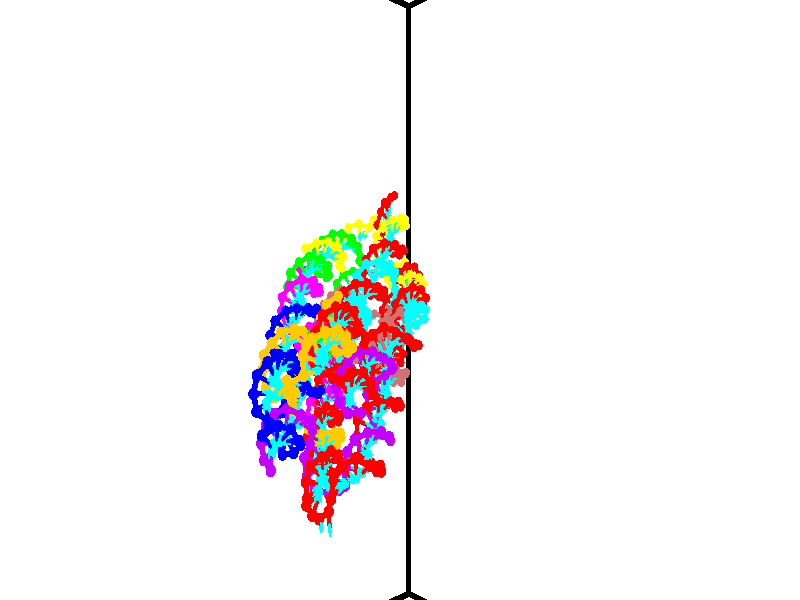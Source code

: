 // switches for output
#declare DRAW_BASES = 1; // possible values are 0, 1; only relevant for DNA ribbons
#declare DRAW_BASES_TYPE = 3; // possible values are 1, 2, 3; only relevant for DNA ribbons
#declare DRAW_FOG = 0; // set to 1 to enable fog

#include "colors.inc"

#include "transforms.inc"
background { rgb <1, 1, 1>}

#default {
   normal{
       ripples 0.25
       frequency 0.20
       turbulence 0.2
       lambda 5
   }
	finish {
		phong 0.1
		phong_size 40.
	}
}

// original window dimensions: 1024x640


// camera settings

camera {
	sky <-0, 1, 0>
	up <-0, 1, 0>
	right 1.6 * <0.724836, 0, 0.688921>
	location <12.1561, 44.2, 77.9145>
	look_at <46.7464, 44.2, 41.5209>
	direction <34.5903, 0, -36.3936>
	angle 67.0682
}


# declare cpy_camera_pos = <12.1561, 44.2, 77.9145>;
# if (DRAW_FOG = 1)
fog {
	fog_type 2
	up vnormalize(cpy_camera_pos)
	color rgbt<1,1,1,0.3>
	distance 1e-5
	fog_alt 3e-3
	fog_offset 70.72
}
# end


// LIGHTS

# declare lum = 6;
global_settings {
	ambient_light rgb lum * <0.05, 0.05, 0.05>
	max_trace_level 15
}# declare cpy_direct_light_amount = 0.25;
light_source
{	1000 * <-0.0359156, -1, 1.41376>,
	rgb lum * cpy_direct_light_amount
	parallel
}

light_source
{	1000 * <0.0359156, 1, -1.41376>,
	rgb lum * cpy_direct_light_amount
	parallel
}

// strand 0

// nucleotide -1

// particle -1
sphere {
	<41.149204, 43.015659, 42.689529> 0.250000
	pigment { color rgbt <1,0,0,0> }
	no_shadow
}
cylinder {
	<41.284447, 43.018692, 43.065960>,  <41.365593, 43.020512, 43.291821>, 0.100000
	pigment { color rgbt <1,0,0,0> }
	no_shadow
}
cylinder {
	<41.284447, 43.018692, 43.065960>,  <41.149204, 43.015659, 42.689529>, 0.100000
	pigment { color rgbt <1,0,0,0> }
	no_shadow
}

// particle -1
sphere {
	<41.284447, 43.018692, 43.065960> 0.100000
	pigment { color rgbt <1,0,0,0> }
	no_shadow
}
sphere {
	0, 1
	scale<0.080000,0.200000,0.300000>
	matrix <-0.762146, -0.584428, 0.278526,
		0.552105, -0.811410, -0.191818,
		0.338103, 0.007582, 0.941079,
		41.385880, 43.020966, 43.348282>
	pigment { color rgbt <0,1,1,0> }
	no_shadow
}
cylinder {
	<41.026516, 42.316490, 42.998989>,  <41.149204, 43.015659, 42.689529>, 0.130000
	pigment { color rgbt <1,0,0,0> }
	no_shadow
}

// nucleotide -1

// particle -1
sphere {
	<41.026516, 42.316490, 42.998989> 0.250000
	pigment { color rgbt <1,0,0,0> }
	no_shadow
}
cylinder {
	<41.088730, 42.547623, 43.319469>,  <41.126057, 42.686302, 43.511757>, 0.100000
	pigment { color rgbt <1,0,0,0> }
	no_shadow
}
cylinder {
	<41.088730, 42.547623, 43.319469>,  <41.026516, 42.316490, 42.998989>, 0.100000
	pigment { color rgbt <1,0,0,0> }
	no_shadow
}

// particle -1
sphere {
	<41.088730, 42.547623, 43.319469> 0.100000
	pigment { color rgbt <1,0,0,0> }
	no_shadow
}
sphere {
	0, 1
	scale<0.080000,0.200000,0.300000>
	matrix <-0.829558, -0.363950, 0.423526,
		0.536323, -0.730513, 0.422739,
		0.155536, 0.577833, 0.801198,
		41.135391, 42.720974, 43.559830>
	pigment { color rgbt <0,1,1,0> }
	no_shadow
}
cylinder {
	<41.144333, 41.829460, 43.581352>,  <41.026516, 42.316490, 42.998989>, 0.130000
	pigment { color rgbt <1,0,0,0> }
	no_shadow
}

// nucleotide -1

// particle -1
sphere {
	<41.144333, 41.829460, 43.581352> 0.250000
	pigment { color rgbt <1,0,0,0> }
	no_shadow
}
cylinder {
	<41.054012, 42.174652, 43.762138>,  <40.999821, 42.381767, 43.870609>, 0.100000
	pigment { color rgbt <1,0,0,0> }
	no_shadow
}
cylinder {
	<41.054012, 42.174652, 43.762138>,  <41.144333, 41.829460, 43.581352>, 0.100000
	pigment { color rgbt <1,0,0,0> }
	no_shadow
}

// particle -1
sphere {
	<41.054012, 42.174652, 43.762138> 0.100000
	pigment { color rgbt <1,0,0,0> }
	no_shadow
}
sphere {
	0, 1
	scale<0.080000,0.200000,0.300000>
	matrix <-0.665586, -0.475442, 0.575283,
		0.711344, -0.170926, 0.681743,
		-0.225799, 0.862983, 0.451969,
		40.986271, 42.433548, 43.897728>
	pigment { color rgbt <0,1,1,0> }
	no_shadow
}
cylinder {
	<41.197262, 41.748482, 44.355774>,  <41.144333, 41.829460, 43.581352>, 0.130000
	pigment { color rgbt <1,0,0,0> }
	no_shadow
}

// nucleotide -1

// particle -1
sphere {
	<41.197262, 41.748482, 44.355774> 0.250000
	pigment { color rgbt <1,0,0,0> }
	no_shadow
}
cylinder {
	<40.942173, 42.042488, 44.263626>,  <40.789120, 42.218891, 44.208336>, 0.100000
	pigment { color rgbt <1,0,0,0> }
	no_shadow
}
cylinder {
	<40.942173, 42.042488, 44.263626>,  <41.197262, 41.748482, 44.355774>, 0.100000
	pigment { color rgbt <1,0,0,0> }
	no_shadow
}

// particle -1
sphere {
	<40.942173, 42.042488, 44.263626> 0.100000
	pigment { color rgbt <1,0,0,0> }
	no_shadow
}
sphere {
	0, 1
	scale<0.080000,0.200000,0.300000>
	matrix <-0.707956, -0.441457, 0.551285,
		0.303502, 0.514658, 0.801882,
		-0.637719, 0.735013, -0.230372,
		40.750858, 42.262993, 44.194515>
	pigment { color rgbt <0,1,1,0> }
	no_shadow
}
cylinder {
	<40.592598, 41.732925, 44.849266>,  <41.197262, 41.748482, 44.355774>, 0.130000
	pigment { color rgbt <1,0,0,0> }
	no_shadow
}

// nucleotide -1

// particle -1
sphere {
	<40.592598, 41.732925, 44.849266> 0.250000
	pigment { color rgbt <1,0,0,0> }
	no_shadow
}
cylinder {
	<40.407112, 41.988731, 44.603996>,  <40.295818, 42.142216, 44.456833>, 0.100000
	pigment { color rgbt <1,0,0,0> }
	no_shadow
}
cylinder {
	<40.407112, 41.988731, 44.603996>,  <40.592598, 41.732925, 44.849266>, 0.100000
	pigment { color rgbt <1,0,0,0> }
	no_shadow
}

// particle -1
sphere {
	<40.407112, 41.988731, 44.603996> 0.100000
	pigment { color rgbt <1,0,0,0> }
	no_shadow
}
sphere {
	0, 1
	scale<0.080000,0.200000,0.300000>
	matrix <-0.876759, -0.231626, 0.421477,
		0.127512, 0.733057, 0.668108,
		-0.463718, 0.639513, -0.613179,
		40.267998, 42.180584, 44.420044>
	pigment { color rgbt <0,1,1,0> }
	no_shadow
}
cylinder {
	<40.179531, 42.087032, 45.257137>,  <40.592598, 41.732925, 44.849266>, 0.130000
	pigment { color rgbt <1,0,0,0> }
	no_shadow
}

// nucleotide -1

// particle -1
sphere {
	<40.179531, 42.087032, 45.257137> 0.250000
	pigment { color rgbt <1,0,0,0> }
	no_shadow
}
cylinder {
	<40.025398, 42.150116, 44.893456>,  <39.932919, 42.187965, 44.675247>, 0.100000
	pigment { color rgbt <1,0,0,0> }
	no_shadow
}
cylinder {
	<40.025398, 42.150116, 44.893456>,  <40.179531, 42.087032, 45.257137>, 0.100000
	pigment { color rgbt <1,0,0,0> }
	no_shadow
}

// particle -1
sphere {
	<40.025398, 42.150116, 44.893456> 0.100000
	pigment { color rgbt <1,0,0,0> }
	no_shadow
}
sphere {
	0, 1
	scale<0.080000,0.200000,0.300000>
	matrix <-0.902663, -0.269025, 0.335893,
		-0.191624, 0.950133, 0.246023,
		-0.385329, 0.157711, -0.909202,
		39.909798, 42.197430, 44.620693>
	pigment { color rgbt <0,1,1,0> }
	no_shadow
}
cylinder {
	<39.518425, 42.298237, 45.286335>,  <40.179531, 42.087032, 45.257137>, 0.130000
	pigment { color rgbt <1,0,0,0> }
	no_shadow
}

// nucleotide -1

// particle -1
sphere {
	<39.518425, 42.298237, 45.286335> 0.250000
	pigment { color rgbt <1,0,0,0> }
	no_shadow
}
cylinder {
	<39.509823, 42.136185, 44.920731>,  <39.504662, 42.038956, 44.701370>, 0.100000
	pigment { color rgbt <1,0,0,0> }
	no_shadow
}
cylinder {
	<39.509823, 42.136185, 44.920731>,  <39.518425, 42.298237, 45.286335>, 0.100000
	pigment { color rgbt <1,0,0,0> }
	no_shadow
}

// particle -1
sphere {
	<39.509823, 42.136185, 44.920731> 0.100000
	pigment { color rgbt <1,0,0,0> }
	no_shadow
}
sphere {
	0, 1
	scale<0.080000,0.200000,0.300000>
	matrix <-0.934838, -0.315946, 0.162040,
		-0.354424, 0.857934, -0.371933,
		-0.021509, -0.405127, -0.914007,
		39.503368, 42.014645, 44.646530>
	pigment { color rgbt <0,1,1,0> }
	no_shadow
}
cylinder {
	<38.873325, 42.403984, 45.008533>,  <39.518425, 42.298237, 45.286335>, 0.130000
	pigment { color rgbt <1,0,0,0> }
	no_shadow
}

// nucleotide -1

// particle -1
sphere {
	<38.873325, 42.403984, 45.008533> 0.250000
	pigment { color rgbt <1,0,0,0> }
	no_shadow
}
cylinder {
	<39.008690, 42.096886, 44.790894>,  <39.089909, 41.912628, 44.660309>, 0.100000
	pigment { color rgbt <1,0,0,0> }
	no_shadow
}
cylinder {
	<39.008690, 42.096886, 44.790894>,  <38.873325, 42.403984, 45.008533>, 0.100000
	pigment { color rgbt <1,0,0,0> }
	no_shadow
}

// particle -1
sphere {
	<39.008690, 42.096886, 44.790894> 0.100000
	pigment { color rgbt <1,0,0,0> }
	no_shadow
}
sphere {
	0, 1
	scale<0.080000,0.200000,0.300000>
	matrix <-0.905734, -0.422566, 0.032917,
		-0.255191, 0.481672, -0.838373,
		0.338413, -0.767743, -0.544102,
		39.110214, 41.866562, 44.627663>
	pigment { color rgbt <0,1,1,0> }
	no_shadow
}
cylinder {
	<38.444279, 42.247261, 44.555614>,  <38.873325, 42.403984, 45.008533>, 0.130000
	pigment { color rgbt <1,0,0,0> }
	no_shadow
}

// nucleotide -1

// particle -1
sphere {
	<38.444279, 42.247261, 44.555614> 0.250000
	pigment { color rgbt <1,0,0,0> }
	no_shadow
}
cylinder {
	<38.630802, 41.894844, 44.587387>,  <38.742718, 41.683392, 44.606449>, 0.100000
	pigment { color rgbt <1,0,0,0> }
	no_shadow
}
cylinder {
	<38.630802, 41.894844, 44.587387>,  <38.444279, 42.247261, 44.555614>, 0.100000
	pigment { color rgbt <1,0,0,0> }
	no_shadow
}

// particle -1
sphere {
	<38.630802, 41.894844, 44.587387> 0.100000
	pigment { color rgbt <1,0,0,0> }
	no_shadow
}
sphere {
	0, 1
	scale<0.080000,0.200000,0.300000>
	matrix <-0.884620, -0.464406, 0.042116,
		-0.000218, -0.089906, -0.995950,
		0.466312, -0.881047, 0.079432,
		38.770695, 41.630531, 44.611217>
	pigment { color rgbt <0,1,1,0> }
	no_shadow
}
cylinder {
	<37.996593, 41.675961, 44.189018>,  <38.444279, 42.247261, 44.555614>, 0.130000
	pigment { color rgbt <1,0,0,0> }
	no_shadow
}

// nucleotide -1

// particle -1
sphere {
	<37.996593, 41.675961, 44.189018> 0.250000
	pigment { color rgbt <1,0,0,0> }
	no_shadow
}
cylinder {
	<38.249714, 41.474960, 44.424667>,  <38.401585, 41.354362, 44.566055>, 0.100000
	pigment { color rgbt <1,0,0,0> }
	no_shadow
}
cylinder {
	<38.249714, 41.474960, 44.424667>,  <37.996593, 41.675961, 44.189018>, 0.100000
	pigment { color rgbt <1,0,0,0> }
	no_shadow
}

// particle -1
sphere {
	<38.249714, 41.474960, 44.424667> 0.100000
	pigment { color rgbt <1,0,0,0> }
	no_shadow
}
sphere {
	0, 1
	scale<0.080000,0.200000,0.300000>
	matrix <-0.726482, -0.648559, 0.227146,
		0.267939, -0.571723, -0.775462,
		0.632798, -0.502498, 0.589121,
		38.439552, 41.324211, 44.601402>
	pigment { color rgbt <0,1,1,0> }
	no_shadow
}
cylinder {
	<37.936768, 41.050468, 44.063229>,  <37.996593, 41.675961, 44.189018>, 0.130000
	pigment { color rgbt <1,0,0,0> }
	no_shadow
}

// nucleotide -1

// particle -1
sphere {
	<37.936768, 41.050468, 44.063229> 0.250000
	pigment { color rgbt <1,0,0,0> }
	no_shadow
}
cylinder {
	<38.100662, 41.013184, 44.426201>,  <38.199001, 40.990814, 44.643982>, 0.100000
	pigment { color rgbt <1,0,0,0> }
	no_shadow
}
cylinder {
	<38.100662, 41.013184, 44.426201>,  <37.936768, 41.050468, 44.063229>, 0.100000
	pigment { color rgbt <1,0,0,0> }
	no_shadow
}

// particle -1
sphere {
	<38.100662, 41.013184, 44.426201> 0.100000
	pigment { color rgbt <1,0,0,0> }
	no_shadow
}
sphere {
	0, 1
	scale<0.080000,0.200000,0.300000>
	matrix <-0.683287, -0.690405, 0.237612,
		0.604344, -0.717393, -0.346579,
		0.409741, -0.093214, 0.907427,
		38.223583, 40.985218, 44.698429>
	pigment { color rgbt <0,1,1,0> }
	no_shadow
}
cylinder {
	<37.614105, 40.515484, 44.239040>,  <37.936768, 41.050468, 44.063229>, 0.130000
	pigment { color rgbt <1,0,0,0> }
	no_shadow
}

// nucleotide -1

// particle -1
sphere {
	<37.614105, 40.515484, 44.239040> 0.250000
	pigment { color rgbt <1,0,0,0> }
	no_shadow
}
cylinder {
	<37.772263, 40.615173, 44.592663>,  <37.867157, 40.674988, 44.804836>, 0.100000
	pigment { color rgbt <1,0,0,0> }
	no_shadow
}
cylinder {
	<37.772263, 40.615173, 44.592663>,  <37.614105, 40.515484, 44.239040>, 0.100000
	pigment { color rgbt <1,0,0,0> }
	no_shadow
}

// particle -1
sphere {
	<37.772263, 40.615173, 44.592663> 0.100000
	pigment { color rgbt <1,0,0,0> }
	no_shadow
}
sphere {
	0, 1
	scale<0.080000,0.200000,0.300000>
	matrix <-0.670527, -0.579477, 0.463250,
		0.627743, -0.775947, -0.062008,
		0.395390, 0.249224, 0.884055,
		37.890881, 40.689941, 44.857880>
	pigment { color rgbt <0,1,1,0> }
	no_shadow
}
cylinder {
	<37.637653, 39.915211, 44.621986>,  <37.614105, 40.515484, 44.239040>, 0.130000
	pigment { color rgbt <1,0,0,0> }
	no_shadow
}

// nucleotide -1

// particle -1
sphere {
	<37.637653, 39.915211, 44.621986> 0.250000
	pigment { color rgbt <1,0,0,0> }
	no_shadow
}
cylinder {
	<37.648975, 40.220032, 44.880745>,  <37.655769, 40.402924, 45.035999>, 0.100000
	pigment { color rgbt <1,0,0,0> }
	no_shadow
}
cylinder {
	<37.648975, 40.220032, 44.880745>,  <37.637653, 39.915211, 44.621986>, 0.100000
	pigment { color rgbt <1,0,0,0> }
	no_shadow
}

// particle -1
sphere {
	<37.648975, 40.220032, 44.880745> 0.100000
	pigment { color rgbt <1,0,0,0> }
	no_shadow
}
sphere {
	0, 1
	scale<0.080000,0.200000,0.300000>
	matrix <-0.714853, -0.436922, 0.545971,
		0.698702, -0.477892, 0.532386,
		0.028304, 0.762049, 0.646901,
		37.657467, 40.448647, 45.074814>
	pigment { color rgbt <0,1,1,0> }
	no_shadow
}
cylinder {
	<37.571224, 39.635990, 45.225491>,  <37.637653, 39.915211, 44.621986>, 0.130000
	pigment { color rgbt <1,0,0,0> }
	no_shadow
}

// nucleotide -1

// particle -1
sphere {
	<37.571224, 39.635990, 45.225491> 0.250000
	pigment { color rgbt <1,0,0,0> }
	no_shadow
}
cylinder {
	<37.474815, 40.012360, 45.320625>,  <37.416969, 40.238182, 45.377708>, 0.100000
	pigment { color rgbt <1,0,0,0> }
	no_shadow
}
cylinder {
	<37.474815, 40.012360, 45.320625>,  <37.571224, 39.635990, 45.225491>, 0.100000
	pigment { color rgbt <1,0,0,0> }
	no_shadow
}

// particle -1
sphere {
	<37.474815, 40.012360, 45.320625> 0.100000
	pigment { color rgbt <1,0,0,0> }
	no_shadow
}
sphere {
	0, 1
	scale<0.080000,0.200000,0.300000>
	matrix <-0.576312, -0.335938, 0.744990,
		0.780879, 0.042492, 0.623235,
		-0.241025, 0.940925, 0.237839,
		37.402508, 40.294636, 45.391975>
	pigment { color rgbt <0,1,1,0> }
	no_shadow
}
cylinder {
	<37.712063, 39.717865, 45.899231>,  <37.571224, 39.635990, 45.225491>, 0.130000
	pigment { color rgbt <1,0,0,0> }
	no_shadow
}

// nucleotide -1

// particle -1
sphere {
	<37.712063, 39.717865, 45.899231> 0.250000
	pigment { color rgbt <1,0,0,0> }
	no_shadow
}
cylinder {
	<37.464840, 40.028099, 45.847893>,  <37.316505, 40.214241, 45.817089>, 0.100000
	pigment { color rgbt <1,0,0,0> }
	no_shadow
}
cylinder {
	<37.464840, 40.028099, 45.847893>,  <37.712063, 39.717865, 45.899231>, 0.100000
	pigment { color rgbt <1,0,0,0> }
	no_shadow
}

// particle -1
sphere {
	<37.464840, 40.028099, 45.847893> 0.100000
	pigment { color rgbt <1,0,0,0> }
	no_shadow
}
sphere {
	0, 1
	scale<0.080000,0.200000,0.300000>
	matrix <-0.571649, -0.331326, 0.750627,
		0.539649, 0.537301, 0.648140,
		-0.618059, 0.775584, -0.128348,
		37.279423, 40.260773, 45.809387>
	pigment { color rgbt <0,1,1,0> }
	no_shadow
}
cylinder {
	<37.605469, 40.068699, 46.523724>,  <37.712063, 39.717865, 45.899231>, 0.130000
	pigment { color rgbt <1,0,0,0> }
	no_shadow
}

// nucleotide -1

// particle -1
sphere {
	<37.605469, 40.068699, 46.523724> 0.250000
	pigment { color rgbt <1,0,0,0> }
	no_shadow
}
cylinder {
	<37.295273, 40.187187, 46.300705>,  <37.109154, 40.258282, 46.166893>, 0.100000
	pigment { color rgbt <1,0,0,0> }
	no_shadow
}
cylinder {
	<37.295273, 40.187187, 46.300705>,  <37.605469, 40.068699, 46.523724>, 0.100000
	pigment { color rgbt <1,0,0,0> }
	no_shadow
}

// particle -1
sphere {
	<37.295273, 40.187187, 46.300705> 0.100000
	pigment { color rgbt <1,0,0,0> }
	no_shadow
}
sphere {
	0, 1
	scale<0.080000,0.200000,0.300000>
	matrix <-0.629564, -0.296319, 0.718223,
		0.047543, 0.907990, 0.416285,
		-0.775493, 0.296225, -0.557550,
		37.062626, 40.276054, 46.133438>
	pigment { color rgbt <0,1,1,0> }
	no_shadow
}
cylinder {
	<37.159412, 40.454803, 47.035469>,  <37.605469, 40.068699, 46.523724>, 0.130000
	pigment { color rgbt <1,0,0,0> }
	no_shadow
}

// nucleotide -1

// particle -1
sphere {
	<37.159412, 40.454803, 47.035469> 0.250000
	pigment { color rgbt <1,0,0,0> }
	no_shadow
}
cylinder {
	<36.948826, 40.354836, 46.710415>,  <36.822475, 40.294853, 46.515385>, 0.100000
	pigment { color rgbt <1,0,0,0> }
	no_shadow
}
cylinder {
	<36.948826, 40.354836, 46.710415>,  <37.159412, 40.454803, 47.035469>, 0.100000
	pigment { color rgbt <1,0,0,0> }
	no_shadow
}

// particle -1
sphere {
	<36.948826, 40.354836, 46.710415> 0.100000
	pigment { color rgbt <1,0,0,0> }
	no_shadow
}
sphere {
	0, 1
	scale<0.080000,0.200000,0.300000>
	matrix <-0.797305, -0.186735, 0.573964,
		-0.295193, 0.950089, -0.100953,
		-0.526466, -0.249921, -0.812634,
		36.790886, 40.279858, 46.466625>
	pigment { color rgbt <0,1,1,0> }
	no_shadow
}
cylinder {
	<36.485874, 40.798325, 47.186367>,  <37.159412, 40.454803, 47.035469>, 0.130000
	pigment { color rgbt <1,0,0,0> }
	no_shadow
}

// nucleotide -1

// particle -1
sphere {
	<36.485874, 40.798325, 47.186367> 0.250000
	pigment { color rgbt <1,0,0,0> }
	no_shadow
}
cylinder {
	<36.445023, 40.496407, 46.927181>,  <36.420513, 40.315254, 46.771671>, 0.100000
	pigment { color rgbt <1,0,0,0> }
	no_shadow
}
cylinder {
	<36.445023, 40.496407, 46.927181>,  <36.485874, 40.798325, 47.186367>, 0.100000
	pigment { color rgbt <1,0,0,0> }
	no_shadow
}

// particle -1
sphere {
	<36.445023, 40.496407, 46.927181> 0.100000
	pigment { color rgbt <1,0,0,0> }
	no_shadow
}
sphere {
	0, 1
	scale<0.080000,0.200000,0.300000>
	matrix <-0.795449, -0.329178, 0.508825,
		-0.597353, 0.567384, -0.566784,
		-0.102126, -0.754796, -0.647961,
		36.414383, 40.269966, 46.732792>
	pigment { color rgbt <0,1,1,0> }
	no_shadow
}
cylinder {
	<35.753662, 40.627026, 47.204998>,  <36.485874, 40.798325, 47.186367>, 0.130000
	pigment { color rgbt <1,0,0,0> }
	no_shadow
}

// nucleotide -1

// particle -1
sphere {
	<35.753662, 40.627026, 47.204998> 0.250000
	pigment { color rgbt <1,0,0,0> }
	no_shadow
}
cylinder {
	<35.854836, 40.286095, 47.021885>,  <35.915539, 40.081535, 46.912018>, 0.100000
	pigment { color rgbt <1,0,0,0> }
	no_shadow
}
cylinder {
	<35.854836, 40.286095, 47.021885>,  <35.753662, 40.627026, 47.204998>, 0.100000
	pigment { color rgbt <1,0,0,0> }
	no_shadow
}

// particle -1
sphere {
	<35.854836, 40.286095, 47.021885> 0.100000
	pigment { color rgbt <1,0,0,0> }
	no_shadow
}
sphere {
	0, 1
	scale<0.080000,0.200000,0.300000>
	matrix <-0.821095, -0.439366, 0.364363,
		-0.511690, 0.283725, -0.810971,
		0.252934, -0.852325, -0.457785,
		35.930717, 40.030396, 46.884548>
	pigment { color rgbt <0,1,1,0> }
	no_shadow
}
cylinder {
	<35.179966, 40.376945, 46.981838>,  <35.753662, 40.627026, 47.204998>, 0.130000
	pigment { color rgbt <1,0,0,0> }
	no_shadow
}

// nucleotide -1

// particle -1
sphere {
	<35.179966, 40.376945, 46.981838> 0.250000
	pigment { color rgbt <1,0,0,0> }
	no_shadow
}
cylinder {
	<35.397793, 40.043968, 46.940857>,  <35.528488, 39.844181, 46.916267>, 0.100000
	pigment { color rgbt <1,0,0,0> }
	no_shadow
}
cylinder {
	<35.397793, 40.043968, 46.940857>,  <35.179966, 40.376945, 46.981838>, 0.100000
	pigment { color rgbt <1,0,0,0> }
	no_shadow
}

// particle -1
sphere {
	<35.397793, 40.043968, 46.940857> 0.100000
	pigment { color rgbt <1,0,0,0> }
	no_shadow
}
sphere {
	0, 1
	scale<0.080000,0.200000,0.300000>
	matrix <-0.771810, -0.545176, 0.327248,
		-0.328267, -0.099137, -0.939368,
		0.544564, -0.832439, -0.102449,
		35.561161, 39.794235, 46.910122>
	pigment { color rgbt <0,1,1,0> }
	no_shadow
}
cylinder {
	<34.796635, 39.965553, 46.542908>,  <35.179966, 40.376945, 46.981838>, 0.130000
	pigment { color rgbt <1,0,0,0> }
	no_shadow
}

// nucleotide -1

// particle -1
sphere {
	<34.796635, 39.965553, 46.542908> 0.250000
	pigment { color rgbt <1,0,0,0> }
	no_shadow
}
cylinder {
	<35.035892, 39.750595, 46.780708>,  <35.179447, 39.621620, 46.923389>, 0.100000
	pigment { color rgbt <1,0,0,0> }
	no_shadow
}
cylinder {
	<35.035892, 39.750595, 46.780708>,  <34.796635, 39.965553, 46.542908>, 0.100000
	pigment { color rgbt <1,0,0,0> }
	no_shadow
}

// particle -1
sphere {
	<35.035892, 39.750595, 46.780708> 0.100000
	pigment { color rgbt <1,0,0,0> }
	no_shadow
}
sphere {
	0, 1
	scale<0.080000,0.200000,0.300000>
	matrix <-0.790423, -0.517904, 0.327118,
		0.132101, -0.665570, -0.734552,
		0.598147, -0.537394, 0.594498,
		35.215336, 39.589378, 46.959057>
	pigment { color rgbt <0,1,1,0> }
	no_shadow
}
cylinder {
	<34.625961, 39.290157, 46.456215>,  <34.796635, 39.965553, 46.542908>, 0.130000
	pigment { color rgbt <1,0,0,0> }
	no_shadow
}

// nucleotide -1

// particle -1
sphere {
	<34.625961, 39.290157, 46.456215> 0.250000
	pigment { color rgbt <1,0,0,0> }
	no_shadow
}
cylinder {
	<34.803108, 39.287239, 46.814838>,  <34.909397, 39.285488, 47.030014>, 0.100000
	pigment { color rgbt <1,0,0,0> }
	no_shadow
}
cylinder {
	<34.803108, 39.287239, 46.814838>,  <34.625961, 39.290157, 46.456215>, 0.100000
	pigment { color rgbt <1,0,0,0> }
	no_shadow
}

// particle -1
sphere {
	<34.803108, 39.287239, 46.814838> 0.100000
	pigment { color rgbt <1,0,0,0> }
	no_shadow
}
sphere {
	0, 1
	scale<0.080000,0.200000,0.300000>
	matrix <-0.693071, -0.637160, 0.337163,
		0.568793, -0.770697, -0.287230,
		0.442862, -0.007295, 0.896560,
		34.935966, 39.285049, 47.083805>
	pigment { color rgbt <0,1,1,0> }
	no_shadow
}
cylinder {
	<34.649235, 38.659336, 46.648865>,  <34.625961, 39.290157, 46.456215>, 0.130000
	pigment { color rgbt <1,0,0,0> }
	no_shadow
}

// nucleotide -1

// particle -1
sphere {
	<34.649235, 38.659336, 46.648865> 0.250000
	pigment { color rgbt <1,0,0,0> }
	no_shadow
}
cylinder {
	<34.711517, 38.815727, 47.011719>,  <34.748886, 38.909561, 47.229431>, 0.100000
	pigment { color rgbt <1,0,0,0> }
	no_shadow
}
cylinder {
	<34.711517, 38.815727, 47.011719>,  <34.649235, 38.659336, 46.648865>, 0.100000
	pigment { color rgbt <1,0,0,0> }
	no_shadow
}

// particle -1
sphere {
	<34.711517, 38.815727, 47.011719> 0.100000
	pigment { color rgbt <1,0,0,0> }
	no_shadow
}
sphere {
	0, 1
	scale<0.080000,0.200000,0.300000>
	matrix <-0.604664, -0.688456, 0.400513,
		0.781114, -0.610872, 0.129215,
		0.155703, 0.390978, 0.907135,
		34.758228, 38.933022, 47.283859>
	pigment { color rgbt <0,1,1,0> }
	no_shadow
}
cylinder {
	<34.723587, 38.082146, 47.202728>,  <34.649235, 38.659336, 46.648865>, 0.130000
	pigment { color rgbt <1,0,0,0> }
	no_shadow
}

// nucleotide -1

// particle -1
sphere {
	<34.723587, 38.082146, 47.202728> 0.250000
	pigment { color rgbt <1,0,0,0> }
	no_shadow
}
cylinder {
	<34.671673, 38.401260, 47.438248>,  <34.640526, 38.592731, 47.579559>, 0.100000
	pigment { color rgbt <1,0,0,0> }
	no_shadow
}
cylinder {
	<34.671673, 38.401260, 47.438248>,  <34.723587, 38.082146, 47.202728>, 0.100000
	pigment { color rgbt <1,0,0,0> }
	no_shadow
}

// particle -1
sphere {
	<34.671673, 38.401260, 47.438248> 0.100000
	pigment { color rgbt <1,0,0,0> }
	no_shadow
}
sphere {
	0, 1
	scale<0.080000,0.200000,0.300000>
	matrix <-0.577144, -0.543643, 0.609391,
		0.806263, -0.260732, 0.530998,
		-0.129786, 0.797791, 0.588799,
		34.632736, 38.640598, 47.614887>
	pigment { color rgbt <0,1,1,0> }
	no_shadow
}
cylinder {
	<34.807568, 37.830158, 47.924191>,  <34.723587, 38.082146, 47.202728>, 0.130000
	pigment { color rgbt <1,0,0,0> }
	no_shadow
}

// nucleotide -1

// particle -1
sphere {
	<34.807568, 37.830158, 47.924191> 0.250000
	pigment { color rgbt <1,0,0,0> }
	no_shadow
}
cylinder {
	<34.597420, 38.169434, 47.951214>,  <34.471333, 38.373001, 47.967430>, 0.100000
	pigment { color rgbt <1,0,0,0> }
	no_shadow
}
cylinder {
	<34.597420, 38.169434, 47.951214>,  <34.807568, 37.830158, 47.924191>, 0.100000
	pigment { color rgbt <1,0,0,0> }
	no_shadow
}

// particle -1
sphere {
	<34.597420, 38.169434, 47.951214> 0.100000
	pigment { color rgbt <1,0,0,0> }
	no_shadow
}
sphere {
	0, 1
	scale<0.080000,0.200000,0.300000>
	matrix <-0.667130, -0.459898, 0.586030,
		0.528137, 0.262807, 0.807468,
		-0.525365, 0.848190, 0.067562,
		34.439812, 38.423889, 47.971481>
	pigment { color rgbt <0,1,1,0> }
	no_shadow
}
cylinder {
	<34.753117, 38.035416, 48.701351>,  <34.807568, 37.830158, 47.924191>, 0.130000
	pigment { color rgbt <1,0,0,0> }
	no_shadow
}

// nucleotide -1

// particle -1
sphere {
	<34.753117, 38.035416, 48.701351> 0.250000
	pigment { color rgbt <1,0,0,0> }
	no_shadow
}
cylinder {
	<34.452679, 38.225975, 48.518528>,  <34.272415, 38.340309, 48.408836>, 0.100000
	pigment { color rgbt <1,0,0,0> }
	no_shadow
}
cylinder {
	<34.452679, 38.225975, 48.518528>,  <34.753117, 38.035416, 48.701351>, 0.100000
	pigment { color rgbt <1,0,0,0> }
	no_shadow
}

// particle -1
sphere {
	<34.452679, 38.225975, 48.518528> 0.100000
	pigment { color rgbt <1,0,0,0> }
	no_shadow
}
sphere {
	0, 1
	scale<0.080000,0.200000,0.300000>
	matrix <-0.592130, -0.179964, 0.785490,
		0.291954, 0.860614, 0.417260,
		-0.751096, 0.476400, -0.457054,
		34.227348, 38.368896, 48.381413>
	pigment { color rgbt <0,1,1,0> }
	no_shadow
}
cylinder {
	<34.511547, 38.444950, 49.285965>,  <34.753117, 38.035416, 48.701351>, 0.130000
	pigment { color rgbt <1,0,0,0> }
	no_shadow
}

// nucleotide -1

// particle -1
sphere {
	<34.511547, 38.444950, 49.285965> 0.250000
	pigment { color rgbt <1,0,0,0> }
	no_shadow
}
cylinder {
	<34.240749, 38.436859, 48.991684>,  <34.078270, 38.432003, 48.815113>, 0.100000
	pigment { color rgbt <1,0,0,0> }
	no_shadow
}
cylinder {
	<34.240749, 38.436859, 48.991684>,  <34.511547, 38.444950, 49.285965>, 0.100000
	pigment { color rgbt <1,0,0,0> }
	no_shadow
}

// particle -1
sphere {
	<34.240749, 38.436859, 48.991684> 0.100000
	pigment { color rgbt <1,0,0,0> }
	no_shadow
}
sphere {
	0, 1
	scale<0.080000,0.200000,0.300000>
	matrix <-0.732333, -0.080938, 0.676119,
		-0.073226, 0.996513, 0.039979,
		-0.676998, -0.020232, -0.735707,
		34.037651, 38.430790, 48.770973>
	pigment { color rgbt <0,1,1,0> }
	no_shadow
}
cylinder {
	<33.871017, 38.839729, 49.483158>,  <34.511547, 38.444950, 49.285965>, 0.130000
	pigment { color rgbt <1,0,0,0> }
	no_shadow
}

// nucleotide -1

// particle -1
sphere {
	<33.871017, 38.839729, 49.483158> 0.250000
	pigment { color rgbt <1,0,0,0> }
	no_shadow
}
cylinder {
	<33.708534, 38.621040, 49.190285>,  <33.611042, 38.489826, 49.014561>, 0.100000
	pigment { color rgbt <1,0,0,0> }
	no_shadow
}
cylinder {
	<33.708534, 38.621040, 49.190285>,  <33.871017, 38.839729, 49.483158>, 0.100000
	pigment { color rgbt <1,0,0,0> }
	no_shadow
}

// particle -1
sphere {
	<33.708534, 38.621040, 49.190285> 0.100000
	pigment { color rgbt <1,0,0,0> }
	no_shadow
}
sphere {
	0, 1
	scale<0.080000,0.200000,0.300000>
	matrix <-0.727356, -0.291563, 0.621244,
		-0.553125, 0.784912, -0.279225,
		-0.406210, -0.546722, -0.732181,
		33.586670, 38.457024, 48.970631>
	pigment { color rgbt <0,1,1,0> }
	no_shadow
}
cylinder {
	<33.244465, 39.044315, 49.503162>,  <33.871017, 38.839729, 49.483158>, 0.130000
	pigment { color rgbt <1,0,0,0> }
	no_shadow
}

// nucleotide -1

// particle -1
sphere {
	<33.244465, 39.044315, 49.503162> 0.250000
	pigment { color rgbt <1,0,0,0> }
	no_shadow
}
cylinder {
	<33.236942, 38.669662, 49.363235>,  <33.232430, 38.444870, 49.279278>, 0.100000
	pigment { color rgbt <1,0,0,0> }
	no_shadow
}
cylinder {
	<33.236942, 38.669662, 49.363235>,  <33.244465, 39.044315, 49.503162>, 0.100000
	pigment { color rgbt <1,0,0,0> }
	no_shadow
}

// particle -1
sphere {
	<33.236942, 38.669662, 49.363235> 0.100000
	pigment { color rgbt <1,0,0,0> }
	no_shadow
}
sphere {
	0, 1
	scale<0.080000,0.200000,0.300000>
	matrix <-0.721724, -0.229417, 0.653056,
		-0.691925, 0.264754, -0.671673,
		-0.018806, -0.936629, -0.349818,
		33.231300, 38.388676, 49.258289>
	pigment { color rgbt <0,1,1,0> }
	no_shadow
}
cylinder {
	<32.576290, 38.829952, 49.631508>,  <33.244465, 39.044315, 49.503162>, 0.130000
	pigment { color rgbt <1,0,0,0> }
	no_shadow
}

// nucleotide -1

// particle -1
sphere {
	<32.576290, 38.829952, 49.631508> 0.250000
	pigment { color rgbt <1,0,0,0> }
	no_shadow
}
cylinder {
	<32.795235, 38.498848, 49.582191>,  <32.926601, 38.300186, 49.552601>, 0.100000
	pigment { color rgbt <1,0,0,0> }
	no_shadow
}
cylinder {
	<32.795235, 38.498848, 49.582191>,  <32.576290, 38.829952, 49.631508>, 0.100000
	pigment { color rgbt <1,0,0,0> }
	no_shadow
}

// particle -1
sphere {
	<32.795235, 38.498848, 49.582191> 0.100000
	pigment { color rgbt <1,0,0,0> }
	no_shadow
}
sphere {
	0, 1
	scale<0.080000,0.200000,0.300000>
	matrix <-0.543243, -0.463494, 0.700043,
		-0.636614, -0.316202, -0.703377,
		0.547366, -0.827762, -0.123292,
		32.959446, 38.250519, 49.545204>
	pigment { color rgbt <0,1,1,0> }
	no_shadow
}
cylinder {
	<32.129013, 38.326927, 49.636940>,  <32.576290, 38.829952, 49.631508>, 0.130000
	pigment { color rgbt <1,0,0,0> }
	no_shadow
}

// nucleotide -1

// particle -1
sphere {
	<32.129013, 38.326927, 49.636940> 0.250000
	pigment { color rgbt <1,0,0,0> }
	no_shadow
}
cylinder {
	<32.466583, 38.131546, 49.725666>,  <32.669125, 38.014317, 49.778900>, 0.100000
	pigment { color rgbt <1,0,0,0> }
	no_shadow
}
cylinder {
	<32.466583, 38.131546, 49.725666>,  <32.129013, 38.326927, 49.636940>, 0.100000
	pigment { color rgbt <1,0,0,0> }
	no_shadow
}

// particle -1
sphere {
	<32.466583, 38.131546, 49.725666> 0.100000
	pigment { color rgbt <1,0,0,0> }
	no_shadow
}
sphere {
	0, 1
	scale<0.080000,0.200000,0.300000>
	matrix <-0.480623, -0.504738, 0.717106,
		-0.238316, -0.711793, -0.660724,
		0.843923, -0.488457, 0.221817,
		32.719761, 37.985008, 49.792210>
	pigment { color rgbt <0,1,1,0> }
	no_shadow
}
cylinder {
	<31.766850, 37.732414, 49.662701>,  <32.129013, 38.326927, 49.636940>, 0.130000
	pigment { color rgbt <1,0,0,0> }
	no_shadow
}

// nucleotide -1

// particle -1
sphere {
	<31.766850, 37.732414, 49.662701> 0.250000
	pigment { color rgbt <1,0,0,0> }
	no_shadow
}
cylinder {
	<32.135513, 37.683395, 49.809956>,  <32.356712, 37.653984, 49.898308>, 0.100000
	pigment { color rgbt <1,0,0,0> }
	no_shadow
}
cylinder {
	<32.135513, 37.683395, 49.809956>,  <31.766850, 37.732414, 49.662701>, 0.100000
	pigment { color rgbt <1,0,0,0> }
	no_shadow
}

// particle -1
sphere {
	<32.135513, 37.683395, 49.809956> 0.100000
	pigment { color rgbt <1,0,0,0> }
	no_shadow
}
sphere {
	0, 1
	scale<0.080000,0.200000,0.300000>
	matrix <-0.374832, -0.526295, 0.763226,
		0.100218, -0.841425, -0.531000,
		0.921660, -0.122547, 0.368137,
		32.412010, 37.646633, 49.920395>
	pigment { color rgbt <0,1,1,0> }
	no_shadow
}
cylinder {
	<31.874414, 37.020252, 49.790497>,  <31.766850, 37.732414, 49.662701>, 0.130000
	pigment { color rgbt <1,0,0,0> }
	no_shadow
}

// nucleotide -1

// particle -1
sphere {
	<31.874414, 37.020252, 49.790497> 0.250000
	pigment { color rgbt <1,0,0,0> }
	no_shadow
}
cylinder {
	<32.148270, 37.170578, 50.040306>,  <32.312584, 37.260773, 50.190193>, 0.100000
	pigment { color rgbt <1,0,0,0> }
	no_shadow
}
cylinder {
	<32.148270, 37.170578, 50.040306>,  <31.874414, 37.020252, 49.790497>, 0.100000
	pigment { color rgbt <1,0,0,0> }
	no_shadow
}

// particle -1
sphere {
	<32.148270, 37.170578, 50.040306> 0.100000
	pigment { color rgbt <1,0,0,0> }
	no_shadow
}
sphere {
	0, 1
	scale<0.080000,0.200000,0.300000>
	matrix <-0.357020, -0.574099, 0.736850,
		0.635457, -0.727445, -0.258879,
		0.684640, 0.375811, 0.624527,
		32.353661, 37.283321, 50.227665>
	pigment { color rgbt <0,1,1,0> }
	no_shadow
}
cylinder {
	<32.063339, 36.469593, 50.177094>,  <31.874414, 37.020252, 49.790497>, 0.130000
	pigment { color rgbt <1,0,0,0> }
	no_shadow
}

// nucleotide -1

// particle -1
sphere {
	<32.063339, 36.469593, 50.177094> 0.250000
	pigment { color rgbt <1,0,0,0> }
	no_shadow
}
cylinder {
	<32.139553, 36.790565, 50.403301>,  <32.185284, 36.983147, 50.539024>, 0.100000
	pigment { color rgbt <1,0,0,0> }
	no_shadow
}
cylinder {
	<32.139553, 36.790565, 50.403301>,  <32.063339, 36.469593, 50.177094>, 0.100000
	pigment { color rgbt <1,0,0,0> }
	no_shadow
}

// particle -1
sphere {
	<32.139553, 36.790565, 50.403301> 0.100000
	pigment { color rgbt <1,0,0,0> }
	no_shadow
}
sphere {
	0, 1
	scale<0.080000,0.200000,0.300000>
	matrix <-0.461047, -0.435438, 0.773194,
		0.866678, -0.408051, 0.286990,
		0.190537, 0.802427, 0.565515,
		32.196712, 37.031292, 50.572956>
	pigment { color rgbt <0,1,1,0> }
	no_shadow
}
cylinder {
	<32.121384, 36.237816, 50.868279>,  <32.063339, 36.469593, 50.177094>, 0.130000
	pigment { color rgbt <1,0,0,0> }
	no_shadow
}

// nucleotide -1

// particle -1
sphere {
	<32.121384, 36.237816, 50.868279> 0.250000
	pigment { color rgbt <1,0,0,0> }
	no_shadow
}
cylinder {
	<32.064434, 36.629745, 50.924377>,  <32.030266, 36.864902, 50.958038>, 0.100000
	pigment { color rgbt <1,0,0,0> }
	no_shadow
}
cylinder {
	<32.064434, 36.629745, 50.924377>,  <32.121384, 36.237816, 50.868279>, 0.100000
	pigment { color rgbt <1,0,0,0> }
	no_shadow
}

// particle -1
sphere {
	<32.064434, 36.629745, 50.924377> 0.100000
	pigment { color rgbt <1,0,0,0> }
	no_shadow
}
sphere {
	0, 1
	scale<0.080000,0.200000,0.300000>
	matrix <-0.489309, -0.192838, 0.850523,
		0.860410, 0.052469, 0.506894,
		-0.142375, 0.979827, 0.140246,
		32.021721, 36.923695, 50.966450>
	pigment { color rgbt <0,1,1,0> }
	no_shadow
}
cylinder {
	<32.243740, 36.320179, 51.641533>,  <32.121384, 36.237816, 50.868279>, 0.130000
	pigment { color rgbt <1,0,0,0> }
	no_shadow
}

// nucleotide -1

// particle -1
sphere {
	<32.243740, 36.320179, 51.641533> 0.250000
	pigment { color rgbt <1,0,0,0> }
	no_shadow
}
cylinder {
	<32.030155, 36.622185, 51.489307>,  <31.902004, 36.803387, 51.397972>, 0.100000
	pigment { color rgbt <1,0,0,0> }
	no_shadow
}
cylinder {
	<32.030155, 36.622185, 51.489307>,  <32.243740, 36.320179, 51.641533>, 0.100000
	pigment { color rgbt <1,0,0,0> }
	no_shadow
}

// particle -1
sphere {
	<32.030155, 36.622185, 51.489307> 0.100000
	pigment { color rgbt <1,0,0,0> }
	no_shadow
}
sphere {
	0, 1
	scale<0.080000,0.200000,0.300000>
	matrix <-0.464564, 0.114087, 0.878159,
		0.706442, 0.645706, 0.289835,
		-0.533966, 0.755015, -0.380568,
		31.869965, 36.848690, 51.375137>
	pigment { color rgbt <0,1,1,0> }
	no_shadow
}
cylinder {
	<32.296474, 36.891640, 52.141499>,  <32.243740, 36.320179, 51.641533>, 0.130000
	pigment { color rgbt <1,0,0,0> }
	no_shadow
}

// nucleotide -1

// particle -1
sphere {
	<32.296474, 36.891640, 52.141499> 0.250000
	pigment { color rgbt <1,0,0,0> }
	no_shadow
}
cylinder {
	<31.967196, 36.934929, 51.918564>,  <31.769627, 36.960903, 51.784801>, 0.100000
	pigment { color rgbt <1,0,0,0> }
	no_shadow
}
cylinder {
	<31.967196, 36.934929, 51.918564>,  <32.296474, 36.891640, 52.141499>, 0.100000
	pigment { color rgbt <1,0,0,0> }
	no_shadow
}

// particle -1
sphere {
	<31.967196, 36.934929, 51.918564> 0.100000
	pigment { color rgbt <1,0,0,0> }
	no_shadow
}
sphere {
	0, 1
	scale<0.080000,0.200000,0.300000>
	matrix <-0.543106, 0.135970, 0.828582,
		0.165455, 0.984784, -0.053153,
		-0.823202, 0.108225, -0.557339,
		31.720236, 36.967396, 51.751362>
	pigment { color rgbt <0,1,1,0> }
	no_shadow
}
cylinder {
	<31.834763, 37.348915, 52.504570>,  <32.296474, 36.891640, 52.141499>, 0.130000
	pigment { color rgbt <1,0,0,0> }
	no_shadow
}

// nucleotide -1

// particle -1
sphere {
	<31.834763, 37.348915, 52.504570> 0.250000
	pigment { color rgbt <1,0,0,0> }
	no_shadow
}
cylinder {
	<31.586008, 37.151329, 52.261505>,  <31.436756, 37.032780, 52.115665>, 0.100000
	pigment { color rgbt <1,0,0,0> }
	no_shadow
}
cylinder {
	<31.586008, 37.151329, 52.261505>,  <31.834763, 37.348915, 52.504570>, 0.100000
	pigment { color rgbt <1,0,0,0> }
	no_shadow
}

// particle -1
sphere {
	<31.586008, 37.151329, 52.261505> 0.100000
	pigment { color rgbt <1,0,0,0> }
	no_shadow
}
sphere {
	0, 1
	scale<0.080000,0.200000,0.300000>
	matrix <-0.573325, -0.241387, 0.782963,
		-0.533437, 0.835303, -0.133086,
		-0.621887, -0.493963, -0.607665,
		31.399443, 37.003139, 52.079205>
	pigment { color rgbt <0,1,1,0> }
	no_shadow
}
cylinder {
	<31.215502, 37.639820, 52.645039>,  <31.834763, 37.348915, 52.504570>, 0.130000
	pigment { color rgbt <1,0,0,0> }
	no_shadow
}

// nucleotide -1

// particle -1
sphere {
	<31.215502, 37.639820, 52.645039> 0.250000
	pigment { color rgbt <1,0,0,0> }
	no_shadow
}
cylinder {
	<31.124195, 37.286842, 52.480511>,  <31.069410, 37.075054, 52.381794>, 0.100000
	pigment { color rgbt <1,0,0,0> }
	no_shadow
}
cylinder {
	<31.124195, 37.286842, 52.480511>,  <31.215502, 37.639820, 52.645039>, 0.100000
	pigment { color rgbt <1,0,0,0> }
	no_shadow
}

// particle -1
sphere {
	<31.124195, 37.286842, 52.480511> 0.100000
	pigment { color rgbt <1,0,0,0> }
	no_shadow
}
sphere {
	0, 1
	scale<0.080000,0.200000,0.300000>
	matrix <-0.631269, -0.187488, 0.752561,
		-0.741211, 0.431441, -0.514261,
		-0.228268, -0.882444, -0.411324,
		31.055716, 37.022110, 52.357113>
	pigment { color rgbt <0,1,1,0> }
	no_shadow
}
cylinder {
	<30.485603, 37.530178, 52.835255>,  <31.215502, 37.639820, 52.645039>, 0.130000
	pigment { color rgbt <1,0,0,0> }
	no_shadow
}

// nucleotide -1

// particle -1
sphere {
	<30.485603, 37.530178, 52.835255> 0.250000
	pigment { color rgbt <1,0,0,0> }
	no_shadow
}
cylinder {
	<30.628998, 37.179947, 52.705730>,  <30.715034, 36.969807, 52.628017>, 0.100000
	pigment { color rgbt <1,0,0,0> }
	no_shadow
}
cylinder {
	<30.628998, 37.179947, 52.705730>,  <30.485603, 37.530178, 52.835255>, 0.100000
	pigment { color rgbt <1,0,0,0> }
	no_shadow
}

// particle -1
sphere {
	<30.628998, 37.179947, 52.705730> 0.100000
	pigment { color rgbt <1,0,0,0> }
	no_shadow
}
sphere {
	0, 1
	scale<0.080000,0.200000,0.300000>
	matrix <-0.665166, -0.482948, 0.569487,
		-0.655014, 0.011236, -0.755533,
		0.358485, -0.875577, -0.323812,
		30.736544, 36.917274, 52.608585>
	pigment { color rgbt <0,1,1,0> }
	no_shadow
}
cylinder {
	<29.979809, 37.159058, 52.520683>,  <30.485603, 37.530178, 52.835255>, 0.130000
	pigment { color rgbt <1,0,0,0> }
	no_shadow
}

// nucleotide -1

// particle -1
sphere {
	<29.979809, 37.159058, 52.520683> 0.250000
	pigment { color rgbt <1,0,0,0> }
	no_shadow
}
cylinder {
	<30.250801, 36.901291, 52.662529>,  <30.413397, 36.746632, 52.747635>, 0.100000
	pigment { color rgbt <1,0,0,0> }
	no_shadow
}
cylinder {
	<30.250801, 36.901291, 52.662529>,  <29.979809, 37.159058, 52.520683>, 0.100000
	pigment { color rgbt <1,0,0,0> }
	no_shadow
}

// particle -1
sphere {
	<30.250801, 36.901291, 52.662529> 0.100000
	pigment { color rgbt <1,0,0,0> }
	no_shadow
}
sphere {
	0, 1
	scale<0.080000,0.200000,0.300000>
	matrix <-0.697259, -0.409147, 0.588582,
		-0.234204, -0.646008, -0.726514,
		0.677480, -0.644417, 0.354610,
		30.454044, 36.707966, 52.768913>
	pigment { color rgbt <0,1,1,0> }
	no_shadow
}
cylinder {
	<29.693012, 36.541153, 52.556919>,  <29.979809, 37.159058, 52.520683>, 0.130000
	pigment { color rgbt <1,0,0,0> }
	no_shadow
}

// nucleotide -1

// particle -1
sphere {
	<29.693012, 36.541153, 52.556919> 0.250000
	pigment { color rgbt <1,0,0,0> }
	no_shadow
}
cylinder {
	<29.985613, 36.518005, 52.828671>,  <30.161173, 36.504116, 52.991722>, 0.100000
	pigment { color rgbt <1,0,0,0> }
	no_shadow
}
cylinder {
	<29.985613, 36.518005, 52.828671>,  <29.693012, 36.541153, 52.556919>, 0.100000
	pigment { color rgbt <1,0,0,0> }
	no_shadow
}

// particle -1
sphere {
	<29.985613, 36.518005, 52.828671> 0.100000
	pigment { color rgbt <1,0,0,0> }
	no_shadow
}
sphere {
	0, 1
	scale<0.080000,0.200000,0.300000>
	matrix <-0.657806, -0.322102, 0.680839,
		0.179431, -0.944935, -0.273683,
		0.731502, -0.057866, 0.679379,
		30.205063, 36.500645, 53.032486>
	pigment { color rgbt <0,1,1,0> }
	no_shadow
}
cylinder {
	<29.747484, 35.853710, 52.599430>,  <29.693012, 36.541153, 52.556919>, 0.130000
	pigment { color rgbt <1,0,0,0> }
	no_shadow
}

// nucleotide -1

// particle -1
sphere {
	<29.747484, 35.853710, 52.599430> 0.250000
	pigment { color rgbt <1,0,0,0> }
	no_shadow
}
cylinder {
	<29.869497, 36.091110, 52.897346>,  <29.942705, 36.233551, 53.076096>, 0.100000
	pigment { color rgbt <1,0,0,0> }
	no_shadow
}
cylinder {
	<29.869497, 36.091110, 52.897346>,  <29.747484, 35.853710, 52.599430>, 0.100000
	pigment { color rgbt <1,0,0,0> }
	no_shadow
}

// particle -1
sphere {
	<29.869497, 36.091110, 52.897346> 0.100000
	pigment { color rgbt <1,0,0,0> }
	no_shadow
}
sphere {
	0, 1
	scale<0.080000,0.200000,0.300000>
	matrix <-0.611149, -0.477793, 0.631039,
		0.730378, -0.647665, 0.216975,
		0.305033, 0.593501, 0.744790,
		29.961008, 36.269161, 53.120785>
	pigment { color rgbt <0,1,1,0> }
	no_shadow
}
cylinder {
	<29.289530, 35.768280, 53.196301>,  <29.747484, 35.853710, 52.599430>, 0.130000
	pigment { color rgbt <1,0,0,0> }
	no_shadow
}

// nucleotide -1

// particle -1
sphere {
	<29.289530, 35.768280, 53.196301> 0.250000
	pigment { color rgbt <1,0,0,0> }
	no_shadow
}
cylinder {
	<29.563278, 36.009445, 53.360317>,  <29.727528, 36.154144, 53.458729>, 0.100000
	pigment { color rgbt <1,0,0,0> }
	no_shadow
}
cylinder {
	<29.563278, 36.009445, 53.360317>,  <29.289530, 35.768280, 53.196301>, 0.100000
	pigment { color rgbt <1,0,0,0> }
	no_shadow
}

// particle -1
sphere {
	<29.563278, 36.009445, 53.360317> 0.100000
	pigment { color rgbt <1,0,0,0> }
	no_shadow
}
sphere {
	0, 1
	scale<0.080000,0.200000,0.300000>
	matrix <-0.437762, -0.109978, 0.892339,
		0.583097, -0.790192, 0.188666,
		0.684370, 0.602911, 0.410043,
		29.768589, 36.190319, 53.483330>
	pigment { color rgbt <0,1,1,0> }
	no_shadow
}
cylinder {
	<29.175030, 35.519779, 53.864265>,  <29.289530, 35.768280, 53.196301>, 0.130000
	pigment { color rgbt <1,0,0,0> }
	no_shadow
}

// nucleotide -1

// particle -1
sphere {
	<29.175030, 35.519779, 53.864265> 0.250000
	pigment { color rgbt <1,0,0,0> }
	no_shadow
}
cylinder {
	<29.350887, 35.878090, 53.890503>,  <29.456402, 36.093075, 53.906246>, 0.100000
	pigment { color rgbt <1,0,0,0> }
	no_shadow
}
cylinder {
	<29.350887, 35.878090, 53.890503>,  <29.175030, 35.519779, 53.864265>, 0.100000
	pigment { color rgbt <1,0,0,0> }
	no_shadow
}

// particle -1
sphere {
	<29.350887, 35.878090, 53.890503> 0.100000
	pigment { color rgbt <1,0,0,0> }
	no_shadow
}
sphere {
	0, 1
	scale<0.080000,0.200000,0.300000>
	matrix <-0.240142, 0.046860, 0.969606,
		0.865474, -0.442033, 0.235714,
		0.439643, 0.895774, 0.065594,
		29.482780, 36.146824, 53.910183>
	pigment { color rgbt <0,1,1,0> }
	no_shadow
}
cylinder {
	<29.757605, 35.204693, 53.604359>,  <29.175030, 35.519779, 53.864265>, 0.130000
	pigment { color rgbt <1,0,0,0> }
	no_shadow
}

// nucleotide -1

// particle -1
sphere {
	<29.757605, 35.204693, 53.604359> 0.250000
	pigment { color rgbt <1,0,0,0> }
	no_shadow
}
cylinder {
	<29.579380, 35.125305, 53.953548>,  <29.472445, 35.077671, 54.163063>, 0.100000
	pigment { color rgbt <1,0,0,0> }
	no_shadow
}
cylinder {
	<29.579380, 35.125305, 53.953548>,  <29.757605, 35.204693, 53.604359>, 0.100000
	pigment { color rgbt <1,0,0,0> }
	no_shadow
}

// particle -1
sphere {
	<29.579380, 35.125305, 53.953548> 0.100000
	pigment { color rgbt <1,0,0,0> }
	no_shadow
}
sphere {
	0, 1
	scale<0.080000,0.200000,0.300000>
	matrix <0.894621, -0.135310, 0.425846,
		0.033605, 0.970722, 0.237843,
		-0.445561, -0.198469, 0.872975,
		29.445711, 35.065765, 54.215443>
	pigment { color rgbt <0,1,1,0> }
	no_shadow
}
cylinder {
	<29.905127, 35.603382, 54.196014>,  <29.757605, 35.204693, 53.604359>, 0.130000
	pigment { color rgbt <1,0,0,0> }
	no_shadow
}

// nucleotide -1

// particle -1
sphere {
	<29.905127, 35.603382, 54.196014> 0.250000
	pigment { color rgbt <1,0,0,0> }
	no_shadow
}
cylinder {
	<29.844774, 35.230309, 54.327068>,  <29.808563, 35.006466, 54.405701>, 0.100000
	pigment { color rgbt <1,0,0,0> }
	no_shadow
}
cylinder {
	<29.844774, 35.230309, 54.327068>,  <29.905127, 35.603382, 54.196014>, 0.100000
	pigment { color rgbt <1,0,0,0> }
	no_shadow
}

// particle -1
sphere {
	<29.844774, 35.230309, 54.327068> 0.100000
	pigment { color rgbt <1,0,0,0> }
	no_shadow
}
sphere {
	0, 1
	scale<0.080000,0.200000,0.300000>
	matrix <0.813497, 0.071156, 0.577199,
		-0.561656, 0.353615, 0.747997,
		-0.150882, -0.932681, 0.327630,
		29.799509, 34.950504, 54.425358>
	pigment { color rgbt <0,1,1,0> }
	no_shadow
}
cylinder {
	<29.730011, 36.225643, 54.619812>,  <29.905127, 35.603382, 54.196014>, 0.130000
	pigment { color rgbt <1,0,0,0> }
	no_shadow
}

// nucleotide -1

// particle -1
sphere {
	<29.730011, 36.225643, 54.619812> 0.250000
	pigment { color rgbt <1,0,0,0> }
	no_shadow
}
cylinder {
	<29.822538, 36.517517, 54.877197>,  <29.878054, 36.692642, 55.031628>, 0.100000
	pigment { color rgbt <1,0,0,0> }
	no_shadow
}
cylinder {
	<29.822538, 36.517517, 54.877197>,  <29.730011, 36.225643, 54.619812>, 0.100000
	pigment { color rgbt <1,0,0,0> }
	no_shadow
}

// particle -1
sphere {
	<29.822538, 36.517517, 54.877197> 0.100000
	pigment { color rgbt <1,0,0,0> }
	no_shadow
}
sphere {
	0, 1
	scale<0.080000,0.200000,0.300000>
	matrix <0.942313, -0.003559, -0.334713,
		-0.241946, 0.683770, -0.688419,
		0.231317, 0.729689, 0.643465,
		29.891933, 36.736423, 55.070236>
	pigment { color rgbt <0,1,1,0> }
	no_shadow
}
cylinder {
	<30.133200, 36.853188, 54.277573>,  <29.730011, 36.225643, 54.619812>, 0.130000
	pigment { color rgbt <1,0,0,0> }
	no_shadow
}

// nucleotide -1

// particle -1
sphere {
	<30.133200, 36.853188, 54.277573> 0.250000
	pigment { color rgbt <1,0,0,0> }
	no_shadow
}
cylinder {
	<30.203566, 36.838654, 54.671066>,  <30.245785, 36.829933, 54.907162>, 0.100000
	pigment { color rgbt <1,0,0,0> }
	no_shadow
}
cylinder {
	<30.203566, 36.838654, 54.671066>,  <30.133200, 36.853188, 54.277573>, 0.100000
	pigment { color rgbt <1,0,0,0> }
	no_shadow
}

// particle -1
sphere {
	<30.203566, 36.838654, 54.671066> 0.100000
	pigment { color rgbt <1,0,0,0> }
	no_shadow
}
sphere {
	0, 1
	scale<0.080000,0.200000,0.300000>
	matrix <0.984065, -0.019771, -0.176704,
		0.025870, 0.999144, 0.032280,
		0.175914, -0.036337, 0.983735,
		30.256340, 36.827751, 54.966187>
	pigment { color rgbt <0,1,1,0> }
	no_shadow
}
cylinder {
	<30.643633, 37.354603, 54.374008>,  <30.133200, 36.853188, 54.277573>, 0.130000
	pigment { color rgbt <1,0,0,0> }
	no_shadow
}

// nucleotide -1

// particle -1
sphere {
	<30.643633, 37.354603, 54.374008> 0.250000
	pigment { color rgbt <1,0,0,0> }
	no_shadow
}
cylinder {
	<30.691460, 37.125778, 54.698589>,  <30.720156, 36.988483, 54.893337>, 0.100000
	pigment { color rgbt <1,0,0,0> }
	no_shadow
}
cylinder {
	<30.691460, 37.125778, 54.698589>,  <30.643633, 37.354603, 54.374008>, 0.100000
	pigment { color rgbt <1,0,0,0> }
	no_shadow
}

// particle -1
sphere {
	<30.691460, 37.125778, 54.698589> 0.100000
	pigment { color rgbt <1,0,0,0> }
	no_shadow
}
sphere {
	0, 1
	scale<0.080000,0.200000,0.300000>
	matrix <0.992293, 0.042068, -0.116558,
		0.032542, 0.819131, 0.572682,
		0.119568, -0.572061, 0.811449,
		30.727329, 36.954159, 54.942024>
	pigment { color rgbt <0,1,1,0> }
	no_shadow
}
cylinder {
	<31.077965, 37.676365, 54.773129>,  <30.643633, 37.354603, 54.374008>, 0.130000
	pigment { color rgbt <1,0,0,0> }
	no_shadow
}

// nucleotide -1

// particle -1
sphere {
	<31.077965, 37.676365, 54.773129> 0.250000
	pigment { color rgbt <1,0,0,0> }
	no_shadow
}
cylinder {
	<31.094221, 37.282463, 54.840794>,  <31.103975, 37.046124, 54.881393>, 0.100000
	pigment { color rgbt <1,0,0,0> }
	no_shadow
}
cylinder {
	<31.094221, 37.282463, 54.840794>,  <31.077965, 37.676365, 54.773129>, 0.100000
	pigment { color rgbt <1,0,0,0> }
	no_shadow
}

// particle -1
sphere {
	<31.094221, 37.282463, 54.840794> 0.100000
	pigment { color rgbt <1,0,0,0> }
	no_shadow
}
sphere {
	0, 1
	scale<0.080000,0.200000,0.300000>
	matrix <0.986777, 0.012973, -0.161561,
		0.156903, 0.173489, 0.972257,
		0.040642, -0.984751, 0.169159,
		31.106415, 36.987038, 54.891541>
	pigment { color rgbt <0,1,1,0> }
	no_shadow
}
cylinder {
	<31.527021, 37.414955, 55.404236>,  <31.077965, 37.676365, 54.773129>, 0.130000
	pigment { color rgbt <1,0,0,0> }
	no_shadow
}

// nucleotide -1

// particle -1
sphere {
	<31.527021, 37.414955, 55.404236> 0.250000
	pigment { color rgbt <1,0,0,0> }
	no_shadow
}
cylinder {
	<31.509302, 37.185593, 55.077007>,  <31.498671, 37.047974, 54.880669>, 0.100000
	pigment { color rgbt <1,0,0,0> }
	no_shadow
}
cylinder {
	<31.509302, 37.185593, 55.077007>,  <31.527021, 37.414955, 55.404236>, 0.100000
	pigment { color rgbt <1,0,0,0> }
	no_shadow
}

// particle -1
sphere {
	<31.509302, 37.185593, 55.077007> 0.100000
	pigment { color rgbt <1,0,0,0> }
	no_shadow
}
sphere {
	0, 1
	scale<0.080000,0.200000,0.300000>
	matrix <0.941501, 0.249880, -0.226130,
		0.334085, -0.780233, 0.528795,
		-0.044299, -0.573408, -0.818071,
		31.496012, 37.013569, 54.831585>
	pigment { color rgbt <0,1,1,0> }
	no_shadow
}
cylinder {
	<32.248817, 37.281612, 55.320869>,  <31.527021, 37.414955, 55.404236>, 0.130000
	pigment { color rgbt <1,0,0,0> }
	no_shadow
}

// nucleotide -1

// particle -1
sphere {
	<32.248817, 37.281612, 55.320869> 0.250000
	pigment { color rgbt <1,0,0,0> }
	no_shadow
}
cylinder {
	<32.076408, 37.192497, 54.971107>,  <31.972963, 37.139030, 54.761250>, 0.100000
	pigment { color rgbt <1,0,0,0> }
	no_shadow
}
cylinder {
	<32.076408, 37.192497, 54.971107>,  <32.248817, 37.281612, 55.320869>, 0.100000
	pigment { color rgbt <1,0,0,0> }
	no_shadow
}

// particle -1
sphere {
	<32.076408, 37.192497, 54.971107> 0.100000
	pigment { color rgbt <1,0,0,0> }
	no_shadow
}
sphere {
	0, 1
	scale<0.080000,0.200000,0.300000>
	matrix <0.870839, 0.151111, -0.467765,
		0.236343, -0.963085, 0.128878,
		-0.431023, -0.222785, -0.874406,
		31.947102, 37.125664, 54.708786>
	pigment { color rgbt <0,1,1,0> }
	no_shadow
}
cylinder {
	<32.760700, 36.876942, 54.866901>,  <32.248817, 37.281612, 55.320869>, 0.130000
	pigment { color rgbt <1,0,0,0> }
	no_shadow
}

// nucleotide -1

// particle -1
sphere {
	<32.760700, 36.876942, 54.866901> 0.250000
	pigment { color rgbt <1,0,0,0> }
	no_shadow
}
cylinder {
	<32.492119, 36.999458, 54.596985>,  <32.330971, 37.072968, 54.435036>, 0.100000
	pigment { color rgbt <1,0,0,0> }
	no_shadow
}
cylinder {
	<32.492119, 36.999458, 54.596985>,  <32.760700, 36.876942, 54.866901>, 0.100000
	pigment { color rgbt <1,0,0,0> }
	no_shadow
}

// particle -1
sphere {
	<32.492119, 36.999458, 54.596985> 0.100000
	pigment { color rgbt <1,0,0,0> }
	no_shadow
}
sphere {
	0, 1
	scale<0.080000,0.200000,0.300000>
	matrix <0.740890, 0.258689, -0.619808,
		-0.015281, -0.916115, -0.400624,
		-0.671453, 0.306290, -0.674787,
		32.290684, 37.091347, 54.394550>
	pigment { color rgbt <0,1,1,0> }
	no_shadow
}
cylinder {
	<33.035851, 36.722511, 54.189259>,  <32.760700, 36.876942, 54.866901>, 0.130000
	pigment { color rgbt <1,0,0,0> }
	no_shadow
}

// nucleotide -1

// particle -1
sphere {
	<33.035851, 36.722511, 54.189259> 0.250000
	pigment { color rgbt <1,0,0,0> }
	no_shadow
}
cylinder {
	<32.775932, 37.020332, 54.128063>,  <32.619984, 37.199024, 54.091347>, 0.100000
	pigment { color rgbt <1,0,0,0> }
	no_shadow
}
cylinder {
	<32.775932, 37.020332, 54.128063>,  <33.035851, 36.722511, 54.189259>, 0.100000
	pigment { color rgbt <1,0,0,0> }
	no_shadow
}

// particle -1
sphere {
	<32.775932, 37.020332, 54.128063> 0.100000
	pigment { color rgbt <1,0,0,0> }
	no_shadow
}
sphere {
	0, 1
	scale<0.080000,0.200000,0.300000>
	matrix <0.688057, 0.490623, -0.534665,
		-0.323027, -0.452688, -0.831100,
		-0.649793, 0.744556, -0.152991,
		32.580994, 37.243698, 54.082165>
	pigment { color rgbt <0,1,1,0> }
	no_shadow
}
cylinder {
	<33.175373, 36.961910, 53.580551>,  <33.035851, 36.722511, 54.189259>, 0.130000
	pigment { color rgbt <1,0,0,0> }
	no_shadow
}

// nucleotide -1

// particle -1
sphere {
	<33.175373, 36.961910, 53.580551> 0.250000
	pigment { color rgbt <1,0,0,0> }
	no_shadow
}
cylinder {
	<32.951046, 37.258682, 53.727531>,  <32.816452, 37.436745, 53.815720>, 0.100000
	pigment { color rgbt <1,0,0,0> }
	no_shadow
}
cylinder {
	<32.951046, 37.258682, 53.727531>,  <33.175373, 36.961910, 53.580551>, 0.100000
	pigment { color rgbt <1,0,0,0> }
	no_shadow
}

// particle -1
sphere {
	<32.951046, 37.258682, 53.727531> 0.100000
	pigment { color rgbt <1,0,0,0> }
	no_shadow
}
sphere {
	0, 1
	scale<0.080000,0.200000,0.300000>
	matrix <0.620901, 0.670472, -0.406139,
		-0.547696, 0.000383, -0.836678,
		-0.560813, 0.741935, 0.367453,
		32.782803, 37.481262, 53.837769>
	pigment { color rgbt <0,1,1,0> }
	no_shadow
}
cylinder {
	<33.001999, 37.331284, 52.931538>,  <33.175373, 36.961910, 53.580551>, 0.130000
	pigment { color rgbt <1,0,0,0> }
	no_shadow
}

// nucleotide -1

// particle -1
sphere {
	<33.001999, 37.331284, 52.931538> 0.250000
	pigment { color rgbt <1,0,0,0> }
	no_shadow
}
cylinder {
	<32.969456, 37.575165, 53.246914>,  <32.949928, 37.721493, 53.436142>, 0.100000
	pigment { color rgbt <1,0,0,0> }
	no_shadow
}
cylinder {
	<32.969456, 37.575165, 53.246914>,  <33.001999, 37.331284, 52.931538>, 0.100000
	pigment { color rgbt <1,0,0,0> }
	no_shadow
}

// particle -1
sphere {
	<32.969456, 37.575165, 53.246914> 0.100000
	pigment { color rgbt <1,0,0,0> }
	no_shadow
}
sphere {
	0, 1
	scale<0.080000,0.200000,0.300000>
	matrix <0.657963, 0.627051, -0.417002,
		-0.748642, 0.484841, -0.452177,
		-0.081358, 0.609701, 0.788445,
		32.945049, 37.758076, 53.483448>
	pigment { color rgbt <0,1,1,0> }
	no_shadow
}
cylinder {
	<32.962601, 38.044941, 52.627911>,  <33.001999, 37.331284, 52.931538>, 0.130000
	pigment { color rgbt <1,0,0,0> }
	no_shadow
}

// nucleotide -1

// particle -1
sphere {
	<32.962601, 38.044941, 52.627911> 0.250000
	pigment { color rgbt <1,0,0,0> }
	no_shadow
}
cylinder {
	<33.063744, 38.123901, 53.006771>,  <33.124428, 38.171276, 53.234089>, 0.100000
	pigment { color rgbt <1,0,0,0> }
	no_shadow
}
cylinder {
	<33.063744, 38.123901, 53.006771>,  <32.962601, 38.044941, 52.627911>, 0.100000
	pigment { color rgbt <1,0,0,0> }
	no_shadow
}

// particle -1
sphere {
	<33.063744, 38.123901, 53.006771> 0.100000
	pigment { color rgbt <1,0,0,0> }
	no_shadow
}
sphere {
	0, 1
	scale<0.080000,0.200000,0.300000>
	matrix <0.617533, 0.720686, -0.315063,
		-0.744793, 0.664563, 0.060327,
		0.252856, 0.197402, 0.947152,
		33.139599, 38.183121, 53.290916>
	pigment { color rgbt <0,1,1,0> }
	no_shadow
}
cylinder {
	<32.978790, 38.788528, 52.640072>,  <32.962601, 38.044941, 52.627911>, 0.130000
	pigment { color rgbt <1,0,0,0> }
	no_shadow
}

// nucleotide -1

// particle -1
sphere {
	<32.978790, 38.788528, 52.640072> 0.250000
	pigment { color rgbt <1,0,0,0> }
	no_shadow
}
cylinder {
	<33.191139, 38.639763, 52.944664>,  <33.318550, 38.550503, 53.127419>, 0.100000
	pigment { color rgbt <1,0,0,0> }
	no_shadow
}
cylinder {
	<33.191139, 38.639763, 52.944664>,  <32.978790, 38.788528, 52.640072>, 0.100000
	pigment { color rgbt <1,0,0,0> }
	no_shadow
}

// particle -1
sphere {
	<33.191139, 38.639763, 52.944664> 0.100000
	pigment { color rgbt <1,0,0,0> }
	no_shadow
}
sphere {
	0, 1
	scale<0.080000,0.200000,0.300000>
	matrix <0.767925, 0.591153, -0.246637,
		-0.358422, 0.715692, 0.599432,
		0.530872, -0.371918, 0.761480,
		33.350399, 38.528187, 53.173107>
	pigment { color rgbt <0,1,1,0> }
	no_shadow
}
cylinder {
	<33.259155, 39.382408, 53.066761>,  <32.978790, 38.788528, 52.640072>, 0.130000
	pigment { color rgbt <1,0,0,0> }
	no_shadow
}

// nucleotide -1

// particle -1
sphere {
	<33.259155, 39.382408, 53.066761> 0.250000
	pigment { color rgbt <1,0,0,0> }
	no_shadow
}
cylinder {
	<33.502560, 39.071548, 53.130951>,  <33.648602, 38.885033, 53.169464>, 0.100000
	pigment { color rgbt <1,0,0,0> }
	no_shadow
}
cylinder {
	<33.502560, 39.071548, 53.130951>,  <33.259155, 39.382408, 53.066761>, 0.100000
	pigment { color rgbt <1,0,0,0> }
	no_shadow
}

// particle -1
sphere {
	<33.502560, 39.071548, 53.130951> 0.100000
	pigment { color rgbt <1,0,0,0> }
	no_shadow
}
sphere {
	0, 1
	scale<0.080000,0.200000,0.300000>
	matrix <0.793536, 0.597043, -0.117645,
		-0.004380, 0.198928, 0.980004,
		0.608508, -0.777153, 0.160472,
		33.685112, 38.838402, 53.179092>
	pigment { color rgbt <0,1,1,0> }
	no_shadow
}
cylinder {
	<33.782646, 39.648167, 53.401848>,  <33.259155, 39.382408, 53.066761>, 0.130000
	pigment { color rgbt <1,0,0,0> }
	no_shadow
}

// nucleotide -1

// particle -1
sphere {
	<33.782646, 39.648167, 53.401848> 0.250000
	pigment { color rgbt <1,0,0,0> }
	no_shadow
}
cylinder {
	<33.956253, 39.310936, 53.274826>,  <34.060417, 39.108597, 53.198612>, 0.100000
	pigment { color rgbt <1,0,0,0> }
	no_shadow
}
cylinder {
	<33.956253, 39.310936, 53.274826>,  <33.782646, 39.648167, 53.401848>, 0.100000
	pigment { color rgbt <1,0,0,0> }
	no_shadow
}

// particle -1
sphere {
	<33.956253, 39.310936, 53.274826> 0.100000
	pigment { color rgbt <1,0,0,0> }
	no_shadow
}
sphere {
	0, 1
	scale<0.080000,0.200000,0.300000>
	matrix <0.822470, 0.514650, -0.242234,
		0.367651, -0.156042, 0.916779,
		0.434022, -0.843081, -0.317552,
		34.086460, 39.058010, 53.179562>
	pigment { color rgbt <0,1,1,0> }
	no_shadow
}
cylinder {
	<34.447048, 39.570171, 53.753281>,  <33.782646, 39.648167, 53.401848>, 0.130000
	pigment { color rgbt <1,0,0,0> }
	no_shadow
}

// nucleotide -1

// particle -1
sphere {
	<34.447048, 39.570171, 53.753281> 0.250000
	pigment { color rgbt <1,0,0,0> }
	no_shadow
}
cylinder {
	<34.466492, 39.354706, 53.416832>,  <34.478157, 39.225426, 53.214962>, 0.100000
	pigment { color rgbt <1,0,0,0> }
	no_shadow
}
cylinder {
	<34.466492, 39.354706, 53.416832>,  <34.447048, 39.570171, 53.753281>, 0.100000
	pigment { color rgbt <1,0,0,0> }
	no_shadow
}

// particle -1
sphere {
	<34.466492, 39.354706, 53.416832> 0.100000
	pigment { color rgbt <1,0,0,0> }
	no_shadow
}
sphere {
	0, 1
	scale<0.080000,0.200000,0.300000>
	matrix <0.738532, 0.586344, -0.332823,
		0.672464, -0.605014, 0.426322,
		0.048608, -0.538664, -0.841118,
		34.481075, 39.193108, 53.164497>
	pigment { color rgbt <0,1,1,0> }
	no_shadow
}
cylinder {
	<35.156773, 39.478184, 53.588737>,  <34.447048, 39.570171, 53.753281>, 0.130000
	pigment { color rgbt <1,0,0,0> }
	no_shadow
}

// nucleotide -1

// particle -1
sphere {
	<35.156773, 39.478184, 53.588737> 0.250000
	pigment { color rgbt <1,0,0,0> }
	no_shadow
}
cylinder {
	<34.984879, 39.401207, 53.235855>,  <34.881741, 39.355019, 53.024124>, 0.100000
	pigment { color rgbt <1,0,0,0> }
	no_shadow
}
cylinder {
	<34.984879, 39.401207, 53.235855>,  <35.156773, 39.478184, 53.588737>, 0.100000
	pigment { color rgbt <1,0,0,0> }
	no_shadow
}

// particle -1
sphere {
	<34.984879, 39.401207, 53.235855> 0.100000
	pigment { color rgbt <1,0,0,0> }
	no_shadow
}
sphere {
	0, 1
	scale<0.080000,0.200000,0.300000>
	matrix <0.771806, 0.428818, -0.469501,
		0.468660, -0.882655, -0.035748,
		-0.429737, -0.192446, -0.882208,
		34.855957, 39.343472, 52.971191>
	pigment { color rgbt <0,1,1,0> }
	no_shadow
}
cylinder {
	<35.703800, 39.191628, 53.176445>,  <35.156773, 39.478184, 53.588737>, 0.130000
	pigment { color rgbt <1,0,0,0> }
	no_shadow
}

// nucleotide -1

// particle -1
sphere {
	<35.703800, 39.191628, 53.176445> 0.250000
	pigment { color rgbt <1,0,0,0> }
	no_shadow
}
cylinder {
	<35.421188, 39.326256, 52.927437>,  <35.251621, 39.407032, 52.778030>, 0.100000
	pigment { color rgbt <1,0,0,0> }
	no_shadow
}
cylinder {
	<35.421188, 39.326256, 52.927437>,  <35.703800, 39.191628, 53.176445>, 0.100000
	pigment { color rgbt <1,0,0,0> }
	no_shadow
}

// particle -1
sphere {
	<35.421188, 39.326256, 52.927437> 0.100000
	pigment { color rgbt <1,0,0,0> }
	no_shadow
}
sphere {
	0, 1
	scale<0.080000,0.200000,0.300000>
	matrix <0.705931, 0.397082, -0.586504,
		0.049790, -0.853840, -0.518148,
		-0.706528, 0.336575, -0.622524,
		35.209229, 39.427227, 52.740681>
	pigment { color rgbt <0,1,1,0> }
	no_shadow
}
cylinder {
	<35.953346, 39.028275, 52.475739>,  <35.703800, 39.191628, 53.176445>, 0.130000
	pigment { color rgbt <1,0,0,0> }
	no_shadow
}

// nucleotide -1

// particle -1
sphere {
	<35.953346, 39.028275, 52.475739> 0.250000
	pigment { color rgbt <1,0,0,0> }
	no_shadow
}
cylinder {
	<35.680305, 39.316780, 52.428677>,  <35.516483, 39.489883, 52.400440>, 0.100000
	pigment { color rgbt <1,0,0,0> }
	no_shadow
}
cylinder {
	<35.680305, 39.316780, 52.428677>,  <35.953346, 39.028275, 52.475739>, 0.100000
	pigment { color rgbt <1,0,0,0> }
	no_shadow
}

// particle -1
sphere {
	<35.680305, 39.316780, 52.428677> 0.100000
	pigment { color rgbt <1,0,0,0> }
	no_shadow
}
sphere {
	0, 1
	scale<0.080000,0.200000,0.300000>
	matrix <0.576779, 0.432851, -0.692796,
		-0.448758, -0.540764, -0.711471,
		-0.682599, 0.721259, -0.117656,
		35.475525, 39.533157, 52.393379>
	pigment { color rgbt <0,1,1,0> }
	no_shadow
}
cylinder {
	<36.037067, 39.149994, 51.848270>,  <35.953346, 39.028275, 52.475739>, 0.130000
	pigment { color rgbt <1,0,0,0> }
	no_shadow
}

// nucleotide -1

// particle -1
sphere {
	<36.037067, 39.149994, 51.848270> 0.250000
	pigment { color rgbt <1,0,0,0> }
	no_shadow
}
cylinder {
	<35.848663, 39.477348, 51.979958>,  <35.735622, 39.673763, 52.058971>, 0.100000
	pigment { color rgbt <1,0,0,0> }
	no_shadow
}
cylinder {
	<35.848663, 39.477348, 51.979958>,  <36.037067, 39.149994, 51.848270>, 0.100000
	pigment { color rgbt <1,0,0,0> }
	no_shadow
}

// particle -1
sphere {
	<35.848663, 39.477348, 51.979958> 0.100000
	pigment { color rgbt <1,0,0,0> }
	no_shadow
}
sphere {
	0, 1
	scale<0.080000,0.200000,0.300000>
	matrix <0.611244, 0.571882, -0.547113,
		-0.636027, -0.056461, -0.769598,
		-0.471010, 0.818391, 0.329221,
		35.707359, 39.722866, 52.078724>
	pigment { color rgbt <0,1,1,0> }
	no_shadow
}
cylinder {
	<35.826393, 39.474361, 51.293236>,  <36.037067, 39.149994, 51.848270>, 0.130000
	pigment { color rgbt <1,0,0,0> }
	no_shadow
}

// nucleotide -1

// particle -1
sphere {
	<35.826393, 39.474361, 51.293236> 0.250000
	pigment { color rgbt <1,0,0,0> }
	no_shadow
}
cylinder {
	<35.811676, 39.751709, 51.581093>,  <35.802845, 39.918118, 51.753807>, 0.100000
	pigment { color rgbt <1,0,0,0> }
	no_shadow
}
cylinder {
	<35.811676, 39.751709, 51.581093>,  <35.826393, 39.474361, 51.293236>, 0.100000
	pigment { color rgbt <1,0,0,0> }
	no_shadow
}

// particle -1
sphere {
	<35.811676, 39.751709, 51.581093> 0.100000
	pigment { color rgbt <1,0,0,0> }
	no_shadow
}
sphere {
	0, 1
	scale<0.080000,0.200000,0.300000>
	matrix <0.532332, 0.623052, -0.573087,
		-0.845735, 0.362002, -0.392029,
		-0.036796, 0.693370, 0.719642,
		35.800636, 39.959721, 51.796986>
	pigment { color rgbt <0,1,1,0> }
	no_shadow
}
cylinder {
	<35.672050, 40.041512, 50.946835>,  <35.826393, 39.474361, 51.293236>, 0.130000
	pigment { color rgbt <1,0,0,0> }
	no_shadow
}

// nucleotide -1

// particle -1
sphere {
	<35.672050, 40.041512, 50.946835> 0.250000
	pigment { color rgbt <1,0,0,0> }
	no_shadow
}
cylinder {
	<35.847595, 40.164848, 51.284431>,  <35.952923, 40.238850, 51.486988>, 0.100000
	pigment { color rgbt <1,0,0,0> }
	no_shadow
}
cylinder {
	<35.847595, 40.164848, 51.284431>,  <35.672050, 40.041512, 50.946835>, 0.100000
	pigment { color rgbt <1,0,0,0> }
	no_shadow
}

// particle -1
sphere {
	<35.847595, 40.164848, 51.284431> 0.100000
	pigment { color rgbt <1,0,0,0> }
	no_shadow
}
sphere {
	0, 1
	scale<0.080000,0.200000,0.300000>
	matrix <0.599188, 0.599530, -0.530602,
		-0.669606, 0.738572, 0.078356,
		0.438864, 0.308344, 0.843992,
		35.979256, 40.257351, 51.537628>
	pigment { color rgbt <0,1,1,0> }
	no_shadow
}
cylinder {
	<35.653568, 40.684994, 50.750278>,  <35.672050, 40.041512, 50.946835>, 0.130000
	pigment { color rgbt <1,0,0,0> }
	no_shadow
}

// nucleotide -1

// particle -1
sphere {
	<35.653568, 40.684994, 50.750278> 0.250000
	pigment { color rgbt <1,0,0,0> }
	no_shadow
}
cylinder {
	<35.914696, 40.659035, 51.052170>,  <36.071373, 40.643459, 51.233303>, 0.100000
	pigment { color rgbt <1,0,0,0> }
	no_shadow
}
cylinder {
	<35.914696, 40.659035, 51.052170>,  <35.653568, 40.684994, 50.750278>, 0.100000
	pigment { color rgbt <1,0,0,0> }
	no_shadow
}

// particle -1
sphere {
	<35.914696, 40.659035, 51.052170> 0.100000
	pigment { color rgbt <1,0,0,0> }
	no_shadow
}
sphere {
	0, 1
	scale<0.080000,0.200000,0.300000>
	matrix <0.627028, 0.605338, -0.490308,
		-0.425046, 0.793319, 0.435868,
		0.652818, -0.064898, 0.754730,
		36.110542, 40.639565, 51.278587>
	pigment { color rgbt <0,1,1,0> }
	no_shadow
}
cylinder {
	<35.882019, 41.352547, 50.970230>,  <35.653568, 40.684994, 50.750278>, 0.130000
	pigment { color rgbt <1,0,0,0> }
	no_shadow
}

// nucleotide -1

// particle -1
sphere {
	<35.882019, 41.352547, 50.970230> 0.250000
	pigment { color rgbt <1,0,0,0> }
	no_shadow
}
cylinder {
	<36.164322, 41.083870, 51.060318>,  <36.333706, 40.922665, 51.114372>, 0.100000
	pigment { color rgbt <1,0,0,0> }
	no_shadow
}
cylinder {
	<36.164322, 41.083870, 51.060318>,  <35.882019, 41.352547, 50.970230>, 0.100000
	pigment { color rgbt <1,0,0,0> }
	no_shadow
}

// particle -1
sphere {
	<36.164322, 41.083870, 51.060318> 0.100000
	pigment { color rgbt <1,0,0,0> }
	no_shadow
}
sphere {
	0, 1
	scale<0.080000,0.200000,0.300000>
	matrix <0.687486, 0.572583, -0.446668,
		0.171066, 0.470078, 0.865888,
		0.705762, -0.671696, 0.225222,
		36.376049, 40.882362, 51.127884>
	pigment { color rgbt <0,1,1,0> }
	no_shadow
}
cylinder {
	<36.515747, 41.766098, 51.169559>,  <35.882019, 41.352547, 50.970230>, 0.130000
	pigment { color rgbt <1,0,0,0> }
	no_shadow
}

// nucleotide -1

// particle -1
sphere {
	<36.515747, 41.766098, 51.169559> 0.250000
	pigment { color rgbt <1,0,0,0> }
	no_shadow
}
cylinder {
	<36.646690, 41.397568, 51.085663>,  <36.725258, 41.176449, 51.035324>, 0.100000
	pigment { color rgbt <1,0,0,0> }
	no_shadow
}
cylinder {
	<36.646690, 41.397568, 51.085663>,  <36.515747, 41.766098, 51.169559>, 0.100000
	pigment { color rgbt <1,0,0,0> }
	no_shadow
}

// particle -1
sphere {
	<36.646690, 41.397568, 51.085663> 0.100000
	pigment { color rgbt <1,0,0,0> }
	no_shadow
}
sphere {
	0, 1
	scale<0.080000,0.200000,0.300000>
	matrix <0.695475, 0.385201, -0.606577,
		0.639648, 0.052699, 0.766859,
		0.327361, -0.921327, -0.209742,
		36.744900, 41.121170, 51.022739>
	pigment { color rgbt <0,1,1,0> }
	no_shadow
}
cylinder {
	<37.250957, 41.894493, 51.121063>,  <36.515747, 41.766098, 51.169559>, 0.130000
	pigment { color rgbt <1,0,0,0> }
	no_shadow
}

// nucleotide -1

// particle -1
sphere {
	<37.250957, 41.894493, 51.121063> 0.250000
	pigment { color rgbt <1,0,0,0> }
	no_shadow
}
cylinder {
	<37.165306, 41.561493, 50.916676>,  <37.113914, 41.361691, 50.794044>, 0.100000
	pigment { color rgbt <1,0,0,0> }
	no_shadow
}
cylinder {
	<37.165306, 41.561493, 50.916676>,  <37.250957, 41.894493, 51.121063>, 0.100000
	pigment { color rgbt <1,0,0,0> }
	no_shadow
}

// particle -1
sphere {
	<37.165306, 41.561493, 50.916676> 0.100000
	pigment { color rgbt <1,0,0,0> }
	no_shadow
}
sphere {
	0, 1
	scale<0.080000,0.200000,0.300000>
	matrix <0.689080, 0.242020, -0.683078,
		0.692329, -0.498362, 0.521839,
		-0.214125, -0.832503, -0.510969,
		37.101067, 41.311741, 50.763386>
	pigment { color rgbt <0,1,1,0> }
	no_shadow
}
cylinder {
	<37.786884, 41.890179, 50.764462>,  <37.250957, 41.894493, 51.121063>, 0.130000
	pigment { color rgbt <1,0,0,0> }
	no_shadow
}

// nucleotide -1

// particle -1
sphere {
	<37.786884, 41.890179, 50.764462> 0.250000
	pigment { color rgbt <1,0,0,0> }
	no_shadow
}
cylinder {
	<37.587147, 41.600327, 50.574486>,  <37.467304, 41.426414, 50.460499>, 0.100000
	pigment { color rgbt <1,0,0,0> }
	no_shadow
}
cylinder {
	<37.587147, 41.600327, 50.574486>,  <37.786884, 41.890179, 50.764462>, 0.100000
	pigment { color rgbt <1,0,0,0> }
	no_shadow
}

// particle -1
sphere {
	<37.587147, 41.600327, 50.574486> 0.100000
	pigment { color rgbt <1,0,0,0> }
	no_shadow
}
sphere {
	0, 1
	scale<0.080000,0.200000,0.300000>
	matrix <0.741973, -0.074609, -0.666266,
		0.447363, -0.685086, 0.574912,
		-0.499343, -0.724632, -0.474938,
		37.437344, 41.382938, 50.432003>
	pigment { color rgbt <0,1,1,0> }
	no_shadow
}
cylinder {
	<38.324036, 41.380173, 50.632187>,  <37.786884, 41.890179, 50.764462>, 0.130000
	pigment { color rgbt <1,0,0,0> }
	no_shadow
}

// nucleotide -1

// particle -1
sphere {
	<38.324036, 41.380173, 50.632187> 0.250000
	pigment { color rgbt <1,0,0,0> }
	no_shadow
}
cylinder {
	<38.015865, 41.337326, 50.380802>,  <37.830963, 41.311619, 50.229969>, 0.100000
	pigment { color rgbt <1,0,0,0> }
	no_shadow
}
cylinder {
	<38.015865, 41.337326, 50.380802>,  <38.324036, 41.380173, 50.632187>, 0.100000
	pigment { color rgbt <1,0,0,0> }
	no_shadow
}

// particle -1
sphere {
	<38.015865, 41.337326, 50.380802> 0.100000
	pigment { color rgbt <1,0,0,0> }
	no_shadow
}
sphere {
	0, 1
	scale<0.080000,0.200000,0.300000>
	matrix <0.637518, -0.134530, -0.758599,
		-0.003289, -0.985103, 0.171934,
		-0.770428, -0.107116, -0.628463,
		37.784737, 41.305191, 50.192265>
	pigment { color rgbt <0,1,1,0> }
	no_shadow
}
cylinder {
	<38.520168, 40.898060, 50.230682>,  <38.324036, 41.380173, 50.632187>, 0.130000
	pigment { color rgbt <1,0,0,0> }
	no_shadow
}

// nucleotide -1

// particle -1
sphere {
	<38.520168, 40.898060, 50.230682> 0.250000
	pigment { color rgbt <1,0,0,0> }
	no_shadow
}
cylinder {
	<38.236458, 41.091614, 50.025635>,  <38.066231, 41.207748, 49.902607>, 0.100000
	pigment { color rgbt <1,0,0,0> }
	no_shadow
}
cylinder {
	<38.236458, 41.091614, 50.025635>,  <38.520168, 40.898060, 50.230682>, 0.100000
	pigment { color rgbt <1,0,0,0> }
	no_shadow
}

// particle -1
sphere {
	<38.236458, 41.091614, 50.025635> 0.100000
	pigment { color rgbt <1,0,0,0> }
	no_shadow
}
sphere {
	0, 1
	scale<0.080000,0.200000,0.300000>
	matrix <0.548988, -0.076987, -0.832277,
		-0.442193, -0.871737, -0.211043,
		-0.709279, 0.483888, -0.512616,
		38.023674, 41.236778, 49.871849>
	pigment { color rgbt <0,1,1,0> }
	no_shadow
}
cylinder {
	<38.290092, 40.395256, 49.714359>,  <38.520168, 40.898060, 50.230682>, 0.130000
	pigment { color rgbt <1,0,0,0> }
	no_shadow
}

// nucleotide -1

// particle -1
sphere {
	<38.290092, 40.395256, 49.714359> 0.250000
	pigment { color rgbt <1,0,0,0> }
	no_shadow
}
cylinder {
	<38.205620, 40.768532, 49.598038>,  <38.154938, 40.992496, 49.528244>, 0.100000
	pigment { color rgbt <1,0,0,0> }
	no_shadow
}
cylinder {
	<38.205620, 40.768532, 49.598038>,  <38.290092, 40.395256, 49.714359>, 0.100000
	pigment { color rgbt <1,0,0,0> }
	no_shadow
}

// particle -1
sphere {
	<38.205620, 40.768532, 49.598038> 0.100000
	pigment { color rgbt <1,0,0,0> }
	no_shadow
}
sphere {
	0, 1
	scale<0.080000,0.200000,0.300000>
	matrix <0.539848, -0.136668, -0.830594,
		-0.814843, -0.332393, -0.474917,
		-0.211177, 0.933186, -0.290805,
		38.142265, 41.048489, 49.510796>
	pigment { color rgbt <0,1,1,0> }
	no_shadow
}
cylinder {
	<38.136784, 40.320869, 48.897060>,  <38.290092, 40.395256, 49.714359>, 0.130000
	pigment { color rgbt <1,0,0,0> }
	no_shadow
}

// nucleotide -1

// particle -1
sphere {
	<38.136784, 40.320869, 48.897060> 0.250000
	pigment { color rgbt <1,0,0,0> }
	no_shadow
}
cylinder {
	<38.239372, 40.699509, 48.975212>,  <38.300926, 40.926693, 49.022102>, 0.100000
	pigment { color rgbt <1,0,0,0> }
	no_shadow
}
cylinder {
	<38.239372, 40.699509, 48.975212>,  <38.136784, 40.320869, 48.897060>, 0.100000
	pigment { color rgbt <1,0,0,0> }
	no_shadow
}

// particle -1
sphere {
	<38.239372, 40.699509, 48.975212> 0.100000
	pigment { color rgbt <1,0,0,0> }
	no_shadow
}
sphere {
	0, 1
	scale<0.080000,0.200000,0.300000>
	matrix <0.592601, 0.005696, -0.805476,
		-0.763576, 0.322361, -0.559496,
		0.256467, 0.946600, 0.195381,
		38.316311, 40.983490, 49.033825>
	pigment { color rgbt <0,1,1,0> }
	no_shadow
}
cylinder {
	<38.283722, 40.541447, 48.291061>,  <38.136784, 40.320869, 48.897060>, 0.130000
	pigment { color rgbt <1,0,0,0> }
	no_shadow
}

// nucleotide -1

// particle -1
sphere {
	<38.283722, 40.541447, 48.291061> 0.250000
	pigment { color rgbt <1,0,0,0> }
	no_shadow
}
cylinder {
	<38.428993, 40.857826, 48.488041>,  <38.516155, 41.047653, 48.606228>, 0.100000
	pigment { color rgbt <1,0,0,0> }
	no_shadow
}
cylinder {
	<38.428993, 40.857826, 48.488041>,  <38.283722, 40.541447, 48.291061>, 0.100000
	pigment { color rgbt <1,0,0,0> }
	no_shadow
}

// particle -1
sphere {
	<38.428993, 40.857826, 48.488041> 0.100000
	pigment { color rgbt <1,0,0,0> }
	no_shadow
}
sphere {
	0, 1
	scale<0.080000,0.200000,0.300000>
	matrix <0.606975, 0.200150, -0.769104,
		-0.706883, 0.578227, -0.407394,
		0.363177, 0.790945, 0.492451,
		38.537945, 41.095108, 48.635777>
	pigment { color rgbt <0,1,1,0> }
	no_shadow
}
cylinder {
	<38.270309, 41.065369, 47.806152>,  <38.283722, 40.541447, 48.291061>, 0.130000
	pigment { color rgbt <1,0,0,0> }
	no_shadow
}

// nucleotide -1

// particle -1
sphere {
	<38.270309, 41.065369, 47.806152> 0.250000
	pigment { color rgbt <1,0,0,0> }
	no_shadow
}
cylinder {
	<38.550018, 41.175507, 48.070030>,  <38.717846, 41.241589, 48.228355>, 0.100000
	pigment { color rgbt <1,0,0,0> }
	no_shadow
}
cylinder {
	<38.550018, 41.175507, 48.070030>,  <38.270309, 41.065369, 47.806152>, 0.100000
	pigment { color rgbt <1,0,0,0> }
	no_shadow
}

// particle -1
sphere {
	<38.550018, 41.175507, 48.070030> 0.100000
	pigment { color rgbt <1,0,0,0> }
	no_shadow
}
sphere {
	0, 1
	scale<0.080000,0.200000,0.300000>
	matrix <0.600719, 0.273893, -0.751078,
		-0.387491, 0.921503, 0.026123,
		0.699276, 0.275344, 0.659696,
		38.759800, 41.258110, 48.267941>
	pigment { color rgbt <0,1,1,0> }
	no_shadow
}
cylinder {
	<38.557117, 41.644730, 47.434799>,  <38.270309, 41.065369, 47.806152>, 0.130000
	pigment { color rgbt <1,0,0,0> }
	no_shadow
}

// nucleotide -1

// particle -1
sphere {
	<38.557117, 41.644730, 47.434799> 0.250000
	pigment { color rgbt <1,0,0,0> }
	no_shadow
}
cylinder {
	<38.808514, 41.551880, 47.731747>,  <38.959351, 41.496170, 47.909916>, 0.100000
	pigment { color rgbt <1,0,0,0> }
	no_shadow
}
cylinder {
	<38.808514, 41.551880, 47.731747>,  <38.557117, 41.644730, 47.434799>, 0.100000
	pigment { color rgbt <1,0,0,0> }
	no_shadow
}

// particle -1
sphere {
	<38.808514, 41.551880, 47.731747> 0.100000
	pigment { color rgbt <1,0,0,0> }
	no_shadow
}
sphere {
	0, 1
	scale<0.080000,0.200000,0.300000>
	matrix <0.770266, 0.318394, -0.552553,
		-0.108108, 0.919100, 0.378903,
		0.628492, -0.232121, 0.742373,
		38.997063, 41.482243, 47.954460>
	pigment { color rgbt <0,1,1,0> }
	no_shadow
}
cylinder {
	<38.893372, 42.294277, 47.739902>,  <38.557117, 41.644730, 47.434799>, 0.130000
	pigment { color rgbt <1,0,0,0> }
	no_shadow
}

// nucleotide -1

// particle -1
sphere {
	<38.893372, 42.294277, 47.739902> 0.250000
	pigment { color rgbt <1,0,0,0> }
	no_shadow
}
cylinder {
	<39.139183, 41.985901, 47.806843>,  <39.286671, 41.800877, 47.847008>, 0.100000
	pigment { color rgbt <1,0,0,0> }
	no_shadow
}
cylinder {
	<39.139183, 41.985901, 47.806843>,  <38.893372, 42.294277, 47.739902>, 0.100000
	pigment { color rgbt <1,0,0,0> }
	no_shadow
}

// particle -1
sphere {
	<39.139183, 41.985901, 47.806843> 0.100000
	pigment { color rgbt <1,0,0,0> }
	no_shadow
}
sphere {
	0, 1
	scale<0.080000,0.200000,0.300000>
	matrix <0.724774, 0.467951, -0.505693,
		0.311545, 0.432056, 0.846326,
		0.614527, -0.770940, 0.167355,
		39.323540, 41.754620, 47.857048>
	pigment { color rgbt <0,1,1,0> }
	no_shadow
}
cylinder {
	<39.452393, 42.666340, 47.876278>,  <38.893372, 42.294277, 47.739902>, 0.130000
	pigment { color rgbt <1,0,0,0> }
	no_shadow
}

// nucleotide -1

// particle -1
sphere {
	<39.452393, 42.666340, 47.876278> 0.250000
	pigment { color rgbt <1,0,0,0> }
	no_shadow
}
cylinder {
	<39.571007, 42.292152, 47.799385>,  <39.642178, 42.067638, 47.753250>, 0.100000
	pigment { color rgbt <1,0,0,0> }
	no_shadow
}
cylinder {
	<39.571007, 42.292152, 47.799385>,  <39.452393, 42.666340, 47.876278>, 0.100000
	pigment { color rgbt <1,0,0,0> }
	no_shadow
}

// particle -1
sphere {
	<39.571007, 42.292152, 47.799385> 0.100000
	pigment { color rgbt <1,0,0,0> }
	no_shadow
}
sphere {
	0, 1
	scale<0.080000,0.200000,0.300000>
	matrix <0.731403, 0.351888, -0.584144,
		0.614096, 0.032622, 0.788557,
		0.296540, -0.935473, -0.192234,
		39.659969, 42.011509, 47.741714>
	pigment { color rgbt <0,1,1,0> }
	no_shadow
}
cylinder {
	<40.186172, 42.716259, 48.086411>,  <39.452393, 42.666340, 47.876278>, 0.130000
	pigment { color rgbt <1,0,0,0> }
	no_shadow
}

// nucleotide -1

// particle -1
sphere {
	<40.186172, 42.716259, 48.086411> 0.250000
	pigment { color rgbt <1,0,0,0> }
	no_shadow
}
cylinder {
	<40.174820, 42.377769, 47.873581>,  <40.168007, 42.174675, 47.745884>, 0.100000
	pigment { color rgbt <1,0,0,0> }
	no_shadow
}
cylinder {
	<40.174820, 42.377769, 47.873581>,  <40.186172, 42.716259, 48.086411>, 0.100000
	pigment { color rgbt <1,0,0,0> }
	no_shadow
}

// particle -1
sphere {
	<40.174820, 42.377769, 47.873581> 0.100000
	pigment { color rgbt <1,0,0,0> }
	no_shadow
}
sphere {
	0, 1
	scale<0.080000,0.200000,0.300000>
	matrix <0.785845, 0.310072, -0.535073,
		0.617772, -0.433312, 0.656200,
		-0.028384, -0.846225, -0.532069,
		40.166306, 42.123901, 47.713959>
	pigment { color rgbt <0,1,1,0> }
	no_shadow
}
cylinder {
	<40.858944, 42.459366, 48.068642>,  <40.186172, 42.716259, 48.086411>, 0.130000
	pigment { color rgbt <1,0,0,0> }
	no_shadow
}

// nucleotide -1

// particle -1
sphere {
	<40.858944, 42.459366, 48.068642> 0.250000
	pigment { color rgbt <1,0,0,0> }
	no_shadow
}
cylinder {
	<40.704147, 42.272087, 47.750893>,  <40.611267, 42.159718, 47.560246>, 0.100000
	pigment { color rgbt <1,0,0,0> }
	no_shadow
}
cylinder {
	<40.704147, 42.272087, 47.750893>,  <40.858944, 42.459366, 48.068642>, 0.100000
	pigment { color rgbt <1,0,0,0> }
	no_shadow
}

// particle -1
sphere {
	<40.704147, 42.272087, 47.750893> 0.100000
	pigment { color rgbt <1,0,0,0> }
	no_shadow
}
sphere {
	0, 1
	scale<0.080000,0.200000,0.300000>
	matrix <0.793348, 0.269986, -0.545626,
		0.469930, -0.841366, 0.266962,
		-0.386995, -0.468200, -0.794370,
		40.588047, 42.131626, 47.512581>
	pigment { color rgbt <0,1,1,0> }
	no_shadow
}
cylinder {
	<41.423195, 42.143555, 47.807384>,  <40.858944, 42.459366, 48.068642>, 0.130000
	pigment { color rgbt <1,0,0,0> }
	no_shadow
}

// nucleotide -1

// particle -1
sphere {
	<41.423195, 42.143555, 47.807384> 0.250000
	pigment { color rgbt <1,0,0,0> }
	no_shadow
}
cylinder {
	<41.159149, 42.163094, 47.507553>,  <41.000721, 42.174816, 47.327656>, 0.100000
	pigment { color rgbt <1,0,0,0> }
	no_shadow
}
cylinder {
	<41.159149, 42.163094, 47.507553>,  <41.423195, 42.143555, 47.807384>, 0.100000
	pigment { color rgbt <1,0,0,0> }
	no_shadow
}

// particle -1
sphere {
	<41.159149, 42.163094, 47.507553> 0.100000
	pigment { color rgbt <1,0,0,0> }
	no_shadow
}
sphere {
	0, 1
	scale<0.080000,0.200000,0.300000>
	matrix <0.716840, 0.339180, -0.609177,
		0.224487, -0.939452, -0.258910,
		-0.660110, 0.048845, -0.749579,
		40.961117, 42.177746, 47.282681>
	pigment { color rgbt <0,1,1,0> }
	no_shadow
}
cylinder {
	<41.824574, 41.905392, 47.206715>,  <41.423195, 42.143555, 47.807384>, 0.130000
	pigment { color rgbt <1,0,0,0> }
	no_shadow
}

// nucleotide -1

// particle -1
sphere {
	<41.824574, 41.905392, 47.206715> 0.250000
	pigment { color rgbt <1,0,0,0> }
	no_shadow
}
cylinder {
	<41.516624, 42.102341, 47.044296>,  <41.331856, 42.220512, 46.946846>, 0.100000
	pigment { color rgbt <1,0,0,0> }
	no_shadow
}
cylinder {
	<41.516624, 42.102341, 47.044296>,  <41.824574, 41.905392, 47.206715>, 0.100000
	pigment { color rgbt <1,0,0,0> }
	no_shadow
}

// particle -1
sphere {
	<41.516624, 42.102341, 47.044296> 0.100000
	pigment { color rgbt <1,0,0,0> }
	no_shadow
}
sphere {
	0, 1
	scale<0.080000,0.200000,0.300000>
	matrix <0.631254, 0.493861, -0.598012,
		-0.093918, -0.716706, -0.691022,
		-0.769868, 0.492375, -0.406041,
		41.285664, 42.250053, 46.922485>
	pigment { color rgbt <0,1,1,0> }
	no_shadow
}
cylinder {
	<41.975025, 41.970608, 46.508438>,  <41.824574, 41.905392, 47.206715>, 0.130000
	pigment { color rgbt <1,0,0,0> }
	no_shadow
}

// nucleotide -1

// particle -1
sphere {
	<41.975025, 41.970608, 46.508438> 0.250000
	pigment { color rgbt <1,0,0,0> }
	no_shadow
}
cylinder {
	<41.680504, 42.238960, 46.543705>,  <41.503792, 42.399971, 46.564865>, 0.100000
	pigment { color rgbt <1,0,0,0> }
	no_shadow
}
cylinder {
	<41.680504, 42.238960, 46.543705>,  <41.975025, 41.970608, 46.508438>, 0.100000
	pigment { color rgbt <1,0,0,0> }
	no_shadow
}

// particle -1
sphere {
	<41.680504, 42.238960, 46.543705> 0.100000
	pigment { color rgbt <1,0,0,0> }
	no_shadow
}
sphere {
	0, 1
	scale<0.080000,0.200000,0.300000>
	matrix <0.504527, 0.631152, -0.589152,
		-0.450901, -0.389310, -0.803198,
		-0.736302, 0.670884, 0.088169,
		41.459614, 42.440224, 46.570156>
	pigment { color rgbt <0,1,1,0> }
	no_shadow
}
cylinder {
	<41.656353, 42.167763, 45.785908>,  <41.975025, 41.970608, 46.508438>, 0.130000
	pigment { color rgbt <1,0,0,0> }
	no_shadow
}

// nucleotide -1

// particle -1
sphere {
	<41.656353, 42.167763, 45.785908> 0.250000
	pigment { color rgbt <1,0,0,0> }
	no_shadow
}
cylinder {
	<41.580193, 42.457100, 46.051395>,  <41.534496, 42.630703, 46.210690>, 0.100000
	pigment { color rgbt <1,0,0,0> }
	no_shadow
}
cylinder {
	<41.580193, 42.457100, 46.051395>,  <41.656353, 42.167763, 45.785908>, 0.100000
	pigment { color rgbt <1,0,0,0> }
	no_shadow
}

// particle -1
sphere {
	<41.580193, 42.457100, 46.051395> 0.100000
	pigment { color rgbt <1,0,0,0> }
	no_shadow
}
sphere {
	0, 1
	scale<0.080000,0.200000,0.300000>
	matrix <0.413257, 0.672326, -0.614163,
		-0.890485, 0.157348, -0.426939,
		-0.190405, 0.723339, 0.663722,
		41.523071, 42.674103, 46.250511>
	pigment { color rgbt <0,1,1,0> }
	no_shadow
}
cylinder {
	<41.412609, 42.811871, 45.398518>,  <41.656353, 42.167763, 45.785908>, 0.130000
	pigment { color rgbt <1,0,0,0> }
	no_shadow
}

// nucleotide -1

// particle -1
sphere {
	<41.412609, 42.811871, 45.398518> 0.250000
	pigment { color rgbt <1,0,0,0> }
	no_shadow
}
cylinder {
	<41.552238, 42.933037, 45.753231>,  <41.636017, 43.005737, 45.966061>, 0.100000
	pigment { color rgbt <1,0,0,0> }
	no_shadow
}
cylinder {
	<41.552238, 42.933037, 45.753231>,  <41.412609, 42.811871, 45.398518>, 0.100000
	pigment { color rgbt <1,0,0,0> }
	no_shadow
}

// particle -1
sphere {
	<41.552238, 42.933037, 45.753231> 0.100000
	pigment { color rgbt <1,0,0,0> }
	no_shadow
}
sphere {
	0, 1
	scale<0.080000,0.200000,0.300000>
	matrix <0.357970, 0.831442, -0.424924,
		-0.866030, 0.465772, 0.181795,
		0.349070, 0.302920, 0.886786,
		41.656960, 43.023914, 46.019268>
	pigment { color rgbt <0,1,1,0> }
	no_shadow
}
cylinder {
	<41.243523, 43.600033, 45.431190>,  <41.412609, 42.811871, 45.398518>, 0.130000
	pigment { color rgbt <1,0,0,0> }
	no_shadow
}

// nucleotide -1

// particle -1
sphere {
	<41.243523, 43.600033, 45.431190> 0.250000
	pigment { color rgbt <1,0,0,0> }
	no_shadow
}
cylinder {
	<41.530037, 43.531349, 45.701729>,  <41.701946, 43.490139, 45.864052>, 0.100000
	pigment { color rgbt <1,0,0,0> }
	no_shadow
}
cylinder {
	<41.530037, 43.531349, 45.701729>,  <41.243523, 43.600033, 45.431190>, 0.100000
	pigment { color rgbt <1,0,0,0> }
	no_shadow
}

// particle -1
sphere {
	<41.530037, 43.531349, 45.701729> 0.100000
	pigment { color rgbt <1,0,0,0> }
	no_shadow
}
sphere {
	0, 1
	scale<0.080000,0.200000,0.300000>
	matrix <0.503370, 0.798408, -0.330397,
		-0.483267, 0.577112, 0.658327,
		0.716290, -0.171712, 0.676346,
		41.744923, 43.479836, 45.904633>
	pigment { color rgbt <0,1,1,0> }
	no_shadow
}
cylinder {
	<41.358650, 44.246544, 45.746960>,  <41.243523, 43.600033, 45.431190>, 0.130000
	pigment { color rgbt <1,0,0,0> }
	no_shadow
}

// nucleotide -1

// particle -1
sphere {
	<41.358650, 44.246544, 45.746960> 0.250000
	pigment { color rgbt <1,0,0,0> }
	no_shadow
}
cylinder {
	<41.681763, 44.029724, 45.839626>,  <41.875629, 43.899632, 45.895226>, 0.100000
	pigment { color rgbt <1,0,0,0> }
	no_shadow
}
cylinder {
	<41.681763, 44.029724, 45.839626>,  <41.358650, 44.246544, 45.746960>, 0.100000
	pigment { color rgbt <1,0,0,0> }
	no_shadow
}

// particle -1
sphere {
	<41.681763, 44.029724, 45.839626> 0.100000
	pigment { color rgbt <1,0,0,0> }
	no_shadow
}
sphere {
	0, 1
	scale<0.080000,0.200000,0.300000>
	matrix <0.587823, 0.711260, -0.385453,
		0.044163, 0.447539, 0.893173,
		0.807783, -0.542050, 0.231663,
		41.924099, 43.867107, 45.909126>
	pigment { color rgbt <0,1,1,0> }
	no_shadow
}
cylinder {
	<41.773308, 44.668846, 46.230640>,  <41.358650, 44.246544, 45.746960>, 0.130000
	pigment { color rgbt <1,0,0,0> }
	no_shadow
}

// nucleotide -1

// particle -1
sphere {
	<41.773308, 44.668846, 46.230640> 0.250000
	pigment { color rgbt <1,0,0,0> }
	no_shadow
}
cylinder {
	<42.033833, 44.405663, 46.079437>,  <42.190147, 44.247753, 45.988716>, 0.100000
	pigment { color rgbt <1,0,0,0> }
	no_shadow
}
cylinder {
	<42.033833, 44.405663, 46.079437>,  <41.773308, 44.668846, 46.230640>, 0.100000
	pigment { color rgbt <1,0,0,0> }
	no_shadow
}

// particle -1
sphere {
	<42.033833, 44.405663, 46.079437> 0.100000
	pigment { color rgbt <1,0,0,0> }
	no_shadow
}
sphere {
	0, 1
	scale<0.080000,0.200000,0.300000>
	matrix <0.619543, 0.748724, -0.235752,
		0.438136, -0.080642, 0.895284,
		0.651309, -0.657959, -0.378004,
		42.229225, 44.208275, 45.966038>
	pigment { color rgbt <0,1,1,0> }
	no_shadow
}
cylinder {
	<41.931000, 44.404156, 46.953392>,  <41.773308, 44.668846, 46.230640>, 0.130000
	pigment { color rgbt <1,0,0,0> }
	no_shadow
}

// nucleotide -1

// particle -1
sphere {
	<41.931000, 44.404156, 46.953392> 0.250000
	pigment { color rgbt <1,0,0,0> }
	no_shadow
}
cylinder {
	<41.973598, 44.801880, 46.953545>,  <41.999157, 45.040516, 46.953636>, 0.100000
	pigment { color rgbt <1,0,0,0> }
	no_shadow
}
cylinder {
	<41.973598, 44.801880, 46.953545>,  <41.931000, 44.404156, 46.953392>, 0.100000
	pigment { color rgbt <1,0,0,0> }
	no_shadow
}

// particle -1
sphere {
	<41.973598, 44.801880, 46.953545> 0.100000
	pigment { color rgbt <1,0,0,0> }
	no_shadow
}
sphere {
	0, 1
	scale<0.080000,0.200000,0.300000>
	matrix <-0.460820, 0.049018, 0.886139,
		0.881080, -0.094551, 0.463420,
		0.106501, 0.994313, 0.000383,
		42.005550, 45.100174, 46.953659>
	pigment { color rgbt <0,1,1,0> }
	no_shadow
}
cylinder {
	<42.261536, 44.555519, 47.582138>,  <41.931000, 44.404156, 46.953392>, 0.130000
	pigment { color rgbt <1,0,0,0> }
	no_shadow
}

// nucleotide -1

// particle -1
sphere {
	<42.261536, 44.555519, 47.582138> 0.250000
	pigment { color rgbt <1,0,0,0> }
	no_shadow
}
cylinder {
	<42.076927, 44.881500, 47.441936>,  <41.966164, 45.077087, 47.357815>, 0.100000
	pigment { color rgbt <1,0,0,0> }
	no_shadow
}
cylinder {
	<42.076927, 44.881500, 47.441936>,  <42.261536, 44.555519, 47.582138>, 0.100000
	pigment { color rgbt <1,0,0,0> }
	no_shadow
}

// particle -1
sphere {
	<42.076927, 44.881500, 47.441936> 0.100000
	pigment { color rgbt <1,0,0,0> }
	no_shadow
}
sphere {
	0, 1
	scale<0.080000,0.200000,0.300000>
	matrix <-0.429234, 0.140631, 0.892178,
		0.776374, 0.562204, 0.284901,
		-0.461520, 0.814953, -0.350500,
		41.938473, 45.125988, 47.336788>
	pigment { color rgbt <0,1,1,0> }
	no_shadow
}
cylinder {
	<42.407780, 45.173569, 47.980045>,  <42.261536, 44.555519, 47.582138>, 0.130000
	pigment { color rgbt <1,0,0,0> }
	no_shadow
}

// nucleotide -1

// particle -1
sphere {
	<42.407780, 45.173569, 47.980045> 0.250000
	pigment { color rgbt <1,0,0,0> }
	no_shadow
}
cylinder {
	<42.068146, 45.265572, 47.789822>,  <41.864365, 45.320774, 47.675690>, 0.100000
	pigment { color rgbt <1,0,0,0> }
	no_shadow
}
cylinder {
	<42.068146, 45.265572, 47.789822>,  <42.407780, 45.173569, 47.980045>, 0.100000
	pigment { color rgbt <1,0,0,0> }
	no_shadow
}

// particle -1
sphere {
	<42.068146, 45.265572, 47.789822> 0.100000
	pigment { color rgbt <1,0,0,0> }
	no_shadow
}
sphere {
	0, 1
	scale<0.080000,0.200000,0.300000>
	matrix <-0.441563, 0.185119, 0.877926,
		0.289965, 0.955420, -0.055619,
		-0.849084, 0.230008, -0.475556,
		41.813419, 45.334576, 47.647156>
	pigment { color rgbt <0,1,1,0> }
	no_shadow
}
cylinder {
	<42.027473, 45.636051, 48.446667>,  <42.407780, 45.173569, 47.980045>, 0.130000
	pigment { color rgbt <1,0,0,0> }
	no_shadow
}

// nucleotide -1

// particle -1
sphere {
	<42.027473, 45.636051, 48.446667> 0.250000
	pigment { color rgbt <1,0,0,0> }
	no_shadow
}
cylinder {
	<41.744705, 45.505112, 48.195877>,  <41.575043, 45.426548, 48.045403>, 0.100000
	pigment { color rgbt <1,0,0,0> }
	no_shadow
}
cylinder {
	<41.744705, 45.505112, 48.195877>,  <42.027473, 45.636051, 48.446667>, 0.100000
	pigment { color rgbt <1,0,0,0> }
	no_shadow
}

// particle -1
sphere {
	<41.744705, 45.505112, 48.195877> 0.100000
	pigment { color rgbt <1,0,0,0> }
	no_shadow
}
sphere {
	0, 1
	scale<0.080000,0.200000,0.300000>
	matrix <-0.688777, 0.117128, 0.715450,
		-0.160765, 0.937616, -0.308271,
		-0.706924, -0.327349, -0.626978,
		41.532627, 45.406906, 48.007782>
	pigment { color rgbt <0,1,1,0> }
	no_shadow
}
cylinder {
	<41.471966, 46.103241, 48.518761>,  <42.027473, 45.636051, 48.446667>, 0.130000
	pigment { color rgbt <1,0,0,0> }
	no_shadow
}

// nucleotide -1

// particle -1
sphere {
	<41.471966, 46.103241, 48.518761> 0.250000
	pigment { color rgbt <1,0,0,0> }
	no_shadow
}
cylinder {
	<41.341125, 45.756111, 48.369156>,  <41.262623, 45.547832, 48.279392>, 0.100000
	pigment { color rgbt <1,0,0,0> }
	no_shadow
}
cylinder {
	<41.341125, 45.756111, 48.369156>,  <41.471966, 46.103241, 48.518761>, 0.100000
	pigment { color rgbt <1,0,0,0> }
	no_shadow
}

// particle -1
sphere {
	<41.341125, 45.756111, 48.369156> 0.100000
	pigment { color rgbt <1,0,0,0> }
	no_shadow
}
sphere {
	0, 1
	scale<0.080000,0.200000,0.300000>
	matrix <-0.731499, -0.018039, 0.681603,
		-0.598258, 0.496545, -0.628911,
		-0.327102, -0.867823, -0.374015,
		41.242996, 45.495766, 48.256950>
	pigment { color rgbt <0,1,1,0> }
	no_shadow
}
cylinder {
	<40.656242, 46.118279, 48.631691>,  <41.471966, 46.103241, 48.518761>, 0.130000
	pigment { color rgbt <1,0,0,0> }
	no_shadow
}

// nucleotide -1

// particle -1
sphere {
	<40.656242, 46.118279, 48.631691> 0.250000
	pigment { color rgbt <1,0,0,0> }
	no_shadow
}
cylinder {
	<40.765121, 45.735359, 48.592751>,  <40.830448, 45.505608, 48.569386>, 0.100000
	pigment { color rgbt <1,0,0,0> }
	no_shadow
}
cylinder {
	<40.765121, 45.735359, 48.592751>,  <40.656242, 46.118279, 48.631691>, 0.100000
	pigment { color rgbt <1,0,0,0> }
	no_shadow
}

// particle -1
sphere {
	<40.765121, 45.735359, 48.592751> 0.100000
	pigment { color rgbt <1,0,0,0> }
	no_shadow
}
sphere {
	0, 1
	scale<0.080000,0.200000,0.300000>
	matrix <-0.676908, -0.262408, 0.687705,
		-0.683887, -0.121297, -0.719434,
		0.272202, -0.957303, -0.097350,
		40.846783, 45.448170, 48.563545>
	pigment { color rgbt <0,1,1,0> }
	no_shadow
}
cylinder {
	<40.045094, 45.758991, 48.518543>,  <40.656242, 46.118279, 48.631691>, 0.130000
	pigment { color rgbt <1,0,0,0> }
	no_shadow
}

// nucleotide -1

// particle -1
sphere {
	<40.045094, 45.758991, 48.518543> 0.250000
	pigment { color rgbt <1,0,0,0> }
	no_shadow
}
cylinder {
	<40.293350, 45.469376, 48.638924>,  <40.442307, 45.295609, 48.711151>, 0.100000
	pigment { color rgbt <1,0,0,0> }
	no_shadow
}
cylinder {
	<40.293350, 45.469376, 48.638924>,  <40.045094, 45.758991, 48.518543>, 0.100000
	pigment { color rgbt <1,0,0,0> }
	no_shadow
}

// particle -1
sphere {
	<40.293350, 45.469376, 48.638924> 0.100000
	pigment { color rgbt <1,0,0,0> }
	no_shadow
}
sphere {
	0, 1
	scale<0.080000,0.200000,0.300000>
	matrix <-0.661944, -0.278095, 0.696056,
		-0.420276, -0.631216, -0.651870,
		0.620643, -0.724036, 0.300953,
		40.479542, 45.252163, 48.729210>
	pigment { color rgbt <0,1,1,0> }
	no_shadow
}
cylinder {
	<39.637230, 45.281162, 48.530884>,  <40.045094, 45.758991, 48.518543>, 0.130000
	pigment { color rgbt <1,0,0,0> }
	no_shadow
}

// nucleotide -1

// particle -1
sphere {
	<39.637230, 45.281162, 48.530884> 0.250000
	pigment { color rgbt <1,0,0,0> }
	no_shadow
}
cylinder {
	<39.925571, 45.109261, 48.748394>,  <40.098576, 45.006119, 48.878899>, 0.100000
	pigment { color rgbt <1,0,0,0> }
	no_shadow
}
cylinder {
	<39.925571, 45.109261, 48.748394>,  <39.637230, 45.281162, 48.530884>, 0.100000
	pigment { color rgbt <1,0,0,0> }
	no_shadow
}

// particle -1
sphere {
	<39.925571, 45.109261, 48.748394> 0.100000
	pigment { color rgbt <1,0,0,0> }
	no_shadow
}
sphere {
	0, 1
	scale<0.080000,0.200000,0.300000>
	matrix <-0.691095, -0.386177, 0.610945,
		-0.052564, -0.816197, -0.575377,
		0.720850, -0.429754, 0.543771,
		40.141827, 44.980335, 48.911526>
	pigment { color rgbt <0,1,1,0> }
	no_shadow
}
cylinder {
	<39.440460, 44.533386, 48.642067>,  <39.637230, 45.281162, 48.530884>, 0.130000
	pigment { color rgbt <1,0,0,0> }
	no_shadow
}

// nucleotide -1

// particle -1
sphere {
	<39.440460, 44.533386, 48.642067> 0.250000
	pigment { color rgbt <1,0,0,0> }
	no_shadow
}
cylinder {
	<39.698948, 44.631058, 48.931282>,  <39.854038, 44.689659, 49.104813>, 0.100000
	pigment { color rgbt <1,0,0,0> }
	no_shadow
}
cylinder {
	<39.698948, 44.631058, 48.931282>,  <39.440460, 44.533386, 48.642067>, 0.100000
	pigment { color rgbt <1,0,0,0> }
	no_shadow
}

// particle -1
sphere {
	<39.698948, 44.631058, 48.931282> 0.100000
	pigment { color rgbt <1,0,0,0> }
	no_shadow
}
sphere {
	0, 1
	scale<0.080000,0.200000,0.300000>
	matrix <-0.630949, -0.362034, 0.686174,
		0.429313, -0.899616, -0.079887,
		0.646215, 0.244179, 0.723038,
		39.892811, 44.704311, 49.148193>
	pigment { color rgbt <0,1,1,0> }
	no_shadow
}
cylinder {
	<39.459099, 43.988586, 49.084686>,  <39.440460, 44.533386, 48.642067>, 0.130000
	pigment { color rgbt <1,0,0,0> }
	no_shadow
}

// nucleotide -1

// particle -1
sphere {
	<39.459099, 43.988586, 49.084686> 0.250000
	pigment { color rgbt <1,0,0,0> }
	no_shadow
}
cylinder {
	<39.608467, 44.277725, 49.317253>,  <39.698090, 44.451210, 49.456791>, 0.100000
	pigment { color rgbt <1,0,0,0> }
	no_shadow
}
cylinder {
	<39.608467, 44.277725, 49.317253>,  <39.459099, 43.988586, 49.084686>, 0.100000
	pigment { color rgbt <1,0,0,0> }
	no_shadow
}

// particle -1
sphere {
	<39.608467, 44.277725, 49.317253> 0.100000
	pigment { color rgbt <1,0,0,0> }
	no_shadow
}
sphere {
	0, 1
	scale<0.080000,0.200000,0.300000>
	matrix <-0.570191, -0.315530, 0.758501,
		0.731736, -0.614759, 0.294336,
		0.373423, 0.722850, 0.581415,
		39.720493, 44.494579, 49.491676>
	pigment { color rgbt <0,1,1,0> }
	no_shadow
}
cylinder {
	<39.663219, 43.622566, 49.727577>,  <39.459099, 43.988586, 49.084686>, 0.130000
	pigment { color rgbt <1,0,0,0> }
	no_shadow
}

// nucleotide -1

// particle -1
sphere {
	<39.663219, 43.622566, 49.727577> 0.250000
	pigment { color rgbt <1,0,0,0> }
	no_shadow
}
cylinder {
	<39.625439, 44.014519, 49.797913>,  <39.602768, 44.249691, 49.840115>, 0.100000
	pigment { color rgbt <1,0,0,0> }
	no_shadow
}
cylinder {
	<39.625439, 44.014519, 49.797913>,  <39.663219, 43.622566, 49.727577>, 0.100000
	pigment { color rgbt <1,0,0,0> }
	no_shadow
}

// particle -1
sphere {
	<39.625439, 44.014519, 49.797913> 0.100000
	pigment { color rgbt <1,0,0,0> }
	no_shadow
}
sphere {
	0, 1
	scale<0.080000,0.200000,0.300000>
	matrix <-0.401488, -0.199122, 0.893956,
		0.910981, 0.013841, 0.412217,
		-0.094455, 0.979877, 0.175839,
		39.597103, 44.308483, 49.850666>
	pigment { color rgbt <0,1,1,0> }
	no_shadow
}
cylinder {
	<39.944149, 43.757767, 50.374256>,  <39.663219, 43.622566, 49.727577>, 0.130000
	pigment { color rgbt <1,0,0,0> }
	no_shadow
}

// nucleotide -1

// particle -1
sphere {
	<39.944149, 43.757767, 50.374256> 0.250000
	pigment { color rgbt <1,0,0,0> }
	no_shadow
}
cylinder {
	<39.685062, 44.056931, 50.316170>,  <39.529610, 44.236431, 50.281319>, 0.100000
	pigment { color rgbt <1,0,0,0> }
	no_shadow
}
cylinder {
	<39.685062, 44.056931, 50.316170>,  <39.944149, 43.757767, 50.374256>, 0.100000
	pigment { color rgbt <1,0,0,0> }
	no_shadow
}

// particle -1
sphere {
	<39.685062, 44.056931, 50.316170> 0.100000
	pigment { color rgbt <1,0,0,0> }
	no_shadow
}
sphere {
	0, 1
	scale<0.080000,0.200000,0.300000>
	matrix <-0.478255, -0.250773, 0.841656,
		0.593071, 0.614605, 0.520123,
		-0.647718, 0.747913, -0.145212,
		39.490746, 44.281303, 50.272606>
	pigment { color rgbt <0,1,1,0> }
	no_shadow
}
cylinder {
	<39.806293, 44.005611, 51.007511>,  <39.944149, 43.757767, 50.374256>, 0.130000
	pigment { color rgbt <1,0,0,0> }
	no_shadow
}

// nucleotide -1

// particle -1
sphere {
	<39.806293, 44.005611, 51.007511> 0.250000
	pigment { color rgbt <1,0,0,0> }
	no_shadow
}
cylinder {
	<39.497696, 44.162704, 50.807289>,  <39.312538, 44.256958, 50.687157>, 0.100000
	pigment { color rgbt <1,0,0,0> }
	no_shadow
}
cylinder {
	<39.497696, 44.162704, 50.807289>,  <39.806293, 44.005611, 51.007511>, 0.100000
	pigment { color rgbt <1,0,0,0> }
	no_shadow
}

// particle -1
sphere {
	<39.497696, 44.162704, 50.807289> 0.100000
	pigment { color rgbt <1,0,0,0> }
	no_shadow
}
sphere {
	0, 1
	scale<0.080000,0.200000,0.300000>
	matrix <-0.610651, -0.236221, 0.755847,
		0.178602, 0.888798, 0.422065,
		-0.771497, 0.392730, -0.500556,
		39.266247, 44.280525, 50.657124>
	pigment { color rgbt <0,1,1,0> }
	no_shadow
}
cylinder {
	<39.425194, 44.304672, 51.572811>,  <39.806293, 44.005611, 51.007511>, 0.130000
	pigment { color rgbt <1,0,0,0> }
	no_shadow
}

// nucleotide -1

// particle -1
sphere {
	<39.425194, 44.304672, 51.572811> 0.250000
	pigment { color rgbt <1,0,0,0> }
	no_shadow
}
cylinder {
	<39.166618, 44.265717, 51.270119>,  <39.011475, 44.242344, 51.088505>, 0.100000
	pigment { color rgbt <1,0,0,0> }
	no_shadow
}
cylinder {
	<39.166618, 44.265717, 51.270119>,  <39.425194, 44.304672, 51.572811>, 0.100000
	pigment { color rgbt <1,0,0,0> }
	no_shadow
}

// particle -1
sphere {
	<39.166618, 44.265717, 51.270119> 0.100000
	pigment { color rgbt <1,0,0,0> }
	no_shadow
}
sphere {
	0, 1
	scale<0.080000,0.200000,0.300000>
	matrix <-0.692737, -0.340739, 0.635621,
		-0.319748, 0.935101, 0.152801,
		-0.646434, -0.097387, -0.756729,
		38.972687, 44.236500, 51.043098>
	pigment { color rgbt <0,1,1,0> }
	no_shadow
}
cylinder {
	<38.811218, 44.730976, 51.789154>,  <39.425194, 44.304672, 51.572811>, 0.130000
	pigment { color rgbt <1,0,0,0> }
	no_shadow
}

// nucleotide -1

// particle -1
sphere {
	<38.811218, 44.730976, 51.789154> 0.250000
	pigment { color rgbt <1,0,0,0> }
	no_shadow
}
cylinder {
	<38.709290, 44.474922, 51.499245>,  <38.648132, 44.321289, 51.325298>, 0.100000
	pigment { color rgbt <1,0,0,0> }
	no_shadow
}
cylinder {
	<38.709290, 44.474922, 51.499245>,  <38.811218, 44.730976, 51.789154>, 0.100000
	pigment { color rgbt <1,0,0,0> }
	no_shadow
}

// particle -1
sphere {
	<38.709290, 44.474922, 51.499245> 0.100000
	pigment { color rgbt <1,0,0,0> }
	no_shadow
}
sphere {
	0, 1
	scale<0.080000,0.200000,0.300000>
	matrix <-0.778894, -0.308303, 0.546144,
		-0.573055, 0.703689, -0.420035,
		-0.254818, -0.640133, -0.724774,
		38.632843, 44.282883, 51.281811>
	pigment { color rgbt <0,1,1,0> }
	no_shadow
}
cylinder {
	<38.151577, 44.858700, 51.676567>,  <38.811218, 44.730976, 51.789154>, 0.130000
	pigment { color rgbt <1,0,0,0> }
	no_shadow
}

// nucleotide -1

// particle -1
sphere {
	<38.151577, 44.858700, 51.676567> 0.250000
	pigment { color rgbt <1,0,0,0> }
	no_shadow
}
cylinder {
	<38.199730, 44.484932, 51.542484>,  <38.228622, 44.260670, 51.462036>, 0.100000
	pigment { color rgbt <1,0,0,0> }
	no_shadow
}
cylinder {
	<38.199730, 44.484932, 51.542484>,  <38.151577, 44.858700, 51.676567>, 0.100000
	pigment { color rgbt <1,0,0,0> }
	no_shadow
}

// particle -1
sphere {
	<38.199730, 44.484932, 51.542484> 0.100000
	pigment { color rgbt <1,0,0,0> }
	no_shadow
}
sphere {
	0, 1
	scale<0.080000,0.200000,0.300000>
	matrix <-0.747959, -0.307392, 0.588276,
		-0.652738, 0.179904, -0.735913,
		0.120380, -0.934422, -0.335207,
		38.235844, 44.204605, 51.441921>
	pigment { color rgbt <0,1,1,0> }
	no_shadow
}
cylinder {
	<37.442680, 44.585125, 51.527042>,  <38.151577, 44.858700, 51.676567>, 0.130000
	pigment { color rgbt <1,0,0,0> }
	no_shadow
}

// nucleotide -1

// particle -1
sphere {
	<37.442680, 44.585125, 51.527042> 0.250000
	pigment { color rgbt <1,0,0,0> }
	no_shadow
}
cylinder {
	<37.672211, 44.258194, 51.547810>,  <37.809929, 44.062035, 51.560272>, 0.100000
	pigment { color rgbt <1,0,0,0> }
	no_shadow
}
cylinder {
	<37.672211, 44.258194, 51.547810>,  <37.442680, 44.585125, 51.527042>, 0.100000
	pigment { color rgbt <1,0,0,0> }
	no_shadow
}

// particle -1
sphere {
	<37.672211, 44.258194, 51.547810> 0.100000
	pigment { color rgbt <1,0,0,0> }
	no_shadow
}
sphere {
	0, 1
	scale<0.080000,0.200000,0.300000>
	matrix <-0.701018, -0.457413, 0.547127,
		-0.423430, -0.350359, -0.835438,
		0.573831, -0.817326, 0.051925,
		37.844360, 44.012997, 51.563385>
	pigment { color rgbt <0,1,1,0> }
	no_shadow
}
cylinder {
	<36.999287, 43.981762, 51.362480>,  <37.442680, 44.585125, 51.527042>, 0.130000
	pigment { color rgbt <1,0,0,0> }
	no_shadow
}

// nucleotide -1

// particle -1
sphere {
	<36.999287, 43.981762, 51.362480> 0.250000
	pigment { color rgbt <1,0,0,0> }
	no_shadow
}
cylinder {
	<37.309433, 43.797157, 51.534904>,  <37.495522, 43.686394, 51.638359>, 0.100000
	pigment { color rgbt <1,0,0,0> }
	no_shadow
}
cylinder {
	<37.309433, 43.797157, 51.534904>,  <36.999287, 43.981762, 51.362480>, 0.100000
	pigment { color rgbt <1,0,0,0> }
	no_shadow
}

// particle -1
sphere {
	<37.309433, 43.797157, 51.534904> 0.100000
	pigment { color rgbt <1,0,0,0> }
	no_shadow
}
sphere {
	0, 1
	scale<0.080000,0.200000,0.300000>
	matrix <-0.623171, -0.448622, 0.640621,
		-0.102270, -0.765342, -0.635447,
		0.775370, -0.461509, 0.431059,
		37.542046, 43.658703, 51.664223>
	pigment { color rgbt <0,1,1,0> }
	no_shadow
}
cylinder {
	<36.909306, 43.273628, 51.295082>,  <36.999287, 43.981762, 51.362480>, 0.130000
	pigment { color rgbt <1,0,0,0> }
	no_shadow
}

// nucleotide -1

// particle -1
sphere {
	<36.909306, 43.273628, 51.295082> 0.250000
	pigment { color rgbt <1,0,0,0> }
	no_shadow
}
cylinder {
	<37.139538, 43.324982, 51.618126>,  <37.277676, 43.355793, 51.811951>, 0.100000
	pigment { color rgbt <1,0,0,0> }
	no_shadow
}
cylinder {
	<37.139538, 43.324982, 51.618126>,  <36.909306, 43.273628, 51.295082>, 0.100000
	pigment { color rgbt <1,0,0,0> }
	no_shadow
}

// particle -1
sphere {
	<37.139538, 43.324982, 51.618126> 0.100000
	pigment { color rgbt <1,0,0,0> }
	no_shadow
}
sphere {
	0, 1
	scale<0.080000,0.200000,0.300000>
	matrix <-0.642731, -0.539566, 0.543843,
		0.505576, -0.832098, -0.228048,
		0.575578, 0.128380, 0.807607,
		37.312210, 43.363495, 51.860409>
	pigment { color rgbt <0,1,1,0> }
	no_shadow
}
cylinder {
	<36.834862, 42.637165, 51.685719>,  <36.909306, 43.273628, 51.295082>, 0.130000
	pigment { color rgbt <1,0,0,0> }
	no_shadow
}

// nucleotide -1

// particle -1
sphere {
	<36.834862, 42.637165, 51.685719> 0.250000
	pigment { color rgbt <1,0,0,0> }
	no_shadow
}
cylinder {
	<37.000130, 42.875931, 51.960815>,  <37.099289, 43.019192, 52.125874>, 0.100000
	pigment { color rgbt <1,0,0,0> }
	no_shadow
}
cylinder {
	<37.000130, 42.875931, 51.960815>,  <36.834862, 42.637165, 51.685719>, 0.100000
	pigment { color rgbt <1,0,0,0> }
	no_shadow
}

// particle -1
sphere {
	<37.000130, 42.875931, 51.960815> 0.100000
	pigment { color rgbt <1,0,0,0> }
	no_shadow
}
sphere {
	0, 1
	scale<0.080000,0.200000,0.300000>
	matrix <-0.584508, -0.405291, 0.702915,
		0.698315, -0.692411, 0.181448,
		0.413167, 0.596914, 0.687740,
		37.124081, 43.055004, 52.167137>
	pigment { color rgbt <0,1,1,0> }
	no_shadow
}
cylinder {
	<37.203403, 42.216530, 52.182812>,  <36.834862, 42.637165, 51.685719>, 0.130000
	pigment { color rgbt <1,0,0,0> }
	no_shadow
}

// nucleotide -1

// particle -1
sphere {
	<37.203403, 42.216530, 52.182812> 0.250000
	pigment { color rgbt <1,0,0,0> }
	no_shadow
}
cylinder {
	<37.088692, 42.558846, 52.355042>,  <37.019867, 42.764233, 52.458378>, 0.100000
	pigment { color rgbt <1,0,0,0> }
	no_shadow
}
cylinder {
	<37.088692, 42.558846, 52.355042>,  <37.203403, 42.216530, 52.182812>, 0.100000
	pigment { color rgbt <1,0,0,0> }
	no_shadow
}

// particle -1
sphere {
	<37.088692, 42.558846, 52.355042> 0.100000
	pigment { color rgbt <1,0,0,0> }
	no_shadow
}
sphere {
	0, 1
	scale<0.080000,0.200000,0.300000>
	matrix <-0.532218, -0.516030, 0.671161,
		0.796557, -0.036684, 0.603449,
		-0.286777, 0.855785, 0.430571,
		37.002659, 42.815582, 52.484211>
	pigment { color rgbt <0,1,1,0> }
	no_shadow
}
cylinder {
	<37.240078, 42.028194, 52.846451>,  <37.203403, 42.216530, 52.182812>, 0.130000
	pigment { color rgbt <1,0,0,0> }
	no_shadow
}

// nucleotide -1

// particle -1
sphere {
	<37.240078, 42.028194, 52.846451> 0.250000
	pigment { color rgbt <1,0,0,0> }
	no_shadow
}
cylinder {
	<36.986500, 42.335258, 52.808891>,  <36.834354, 42.519497, 52.786358>, 0.100000
	pigment { color rgbt <1,0,0,0> }
	no_shadow
}
cylinder {
	<36.986500, 42.335258, 52.808891>,  <37.240078, 42.028194, 52.846451>, 0.100000
	pigment { color rgbt <1,0,0,0> }
	no_shadow
}

// particle -1
sphere {
	<36.986500, 42.335258, 52.808891> 0.100000
	pigment { color rgbt <1,0,0,0> }
	no_shadow
}
sphere {
	0, 1
	scale<0.080000,0.200000,0.300000>
	matrix <-0.545190, -0.357481, 0.758271,
		0.548525, 0.531894, 0.645142,
		-0.633946, 0.767656, -0.093896,
		36.796314, 42.565556, 52.780724>
	pigment { color rgbt <0,1,1,0> }
	no_shadow
}
cylinder {
	<36.847031, 42.038952, 53.468719>,  <37.240078, 42.028194, 52.846451>, 0.130000
	pigment { color rgbt <1,0,0,0> }
	no_shadow
}

// nucleotide -1

// particle -1
sphere {
	<36.847031, 42.038952, 53.468719> 0.250000
	pigment { color rgbt <1,0,0,0> }
	no_shadow
}
cylinder {
	<36.617344, 42.237122, 53.208004>,  <36.479530, 42.356022, 53.051575>, 0.100000
	pigment { color rgbt <1,0,0,0> }
	no_shadow
}
cylinder {
	<36.617344, 42.237122, 53.208004>,  <36.847031, 42.038952, 53.468719>, 0.100000
	pigment { color rgbt <1,0,0,0> }
	no_shadow
}

// particle -1
sphere {
	<36.617344, 42.237122, 53.208004> 0.100000
	pigment { color rgbt <1,0,0,0> }
	no_shadow
}
sphere {
	0, 1
	scale<0.080000,0.200000,0.300000>
	matrix <-0.817284, -0.393695, 0.420773,
		-0.048148, 0.774315, 0.630966,
		-0.574219, 0.495420, -0.651791,
		36.445080, 42.385746, 53.012466>
	pigment { color rgbt <0,1,1,0> }
	no_shadow
}
cylinder {
	<36.204369, 41.997646, 53.738937>,  <36.847031, 42.038952, 53.468719>, 0.130000
	pigment { color rgbt <1,0,0,0> }
	no_shadow
}

// nucleotide -1

// particle -1
sphere {
	<36.204369, 41.997646, 53.738937> 0.250000
	pigment { color rgbt <1,0,0,0> }
	no_shadow
}
cylinder {
	<36.074089, 42.151337, 53.393387>,  <35.995922, 42.243549, 53.186054>, 0.100000
	pigment { color rgbt <1,0,0,0> }
	no_shadow
}
cylinder {
	<36.074089, 42.151337, 53.393387>,  <36.204369, 41.997646, 53.738937>, 0.100000
	pigment { color rgbt <1,0,0,0> }
	no_shadow
}

// particle -1
sphere {
	<36.074089, 42.151337, 53.393387> 0.100000
	pigment { color rgbt <1,0,0,0> }
	no_shadow
}
sphere {
	0, 1
	scale<0.080000,0.200000,0.300000>
	matrix <-0.941729, -0.213068, 0.260285,
		-0.084057, 0.898317, 0.431233,
		-0.325700, 0.384226, -0.863881,
		35.976379, 42.266605, 53.134224>
	pigment { color rgbt <0,1,1,0> }
	no_shadow
}
cylinder {
	<35.543255, 42.450104, 53.922798>,  <36.204369, 41.997646, 53.738937>, 0.130000
	pigment { color rgbt <1,0,0,0> }
	no_shadow
}

// nucleotide -1

// particle -1
sphere {
	<35.543255, 42.450104, 53.922798> 0.250000
	pigment { color rgbt <1,0,0,0> }
	no_shadow
}
cylinder {
	<35.534019, 42.340477, 53.538223>,  <35.528477, 42.274700, 53.307480>, 0.100000
	pigment { color rgbt <1,0,0,0> }
	no_shadow
}
cylinder {
	<35.534019, 42.340477, 53.538223>,  <35.543255, 42.450104, 53.922798>, 0.100000
	pigment { color rgbt <1,0,0,0> }
	no_shadow
}

// particle -1
sphere {
	<35.534019, 42.340477, 53.538223> 0.100000
	pigment { color rgbt <1,0,0,0> }
	no_shadow
}
sphere {
	0, 1
	scale<0.080000,0.200000,0.300000>
	matrix <-0.957477, -0.270579, 0.100127,
		-0.287585, 0.922862, -0.256166,
		-0.023090, -0.274068, -0.961433,
		35.527092, 42.258255, 53.249794>
	pigment { color rgbt <0,1,1,0> }
	no_shadow
}
cylinder {
	<34.832695, 42.720654, 53.733494>,  <35.543255, 42.450104, 53.922798>, 0.130000
	pigment { color rgbt <1,0,0,0> }
	no_shadow
}

// nucleotide -1

// particle -1
sphere {
	<34.832695, 42.720654, 53.733494> 0.250000
	pigment { color rgbt <1,0,0,0> }
	no_shadow
}
cylinder {
	<34.967987, 42.481339, 53.442936>,  <35.049160, 42.337749, 53.268600>, 0.100000
	pigment { color rgbt <1,0,0,0> }
	no_shadow
}
cylinder {
	<34.967987, 42.481339, 53.442936>,  <34.832695, 42.720654, 53.733494>, 0.100000
	pigment { color rgbt <1,0,0,0> }
	no_shadow
}

// particle -1
sphere {
	<34.967987, 42.481339, 53.442936> 0.100000
	pigment { color rgbt <1,0,0,0> }
	no_shadow
}
sphere {
	0, 1
	scale<0.080000,0.200000,0.300000>
	matrix <-0.939746, -0.173895, -0.294343,
		0.049786, 0.782181, -0.621059,
		0.338228, -0.598292, -0.726394,
		35.069454, 42.301849, 53.225018>
	pigment { color rgbt <0,1,1,0> }
	no_shadow
}
cylinder {
	<34.571251, 42.948154, 53.029507>,  <34.832695, 42.720654, 53.733494>, 0.130000
	pigment { color rgbt <1,0,0,0> }
	no_shadow
}

// nucleotide -1

// particle -1
sphere {
	<34.571251, 42.948154, 53.029507> 0.250000
	pigment { color rgbt <1,0,0,0> }
	no_shadow
}
cylinder {
	<34.640739, 42.555489, 53.060883>,  <34.682434, 42.319889, 53.079708>, 0.100000
	pigment { color rgbt <1,0,0,0> }
	no_shadow
}
cylinder {
	<34.640739, 42.555489, 53.060883>,  <34.571251, 42.948154, 53.029507>, 0.100000
	pigment { color rgbt <1,0,0,0> }
	no_shadow
}

// particle -1
sphere {
	<34.640739, 42.555489, 53.060883> 0.100000
	pigment { color rgbt <1,0,0,0> }
	no_shadow
}
sphere {
	0, 1
	scale<0.080000,0.200000,0.300000>
	matrix <-0.946500, -0.188430, -0.261977,
		0.271954, -0.028733, -0.961881,
		0.173720, -0.981666, 0.078440,
		34.692856, 42.260990, 53.084415>
	pigment { color rgbt <0,1,1,0> }
	no_shadow
}
cylinder {
	<34.188347, 42.619747, 52.523563>,  <34.571251, 42.948154, 53.029507>, 0.130000
	pigment { color rgbt <1,0,0,0> }
	no_shadow
}

// nucleotide -1

// particle -1
sphere {
	<34.188347, 42.619747, 52.523563> 0.250000
	pigment { color rgbt <1,0,0,0> }
	no_shadow
}
cylinder {
	<34.300514, 42.297157, 52.731781>,  <34.367813, 42.103603, 52.856712>, 0.100000
	pigment { color rgbt <1,0,0,0> }
	no_shadow
}
cylinder {
	<34.300514, 42.297157, 52.731781>,  <34.188347, 42.619747, 52.523563>, 0.100000
	pigment { color rgbt <1,0,0,0> }
	no_shadow
}

// particle -1
sphere {
	<34.300514, 42.297157, 52.731781> 0.100000
	pigment { color rgbt <1,0,0,0> }
	no_shadow
}
sphere {
	0, 1
	scale<0.080000,0.200000,0.300000>
	matrix <-0.820234, -0.483007, -0.306464,
		0.498581, -0.341028, -0.796942,
		0.280416, -0.806476, 0.520541,
		34.384640, 42.055214, 52.887943>
	pigment { color rgbt <0,1,1,0> }
	no_shadow
}
cylinder {
	<33.829151, 42.100231, 52.153915>,  <34.188347, 42.619747, 52.523563>, 0.130000
	pigment { color rgbt <1,0,0,0> }
	no_shadow
}

// nucleotide -1

// particle -1
sphere {
	<33.829151, 42.100231, 52.153915> 0.250000
	pigment { color rgbt <1,0,0,0> }
	no_shadow
}
cylinder {
	<33.926270, 41.909576, 52.491879>,  <33.984539, 41.795181, 52.694656>, 0.100000
	pigment { color rgbt <1,0,0,0> }
	no_shadow
}
cylinder {
	<33.926270, 41.909576, 52.491879>,  <33.829151, 42.100231, 52.153915>, 0.100000
	pigment { color rgbt <1,0,0,0> }
	no_shadow
}

// particle -1
sphere {
	<33.926270, 41.909576, 52.491879> 0.100000
	pigment { color rgbt <1,0,0,0> }
	no_shadow
}
sphere {
	0, 1
	scale<0.080000,0.200000,0.300000>
	matrix <-0.912181, -0.408563, 0.031641,
		0.330116, -0.778390, -0.533978,
		0.242793, -0.476640, 0.844906,
		33.999107, 41.766586, 52.745350>
	pigment { color rgbt <0,1,1,0> }
	no_shadow
}
cylinder {
	<33.793320, 41.283039, 52.149200>,  <33.829151, 42.100231, 52.153915>, 0.130000
	pigment { color rgbt <1,0,0,0> }
	no_shadow
}

// nucleotide -1

// particle -1
sphere {
	<33.793320, 41.283039, 52.149200> 0.250000
	pigment { color rgbt <1,0,0,0> }
	no_shadow
}
cylinder {
	<33.759834, 41.354408, 52.541355>,  <33.739742, 41.397228, 52.776649>, 0.100000
	pigment { color rgbt <1,0,0,0> }
	no_shadow
}
cylinder {
	<33.759834, 41.354408, 52.541355>,  <33.793320, 41.283039, 52.149200>, 0.100000
	pigment { color rgbt <1,0,0,0> }
	no_shadow
}

// particle -1
sphere {
	<33.759834, 41.354408, 52.541355> 0.100000
	pigment { color rgbt <1,0,0,0> }
	no_shadow
}
sphere {
	0, 1
	scale<0.080000,0.200000,0.300000>
	matrix <-0.868499, -0.495432, 0.016006,
		0.488571, -0.850125, 0.196435,
		-0.083713, 0.178424, 0.980386,
		33.734722, 41.407936, 52.835472>
	pigment { color rgbt <0,1,1,0> }
	no_shadow
}
cylinder {
	<33.647354, 40.737587, 52.416550>,  <33.793320, 41.283039, 52.149200>, 0.130000
	pigment { color rgbt <1,0,0,0> }
	no_shadow
}

// nucleotide -1

// particle -1
sphere {
	<33.647354, 40.737587, 52.416550> 0.250000
	pigment { color rgbt <1,0,0,0> }
	no_shadow
}
cylinder {
	<33.523033, 40.953506, 52.729477>,  <33.448441, 41.083057, 52.917233>, 0.100000
	pigment { color rgbt <1,0,0,0> }
	no_shadow
}
cylinder {
	<33.523033, 40.953506, 52.729477>,  <33.647354, 40.737587, 52.416550>, 0.100000
	pigment { color rgbt <1,0,0,0> }
	no_shadow
}

// particle -1
sphere {
	<33.523033, 40.953506, 52.729477> 0.100000
	pigment { color rgbt <1,0,0,0> }
	no_shadow
}
sphere {
	0, 1
	scale<0.080000,0.200000,0.300000>
	matrix <-0.733519, -0.659650, 0.163742,
		0.604443, -0.522954, 0.600972,
		-0.310801, 0.539797, 0.782318,
		33.429794, 41.115444, 52.964172>
	pigment { color rgbt <0,1,1,0> }
	no_shadow
}
cylinder {
	<33.544086, 40.308926, 53.021172>,  <33.647354, 40.737587, 52.416550>, 0.130000
	pigment { color rgbt <1,0,0,0> }
	no_shadow
}

// nucleotide -1

// particle -1
sphere {
	<33.544086, 40.308926, 53.021172> 0.250000
	pigment { color rgbt <1,0,0,0> }
	no_shadow
}
cylinder {
	<33.317963, 40.624405, 53.117825>,  <33.182289, 40.813690, 53.175816>, 0.100000
	pigment { color rgbt <1,0,0,0> }
	no_shadow
}
cylinder {
	<33.317963, 40.624405, 53.117825>,  <33.544086, 40.308926, 53.021172>, 0.100000
	pigment { color rgbt <1,0,0,0> }
	no_shadow
}

// particle -1
sphere {
	<33.317963, 40.624405, 53.117825> 0.100000
	pigment { color rgbt <1,0,0,0> }
	no_shadow
}
sphere {
	0, 1
	scale<0.080000,0.200000,0.300000>
	matrix <-0.719899, -0.614731, 0.322259,
		0.402701, 0.008228, 0.915294,
		-0.565311, 0.788694, 0.241630,
		33.148369, 40.861012, 53.190315>
	pigment { color rgbt <0,1,1,0> }
	no_shadow
}
cylinder {
	<33.191307, 40.012684, 53.557404>,  <33.544086, 40.308926, 53.021172>, 0.130000
	pigment { color rgbt <1,0,0,0> }
	no_shadow
}

// nucleotide -1

// particle -1
sphere {
	<33.191307, 40.012684, 53.557404> 0.250000
	pigment { color rgbt <1,0,0,0> }
	no_shadow
}
cylinder {
	<32.991257, 40.346840, 53.466190>,  <32.871227, 40.547333, 53.411461>, 0.100000
	pigment { color rgbt <1,0,0,0> }
	no_shadow
}
cylinder {
	<32.991257, 40.346840, 53.466190>,  <33.191307, 40.012684, 53.557404>, 0.100000
	pigment { color rgbt <1,0,0,0> }
	no_shadow
}

// particle -1
sphere {
	<32.991257, 40.346840, 53.466190> 0.100000
	pigment { color rgbt <1,0,0,0> }
	no_shadow
}
sphere {
	0, 1
	scale<0.080000,0.200000,0.300000>
	matrix <-0.842531, -0.408597, 0.350984,
		0.200033, 0.367662, 0.908191,
		-0.500128, 0.835388, -0.228034,
		32.841217, 40.597458, 53.397781>
	pigment { color rgbt <0,1,1,0> }
	no_shadow
}
cylinder {
	<32.817692, 40.144333, 54.174595>,  <33.191307, 40.012684, 53.557404>, 0.130000
	pigment { color rgbt <1,0,0,0> }
	no_shadow
}

// nucleotide -1

// particle -1
sphere {
	<32.817692, 40.144333, 54.174595> 0.250000
	pigment { color rgbt <1,0,0,0> }
	no_shadow
}
cylinder {
	<32.627075, 40.304085, 53.861317>,  <32.512707, 40.399937, 53.673347>, 0.100000
	pigment { color rgbt <1,0,0,0> }
	no_shadow
}
cylinder {
	<32.627075, 40.304085, 53.861317>,  <32.817692, 40.144333, 54.174595>, 0.100000
	pigment { color rgbt <1,0,0,0> }
	no_shadow
}

// particle -1
sphere {
	<32.627075, 40.304085, 53.861317> 0.100000
	pigment { color rgbt <1,0,0,0> }
	no_shadow
}
sphere {
	0, 1
	scale<0.080000,0.200000,0.300000>
	matrix <-0.877007, -0.278163, 0.391771,
		-0.061390, 0.873566, 0.482819,
		-0.476540, 0.399385, -0.783200,
		32.484112, 40.423901, 53.626358>
	pigment { color rgbt <0,1,1,0> }
	no_shadow
}
cylinder {
	<32.345688, 40.658165, 54.490654>,  <32.817692, 40.144333, 54.174595>, 0.130000
	pigment { color rgbt <1,0,0,0> }
	no_shadow
}

// nucleotide -1

// particle -1
sphere {
	<32.345688, 40.658165, 54.490654> 0.250000
	pigment { color rgbt <1,0,0,0> }
	no_shadow
}
cylinder {
	<32.214760, 40.604324, 54.116543>,  <32.136204, 40.572021, 53.892075>, 0.100000
	pigment { color rgbt <1,0,0,0> }
	no_shadow
}
cylinder {
	<32.214760, 40.604324, 54.116543>,  <32.345688, 40.658165, 54.490654>, 0.100000
	pigment { color rgbt <1,0,0,0> }
	no_shadow
}

// particle -1
sphere {
	<32.214760, 40.604324, 54.116543> 0.100000
	pigment { color rgbt <1,0,0,0> }
	no_shadow
}
sphere {
	0, 1
	scale<0.080000,0.200000,0.300000>
	matrix <-0.917930, -0.189554, 0.348530,
		-0.224197, 0.972601, -0.061505,
		-0.327322, -0.134597, -0.935277,
		32.116562, 40.563946, 53.835960>
	pigment { color rgbt <0,1,1,0> }
	no_shadow
}
cylinder {
	<31.909458, 41.140049, 54.428310>,  <32.345688, 40.658165, 54.490654>, 0.130000
	pigment { color rgbt <1,0,0,0> }
	no_shadow
}

// nucleotide -1

// particle -1
sphere {
	<31.909458, 41.140049, 54.428310> 0.250000
	pigment { color rgbt <1,0,0,0> }
	no_shadow
}
cylinder {
	<31.819607, 40.841248, 54.178024>,  <31.765696, 40.661964, 54.027851>, 0.100000
	pigment { color rgbt <1,0,0,0> }
	no_shadow
}
cylinder {
	<31.819607, 40.841248, 54.178024>,  <31.909458, 41.140049, 54.428310>, 0.100000
	pigment { color rgbt <1,0,0,0> }
	no_shadow
}

// particle -1
sphere {
	<31.819607, 40.841248, 54.178024> 0.100000
	pigment { color rgbt <1,0,0,0> }
	no_shadow
}
sphere {
	0, 1
	scale<0.080000,0.200000,0.300000>
	matrix <-0.875835, -0.126702, 0.465682,
		-0.427147, 0.652631, -0.625794,
		-0.224629, -0.747007, -0.625718,
		31.752218, 40.617146, 53.990311>
	pigment { color rgbt <0,1,1,0> }
	no_shadow
}
cylinder {
	<31.226049, 41.181782, 54.383595>,  <31.909458, 41.140049, 54.428310>, 0.130000
	pigment { color rgbt <1,0,0,0> }
	no_shadow
}

// nucleotide -1

// particle -1
sphere {
	<31.226049, 41.181782, 54.383595> 0.250000
	pigment { color rgbt <1,0,0,0> }
	no_shadow
}
cylinder {
	<31.311529, 40.808685, 54.267441>,  <31.362818, 40.584827, 54.197746>, 0.100000
	pigment { color rgbt <1,0,0,0> }
	no_shadow
}
cylinder {
	<31.311529, 40.808685, 54.267441>,  <31.226049, 41.181782, 54.383595>, 0.100000
	pigment { color rgbt <1,0,0,0> }
	no_shadow
}

// particle -1
sphere {
	<31.311529, 40.808685, 54.267441> 0.100000
	pigment { color rgbt <1,0,0,0> }
	no_shadow
}
sphere {
	0, 1
	scale<0.080000,0.200000,0.300000>
	matrix <-0.757001, -0.346000, 0.554287,
		-0.617481, 0.101373, -0.780026,
		0.213699, -0.932742, -0.290388,
		31.375639, 40.528862, 54.180325>
	pigment { color rgbt <0,1,1,0> }
	no_shadow
}
cylinder {
	<30.525669, 40.881733, 54.299023>,  <31.226049, 41.181782, 54.383595>, 0.130000
	pigment { color rgbt <1,0,0,0> }
	no_shadow
}

// nucleotide -1

// particle -1
sphere {
	<30.525669, 40.881733, 54.299023> 0.250000
	pigment { color rgbt <1,0,0,0> }
	no_shadow
}
cylinder {
	<30.760763, 40.560448, 54.337845>,  <30.901819, 40.367676, 54.361137>, 0.100000
	pigment { color rgbt <1,0,0,0> }
	no_shadow
}
cylinder {
	<30.760763, 40.560448, 54.337845>,  <30.525669, 40.881733, 54.299023>, 0.100000
	pigment { color rgbt <1,0,0,0> }
	no_shadow
}

// particle -1
sphere {
	<30.760763, 40.560448, 54.337845> 0.100000
	pigment { color rgbt <1,0,0,0> }
	no_shadow
}
sphere {
	0, 1
	scale<0.080000,0.200000,0.300000>
	matrix <-0.638629, -0.386933, 0.665158,
		-0.496710, -0.452917, -0.740368,
		0.587735, -0.803211, 0.097053,
		30.937084, 40.319485, 54.366962>
	pigment { color rgbt <0,1,1,0> }
	no_shadow
}
cylinder {
	<29.848595, 41.064449, 54.595425>,  <30.525669, 40.881733, 54.299023>, 0.130000
	pigment { color rgbt <1,0,0,0> }
	no_shadow
}

// nucleotide -1

// particle -1
sphere {
	<29.848595, 41.064449, 54.595425> 0.250000
	pigment { color rgbt <1,0,0,0> }
	no_shadow
}
cylinder {
	<29.615480, 41.385353, 54.543682>,  <29.475611, 41.577896, 54.512634>, 0.100000
	pigment { color rgbt <1,0,0,0> }
	no_shadow
}
cylinder {
	<29.615480, 41.385353, 54.543682>,  <29.848595, 41.064449, 54.595425>, 0.100000
	pigment { color rgbt <1,0,0,0> }
	no_shadow
}

// particle -1
sphere {
	<29.615480, 41.385353, 54.543682> 0.100000
	pigment { color rgbt <1,0,0,0> }
	no_shadow
}
sphere {
	0, 1
	scale<0.080000,0.200000,0.300000>
	matrix <0.653228, 0.367810, -0.661822,
		-0.483375, -0.470203, -0.738416,
		-0.582787, 0.802262, -0.129359,
		29.440643, 41.626030, 54.504875>
	pigment { color rgbt <0,1,1,0> }
	no_shadow
}
cylinder {
	<29.927683, 41.283829, 53.936264>,  <29.848595, 41.064449, 54.595425>, 0.130000
	pigment { color rgbt <1,0,0,0> }
	no_shadow
}

// nucleotide -1

// particle -1
sphere {
	<29.927683, 41.283829, 53.936264> 0.250000
	pigment { color rgbt <1,0,0,0> }
	no_shadow
}
cylinder {
	<29.774136, 41.619987, 54.089302>,  <29.682007, 41.821682, 54.181126>, 0.100000
	pigment { color rgbt <1,0,0,0> }
	no_shadow
}
cylinder {
	<29.774136, 41.619987, 54.089302>,  <29.927683, 41.283829, 53.936264>, 0.100000
	pigment { color rgbt <1,0,0,0> }
	no_shadow
}

// particle -1
sphere {
	<29.774136, 41.619987, 54.089302> 0.100000
	pigment { color rgbt <1,0,0,0> }
	no_shadow
}
sphere {
	0, 1
	scale<0.080000,0.200000,0.300000>
	matrix <0.536994, 0.540243, -0.647901,
		-0.751188, -0.043256, -0.658670,
		-0.383867, 0.840397, 0.382595,
		29.658976, 41.872108, 54.204082>
	pigment { color rgbt <0,1,1,0> }
	no_shadow
}
cylinder {
	<29.614100, 41.585785, 53.451263>,  <29.927683, 41.283829, 53.936264>, 0.130000
	pigment { color rgbt <1,0,0,0> }
	no_shadow
}

// nucleotide -1

// particle -1
sphere {
	<29.614100, 41.585785, 53.451263> 0.250000
	pigment { color rgbt <1,0,0,0> }
	no_shadow
}
cylinder {
	<29.737019, 41.869392, 53.705147>,  <29.810770, 42.039558, 53.857475>, 0.100000
	pigment { color rgbt <1,0,0,0> }
	no_shadow
}
cylinder {
	<29.737019, 41.869392, 53.705147>,  <29.614100, 41.585785, 53.451263>, 0.100000
	pigment { color rgbt <1,0,0,0> }
	no_shadow
}

// particle -1
sphere {
	<29.737019, 41.869392, 53.705147> 0.100000
	pigment { color rgbt <1,0,0,0> }
	no_shadow
}
sphere {
	0, 1
	scale<0.080000,0.200000,0.300000>
	matrix <0.608177, 0.366664, -0.704044,
		-0.731908, 0.602367, -0.318536,
		0.307297, 0.709022, 0.634710,
		29.829208, 42.082100, 53.895561>
	pigment { color rgbt <0,1,1,0> }
	no_shadow
}
cylinder {
	<29.749277, 42.188000, 53.006443>,  <29.614100, 41.585785, 53.451263>, 0.130000
	pigment { color rgbt <1,0,0,0> }
	no_shadow
}

// nucleotide -1

// particle -1
sphere {
	<29.749277, 42.188000, 53.006443> 0.250000
	pigment { color rgbt <1,0,0,0> }
	no_shadow
}
cylinder {
	<29.933891, 42.287651, 53.347012>,  <30.044661, 42.347443, 53.551353>, 0.100000
	pigment { color rgbt <1,0,0,0> }
	no_shadow
}
cylinder {
	<29.933891, 42.287651, 53.347012>,  <29.749277, 42.188000, 53.006443>, 0.100000
	pigment { color rgbt <1,0,0,0> }
	no_shadow
}

// particle -1
sphere {
	<29.933891, 42.287651, 53.347012> 0.100000
	pigment { color rgbt <1,0,0,0> }
	no_shadow
}
sphere {
	0, 1
	scale<0.080000,0.200000,0.300000>
	matrix <0.686838, 0.507082, -0.520693,
		-0.561462, 0.825107, 0.062923,
		0.461535, 0.249131, 0.851422,
		30.072351, 42.362389, 53.602440>
	pigment { color rgbt <0,1,1,0> }
	no_shadow
}
cylinder {
	<29.977352, 42.855064, 52.967007>,  <29.749277, 42.188000, 53.006443>, 0.130000
	pigment { color rgbt <1,0,0,0> }
	no_shadow
}

// nucleotide -1

// particle -1
sphere {
	<29.977352, 42.855064, 52.967007> 0.250000
	pigment { color rgbt <1,0,0,0> }
	no_shadow
}
cylinder {
	<30.234350, 42.731964, 53.247719>,  <30.388550, 42.658104, 53.416145>, 0.100000
	pigment { color rgbt <1,0,0,0> }
	no_shadow
}
cylinder {
	<30.234350, 42.731964, 53.247719>,  <29.977352, 42.855064, 52.967007>, 0.100000
	pigment { color rgbt <1,0,0,0> }
	no_shadow
}

// particle -1
sphere {
	<30.234350, 42.731964, 53.247719> 0.100000
	pigment { color rgbt <1,0,0,0> }
	no_shadow
}
sphere {
	0, 1
	scale<0.080000,0.200000,0.300000>
	matrix <0.732959, 0.513965, -0.445658,
		-0.223538, 0.800707, 0.555787,
		0.642497, -0.307747, 0.701776,
		30.427099, 42.639641, 53.458252>
	pigment { color rgbt <0,1,1,0> }
	no_shadow
}
cylinder {
	<30.343859, 43.560211, 53.120052>,  <29.977352, 42.855064, 52.967007>, 0.130000
	pigment { color rgbt <1,0,0,0> }
	no_shadow
}

// nucleotide -1

// particle -1
sphere {
	<30.343859, 43.560211, 53.120052> 0.250000
	pigment { color rgbt <1,0,0,0> }
	no_shadow
}
cylinder {
	<30.558769, 43.242378, 53.233170>,  <30.687716, 43.051678, 53.301041>, 0.100000
	pigment { color rgbt <1,0,0,0> }
	no_shadow
}
cylinder {
	<30.558769, 43.242378, 53.233170>,  <30.343859, 43.560211, 53.120052>, 0.100000
	pigment { color rgbt <1,0,0,0> }
	no_shadow
}

// particle -1
sphere {
	<30.558769, 43.242378, 53.233170> 0.100000
	pigment { color rgbt <1,0,0,0> }
	no_shadow
}
sphere {
	0, 1
	scale<0.080000,0.200000,0.300000>
	matrix <0.807594, 0.388017, -0.444112,
		0.243156, 0.466993, 0.850172,
		0.537278, -0.794582, 0.282792,
		30.719954, 43.004005, 53.318008>
	pigment { color rgbt <0,1,1,0> }
	no_shadow
}
cylinder {
	<30.998322, 43.896141, 53.316151>,  <30.343859, 43.560211, 53.120052>, 0.130000
	pigment { color rgbt <1,0,0,0> }
	no_shadow
}

// nucleotide -1

// particle -1
sphere {
	<30.998322, 43.896141, 53.316151> 0.250000
	pigment { color rgbt <1,0,0,0> }
	no_shadow
}
cylinder {
	<31.078667, 43.510361, 53.247467>,  <31.126875, 43.278893, 53.206257>, 0.100000
	pigment { color rgbt <1,0,0,0> }
	no_shadow
}
cylinder {
	<31.078667, 43.510361, 53.247467>,  <30.998322, 43.896141, 53.316151>, 0.100000
	pigment { color rgbt <1,0,0,0> }
	no_shadow
}

// particle -1
sphere {
	<31.078667, 43.510361, 53.247467> 0.100000
	pigment { color rgbt <1,0,0,0> }
	no_shadow
}
sphere {
	0, 1
	scale<0.080000,0.200000,0.300000>
	matrix <0.798640, 0.262728, -0.541431,
		0.567298, -0.028382, 0.823023,
		0.200865, -0.964452, -0.171712,
		31.138926, 43.221024, 53.195953>
	pigment { color rgbt <0,1,1,0> }
	no_shadow
}
cylinder {
	<31.666065, 43.899113, 53.335281>,  <30.998322, 43.896141, 53.316151>, 0.130000
	pigment { color rgbt <1,0,0,0> }
	no_shadow
}

// nucleotide -1

// particle -1
sphere {
	<31.666065, 43.899113, 53.335281> 0.250000
	pigment { color rgbt <1,0,0,0> }
	no_shadow
}
cylinder {
	<31.570728, 43.569565, 53.129589>,  <31.513527, 43.371838, 53.006176>, 0.100000
	pigment { color rgbt <1,0,0,0> }
	no_shadow
}
cylinder {
	<31.570728, 43.569565, 53.129589>,  <31.666065, 43.899113, 53.335281>, 0.100000
	pigment { color rgbt <1,0,0,0> }
	no_shadow
}

// particle -1
sphere {
	<31.570728, 43.569565, 53.129589> 0.100000
	pigment { color rgbt <1,0,0,0> }
	no_shadow
}
sphere {
	0, 1
	scale<0.080000,0.200000,0.300000>
	matrix <0.746818, 0.183008, -0.639352,
		0.620851, -0.536420, 0.571663,
		-0.238342, -0.823870, -0.514229,
		31.499226, 43.322403, 52.975319>
	pigment { color rgbt <0,1,1,0> }
	no_shadow
}
cylinder {
	<32.321144, 43.706684, 53.172394>,  <31.666065, 43.899113, 53.335281>, 0.130000
	pigment { color rgbt <1,0,0,0> }
	no_shadow
}

// nucleotide -1

// particle -1
sphere {
	<32.321144, 43.706684, 53.172394> 0.250000
	pigment { color rgbt <1,0,0,0> }
	no_shadow
}
cylinder {
	<32.099121, 43.468880, 52.939686>,  <31.965906, 43.326195, 52.800060>, 0.100000
	pigment { color rgbt <1,0,0,0> }
	no_shadow
}
cylinder {
	<32.099121, 43.468880, 52.939686>,  <32.321144, 43.706684, 53.172394>, 0.100000
	pigment { color rgbt <1,0,0,0> }
	no_shadow
}

// particle -1
sphere {
	<32.099121, 43.468880, 52.939686> 0.100000
	pigment { color rgbt <1,0,0,0> }
	no_shadow
}
sphere {
	0, 1
	scale<0.080000,0.200000,0.300000>
	matrix <0.682565, 0.074194, -0.727049,
		0.475406, -0.800653, 0.364613,
		-0.555062, -0.594516, -0.581771,
		31.932602, 43.290524, 52.765156>
	pigment { color rgbt <0,1,1,0> }
	no_shadow
}
cylinder {
	<32.788952, 43.074238, 52.945621>,  <32.321144, 43.706684, 53.172394>, 0.130000
	pigment { color rgbt <1,0,0,0> }
	no_shadow
}

// nucleotide -1

// particle -1
sphere {
	<32.788952, 43.074238, 52.945621> 0.250000
	pigment { color rgbt <1,0,0,0> }
	no_shadow
}
cylinder {
	<32.498100, 43.179451, 52.691978>,  <32.323589, 43.242580, 52.539791>, 0.100000
	pigment { color rgbt <1,0,0,0> }
	no_shadow
}
cylinder {
	<32.498100, 43.179451, 52.691978>,  <32.788952, 43.074238, 52.945621>, 0.100000
	pigment { color rgbt <1,0,0,0> }
	no_shadow
}

// particle -1
sphere {
	<32.498100, 43.179451, 52.691978> 0.100000
	pigment { color rgbt <1,0,0,0> }
	no_shadow
}
sphere {
	0, 1
	scale<0.080000,0.200000,0.300000>
	matrix <0.681964, 0.170763, -0.711171,
		-0.078778, -0.949555, -0.303546,
		-0.727130, 0.263032, -0.634110,
		32.279961, 43.258362, 52.501747>
	pigment { color rgbt <0,1,1,0> }
	no_shadow
}
cylinder {
	<32.972561, 42.675827, 52.382256>,  <32.788952, 43.074238, 52.945621>, 0.130000
	pigment { color rgbt <1,0,0,0> }
	no_shadow
}

// nucleotide -1

// particle -1
sphere {
	<32.972561, 42.675827, 52.382256> 0.250000
	pigment { color rgbt <1,0,0,0> }
	no_shadow
}
cylinder {
	<32.724236, 42.955170, 52.239769>,  <32.575241, 43.122776, 52.154278>, 0.100000
	pigment { color rgbt <1,0,0,0> }
	no_shadow
}
cylinder {
	<32.724236, 42.955170, 52.239769>,  <32.972561, 42.675827, 52.382256>, 0.100000
	pigment { color rgbt <1,0,0,0> }
	no_shadow
}

// particle -1
sphere {
	<32.724236, 42.955170, 52.239769> 0.100000
	pigment { color rgbt <1,0,0,0> }
	no_shadow
}
sphere {
	0, 1
	scale<0.080000,0.200000,0.300000>
	matrix <0.593875, 0.122319, -0.795204,
		-0.511768, -0.705217, -0.490676,
		-0.620811, 0.698360, -0.356212,
		32.537991, 43.164677, 52.132904>
	pigment { color rgbt <0,1,1,0> }
	no_shadow
}
cylinder {
	<32.900352, 42.477093, 51.705193>,  <32.972561, 42.675827, 52.382256>, 0.130000
	pigment { color rgbt <1,0,0,0> }
	no_shadow
}

// nucleotide -1

// particle -1
sphere {
	<32.900352, 42.477093, 51.705193> 0.250000
	pigment { color rgbt <1,0,0,0> }
	no_shadow
}
cylinder {
	<32.815315, 42.867897, 51.698681>,  <32.764294, 43.102379, 51.694775>, 0.100000
	pigment { color rgbt <1,0,0,0> }
	no_shadow
}
cylinder {
	<32.815315, 42.867897, 51.698681>,  <32.900352, 42.477093, 51.705193>, 0.100000
	pigment { color rgbt <1,0,0,0> }
	no_shadow
}

// particle -1
sphere {
	<32.815315, 42.867897, 51.698681> 0.100000
	pigment { color rgbt <1,0,0,0> }
	no_shadow
}
sphere {
	0, 1
	scale<0.080000,0.200000,0.300000>
	matrix <0.684495, 0.137013, -0.716026,
		-0.697332, -0.163359, -0.697884,
		-0.212588, 0.977006, -0.016275,
		32.751537, 43.160999, 51.693798>
	pigment { color rgbt <0,1,1,0> }
	no_shadow
}
cylinder {
	<33.247456, 42.744862, 50.966469>,  <32.900352, 42.477093, 51.705193>, 0.130000
	pigment { color rgbt <1,0,0,0> }
	no_shadow
}

// nucleotide -1

// particle -1
sphere {
	<33.247456, 42.744862, 50.966469> 0.250000
	pigment { color rgbt <1,0,0,0> }
	no_shadow
}
cylinder {
	<33.125149, 43.082245, 51.143143>,  <33.051765, 43.284676, 51.249146>, 0.100000
	pigment { color rgbt <1,0,0,0> }
	no_shadow
}
cylinder {
	<33.125149, 43.082245, 51.143143>,  <33.247456, 42.744862, 50.966469>, 0.100000
	pigment { color rgbt <1,0,0,0> }
	no_shadow
}

// particle -1
sphere {
	<33.125149, 43.082245, 51.143143> 0.100000
	pigment { color rgbt <1,0,0,0> }
	no_shadow
}
sphere {
	0, 1
	scale<0.080000,0.200000,0.300000>
	matrix <0.789992, 0.483686, -0.376776,
		-0.531431, 0.233721, -0.814221,
		-0.305767, 0.843459, 0.441683,
		33.033421, 43.335281, 51.275646>
	pigment { color rgbt <0,1,1,0> }
	no_shadow
}
cylinder {
	<33.103287, 43.277096, 50.579296>,  <33.247456, 42.744862, 50.966469>, 0.130000
	pigment { color rgbt <1,0,0,0> }
	no_shadow
}

// nucleotide -1

// particle -1
sphere {
	<33.103287, 43.277096, 50.579296> 0.250000
	pigment { color rgbt <1,0,0,0> }
	no_shadow
}
cylinder {
	<33.243336, 43.429733, 50.921478>,  <33.327366, 43.521317, 51.126785>, 0.100000
	pigment { color rgbt <1,0,0,0> }
	no_shadow
}
cylinder {
	<33.243336, 43.429733, 50.921478>,  <33.103287, 43.277096, 50.579296>, 0.100000
	pigment { color rgbt <1,0,0,0> }
	no_shadow
}

// particle -1
sphere {
	<33.243336, 43.429733, 50.921478> 0.100000
	pigment { color rgbt <1,0,0,0> }
	no_shadow
}
sphere {
	0, 1
	scale<0.080000,0.200000,0.300000>
	matrix <0.798550, 0.355769, -0.485537,
		-0.489622, 0.853120, -0.180159,
		0.350127, 0.381595, 0.855451,
		33.348373, 43.544212, 51.178112>
	pigment { color rgbt <0,1,1,0> }
	no_shadow
}
cylinder {
	<33.497433, 43.825657, 50.358604>,  <33.103287, 43.277096, 50.579296>, 0.130000
	pigment { color rgbt <1,0,0,0> }
	no_shadow
}

// nucleotide -1

// particle -1
sphere {
	<33.497433, 43.825657, 50.358604> 0.250000
	pigment { color rgbt <1,0,0,0> }
	no_shadow
}
cylinder {
	<33.608547, 43.803421, 50.742218>,  <33.675217, 43.790077, 50.972385>, 0.100000
	pigment { color rgbt <1,0,0,0> }
	no_shadow
}
cylinder {
	<33.608547, 43.803421, 50.742218>,  <33.497433, 43.825657, 50.358604>, 0.100000
	pigment { color rgbt <1,0,0,0> }
	no_shadow
}

// particle -1
sphere {
	<33.608547, 43.803421, 50.742218> 0.100000
	pigment { color rgbt <1,0,0,0> }
	no_shadow
}
sphere {
	0, 1
	scale<0.080000,0.200000,0.300000>
	matrix <0.894939, 0.377842, -0.237319,
		-0.349170, 0.924200, 0.154711,
		0.277786, -0.055593, 0.959033,
		33.691883, 43.786743, 51.029926>
	pigment { color rgbt <0,1,1,0> }
	no_shadow
}
cylinder {
	<33.660610, 44.603939, 50.603249>,  <33.497433, 43.825657, 50.358604>, 0.130000
	pigment { color rgbt <1,0,0,0> }
	no_shadow
}

// nucleotide -1

// particle -1
sphere {
	<33.660610, 44.603939, 50.603249> 0.250000
	pigment { color rgbt <1,0,0,0> }
	no_shadow
}
cylinder {
	<33.845428, 44.326057, 50.823753>,  <33.956318, 44.159328, 50.956059>, 0.100000
	pigment { color rgbt <1,0,0,0> }
	no_shadow
}
cylinder {
	<33.845428, 44.326057, 50.823753>,  <33.660610, 44.603939, 50.603249>, 0.100000
	pigment { color rgbt <1,0,0,0> }
	no_shadow
}

// particle -1
sphere {
	<33.845428, 44.326057, 50.823753> 0.100000
	pigment { color rgbt <1,0,0,0> }
	no_shadow
}
sphere {
	0, 1
	scale<0.080000,0.200000,0.300000>
	matrix <0.875535, 0.456321, -0.158777,
		-0.141250, 0.556014, 0.819083,
		0.462047, -0.694709, 0.551264,
		33.984043, 44.117645, 50.989132>
	pigment { color rgbt <0,1,1,0> }
	no_shadow
}
cylinder {
	<33.990185, 44.958279, 51.252579>,  <33.660610, 44.603939, 50.603249>, 0.130000
	pigment { color rgbt <1,0,0,0> }
	no_shadow
}

// nucleotide -1

// particle -1
sphere {
	<33.990185, 44.958279, 51.252579> 0.250000
	pigment { color rgbt <1,0,0,0> }
	no_shadow
}
cylinder {
	<34.188934, 44.623474, 51.160912>,  <34.308186, 44.422592, 51.105911>, 0.100000
	pigment { color rgbt <1,0,0,0> }
	no_shadow
}
cylinder {
	<34.188934, 44.623474, 51.160912>,  <33.990185, 44.958279, 51.252579>, 0.100000
	pigment { color rgbt <1,0,0,0> }
	no_shadow
}

// particle -1
sphere {
	<34.188934, 44.623474, 51.160912> 0.100000
	pigment { color rgbt <1,0,0,0> }
	no_shadow
}
sphere {
	0, 1
	scale<0.080000,0.200000,0.300000>
	matrix <0.857393, 0.514296, -0.019438,
		0.134132, -0.186832, 0.973192,
		0.496877, -0.837015, -0.229172,
		34.337997, 44.372368, 51.092159>
	pigment { color rgbt <0,1,1,0> }
	no_shadow
}
cylinder {
	<34.569073, 44.980434, 51.595535>,  <33.990185, 44.958279, 51.252579>, 0.130000
	pigment { color rgbt <1,0,0,0> }
	no_shadow
}

// nucleotide -1

// particle -1
sphere {
	<34.569073, 44.980434, 51.595535> 0.250000
	pigment { color rgbt <1,0,0,0> }
	no_shadow
}
cylinder {
	<34.686100, 44.679794, 51.359058>,  <34.756317, 44.499413, 51.217175>, 0.100000
	pigment { color rgbt <1,0,0,0> }
	no_shadow
}
cylinder {
	<34.686100, 44.679794, 51.359058>,  <34.569073, 44.980434, 51.595535>, 0.100000
	pigment { color rgbt <1,0,0,0> }
	no_shadow
}

// particle -1
sphere {
	<34.686100, 44.679794, 51.359058> 0.100000
	pigment { color rgbt <1,0,0,0> }
	no_shadow
}
sphere {
	0, 1
	scale<0.080000,0.200000,0.300000>
	matrix <0.898773, 0.427233, -0.098375,
		0.326514, -0.502564, 0.800511,
		0.292565, -0.751599, -0.591189,
		34.773869, 44.454315, 51.181702>
	pigment { color rgbt <0,1,1,0> }
	no_shadow
}
cylinder {
	<35.233826, 44.819374, 51.749340>,  <34.569073, 44.980434, 51.595535>, 0.130000
	pigment { color rgbt <1,0,0,0> }
	no_shadow
}

// nucleotide -1

// particle -1
sphere {
	<35.233826, 44.819374, 51.749340> 0.250000
	pigment { color rgbt <1,0,0,0> }
	no_shadow
}
cylinder {
	<35.190041, 44.674423, 51.379108>,  <35.163769, 44.587452, 51.156967>, 0.100000
	pigment { color rgbt <1,0,0,0> }
	no_shadow
}
cylinder {
	<35.190041, 44.674423, 51.379108>,  <35.233826, 44.819374, 51.749340>, 0.100000
	pigment { color rgbt <1,0,0,0> }
	no_shadow
}

// particle -1
sphere {
	<35.190041, 44.674423, 51.379108> 0.100000
	pigment { color rgbt <1,0,0,0> }
	no_shadow
}
sphere {
	0, 1
	scale<0.080000,0.200000,0.300000>
	matrix <0.903964, 0.350947, -0.244307,
		0.413361, -0.863434, 0.289160,
		-0.109463, -0.362377, -0.925581,
		35.157200, 44.565712, 51.101433>
	pigment { color rgbt <0,1,1,0> }
	no_shadow
}
cylinder {
	<35.878269, 44.633183, 51.613640>,  <35.233826, 44.819374, 51.749340>, 0.130000
	pigment { color rgbt <1,0,0,0> }
	no_shadow
}

// nucleotide -1

// particle -1
sphere {
	<35.878269, 44.633183, 51.613640> 0.250000
	pigment { color rgbt <1,0,0,0> }
	no_shadow
}
cylinder {
	<35.715630, 44.624527, 51.248299>,  <35.618046, 44.619331, 51.029095>, 0.100000
	pigment { color rgbt <1,0,0,0> }
	no_shadow
}
cylinder {
	<35.715630, 44.624527, 51.248299>,  <35.878269, 44.633183, 51.613640>, 0.100000
	pigment { color rgbt <1,0,0,0> }
	no_shadow
}

// particle -1
sphere {
	<35.715630, 44.624527, 51.248299> 0.100000
	pigment { color rgbt <1,0,0,0> }
	no_shadow
}
sphere {
	0, 1
	scale<0.080000,0.200000,0.300000>
	matrix <0.830327, 0.408267, -0.379308,
		0.381100, -0.912606, -0.148031,
		-0.406595, -0.021640, -0.913352,
		35.593651, 44.618034, 50.974293>
	pigment { color rgbt <0,1,1,0> }
	no_shadow
}
cylinder {
	<36.332291, 44.329746, 51.117428>,  <35.878269, 44.633183, 51.613640>, 0.130000
	pigment { color rgbt <1,0,0,0> }
	no_shadow
}

// nucleotide -1

// particle -1
sphere {
	<36.332291, 44.329746, 51.117428> 0.250000
	pigment { color rgbt <1,0,0,0> }
	no_shadow
}
cylinder {
	<36.079422, 44.560326, 50.910328>,  <35.927700, 44.698673, 50.786068>, 0.100000
	pigment { color rgbt <1,0,0,0> }
	no_shadow
}
cylinder {
	<36.079422, 44.560326, 50.910328>,  <36.332291, 44.329746, 51.117428>, 0.100000
	pigment { color rgbt <1,0,0,0> }
	no_shadow
}

// particle -1
sphere {
	<36.079422, 44.560326, 50.910328> 0.100000
	pigment { color rgbt <1,0,0,0> }
	no_shadow
}
sphere {
	0, 1
	scale<0.080000,0.200000,0.300000>
	matrix <0.772674, 0.419241, -0.476668,
		-0.057709, -0.701391, -0.710437,
		-0.632175, 0.576444, -0.517752,
		35.889771, 44.733257, 50.755001>
	pigment { color rgbt <0,1,1,0> }
	no_shadow
}
cylinder {
	<36.546223, 44.377499, 50.397820>,  <36.332291, 44.329746, 51.117428>, 0.130000
	pigment { color rgbt <1,0,0,0> }
	no_shadow
}

// nucleotide -1

// particle -1
sphere {
	<36.546223, 44.377499, 50.397820> 0.250000
	pigment { color rgbt <1,0,0,0> }
	no_shadow
}
cylinder {
	<36.308578, 44.695854, 50.444447>,  <36.165993, 44.886868, 50.472424>, 0.100000
	pigment { color rgbt <1,0,0,0> }
	no_shadow
}
cylinder {
	<36.308578, 44.695854, 50.444447>,  <36.546223, 44.377499, 50.397820>, 0.100000
	pigment { color rgbt <1,0,0,0> }
	no_shadow
}

// particle -1
sphere {
	<36.308578, 44.695854, 50.444447> 0.100000
	pigment { color rgbt <1,0,0,0> }
	no_shadow
}
sphere {
	0, 1
	scale<0.080000,0.200000,0.300000>
	matrix <0.654189, 0.562400, -0.505711,
		-0.468046, -0.224195, -0.854792,
		-0.594113, 0.795891, 0.116563,
		36.130344, 44.934620, 50.479416>
	pigment { color rgbt <0,1,1,0> }
	no_shadow
}
cylinder {
	<36.421440, 44.459362, 49.755222>,  <36.546223, 44.377499, 50.397820>, 0.130000
	pigment { color rgbt <1,0,0,0> }
	no_shadow
}

// nucleotide -1

// particle -1
sphere {
	<36.421440, 44.459362, 49.755222> 0.250000
	pigment { color rgbt <1,0,0,0> }
	no_shadow
}
cylinder {
	<36.349983, 44.792076, 49.965450>,  <36.307110, 44.991703, 50.091587>, 0.100000
	pigment { color rgbt <1,0,0,0> }
	no_shadow
}
cylinder {
	<36.349983, 44.792076, 49.965450>,  <36.421440, 44.459362, 49.755222>, 0.100000
	pigment { color rgbt <1,0,0,0> }
	no_shadow
}

// particle -1
sphere {
	<36.349983, 44.792076, 49.965450> 0.100000
	pigment { color rgbt <1,0,0,0> }
	no_shadow
}
sphere {
	0, 1
	scale<0.080000,0.200000,0.300000>
	matrix <0.737080, 0.466972, -0.488518,
		-0.651767, 0.300117, -0.696512,
		-0.178639, 0.831786, 0.525567,
		36.296391, 45.041611, 50.123119>
	pigment { color rgbt <0,1,1,0> }
	no_shadow
}
cylinder {
	<36.455284, 44.964264, 49.305813>,  <36.421440, 44.459362, 49.755222>, 0.130000
	pigment { color rgbt <1,0,0,0> }
	no_shadow
}

// nucleotide -1

// particle -1
sphere {
	<36.455284, 44.964264, 49.305813> 0.250000
	pigment { color rgbt <1,0,0,0> }
	no_shadow
}
cylinder {
	<36.511932, 45.161232, 49.649315>,  <36.545921, 45.279411, 49.855415>, 0.100000
	pigment { color rgbt <1,0,0,0> }
	no_shadow
}
cylinder {
	<36.511932, 45.161232, 49.649315>,  <36.455284, 44.964264, 49.305813>, 0.100000
	pigment { color rgbt <1,0,0,0> }
	no_shadow
}

// particle -1
sphere {
	<36.511932, 45.161232, 49.649315> 0.100000
	pigment { color rgbt <1,0,0,0> }
	no_shadow
}
sphere {
	0, 1
	scale<0.080000,0.200000,0.300000>
	matrix <0.707279, 0.556621, -0.435809,
		-0.692604, 0.669102, -0.269449,
		0.141619, 0.492419, 0.858760,
		36.554417, 45.308956, 49.906944>
	pigment { color rgbt <0,1,1,0> }
	no_shadow
}
cylinder {
	<36.298084, 45.613560, 49.184166>,  <36.455284, 44.964264, 49.305813>, 0.130000
	pigment { color rgbt <1,0,0,0> }
	no_shadow
}

// nucleotide -1

// particle -1
sphere {
	<36.298084, 45.613560, 49.184166> 0.250000
	pigment { color rgbt <1,0,0,0> }
	no_shadow
}
cylinder {
	<36.537308, 45.622803, 49.504612>,  <36.680843, 45.628349, 49.696880>, 0.100000
	pigment { color rgbt <1,0,0,0> }
	no_shadow
}
cylinder {
	<36.537308, 45.622803, 49.504612>,  <36.298084, 45.613560, 49.184166>, 0.100000
	pigment { color rgbt <1,0,0,0> }
	no_shadow
}

// particle -1
sphere {
	<36.537308, 45.622803, 49.504612> 0.100000
	pigment { color rgbt <1,0,0,0> }
	no_shadow
}
sphere {
	0, 1
	scale<0.080000,0.200000,0.300000>
	matrix <0.626893, 0.609284, -0.485570,
		-0.499328, 0.792616, 0.349903,
		0.598061, 0.023107, 0.801118,
		36.716724, 45.629734, 49.744946>
	pigment { color rgbt <0,1,1,0> }
	no_shadow
}
cylinder {
	<36.413670, 46.269516, 49.326168>,  <36.298084, 45.613560, 49.184166>, 0.130000
	pigment { color rgbt <1,0,0,0> }
	no_shadow
}

// nucleotide -1

// particle -1
sphere {
	<36.413670, 46.269516, 49.326168> 0.250000
	pigment { color rgbt <1,0,0,0> }
	no_shadow
}
cylinder {
	<36.718597, 46.104767, 49.525860>,  <36.901554, 46.005917, 49.645676>, 0.100000
	pigment { color rgbt <1,0,0,0> }
	no_shadow
}
cylinder {
	<36.718597, 46.104767, 49.525860>,  <36.413670, 46.269516, 49.326168>, 0.100000
	pigment { color rgbt <1,0,0,0> }
	no_shadow
}

// particle -1
sphere {
	<36.718597, 46.104767, 49.525860> 0.100000
	pigment { color rgbt <1,0,0,0> }
	no_shadow
}
sphere {
	0, 1
	scale<0.080000,0.200000,0.300000>
	matrix <0.643667, 0.562979, -0.518408,
		-0.067542, 0.716532, 0.694276,
		0.762319, -0.411868, 0.499233,
		36.947292, 45.981205, 49.675629>
	pigment { color rgbt <0,1,1,0> }
	no_shadow
}
cylinder {
	<36.730801, 46.865734, 49.639843>,  <36.413670, 46.269516, 49.326168>, 0.130000
	pigment { color rgbt <1,0,0,0> }
	no_shadow
}

// nucleotide -1

// particle -1
sphere {
	<36.730801, 46.865734, 49.639843> 0.250000
	pigment { color rgbt <1,0,0,0> }
	no_shadow
}
cylinder {
	<36.990532, 46.561531, 49.638863>,  <37.146370, 46.379009, 49.638275>, 0.100000
	pigment { color rgbt <1,0,0,0> }
	no_shadow
}
cylinder {
	<36.990532, 46.561531, 49.638863>,  <36.730801, 46.865734, 49.639843>, 0.100000
	pigment { color rgbt <1,0,0,0> }
	no_shadow
}

// particle -1
sphere {
	<36.990532, 46.561531, 49.638863> 0.100000
	pigment { color rgbt <1,0,0,0> }
	no_shadow
}
sphere {
	0, 1
	scale<0.080000,0.200000,0.300000>
	matrix <0.747640, 0.638929, -0.181117,
		0.139303, 0.115775, 0.983459,
		0.649329, -0.760504, -0.002447,
		37.185329, 46.333382, 49.638130>
	pigment { color rgbt <0,1,1,0> }
	no_shadow
}
cylinder {
	<37.306488, 47.155903, 50.063728>,  <36.730801, 46.865734, 49.639843>, 0.130000
	pigment { color rgbt <1,0,0,0> }
	no_shadow
}

// nucleotide -1

// particle -1
sphere {
	<37.306488, 47.155903, 50.063728> 0.250000
	pigment { color rgbt <1,0,0,0> }
	no_shadow
}
cylinder {
	<37.436081, 46.865608, 49.820961>,  <37.513836, 46.691433, 49.675301>, 0.100000
	pigment { color rgbt <1,0,0,0> }
	no_shadow
}
cylinder {
	<37.436081, 46.865608, 49.820961>,  <37.306488, 47.155903, 50.063728>, 0.100000
	pigment { color rgbt <1,0,0,0> }
	no_shadow
}

// particle -1
sphere {
	<37.436081, 46.865608, 49.820961> 0.100000
	pigment { color rgbt <1,0,0,0> }
	no_shadow
}
sphere {
	0, 1
	scale<0.080000,0.200000,0.300000>
	matrix <0.885244, 0.458855, -0.076126,
		0.333733, -0.512605, 0.791112,
		0.323983, -0.725733, -0.606916,
		37.533276, 46.647888, 49.638885>
	pigment { color rgbt <0,1,1,0> }
	no_shadow
}
cylinder {
	<37.901806, 47.069138, 50.377316>,  <37.306488, 47.155903, 50.063728>, 0.130000
	pigment { color rgbt <1,0,0,0> }
	no_shadow
}

// nucleotide -1

// particle -1
sphere {
	<37.901806, 47.069138, 50.377316> 0.250000
	pigment { color rgbt <1,0,0,0> }
	no_shadow
}
cylinder {
	<37.945076, 46.897316, 50.018700>,  <37.971039, 46.794224, 49.803532>, 0.100000
	pigment { color rgbt <1,0,0,0> }
	no_shadow
}
cylinder {
	<37.945076, 46.897316, 50.018700>,  <37.901806, 47.069138, 50.377316>, 0.100000
	pigment { color rgbt <1,0,0,0> }
	no_shadow
}

// particle -1
sphere {
	<37.945076, 46.897316, 50.018700> 0.100000
	pigment { color rgbt <1,0,0,0> }
	no_shadow
}
sphere {
	0, 1
	scale<0.080000,0.200000,0.300000>
	matrix <0.792724, 0.581478, -0.182954,
		0.599906, -0.690916, 0.403420,
		0.108173, -0.429556, -0.896538,
		37.977528, 46.768448, 49.749737>
	pigment { color rgbt <0,1,1,0> }
	no_shadow
}
cylinder {
	<38.634853, 46.886097, 50.245495>,  <37.901806, 47.069138, 50.377316>, 0.130000
	pigment { color rgbt <1,0,0,0> }
	no_shadow
}

// nucleotide -1

// particle -1
sphere {
	<38.634853, 46.886097, 50.245495> 0.250000
	pigment { color rgbt <1,0,0,0> }
	no_shadow
}
cylinder {
	<38.480347, 46.919807, 49.878082>,  <38.387642, 46.940033, 49.657635>, 0.100000
	pigment { color rgbt <1,0,0,0> }
	no_shadow
}
cylinder {
	<38.480347, 46.919807, 49.878082>,  <38.634853, 46.886097, 50.245495>, 0.100000
	pigment { color rgbt <1,0,0,0> }
	no_shadow
}

// particle -1
sphere {
	<38.480347, 46.919807, 49.878082> 0.100000
	pigment { color rgbt <1,0,0,0> }
	no_shadow
}
sphere {
	0, 1
	scale<0.080000,0.200000,0.300000>
	matrix <0.817112, 0.493266, -0.298355,
		0.427935, -0.865786, -0.259395,
		-0.386263, 0.084278, -0.918531,
		38.364468, 46.945091, 49.602524>
	pigment { color rgbt <0,1,1,0> }
	no_shadow
}
cylinder {
	<39.180305, 46.845284, 49.856861>,  <38.634853, 46.886097, 50.245495>, 0.130000
	pigment { color rgbt <1,0,0,0> }
	no_shadow
}

// nucleotide -1

// particle -1
sphere {
	<39.180305, 46.845284, 49.856861> 0.250000
	pigment { color rgbt <1,0,0,0> }
	no_shadow
}
cylinder {
	<38.923588, 47.022270, 49.606316>,  <38.769558, 47.128464, 49.455990>, 0.100000
	pigment { color rgbt <1,0,0,0> }
	no_shadow
}
cylinder {
	<38.923588, 47.022270, 49.606316>,  <39.180305, 46.845284, 49.856861>, 0.100000
	pigment { color rgbt <1,0,0,0> }
	no_shadow
}

// particle -1
sphere {
	<38.923588, 47.022270, 49.606316> 0.100000
	pigment { color rgbt <1,0,0,0> }
	no_shadow
}
sphere {
	0, 1
	scale<0.080000,0.200000,0.300000>
	matrix <0.751194, 0.527072, -0.397370,
		0.154315, -0.725547, -0.670648,
		-0.641790, 0.442467, -0.626361,
		38.731052, 47.155010, 49.418407>
	pigment { color rgbt <0,1,1,0> }
	no_shadow
}
cylinder {
	<39.390526, 46.656586, 49.216549>,  <39.180305, 46.845284, 49.856861>, 0.130000
	pigment { color rgbt <1,0,0,0> }
	no_shadow
}

// nucleotide -1

// particle -1
sphere {
	<39.390526, 46.656586, 49.216549> 0.250000
	pigment { color rgbt <1,0,0,0> }
	no_shadow
}
cylinder {
	<39.143593, 46.959267, 49.130470>,  <38.995434, 47.140873, 49.078823>, 0.100000
	pigment { color rgbt <1,0,0,0> }
	no_shadow
}
cylinder {
	<39.143593, 46.959267, 49.130470>,  <39.390526, 46.656586, 49.216549>, 0.100000
	pigment { color rgbt <1,0,0,0> }
	no_shadow
}

// particle -1
sphere {
	<39.143593, 46.959267, 49.130470> 0.100000
	pigment { color rgbt <1,0,0,0> }
	no_shadow
}
sphere {
	0, 1
	scale<0.080000,0.200000,0.300000>
	matrix <0.701494, 0.405650, -0.585964,
		-0.356102, -0.512695, -0.781239,
		-0.617331, 0.756698, -0.215199,
		38.958393, 47.186275, 49.065910>
	pigment { color rgbt <0,1,1,0> }
	no_shadow
}
cylinder {
	<39.416363, 46.776207, 48.499290>,  <39.390526, 46.656586, 49.216549>, 0.130000
	pigment { color rgbt <1,0,0,0> }
	no_shadow
}

// nucleotide -1

// particle -1
sphere {
	<39.416363, 46.776207, 48.499290> 0.250000
	pigment { color rgbt <1,0,0,0> }
	no_shadow
}
cylinder {
	<39.280415, 47.122032, 48.647350>,  <39.198845, 47.329529, 48.736187>, 0.100000
	pigment { color rgbt <1,0,0,0> }
	no_shadow
}
cylinder {
	<39.280415, 47.122032, 48.647350>,  <39.416363, 46.776207, 48.499290>, 0.100000
	pigment { color rgbt <1,0,0,0> }
	no_shadow
}

// particle -1
sphere {
	<39.280415, 47.122032, 48.647350> 0.100000
	pigment { color rgbt <1,0,0,0> }
	no_shadow
}
sphere {
	0, 1
	scale<0.080000,0.200000,0.300000>
	matrix <0.477282, 0.497693, -0.724227,
		-0.810365, -0.069475, -0.581792,
		-0.339869, 0.864566, 0.370154,
		39.178455, 47.381401, 48.758396>
	pigment { color rgbt <0,1,1,0> }
	no_shadow
}
cylinder {
	<39.200985, 47.169144, 47.936226>,  <39.416363, 46.776207, 48.499290>, 0.130000
	pigment { color rgbt <1,0,0,0> }
	no_shadow
}

// nucleotide -1

// particle -1
sphere {
	<39.200985, 47.169144, 47.936226> 0.250000
	pigment { color rgbt <1,0,0,0> }
	no_shadow
}
cylinder {
	<39.248959, 47.449135, 48.217834>,  <39.277740, 47.617130, 48.386799>, 0.100000
	pigment { color rgbt <1,0,0,0> }
	no_shadow
}
cylinder {
	<39.248959, 47.449135, 48.217834>,  <39.200985, 47.169144, 47.936226>, 0.100000
	pigment { color rgbt <1,0,0,0> }
	no_shadow
}

// particle -1
sphere {
	<39.248959, 47.449135, 48.217834> 0.100000
	pigment { color rgbt <1,0,0,0> }
	no_shadow
}
sphere {
	0, 1
	scale<0.080000,0.200000,0.300000>
	matrix <0.549585, 0.543759, -0.634258,
		-0.826785, 0.462988, -0.319483,
		0.119932, 0.699978, 0.704022,
		39.284939, 47.659130, 48.429043>
	pigment { color rgbt <0,1,1,0> }
	no_shadow
}
cylinder {
	<39.086758, 47.748676, 47.649651>,  <39.200985, 47.169144, 47.936226>, 0.130000
	pigment { color rgbt <1,0,0,0> }
	no_shadow
}

// nucleotide -1

// particle -1
sphere {
	<39.086758, 47.748676, 47.649651> 0.250000
	pigment { color rgbt <1,0,0,0> }
	no_shadow
}
cylinder {
	<39.300735, 47.912140, 47.945442>,  <39.429123, 48.010220, 48.122917>, 0.100000
	pigment { color rgbt <1,0,0,0> }
	no_shadow
}
cylinder {
	<39.300735, 47.912140, 47.945442>,  <39.086758, 47.748676, 47.649651>, 0.100000
	pigment { color rgbt <1,0,0,0> }
	no_shadow
}

// particle -1
sphere {
	<39.300735, 47.912140, 47.945442> 0.100000
	pigment { color rgbt <1,0,0,0> }
	no_shadow
}
sphere {
	0, 1
	scale<0.080000,0.200000,0.300000>
	matrix <0.351299, 0.688412, -0.634570,
		-0.768390, 0.599238, 0.224700,
		0.534944, 0.408660, 0.739480,
		39.461220, 48.034737, 48.167286>
	pigment { color rgbt <0,1,1,0> }
	no_shadow
}
cylinder {
	<38.907730, 48.389442, 47.546764>,  <39.086758, 47.748676, 47.649651>, 0.130000
	pigment { color rgbt <1,0,0,0> }
	no_shadow
}

// nucleotide -1

// particle -1
sphere {
	<38.907730, 48.389442, 47.546764> 0.250000
	pigment { color rgbt <1,0,0,0> }
	no_shadow
}
cylinder {
	<39.233147, 48.420868, 47.777233>,  <39.428398, 48.439724, 47.915516>, 0.100000
	pigment { color rgbt <1,0,0,0> }
	no_shadow
}
cylinder {
	<39.233147, 48.420868, 47.777233>,  <38.907730, 48.389442, 47.546764>, 0.100000
	pigment { color rgbt <1,0,0,0> }
	no_shadow
}

// particle -1
sphere {
	<39.233147, 48.420868, 47.777233> 0.100000
	pigment { color rgbt <1,0,0,0> }
	no_shadow
}
sphere {
	0, 1
	scale<0.080000,0.200000,0.300000>
	matrix <0.284039, 0.810901, -0.511626,
		-0.507418, 0.579885, 0.637385,
		0.813541, 0.078566, 0.576176,
		39.477207, 48.444439, 47.950085>
	pigment { color rgbt <0,1,1,0> }
	no_shadow
}
cylinder {
	<38.917313, 49.087795, 47.892868>,  <38.907730, 48.389442, 47.546764>, 0.130000
	pigment { color rgbt <1,0,0,0> }
	no_shadow
}

// nucleotide -1

// particle -1
sphere {
	<38.917313, 49.087795, 47.892868> 0.250000
	pigment { color rgbt <1,0,0,0> }
	no_shadow
}
cylinder {
	<39.281921, 48.927139, 47.857510>,  <39.500687, 48.830746, 47.836296>, 0.100000
	pigment { color rgbt <1,0,0,0> }
	no_shadow
}
cylinder {
	<39.281921, 48.927139, 47.857510>,  <38.917313, 49.087795, 47.892868>, 0.100000
	pigment { color rgbt <1,0,0,0> }
	no_shadow
}

// particle -1
sphere {
	<39.281921, 48.927139, 47.857510> 0.100000
	pigment { color rgbt <1,0,0,0> }
	no_shadow
}
sphere {
	0, 1
	scale<0.080000,0.200000,0.300000>
	matrix <0.306746, 0.807159, -0.504382,
		0.273927, 0.432641, 0.858945,
		0.911521, -0.401642, -0.088392,
		39.555378, 48.806648, 47.830994>
	pigment { color rgbt <0,1,1,0> }
	no_shadow
}
cylinder {
	<39.261105, 49.638321, 47.921776>,  <38.917313, 49.087795, 47.892868>, 0.130000
	pigment { color rgbt <1,0,0,0> }
	no_shadow
}

// nucleotide -1

// particle -1
sphere {
	<39.261105, 49.638321, 47.921776> 0.250000
	pigment { color rgbt <1,0,0,0> }
	no_shadow
}
cylinder {
	<39.542999, 49.390335, 47.783794>,  <39.712135, 49.241543, 47.701008>, 0.100000
	pigment { color rgbt <1,0,0,0> }
	no_shadow
}
cylinder {
	<39.542999, 49.390335, 47.783794>,  <39.261105, 49.638321, 47.921776>, 0.100000
	pigment { color rgbt <1,0,0,0> }
	no_shadow
}

// particle -1
sphere {
	<39.542999, 49.390335, 47.783794> 0.100000
	pigment { color rgbt <1,0,0,0> }
	no_shadow
}
sphere {
	0, 1
	scale<0.080000,0.200000,0.300000>
	matrix <0.359149, 0.731053, -0.580149,
		0.611850, 0.284962, 0.737859,
		0.704735, -0.619966, -0.344951,
		39.754421, 49.204346, 47.680309>
	pigment { color rgbt <0,1,1,0> }
	no_shadow
}
cylinder {
	<39.875111, 49.990509, 47.871128>,  <39.261105, 49.638321, 47.921776>, 0.130000
	pigment { color rgbt <1,0,0,0> }
	no_shadow
}

// nucleotide -1

// particle -1
sphere {
	<39.875111, 49.990509, 47.871128> 0.250000
	pigment { color rgbt <1,0,0,0> }
	no_shadow
}
cylinder {
	<39.938820, 49.681046, 47.625828>,  <39.977047, 49.495365, 47.478645>, 0.100000
	pigment { color rgbt <1,0,0,0> }
	no_shadow
}
cylinder {
	<39.938820, 49.681046, 47.625828>,  <39.875111, 49.990509, 47.871128>, 0.100000
	pigment { color rgbt <1,0,0,0> }
	no_shadow
}

// particle -1
sphere {
	<39.938820, 49.681046, 47.625828> 0.100000
	pigment { color rgbt <1,0,0,0> }
	no_shadow
}
sphere {
	0, 1
	scale<0.080000,0.200000,0.300000>
	matrix <0.313490, 0.628668, -0.711689,
		0.936138, -0.078893, 0.342667,
		0.159277, -0.773662, -0.613252,
		39.986603, 49.448948, 47.441853>
	pigment { color rgbt <0,1,1,0> }
	no_shadow
}
cylinder {
	<40.481339, 50.192806, 47.568329>,  <39.875111, 49.990509, 47.871128>, 0.130000
	pigment { color rgbt <1,0,0,0> }
	no_shadow
}

// nucleotide -1

// particle -1
sphere {
	<40.481339, 50.192806, 47.568329> 0.250000
	pigment { color rgbt <1,0,0,0> }
	no_shadow
}
cylinder {
	<40.332706, 49.919785, 47.316601>,  <40.243526, 49.755970, 47.165565>, 0.100000
	pigment { color rgbt <1,0,0,0> }
	no_shadow
}
cylinder {
	<40.332706, 49.919785, 47.316601>,  <40.481339, 50.192806, 47.568329>, 0.100000
	pigment { color rgbt <1,0,0,0> }
	no_shadow
}

// particle -1
sphere {
	<40.332706, 49.919785, 47.316601> 0.100000
	pigment { color rgbt <1,0,0,0> }
	no_shadow
}
sphere {
	0, 1
	scale<0.080000,0.200000,0.300000>
	matrix <0.375148, 0.509659, -0.774281,
		0.849231, -0.523795, 0.066682,
		-0.371580, -0.682559, -0.629319,
		40.221233, 49.715015, 47.127804>
	pigment { color rgbt <0,1,1,0> }
	no_shadow
}
// strand 1

// nucleotide -1

// particle -1
sphere {
	<32.872463, 42.516415, 48.519543> 0.250000
	pigment { color rgbt <0,1,0,0> }
	no_shadow
}
cylinder {
	<32.969078, 42.132591, 48.461716>,  <33.027046, 41.902298, 48.427021>, 0.100000
	pigment { color rgbt <0,1,0,0> }
	no_shadow
}
cylinder {
	<32.969078, 42.132591, 48.461716>,  <32.872463, 42.516415, 48.519543>, 0.100000
	pigment { color rgbt <0,1,0,0> }
	no_shadow
}

// particle -1
sphere {
	<32.969078, 42.132591, 48.461716> 0.100000
	pigment { color rgbt <0,1,0,0> }
	no_shadow
}
sphere {
	0, 1
	scale<0.080000,0.200000,0.300000>
	matrix <0.694780, 0.275009, -0.664568,
		0.677453, 0.060074, 0.733109,
		0.241535, -0.959563, -0.144568,
		33.041538, 41.844723, 48.418346>
	pigment { color rgbt <0,1,1,0> }
	no_shadow
}
cylinder {
	<33.568413, 42.415195, 48.789612>,  <32.872463, 42.516415, 48.519543>, 0.130000
	pigment { color rgbt <0,1,0,0> }
	no_shadow
}

// nucleotide -1

// particle -1
sphere {
	<33.568413, 42.415195, 48.789612> 0.250000
	pigment { color rgbt <0,1,0,0> }
	no_shadow
}
cylinder {
	<33.475853, 42.141029, 48.513451>,  <33.420315, 41.976528, 48.347755>, 0.100000
	pigment { color rgbt <0,1,0,0> }
	no_shadow
}
cylinder {
	<33.475853, 42.141029, 48.513451>,  <33.568413, 42.415195, 48.789612>, 0.100000
	pigment { color rgbt <0,1,0,0> }
	no_shadow
}

// particle -1
sphere {
	<33.475853, 42.141029, 48.513451> 0.100000
	pigment { color rgbt <0,1,0,0> }
	no_shadow
}
sphere {
	0, 1
	scale<0.080000,0.200000,0.300000>
	matrix <0.738768, 0.337939, -0.583112,
		0.632989, -0.644980, 0.428165,
		-0.231403, -0.685418, -0.690402,
		33.406433, 41.935406, 48.306332>
	pigment { color rgbt <0,1,1,0> }
	no_shadow
}
cylinder {
	<34.160896, 42.078281, 48.639488>,  <33.568413, 42.415195, 48.789612>, 0.130000
	pigment { color rgbt <0,1,0,0> }
	no_shadow
}

// nucleotide -1

// particle -1
sphere {
	<34.160896, 42.078281, 48.639488> 0.250000
	pigment { color rgbt <0,1,0,0> }
	no_shadow
}
cylinder {
	<33.966545, 41.968445, 48.307579>,  <33.849934, 41.902542, 48.108433>, 0.100000
	pigment { color rgbt <0,1,0,0> }
	no_shadow
}
cylinder {
	<33.966545, 41.968445, 48.307579>,  <34.160896, 42.078281, 48.639488>, 0.100000
	pigment { color rgbt <0,1,0,0> }
	no_shadow
}

// particle -1
sphere {
	<33.966545, 41.968445, 48.307579> 0.100000
	pigment { color rgbt <0,1,0,0> }
	no_shadow
}
sphere {
	0, 1
	scale<0.080000,0.200000,0.300000>
	matrix <0.825157, 0.168890, -0.539066,
		0.288162, -0.946613, 0.144519,
		-0.485879, -0.274590, -0.829772,
		33.820782, 41.886066, 48.058647>
	pigment { color rgbt <0,1,1,0> }
	no_shadow
}
cylinder {
	<34.653282, 41.631104, 48.278934>,  <34.160896, 42.078281, 48.639488>, 0.130000
	pigment { color rgbt <0,1,0,0> }
	no_shadow
}

// nucleotide -1

// particle -1
sphere {
	<34.653282, 41.631104, 48.278934> 0.250000
	pigment { color rgbt <0,1,0,0> }
	no_shadow
}
cylinder {
	<34.395142, 41.768021, 48.005775>,  <34.240257, 41.850170, 47.841881>, 0.100000
	pigment { color rgbt <0,1,0,0> }
	no_shadow
}
cylinder {
	<34.395142, 41.768021, 48.005775>,  <34.653282, 41.631104, 48.278934>, 0.100000
	pigment { color rgbt <0,1,0,0> }
	no_shadow
}

// particle -1
sphere {
	<34.395142, 41.768021, 48.005775> 0.100000
	pigment { color rgbt <0,1,0,0> }
	no_shadow
}
sphere {
	0, 1
	scale<0.080000,0.200000,0.300000>
	matrix <0.711328, -0.056576, -0.700579,
		-0.278443, -0.937886, -0.206974,
		-0.645354, 0.342298, -0.682899,
		34.201534, 41.870708, 47.800907>
	pigment { color rgbt <0,1,1,0> }
	no_shadow
}
cylinder {
	<34.765614, 41.183784, 47.655777>,  <34.653282, 41.631104, 48.278934>, 0.130000
	pigment { color rgbt <0,1,0,0> }
	no_shadow
}

// nucleotide -1

// particle -1
sphere {
	<34.765614, 41.183784, 47.655777> 0.250000
	pigment { color rgbt <0,1,0,0> }
	no_shadow
}
cylinder {
	<34.593109, 41.517708, 47.518894>,  <34.489609, 41.718063, 47.436764>, 0.100000
	pigment { color rgbt <0,1,0,0> }
	no_shadow
}
cylinder {
	<34.593109, 41.517708, 47.518894>,  <34.765614, 41.183784, 47.655777>, 0.100000
	pigment { color rgbt <0,1,0,0> }
	no_shadow
}

// particle -1
sphere {
	<34.593109, 41.517708, 47.518894> 0.100000
	pigment { color rgbt <0,1,0,0> }
	no_shadow
}
sphere {
	0, 1
	scale<0.080000,0.200000,0.300000>
	matrix <0.599492, -0.018313, -0.800171,
		-0.674260, -0.550229, -0.492566,
		-0.431258, 0.834813, -0.342205,
		34.463734, 41.768150, 47.416233>
	pigment { color rgbt <0,1,1,0> }
	no_shadow
}
cylinder {
	<34.708580, 41.044151, 46.967255>,  <34.765614, 41.183784, 47.655777>, 0.130000
	pigment { color rgbt <0,1,0,0> }
	no_shadow
}

// nucleotide -1

// particle -1
sphere {
	<34.708580, 41.044151, 46.967255> 0.250000
	pigment { color rgbt <0,1,0,0> }
	no_shadow
}
cylinder {
	<34.667015, 41.441551, 46.985809>,  <34.642075, 41.679993, 46.996944>, 0.100000
	pigment { color rgbt <0,1,0,0> }
	no_shadow
}
cylinder {
	<34.667015, 41.441551, 46.985809>,  <34.708580, 41.044151, 46.967255>, 0.100000
	pigment { color rgbt <0,1,0,0> }
	no_shadow
}

// particle -1
sphere {
	<34.667015, 41.441551, 46.985809> 0.100000
	pigment { color rgbt <0,1,0,0> }
	no_shadow
}
sphere {
	0, 1
	scale<0.080000,0.200000,0.300000>
	matrix <0.626341, 0.101600, -0.772900,
		-0.772592, -0.051260, -0.632830,
		-0.103914, 0.993504, 0.046389,
		34.635841, 41.739601, 46.999725>
	pigment { color rgbt <0,1,1,0> }
	no_shadow
}
cylinder {
	<34.795677, 41.301598, 46.215401>,  <34.708580, 41.044151, 46.967255>, 0.130000
	pigment { color rgbt <0,1,0,0> }
	no_shadow
}

// nucleotide -1

// particle -1
sphere {
	<34.795677, 41.301598, 46.215401> 0.250000
	pigment { color rgbt <0,1,0,0> }
	no_shadow
}
cylinder {
	<34.855171, 41.646385, 46.409264>,  <34.890869, 41.853256, 46.525581>, 0.100000
	pigment { color rgbt <0,1,0,0> }
	no_shadow
}
cylinder {
	<34.855171, 41.646385, 46.409264>,  <34.795677, 41.301598, 46.215401>, 0.100000
	pigment { color rgbt <0,1,0,0> }
	no_shadow
}

// particle -1
sphere {
	<34.855171, 41.646385, 46.409264> 0.100000
	pigment { color rgbt <0,1,0,0> }
	no_shadow
}
sphere {
	0, 1
	scale<0.080000,0.200000,0.300000>
	matrix <0.688633, 0.261452, -0.676334,
		-0.709691, 0.434347, -0.554691,
		0.148739, 0.861966, 0.484656,
		34.899792, 41.904976, 46.554661>
	pigment { color rgbt <0,1,1,0> }
	no_shadow
}
cylinder {
	<34.662476, 41.904175, 45.728485>,  <34.795677, 41.301598, 46.215401>, 0.130000
	pigment { color rgbt <0,1,0,0> }
	no_shadow
}

// nucleotide -1

// particle -1
sphere {
	<34.662476, 41.904175, 45.728485> 0.250000
	pigment { color rgbt <0,1,0,0> }
	no_shadow
}
cylinder {
	<34.905594, 41.995979, 46.032566>,  <35.051464, 42.051060, 46.215015>, 0.100000
	pigment { color rgbt <0,1,0,0> }
	no_shadow
}
cylinder {
	<34.905594, 41.995979, 46.032566>,  <34.662476, 41.904175, 45.728485>, 0.100000
	pigment { color rgbt <0,1,0,0> }
	no_shadow
}

// particle -1
sphere {
	<34.905594, 41.995979, 46.032566> 0.100000
	pigment { color rgbt <0,1,0,0> }
	no_shadow
}
sphere {
	0, 1
	scale<0.080000,0.200000,0.300000>
	matrix <0.627130, 0.448529, -0.636812,
		-0.487128, 0.863798, 0.128682,
		0.607795, 0.229509, 0.760205,
		35.087933, 42.064831, 46.260628>
	pigment { color rgbt <0,1,1,0> }
	no_shadow
}
cylinder {
	<34.855938, 42.562817, 45.570065>,  <34.662476, 41.904175, 45.728485>, 0.130000
	pigment { color rgbt <0,1,0,0> }
	no_shadow
}

// nucleotide -1

// particle -1
sphere {
	<34.855938, 42.562817, 45.570065> 0.250000
	pigment { color rgbt <0,1,0,0> }
	no_shadow
}
cylinder {
	<35.110107, 42.448586, 45.857029>,  <35.262611, 42.380047, 46.029209>, 0.100000
	pigment { color rgbt <0,1,0,0> }
	no_shadow
}
cylinder {
	<35.110107, 42.448586, 45.857029>,  <34.855938, 42.562817, 45.570065>, 0.100000
	pigment { color rgbt <0,1,0,0> }
	no_shadow
}

// particle -1
sphere {
	<35.110107, 42.448586, 45.857029> 0.100000
	pigment { color rgbt <0,1,0,0> }
	no_shadow
}
sphere {
	0, 1
	scale<0.080000,0.200000,0.300000>
	matrix <0.721958, 0.549265, -0.420814,
		-0.273875, 0.785337, 0.555192,
		0.635428, -0.285575, 0.717411,
		35.300735, 42.362911, 46.072250>
	pigment { color rgbt <0,1,1,0> }
	no_shadow
}
cylinder {
	<35.140942, 43.109734, 45.991165>,  <34.855938, 42.562817, 45.570065>, 0.130000
	pigment { color rgbt <0,1,0,0> }
	no_shadow
}

// nucleotide -1

// particle -1
sphere {
	<35.140942, 43.109734, 45.991165> 0.250000
	pigment { color rgbt <0,1,0,0> }
	no_shadow
}
cylinder {
	<35.392124, 42.800812, 45.952774>,  <35.542835, 42.615459, 45.929741>, 0.100000
	pigment { color rgbt <0,1,0,0> }
	no_shadow
}
cylinder {
	<35.392124, 42.800812, 45.952774>,  <35.140942, 43.109734, 45.991165>, 0.100000
	pigment { color rgbt <0,1,0,0> }
	no_shadow
}

// particle -1
sphere {
	<35.392124, 42.800812, 45.952774> 0.100000
	pigment { color rgbt <0,1,0,0> }
	no_shadow
}
sphere {
	0, 1
	scale<0.080000,0.200000,0.300000>
	matrix <0.720553, 0.623566, -0.303263,
		0.294058, 0.121282, 0.948061,
		0.627959, -0.772306, -0.095974,
		35.580513, 42.569118, 45.923981>
	pigment { color rgbt <0,1,1,0> }
	no_shadow
}
cylinder {
	<35.697678, 43.392406, 46.437405>,  <35.140942, 43.109734, 45.991165>, 0.130000
	pigment { color rgbt <0,1,0,0> }
	no_shadow
}

// nucleotide -1

// particle -1
sphere {
	<35.697678, 43.392406, 46.437405> 0.250000
	pigment { color rgbt <0,1,0,0> }
	no_shadow
}
cylinder {
	<35.854439, 43.090431, 46.227081>,  <35.948494, 42.909245, 46.100887>, 0.100000
	pigment { color rgbt <0,1,0,0> }
	no_shadow
}
cylinder {
	<35.854439, 43.090431, 46.227081>,  <35.697678, 43.392406, 46.437405>, 0.100000
	pigment { color rgbt <0,1,0,0> }
	no_shadow
}

// particle -1
sphere {
	<35.854439, 43.090431, 46.227081> 0.100000
	pigment { color rgbt <0,1,0,0> }
	no_shadow
}
sphere {
	0, 1
	scale<0.080000,0.200000,0.300000>
	matrix <0.783282, 0.573586, -0.239726,
		0.482578, -0.317910, 0.816120,
		0.391903, -0.754939, -0.525813,
		35.972012, 42.863949, 46.069336>
	pigment { color rgbt <0,1,1,0> }
	no_shadow
}
cylinder {
	<36.351448, 43.350018, 46.654442>,  <35.697678, 43.392406, 46.437405>, 0.130000
	pigment { color rgbt <0,1,0,0> }
	no_shadow
}

// nucleotide -1

// particle -1
sphere {
	<36.351448, 43.350018, 46.654442> 0.250000
	pigment { color rgbt <0,1,0,0> }
	no_shadow
}
cylinder {
	<36.337822, 43.161713, 46.301804>,  <36.329647, 43.048729, 46.090221>, 0.100000
	pigment { color rgbt <0,1,0,0> }
	no_shadow
}
cylinder {
	<36.337822, 43.161713, 46.301804>,  <36.351448, 43.350018, 46.654442>, 0.100000
	pigment { color rgbt <0,1,0,0> }
	no_shadow
}

// particle -1
sphere {
	<36.337822, 43.161713, 46.301804> 0.100000
	pigment { color rgbt <0,1,0,0> }
	no_shadow
}
sphere {
	0, 1
	scale<0.080000,0.200000,0.300000>
	matrix <0.868591, 0.422388, -0.259110,
		0.494357, -0.774576, 0.394516,
		-0.034062, -0.470766, -0.881600,
		36.327602, 43.020481, 46.037323>
	pigment { color rgbt <0,1,1,0> }
	no_shadow
}
cylinder {
	<37.035740, 43.032940, 46.549614>,  <36.351448, 43.350018, 46.654442>, 0.130000
	pigment { color rgbt <0,1,0,0> }
	no_shadow
}

// nucleotide -1

// particle -1
sphere {
	<37.035740, 43.032940, 46.549614> 0.250000
	pigment { color rgbt <0,1,0,0> }
	no_shadow
}
cylinder {
	<36.889858, 43.082237, 46.180443>,  <36.802330, 43.111816, 45.958939>, 0.100000
	pigment { color rgbt <0,1,0,0> }
	no_shadow
}
cylinder {
	<36.889858, 43.082237, 46.180443>,  <37.035740, 43.032940, 46.549614>, 0.100000
	pigment { color rgbt <0,1,0,0> }
	no_shadow
}

// particle -1
sphere {
	<36.889858, 43.082237, 46.180443> 0.100000
	pigment { color rgbt <0,1,0,0> }
	no_shadow
}
sphere {
	0, 1
	scale<0.080000,0.200000,0.300000>
	matrix <0.687303, 0.704339, -0.177539,
		0.628174, -0.699083, -0.341586,
		-0.364707, 0.123247, -0.922930,
		36.780445, 43.119213, 45.903564>
	pigment { color rgbt <0,1,1,0> }
	no_shadow
}
cylinder {
	<37.554787, 42.898384, 46.194782>,  <37.035740, 43.032940, 46.549614>, 0.130000
	pigment { color rgbt <0,1,0,0> }
	no_shadow
}

// nucleotide -1

// particle -1
sphere {
	<37.554787, 42.898384, 46.194782> 0.250000
	pigment { color rgbt <0,1,0,0> }
	no_shadow
}
cylinder {
	<37.325409, 43.105415, 45.940765>,  <37.187782, 43.229633, 45.788357>, 0.100000
	pigment { color rgbt <0,1,0,0> }
	no_shadow
}
cylinder {
	<37.325409, 43.105415, 45.940765>,  <37.554787, 42.898384, 46.194782>, 0.100000
	pigment { color rgbt <0,1,0,0> }
	no_shadow
}

// particle -1
sphere {
	<37.325409, 43.105415, 45.940765> 0.100000
	pigment { color rgbt <0,1,0,0> }
	no_shadow
}
sphere {
	0, 1
	scale<0.080000,0.200000,0.300000>
	matrix <0.793266, 0.544454, -0.272577,
		0.204672, -0.660065, -0.722789,
		-0.573444, 0.517575, -0.635042,
		37.153378, 43.260689, 45.750252>
	pigment { color rgbt <0,1,1,0> }
	no_shadow
}
cylinder {
	<37.998440, 43.035419, 45.570602>,  <37.554787, 42.898384, 46.194782>, 0.130000
	pigment { color rgbt <0,1,0,0> }
	no_shadow
}

// nucleotide -1

// particle -1
sphere {
	<37.998440, 43.035419, 45.570602> 0.250000
	pigment { color rgbt <0,1,0,0> }
	no_shadow
}
cylinder {
	<37.701462, 43.287956, 45.481003>,  <37.523273, 43.439480, 45.427242>, 0.100000
	pigment { color rgbt <0,1,0,0> }
	no_shadow
}
cylinder {
	<37.701462, 43.287956, 45.481003>,  <37.998440, 43.035419, 45.570602>, 0.100000
	pigment { color rgbt <0,1,0,0> }
	no_shadow
}

// particle -1
sphere {
	<37.701462, 43.287956, 45.481003> 0.100000
	pigment { color rgbt <0,1,0,0> }
	no_shadow
}
sphere {
	0, 1
	scale<0.080000,0.200000,0.300000>
	matrix <0.617279, 0.514841, -0.594900,
		-0.260261, -0.579954, -0.771957,
		-0.742449, 0.631342, -0.224001,
		37.478725, 43.477360, 45.413803>
	pigment { color rgbt <0,1,1,0> }
	no_shadow
}
cylinder {
	<38.018326, 43.163170, 44.824471>,  <37.998440, 43.035419, 45.570602>, 0.130000
	pigment { color rgbt <0,1,0,0> }
	no_shadow
}

// nucleotide -1

// particle -1
sphere {
	<38.018326, 43.163170, 44.824471> 0.250000
	pigment { color rgbt <0,1,0,0> }
	no_shadow
}
cylinder {
	<37.847145, 43.466248, 45.021553>,  <37.744438, 43.648094, 45.139801>, 0.100000
	pigment { color rgbt <0,1,0,0> }
	no_shadow
}
cylinder {
	<37.847145, 43.466248, 45.021553>,  <38.018326, 43.163170, 44.824471>, 0.100000
	pigment { color rgbt <0,1,0,0> }
	no_shadow
}

// particle -1
sphere {
	<37.847145, 43.466248, 45.021553> 0.100000
	pigment { color rgbt <0,1,0,0> }
	no_shadow
}
sphere {
	0, 1
	scale<0.080000,0.200000,0.300000>
	matrix <0.662415, 0.633817, -0.399351,
		-0.614870, 0.155472, -0.773151,
		-0.427949, 0.757696, 0.492703,
		37.718761, 43.693558, 45.169365>
	pigment { color rgbt <0,1,1,0> }
	no_shadow
}
cylinder {
	<37.957680, 43.668736, 44.317501>,  <38.018326, 43.163170, 44.824471>, 0.130000
	pigment { color rgbt <0,1,0,0> }
	no_shadow
}

// nucleotide -1

// particle -1
sphere {
	<37.957680, 43.668736, 44.317501> 0.250000
	pigment { color rgbt <0,1,0,0> }
	no_shadow
}
cylinder {
	<37.955990, 43.842850, 44.677616>,  <37.954975, 43.947319, 44.893684>, 0.100000
	pigment { color rgbt <0,1,0,0> }
	no_shadow
}
cylinder {
	<37.955990, 43.842850, 44.677616>,  <37.957680, 43.668736, 44.317501>, 0.100000
	pigment { color rgbt <0,1,0,0> }
	no_shadow
}

// particle -1
sphere {
	<37.955990, 43.842850, 44.677616> 0.100000
	pigment { color rgbt <0,1,0,0> }
	no_shadow
}
sphere {
	0, 1
	scale<0.080000,0.200000,0.300000>
	matrix <0.690471, 0.652500, -0.312240,
		-0.723348, 0.620301, -0.303306,
		-0.004225, 0.435282, 0.900284,
		37.954723, 43.973434, 44.947701>
	pigment { color rgbt <0,1,1,0> }
	no_shadow
}
cylinder {
	<37.922657, 44.356544, 44.153492>,  <37.957680, 43.668736, 44.317501>, 0.130000
	pigment { color rgbt <0,1,0,0> }
	no_shadow
}

// nucleotide -1

// particle -1
sphere {
	<37.922657, 44.356544, 44.153492> 0.250000
	pigment { color rgbt <0,1,0,0> }
	no_shadow
}
cylinder {
	<38.023773, 44.371964, 44.540192>,  <38.084442, 44.381214, 44.772213>, 0.100000
	pigment { color rgbt <0,1,0,0> }
	no_shadow
}
cylinder {
	<38.023773, 44.371964, 44.540192>,  <37.922657, 44.356544, 44.153492>, 0.100000
	pigment { color rgbt <0,1,0,0> }
	no_shadow
}

// particle -1
sphere {
	<38.023773, 44.371964, 44.540192> 0.100000
	pigment { color rgbt <0,1,0,0> }
	no_shadow
}
sphere {
	0, 1
	scale<0.080000,0.200000,0.300000>
	matrix <0.647379, 0.735833, -0.198620,
		-0.719025, 0.676065, 0.161057,
		0.252791, 0.038548, 0.966753,
		38.099609, 44.383530, 44.830219>
	pigment { color rgbt <0,1,1,0> }
	no_shadow
}
cylinder {
	<37.916088, 45.168728, 44.398994>,  <37.922657, 44.356544, 44.153492>, 0.130000
	pigment { color rgbt <0,1,0,0> }
	no_shadow
}

// nucleotide -1

// particle -1
sphere {
	<37.916088, 45.168728, 44.398994> 0.250000
	pigment { color rgbt <0,1,0,0> }
	no_shadow
}
cylinder {
	<38.134438, 44.958588, 44.660080>,  <38.265446, 44.832504, 44.816730>, 0.100000
	pigment { color rgbt <0,1,0,0> }
	no_shadow
}
cylinder {
	<38.134438, 44.958588, 44.660080>,  <37.916088, 45.168728, 44.398994>, 0.100000
	pigment { color rgbt <0,1,0,0> }
	no_shadow
}

// particle -1
sphere {
	<38.134438, 44.958588, 44.660080> 0.100000
	pigment { color rgbt <0,1,0,0> }
	no_shadow
}
sphere {
	0, 1
	scale<0.080000,0.200000,0.300000>
	matrix <0.640634, 0.763775, 0.078965,
		-0.540008, 0.375044, 0.753481,
		0.545875, -0.525348, 0.652710,
		38.298199, 44.800983, 44.855892>
	pigment { color rgbt <0,1,1,0> }
	no_shadow
}
cylinder {
	<38.249454, 45.693802, 44.771980>,  <37.916088, 45.168728, 44.398994>, 0.130000
	pigment { color rgbt <0,1,0,0> }
	no_shadow
}

// nucleotide -1

// particle -1
sphere {
	<38.249454, 45.693802, 44.771980> 0.250000
	pigment { color rgbt <0,1,0,0> }
	no_shadow
}
cylinder {
	<38.459671, 45.366577, 44.865425>,  <38.585800, 45.170242, 44.921490>, 0.100000
	pigment { color rgbt <0,1,0,0> }
	no_shadow
}
cylinder {
	<38.459671, 45.366577, 44.865425>,  <38.249454, 45.693802, 44.771980>, 0.100000
	pigment { color rgbt <0,1,0,0> }
	no_shadow
}

// particle -1
sphere {
	<38.459671, 45.366577, 44.865425> 0.100000
	pigment { color rgbt <0,1,0,0> }
	no_shadow
}
sphere {
	0, 1
	scale<0.080000,0.200000,0.300000>
	matrix <0.787904, 0.571593, 0.229103,
		-0.320950, 0.063658, 0.944954,
		0.525545, -0.818064, 0.233609,
		38.617336, 45.121159, 44.935509>
	pigment { color rgbt <0,1,1,0> }
	no_shadow
}
cylinder {
	<38.532555, 45.852501, 45.428596>,  <38.249454, 45.693802, 44.771980>, 0.130000
	pigment { color rgbt <0,1,0,0> }
	no_shadow
}

// nucleotide -1

// particle -1
sphere {
	<38.532555, 45.852501, 45.428596> 0.250000
	pigment { color rgbt <0,1,0,0> }
	no_shadow
}
cylinder {
	<38.765419, 45.557907, 45.290794>,  <38.905136, 45.381153, 45.208115>, 0.100000
	pigment { color rgbt <0,1,0,0> }
	no_shadow
}
cylinder {
	<38.765419, 45.557907, 45.290794>,  <38.532555, 45.852501, 45.428596>, 0.100000
	pigment { color rgbt <0,1,0,0> }
	no_shadow
}

// particle -1
sphere {
	<38.765419, 45.557907, 45.290794> 0.100000
	pigment { color rgbt <0,1,0,0> }
	no_shadow
}
sphere {
	0, 1
	scale<0.080000,0.200000,0.300000>
	matrix <0.801460, 0.448428, 0.395696,
		-0.136937, -0.506465, 0.851317,
		0.582160, -0.736482, -0.344505,
		38.940067, 45.336964, 45.187443>
	pigment { color rgbt <0,1,1,0> }
	no_shadow
}
cylinder {
	<39.143044, 45.893368, 45.799931>,  <38.532555, 45.852501, 45.428596>, 0.130000
	pigment { color rgbt <0,1,0,0> }
	no_shadow
}

// nucleotide -1

// particle -1
sphere {
	<39.143044, 45.893368, 45.799931> 0.250000
	pigment { color rgbt <0,1,0,0> }
	no_shadow
}
cylinder {
	<39.250534, 45.701630, 45.465744>,  <39.315029, 45.586586, 45.265232>, 0.100000
	pigment { color rgbt <0,1,0,0> }
	no_shadow
}
cylinder {
	<39.250534, 45.701630, 45.465744>,  <39.143044, 45.893368, 45.799931>, 0.100000
	pigment { color rgbt <0,1,0,0> }
	no_shadow
}

// particle -1
sphere {
	<39.250534, 45.701630, 45.465744> 0.100000
	pigment { color rgbt <0,1,0,0> }
	no_shadow
}
sphere {
	0, 1
	scale<0.080000,0.200000,0.300000>
	matrix <0.822523, 0.565565, -0.059930,
		0.501241, -0.671089, 0.546257,
		0.268726, -0.479348, -0.835471,
		39.331150, 45.557827, 45.215103>
	pigment { color rgbt <0,1,1,0> }
	no_shadow
}
cylinder {
	<38.681557, 46.412251, 45.920616>,  <39.143044, 45.893368, 45.799931>, 0.130000
	pigment { color rgbt <0,1,0,0> }
	no_shadow
}

// nucleotide -1

// particle -1
sphere {
	<38.681557, 46.412251, 45.920616> 0.250000
	pigment { color rgbt <0,1,0,0> }
	no_shadow
}
cylinder {
	<38.620239, 46.805412, 45.879837>,  <38.583450, 47.041309, 45.855370>, 0.100000
	pigment { color rgbt <0,1,0,0> }
	no_shadow
}
cylinder {
	<38.620239, 46.805412, 45.879837>,  <38.681557, 46.412251, 45.920616>, 0.100000
	pigment { color rgbt <0,1,0,0> }
	no_shadow
}

// particle -1
sphere {
	<38.620239, 46.805412, 45.879837> 0.100000
	pigment { color rgbt <0,1,0,0> }
	no_shadow
}
sphere {
	0, 1
	scale<0.080000,0.200000,0.300000>
	matrix <-0.909651, -0.100056, 0.403142,
		0.386051, 0.154536, 0.909441,
		-0.153295, 0.982908, -0.101947,
		38.574249, 47.100285, 45.849255>
	pigment { color rgbt <0,1,1,0> }
	no_shadow
}
cylinder {
	<38.354176, 46.602856, 46.551540>,  <38.681557, 46.412251, 45.920616>, 0.130000
	pigment { color rgbt <0,1,0,0> }
	no_shadow
}

// nucleotide -1

// particle -1
sphere {
	<38.354176, 46.602856, 46.551540> 0.250000
	pigment { color rgbt <0,1,0,0> }
	no_shadow
}
cylinder {
	<38.261578, 46.869255, 46.267891>,  <38.206020, 47.029095, 46.097702>, 0.100000
	pigment { color rgbt <0,1,0,0> }
	no_shadow
}
cylinder {
	<38.261578, 46.869255, 46.267891>,  <38.354176, 46.602856, 46.551540>, 0.100000
	pigment { color rgbt <0,1,0,0> }
	no_shadow
}

// particle -1
sphere {
	<38.261578, 46.869255, 46.267891> 0.100000
	pigment { color rgbt <0,1,0,0> }
	no_shadow
}
sphere {
	0, 1
	scale<0.080000,0.200000,0.300000>
	matrix <-0.937521, 0.041894, 0.345398,
		0.259742, 0.744777, 0.614689,
		-0.231493, 0.665998, -0.709125,
		38.192131, 47.069054, 46.055153>
	pigment { color rgbt <0,1,1,0> }
	no_shadow
}
cylinder {
	<37.867752, 47.179020, 46.810295>,  <38.354176, 46.602856, 46.551540>, 0.130000
	pigment { color rgbt <0,1,0,0> }
	no_shadow
}

// nucleotide -1

// particle -1
sphere {
	<37.867752, 47.179020, 46.810295> 0.250000
	pigment { color rgbt <0,1,0,0> }
	no_shadow
}
cylinder {
	<37.779076, 47.225464, 46.423023>,  <37.725868, 47.253330, 46.190659>, 0.100000
	pigment { color rgbt <0,1,0,0> }
	no_shadow
}
cylinder {
	<37.779076, 47.225464, 46.423023>,  <37.867752, 47.179020, 46.810295>, 0.100000
	pigment { color rgbt <0,1,0,0> }
	no_shadow
}

// particle -1
sphere {
	<37.779076, 47.225464, 46.423023> 0.100000
	pigment { color rgbt <0,1,0,0> }
	no_shadow
}
sphere {
	0, 1
	scale<0.080000,0.200000,0.300000>
	matrix <-0.974780, -0.000258, 0.223170,
		0.025663, 0.993236, 0.113240,
		-0.221690, 0.116111, -0.968180,
		37.712570, 47.260296, 46.132568>
	pigment { color rgbt <0,1,1,0> }
	no_shadow
}
cylinder {
	<37.311371, 47.596123, 46.847694>,  <37.867752, 47.179020, 46.810295>, 0.130000
	pigment { color rgbt <0,1,0,0> }
	no_shadow
}

// nucleotide -1

// particle -1
sphere {
	<37.311371, 47.596123, 46.847694> 0.250000
	pigment { color rgbt <0,1,0,0> }
	no_shadow
}
cylinder {
	<37.316071, 47.384056, 46.508568>,  <37.318890, 47.256817, 46.305092>, 0.100000
	pigment { color rgbt <0,1,0,0> }
	no_shadow
}
cylinder {
	<37.316071, 47.384056, 46.508568>,  <37.311371, 47.596123, 46.847694>, 0.100000
	pigment { color rgbt <0,1,0,0> }
	no_shadow
}

// particle -1
sphere {
	<37.316071, 47.384056, 46.508568> 0.100000
	pigment { color rgbt <0,1,0,0> }
	no_shadow
}
sphere {
	0, 1
	scale<0.080000,0.200000,0.300000>
	matrix <-0.991556, -0.115682, 0.058598,
		-0.129144, 0.839967, -0.527045,
		0.011749, -0.530162, -0.847815,
		37.319595, 47.225006, 46.254223>
	pigment { color rgbt <0,1,1,0> }
	no_shadow
}
cylinder {
	<36.681347, 47.824947, 46.534657>,  <37.311371, 47.596123, 46.847694>, 0.130000
	pigment { color rgbt <0,1,0,0> }
	no_shadow
}

// nucleotide -1

// particle -1
sphere {
	<36.681347, 47.824947, 46.534657> 0.250000
	pigment { color rgbt <0,1,0,0> }
	no_shadow
}
cylinder {
	<36.792511, 47.491043, 46.344521>,  <36.859211, 47.290703, 46.230438>, 0.100000
	pigment { color rgbt <0,1,0,0> }
	no_shadow
}
cylinder {
	<36.792511, 47.491043, 46.344521>,  <36.681347, 47.824947, 46.534657>, 0.100000
	pigment { color rgbt <0,1,0,0> }
	no_shadow
}

// particle -1
sphere {
	<36.792511, 47.491043, 46.344521> 0.100000
	pigment { color rgbt <0,1,0,0> }
	no_shadow
}
sphere {
	0, 1
	scale<0.080000,0.200000,0.300000>
	matrix <-0.948954, -0.315414, -0.000914,
		-0.149164, 0.451326, -0.879804,
		0.277915, -0.834757, -0.475336,
		36.875885, 47.240616, 46.201920>
	pigment { color rgbt <0,1,1,0> }
	no_shadow
}
cylinder {
	<36.374065, 47.828709, 45.989841>,  <36.681347, 47.824947, 46.534657>, 0.130000
	pigment { color rgbt <0,1,0,0> }
	no_shadow
}

// nucleotide -1

// particle -1
sphere {
	<36.374065, 47.828709, 45.989841> 0.250000
	pigment { color rgbt <0,1,0,0> }
	no_shadow
}
cylinder {
	<36.469360, 47.440582, 46.006462>,  <36.526539, 47.207706, 46.016434>, 0.100000
	pigment { color rgbt <0,1,0,0> }
	no_shadow
}
cylinder {
	<36.469360, 47.440582, 46.006462>,  <36.374065, 47.828709, 45.989841>, 0.100000
	pigment { color rgbt <0,1,0,0> }
	no_shadow
}

// particle -1
sphere {
	<36.469360, 47.440582, 46.006462> 0.100000
	pigment { color rgbt <0,1,0,0> }
	no_shadow
}
sphere {
	0, 1
	scale<0.080000,0.200000,0.300000>
	matrix <-0.969546, -0.235112, 0.068583,
		-0.056778, -0.056628, -0.996780,
		0.238239, -0.970317, 0.041554,
		36.540833, 47.149487, 46.018929>
	pigment { color rgbt <0,1,1,0> }
	no_shadow
}
cylinder {
	<35.831947, 47.466812, 45.562481>,  <36.374065, 47.828709, 45.989841>, 0.130000
	pigment { color rgbt <0,1,0,0> }
	no_shadow
}

// nucleotide -1

// particle -1
sphere {
	<35.831947, 47.466812, 45.562481> 0.250000
	pigment { color rgbt <0,1,0,0> }
	no_shadow
}
cylinder {
	<35.969517, 47.165581, 45.786835>,  <36.052059, 46.984844, 45.921448>, 0.100000
	pigment { color rgbt <0,1,0,0> }
	no_shadow
}
cylinder {
	<35.969517, 47.165581, 45.786835>,  <35.831947, 47.466812, 45.562481>, 0.100000
	pigment { color rgbt <0,1,0,0> }
	no_shadow
}

// particle -1
sphere {
	<35.969517, 47.165581, 45.786835> 0.100000
	pigment { color rgbt <0,1,0,0> }
	no_shadow
}
sphere {
	0, 1
	scale<0.080000,0.200000,0.300000>
	matrix <-0.936812, -0.315911, 0.150275,
		0.064022, -0.577129, -0.814139,
		0.343924, -0.753075, 0.560887,
		36.072693, 46.939659, 45.955101>
	pigment { color rgbt <0,1,1,0> }
	no_shadow
}
cylinder {
	<35.407894, 46.844299, 45.443779>,  <35.831947, 47.466812, 45.562481>, 0.130000
	pigment { color rgbt <0,1,0,0> }
	no_shadow
}

// nucleotide -1

// particle -1
sphere {
	<35.407894, 46.844299, 45.443779> 0.250000
	pigment { color rgbt <0,1,0,0> }
	no_shadow
}
cylinder {
	<35.579880, 46.773254, 45.797859>,  <35.683071, 46.730629, 46.010307>, 0.100000
	pigment { color rgbt <0,1,0,0> }
	no_shadow
}
cylinder {
	<35.579880, 46.773254, 45.797859>,  <35.407894, 46.844299, 45.443779>, 0.100000
	pigment { color rgbt <0,1,0,0> }
	no_shadow
}

// particle -1
sphere {
	<35.579880, 46.773254, 45.797859> 0.100000
	pigment { color rgbt <0,1,0,0> }
	no_shadow
}
sphere {
	0, 1
	scale<0.080000,0.200000,0.300000>
	matrix <-0.876078, -0.319043, 0.361522,
		0.218208, -0.930950, -0.292777,
		0.429967, -0.177608, 0.885202,
		35.708870, 46.719971, 46.063419>
	pigment { color rgbt <0,1,1,0> }
	no_shadow
}
cylinder {
	<35.187294, 46.166443, 45.587307>,  <35.407894, 46.844299, 45.443779>, 0.130000
	pigment { color rgbt <0,1,0,0> }
	no_shadow
}

// nucleotide -1

// particle -1
sphere {
	<35.187294, 46.166443, 45.587307> 0.250000
	pigment { color rgbt <0,1,0,0> }
	no_shadow
}
cylinder {
	<35.313812, 46.316261, 45.935944>,  <35.389725, 46.406151, 46.145126>, 0.100000
	pigment { color rgbt <0,1,0,0> }
	no_shadow
}
cylinder {
	<35.313812, 46.316261, 45.935944>,  <35.187294, 46.166443, 45.587307>, 0.100000
	pigment { color rgbt <0,1,0,0> }
	no_shadow
}

// particle -1
sphere {
	<35.313812, 46.316261, 45.935944> 0.100000
	pigment { color rgbt <0,1,0,0> }
	no_shadow
}
sphere {
	0, 1
	scale<0.080000,0.200000,0.300000>
	matrix <-0.743472, -0.472802, 0.472977,
		0.589242, -0.797605, 0.128920,
		0.316295, 0.374546, 0.871592,
		35.408699, 46.428627, 46.197422>
	pigment { color rgbt <0,1,1,0> }
	no_shadow
}
cylinder {
	<35.117256, 45.605938, 46.041332>,  <35.187294, 46.166443, 45.587307>, 0.130000
	pigment { color rgbt <0,1,0,0> }
	no_shadow
}

// nucleotide -1

// particle -1
sphere {
	<35.117256, 45.605938, 46.041332> 0.250000
	pigment { color rgbt <0,1,0,0> }
	no_shadow
}
cylinder {
	<35.131203, 45.934464, 46.269096>,  <35.139572, 46.131577, 46.405754>, 0.100000
	pigment { color rgbt <0,1,0,0> }
	no_shadow
}
cylinder {
	<35.131203, 45.934464, 46.269096>,  <35.117256, 45.605938, 46.041332>, 0.100000
	pigment { color rgbt <0,1,0,0> }
	no_shadow
}

// particle -1
sphere {
	<35.131203, 45.934464, 46.269096> 0.100000
	pigment { color rgbt <0,1,0,0> }
	no_shadow
}
sphere {
	0, 1
	scale<0.080000,0.200000,0.300000>
	matrix <-0.714245, -0.378040, 0.589016,
		0.699027, -0.427238, 0.573436,
		0.034868, 0.821312, 0.569413,
		35.141663, 46.180859, 46.439919>
	pigment { color rgbt <0,1,1,0> }
	no_shadow
}
cylinder {
	<35.233898, 45.386921, 46.854889>,  <35.117256, 45.605938, 46.041332>, 0.130000
	pigment { color rgbt <0,1,0,0> }
	no_shadow
}

// nucleotide -1

// particle -1
sphere {
	<35.233898, 45.386921, 46.854889> 0.250000
	pigment { color rgbt <0,1,0,0> }
	no_shadow
}
cylinder {
	<35.052158, 45.742218, 46.827793>,  <34.943115, 45.955399, 46.811535>, 0.100000
	pigment { color rgbt <0,1,0,0> }
	no_shadow
}
cylinder {
	<35.052158, 45.742218, 46.827793>,  <35.233898, 45.386921, 46.854889>, 0.100000
	pigment { color rgbt <0,1,0,0> }
	no_shadow
}

// particle -1
sphere {
	<35.052158, 45.742218, 46.827793> 0.100000
	pigment { color rgbt <0,1,0,0> }
	no_shadow
}
sphere {
	0, 1
	scale<0.080000,0.200000,0.300000>
	matrix <-0.725059, -0.324553, 0.607416,
		0.517549, 0.325094, 0.791490,
		-0.454348, 0.888245, -0.067740,
		34.915855, 46.008690, 46.807472>
	pigment { color rgbt <0,1,1,0> }
	no_shadow
}
cylinder {
	<34.980824, 45.480392, 47.438061>,  <35.233898, 45.386921, 46.854889>, 0.130000
	pigment { color rgbt <0,1,0,0> }
	no_shadow
}

// nucleotide -1

// particle -1
sphere {
	<34.980824, 45.480392, 47.438061> 0.250000
	pigment { color rgbt <0,1,0,0> }
	no_shadow
}
cylinder {
	<34.753071, 45.761597, 47.267612>,  <34.616421, 45.930321, 47.165344>, 0.100000
	pigment { color rgbt <0,1,0,0> }
	no_shadow
}
cylinder {
	<34.753071, 45.761597, 47.267612>,  <34.980824, 45.480392, 47.438061>, 0.100000
	pigment { color rgbt <0,1,0,0> }
	no_shadow
}

// particle -1
sphere {
	<34.753071, 45.761597, 47.267612> 0.100000
	pigment { color rgbt <0,1,0,0> }
	no_shadow
}
sphere {
	0, 1
	scale<0.080000,0.200000,0.300000>
	matrix <-0.721189, -0.178359, 0.669383,
		0.394582, 0.688448, 0.608560,
		-0.569378, 0.703014, -0.426123,
		34.582256, 45.972500, 47.139774>
	pigment { color rgbt <0,1,1,0> }
	no_shadow
}
cylinder {
	<34.528725, 45.949173, 47.988148>,  <34.980824, 45.480392, 47.438061>, 0.130000
	pigment { color rgbt <0,1,0,0> }
	no_shadow
}

// nucleotide -1

// particle -1
sphere {
	<34.528725, 45.949173, 47.988148> 0.250000
	pigment { color rgbt <0,1,0,0> }
	no_shadow
}
cylinder {
	<34.348049, 45.925095, 47.632092>,  <34.239643, 45.910648, 47.418457>, 0.100000
	pigment { color rgbt <0,1,0,0> }
	no_shadow
}
cylinder {
	<34.348049, 45.925095, 47.632092>,  <34.528725, 45.949173, 47.988148>, 0.100000
	pigment { color rgbt <0,1,0,0> }
	no_shadow
}

// particle -1
sphere {
	<34.348049, 45.925095, 47.632092> 0.100000
	pigment { color rgbt <0,1,0,0> }
	no_shadow
}
sphere {
	0, 1
	scale<0.080000,0.200000,0.300000>
	matrix <-0.877485, -0.150328, 0.455436,
		-0.161226, 0.986802, 0.015085,
		-0.451693, -0.060191, -0.890141,
		34.212540, 45.907036, 47.365047>
	pigment { color rgbt <0,1,1,0> }
	no_shadow
}
cylinder {
	<33.869663, 46.252972, 48.093781>,  <34.528725, 45.949173, 47.988148>, 0.130000
	pigment { color rgbt <0,1,0,0> }
	no_shadow
}

// nucleotide -1

// particle -1
sphere {
	<33.869663, 46.252972, 48.093781> 0.250000
	pigment { color rgbt <0,1,0,0> }
	no_shadow
}
cylinder {
	<33.819328, 46.048134, 47.753914>,  <33.789127, 45.925232, 47.549995>, 0.100000
	pigment { color rgbt <0,1,0,0> }
	no_shadow
}
cylinder {
	<33.819328, 46.048134, 47.753914>,  <33.869663, 46.252972, 48.093781>, 0.100000
	pigment { color rgbt <0,1,0,0> }
	no_shadow
}

// particle -1
sphere {
	<33.819328, 46.048134, 47.753914> 0.100000
	pigment { color rgbt <0,1,0,0> }
	no_shadow
}
sphere {
	0, 1
	scale<0.080000,0.200000,0.300000>
	matrix <-0.870493, -0.353798, 0.342154,
		-0.475823, 0.782681, -0.401251,
		-0.125836, -0.512091, -0.849664,
		33.781578, 45.894508, 47.499016>
	pigment { color rgbt <0,1,1,0> }
	no_shadow
}
cylinder {
	<33.186279, 46.371830, 47.850670>,  <33.869663, 46.252972, 48.093781>, 0.130000
	pigment { color rgbt <0,1,0,0> }
	no_shadow
}

// nucleotide -1

// particle -1
sphere {
	<33.186279, 46.371830, 47.850670> 0.250000
	pigment { color rgbt <0,1,0,0> }
	no_shadow
}
cylinder {
	<33.277172, 46.020271, 47.682907>,  <33.331707, 45.809334, 47.582249>, 0.100000
	pigment { color rgbt <0,1,0,0> }
	no_shadow
}
cylinder {
	<33.277172, 46.020271, 47.682907>,  <33.186279, 46.371830, 47.850670>, 0.100000
	pigment { color rgbt <0,1,0,0> }
	no_shadow
}

// particle -1
sphere {
	<33.277172, 46.020271, 47.682907> 0.100000
	pigment { color rgbt <0,1,0,0> }
	no_shadow
}
sphere {
	0, 1
	scale<0.080000,0.200000,0.300000>
	matrix <-0.874116, -0.373924, 0.310004,
		-0.429288, 0.296167, -0.853227,
		0.227229, -0.878901, -0.419405,
		33.345341, 45.756599, 47.557087>
	pigment { color rgbt <0,1,1,0> }
	no_shadow
}
cylinder {
	<32.559837, 46.065628, 47.734394>,  <33.186279, 46.371830, 47.850670>, 0.130000
	pigment { color rgbt <0,1,0,0> }
	no_shadow
}

// nucleotide -1

// particle -1
sphere {
	<32.559837, 46.065628, 47.734394> 0.250000
	pigment { color rgbt <0,1,0,0> }
	no_shadow
}
cylinder {
	<32.819389, 45.761330, 47.728596>,  <32.975121, 45.578751, 47.725117>, 0.100000
	pigment { color rgbt <0,1,0,0> }
	no_shadow
}
cylinder {
	<32.819389, 45.761330, 47.728596>,  <32.559837, 46.065628, 47.734394>, 0.100000
	pigment { color rgbt <0,1,0,0> }
	no_shadow
}

// particle -1
sphere {
	<32.819389, 45.761330, 47.728596> 0.100000
	pigment { color rgbt <0,1,0,0> }
	no_shadow
}
sphere {
	0, 1
	scale<0.080000,0.200000,0.300000>
	matrix <-0.681150, -0.589271, 0.434505,
		-0.339092, -0.272069, -0.900553,
		0.648885, -0.760748, -0.014497,
		33.014053, 45.533104, 47.724247>
	pigment { color rgbt <0,1,1,0> }
	no_shadow
}
cylinder {
	<32.085033, 45.543854, 47.521313>,  <32.559837, 46.065628, 47.734394>, 0.130000
	pigment { color rgbt <0,1,0,0> }
	no_shadow
}

// nucleotide -1

// particle -1
sphere {
	<32.085033, 45.543854, 47.521313> 0.250000
	pigment { color rgbt <0,1,0,0> }
	no_shadow
}
cylinder {
	<32.399452, 45.319145, 47.624493>,  <32.588104, 45.184319, 47.686401>, 0.100000
	pigment { color rgbt <0,1,0,0> }
	no_shadow
}
cylinder {
	<32.399452, 45.319145, 47.624493>,  <32.085033, 45.543854, 47.521313>, 0.100000
	pigment { color rgbt <0,1,0,0> }
	no_shadow
}

// particle -1
sphere {
	<32.399452, 45.319145, 47.624493> 0.100000
	pigment { color rgbt <0,1,0,0> }
	no_shadow
}
sphere {
	0, 1
	scale<0.080000,0.200000,0.300000>
	matrix <-0.614368, -0.663771, 0.426568,
		-0.068412, -0.493781, -0.866891,
		0.786048, -0.561773, 0.257953,
		32.635265, 45.150612, 47.701878>
	pigment { color rgbt <0,1,1,0> }
	no_shadow
}
cylinder {
	<32.031277, 44.864319, 47.283897>,  <32.085033, 45.543854, 47.521313>, 0.130000
	pigment { color rgbt <0,1,0,0> }
	no_shadow
}

// nucleotide -1

// particle -1
sphere {
	<32.031277, 44.864319, 47.283897> 0.250000
	pigment { color rgbt <0,1,0,0> }
	no_shadow
}
cylinder {
	<32.256096, 44.838295, 47.613712>,  <32.390987, 44.822681, 47.811604>, 0.100000
	pigment { color rgbt <0,1,0,0> }
	no_shadow
}
cylinder {
	<32.256096, 44.838295, 47.613712>,  <32.031277, 44.864319, 47.283897>, 0.100000
	pigment { color rgbt <0,1,0,0> }
	no_shadow
}

// particle -1
sphere {
	<32.256096, 44.838295, 47.613712> 0.100000
	pigment { color rgbt <0,1,0,0> }
	no_shadow
}
sphere {
	0, 1
	scale<0.080000,0.200000,0.300000>
	matrix <-0.710403, -0.548521, 0.440968,
		0.423591, -0.833602, -0.354512,
		0.562049, -0.065056, 0.824541,
		32.424709, 44.818779, 47.861076>
	pigment { color rgbt <0,1,1,0> }
	no_shadow
}
// strand 2

// nucleotide -1

// particle -1
sphere {
	<32.354885, 43.961292, 47.517982> 0.250000
	pigment { color rgbt <0,0,1,0> }
	no_shadow
}
cylinder {
	<32.387688, 44.197678, 47.838993>,  <32.407368, 44.339508, 48.031597>, 0.100000
	pigment { color rgbt <0,0,1,0> }
	no_shadow
}
cylinder {
	<32.387688, 44.197678, 47.838993>,  <32.354885, 43.961292, 47.517982>, 0.100000
	pigment { color rgbt <0,0,1,0> }
	no_shadow
}

// particle -1
sphere {
	<32.387688, 44.197678, 47.838993> 0.100000
	pigment { color rgbt <0,0,1,0> }
	no_shadow
}
sphere {
	0, 1
	scale<0.080000,0.200000,0.300000>
	matrix <-0.275532, -0.760406, 0.588102,
		0.957788, -0.269349, 0.100469,
		0.082008, 0.590960, 0.802522,
		32.412289, 44.374966, 48.079750>
	pigment { color rgbt <0,1,1,0> }
	no_shadow
}
cylinder {
	<32.395695, 43.539963, 48.023796>,  <32.354885, 43.961292, 47.517982>, 0.130000
	pigment { color rgbt <0,0,1,0> }
	no_shadow
}

// nucleotide -1

// particle -1
sphere {
	<32.395695, 43.539963, 48.023796> 0.250000
	pigment { color rgbt <0,0,1,0> }
	no_shadow
}
cylinder {
	<32.332489, 43.877686, 48.228611>,  <32.294563, 44.080318, 48.351501>, 0.100000
	pigment { color rgbt <0,0,1,0> }
	no_shadow
}
cylinder {
	<32.332489, 43.877686, 48.228611>,  <32.395695, 43.539963, 48.023796>, 0.100000
	pigment { color rgbt <0,0,1,0> }
	no_shadow
}

// particle -1
sphere {
	<32.332489, 43.877686, 48.228611> 0.100000
	pigment { color rgbt <0,0,1,0> }
	no_shadow
}
sphere {
	0, 1
	scale<0.080000,0.200000,0.300000>
	matrix <-0.352840, -0.532596, 0.769315,
		0.922244, -0.059102, 0.382063,
		-0.158018, 0.844304, 0.512037,
		32.285084, 44.130978, 48.382221>
	pigment { color rgbt <0,1,1,0> }
	no_shadow
}
cylinder {
	<32.721844, 43.598991, 48.662354>,  <32.395695, 43.539963, 48.023796>, 0.130000
	pigment { color rgbt <0,0,1,0> }
	no_shadow
}

// nucleotide -1

// particle -1
sphere {
	<32.721844, 43.598991, 48.662354> 0.250000
	pigment { color rgbt <0,0,1,0> }
	no_shadow
}
cylinder {
	<32.411446, 43.849762, 48.690079>,  <32.225208, 44.000225, 48.706715>, 0.100000
	pigment { color rgbt <0,0,1,0> }
	no_shadow
}
cylinder {
	<32.411446, 43.849762, 48.690079>,  <32.721844, 43.598991, 48.662354>, 0.100000
	pigment { color rgbt <0,0,1,0> }
	no_shadow
}

// particle -1
sphere {
	<32.411446, 43.849762, 48.690079> 0.100000
	pigment { color rgbt <0,0,1,0> }
	no_shadow
}
sphere {
	0, 1
	scale<0.080000,0.200000,0.300000>
	matrix <-0.408757, -0.583529, 0.701721,
		0.480371, 0.516198, 0.709072,
		-0.775991, 0.626925, 0.069311,
		32.178650, 44.037838, 48.710873>
	pigment { color rgbt <0,1,1,0> }
	no_shadow
}
cylinder {
	<32.616692, 43.783394, 49.438210>,  <32.721844, 43.598991, 48.662354>, 0.130000
	pigment { color rgbt <0,0,1,0> }
	no_shadow
}

// nucleotide -1

// particle -1
sphere {
	<32.616692, 43.783394, 49.438210> 0.250000
	pigment { color rgbt <0,0,1,0> }
	no_shadow
}
cylinder {
	<32.289108, 43.828346, 49.213116>,  <32.092560, 43.855316, 49.078056>, 0.100000
	pigment { color rgbt <0,0,1,0> }
	no_shadow
}
cylinder {
	<32.289108, 43.828346, 49.213116>,  <32.616692, 43.783394, 49.438210>, 0.100000
	pigment { color rgbt <0,0,1,0> }
	no_shadow
}

// particle -1
sphere {
	<32.289108, 43.828346, 49.213116> 0.100000
	pigment { color rgbt <0,0,1,0> }
	no_shadow
}
sphere {
	0, 1
	scale<0.080000,0.200000,0.300000>
	matrix <-0.503625, -0.610825, 0.610946,
		-0.275077, 0.783750, 0.556838,
		-0.818960, 0.112380, -0.562739,
		32.043419, 43.862061, 49.044292>
	pigment { color rgbt <0,1,1,0> }
	no_shadow
}
cylinder {
	<32.142662, 43.575619, 49.881565>,  <32.616692, 43.783394, 49.438210>, 0.130000
	pigment { color rgbt <0,0,1,0> }
	no_shadow
}

// nucleotide -1

// particle -1
sphere {
	<32.142662, 43.575619, 49.881565> 0.250000
	pigment { color rgbt <0,0,1,0> }
	no_shadow
}
cylinder {
	<31.904320, 43.627640, 49.564568>,  <31.761314, 43.658852, 49.374371>, 0.100000
	pigment { color rgbt <0,0,1,0> }
	no_shadow
}
cylinder {
	<31.904320, 43.627640, 49.564568>,  <32.142662, 43.575619, 49.881565>, 0.100000
	pigment { color rgbt <0,0,1,0> }
	no_shadow
}

// particle -1
sphere {
	<31.904320, 43.627640, 49.564568> 0.100000
	pigment { color rgbt <0,0,1,0> }
	no_shadow
}
sphere {
	0, 1
	scale<0.080000,0.200000,0.300000>
	matrix <-0.684611, -0.598131, 0.416589,
		-0.419835, 0.790775, 0.445435,
		-0.595857, 0.130052, -0.792490,
		31.725563, 43.666656, 49.326820>
	pigment { color rgbt <0,1,1,0> }
	no_shadow
}
cylinder {
	<31.543671, 43.814865, 50.122078>,  <32.142662, 43.575619, 49.881565>, 0.130000
	pigment { color rgbt <0,0,1,0> }
	no_shadow
}

// nucleotide -1

// particle -1
sphere {
	<31.543671, 43.814865, 50.122078> 0.250000
	pigment { color rgbt <0,0,1,0> }
	no_shadow
}
cylinder {
	<31.477087, 43.627731, 49.774879>,  <31.437138, 43.515450, 49.566559>, 0.100000
	pigment { color rgbt <0,0,1,0> }
	no_shadow
}
cylinder {
	<31.477087, 43.627731, 49.774879>,  <31.543671, 43.814865, 50.122078>, 0.100000
	pigment { color rgbt <0,0,1,0> }
	no_shadow
}

// particle -1
sphere {
	<31.477087, 43.627731, 49.774879> 0.100000
	pigment { color rgbt <0,0,1,0> }
	no_shadow
}
sphere {
	0, 1
	scale<0.080000,0.200000,0.300000>
	matrix <-0.692721, -0.570979, 0.440591,
		-0.701733, 0.674621, -0.229035,
		-0.166458, -0.467834, -0.867999,
		31.427149, 43.487381, 49.514481>
	pigment { color rgbt <0,1,1,0> }
	no_shadow
}
cylinder {
	<30.829491, 43.819626, 50.065029>,  <31.543671, 43.814865, 50.122078>, 0.130000
	pigment { color rgbt <0,0,1,0> }
	no_shadow
}

// nucleotide -1

// particle -1
sphere {
	<30.829491, 43.819626, 50.065029> 0.250000
	pigment { color rgbt <0,0,1,0> }
	no_shadow
}
cylinder {
	<30.965691, 43.529396, 49.825829>,  <31.047411, 43.355259, 49.682308>, 0.100000
	pigment { color rgbt <0,0,1,0> }
	no_shadow
}
cylinder {
	<30.965691, 43.529396, 49.825829>,  <30.829491, 43.819626, 50.065029>, 0.100000
	pigment { color rgbt <0,0,1,0> }
	no_shadow
}

// particle -1
sphere {
	<30.965691, 43.529396, 49.825829> 0.100000
	pigment { color rgbt <0,0,1,0> }
	no_shadow
}
sphere {
	0, 1
	scale<0.080000,0.200000,0.300000>
	matrix <-0.737814, -0.600430, 0.308408,
		-0.582829, 0.336199, -0.739784,
		0.340502, -0.725572, -0.598000,
		31.067841, 43.311726, 49.646427>
	pigment { color rgbt <0,1,1,0> }
	no_shadow
}
cylinder {
	<30.199032, 43.706013, 49.909603>,  <30.829491, 43.819626, 50.065029>, 0.130000
	pigment { color rgbt <0,0,1,0> }
	no_shadow
}

// nucleotide -1

// particle -1
sphere {
	<30.199032, 43.706013, 49.909603> 0.250000
	pigment { color rgbt <0,0,1,0> }
	no_shadow
}
cylinder {
	<30.424557, 43.406570, 49.770058>,  <30.559872, 43.226906, 49.686329>, 0.100000
	pigment { color rgbt <0,0,1,0> }
	no_shadow
}
cylinder {
	<30.424557, 43.406570, 49.770058>,  <30.199032, 43.706013, 49.909603>, 0.100000
	pigment { color rgbt <0,0,1,0> }
	no_shadow
}

// particle -1
sphere {
	<30.424557, 43.406570, 49.770058> 0.100000
	pigment { color rgbt <0,0,1,0> }
	no_shadow
}
sphere {
	0, 1
	scale<0.080000,0.200000,0.300000>
	matrix <-0.674950, -0.661076, 0.327749,
		-0.475983, 0.050680, -0.877993,
		0.563810, -0.748605, -0.348868,
		30.593700, 43.181988, 49.665398>
	pigment { color rgbt <0,1,1,0> }
	no_shadow
}
cylinder {
	<29.735931, 43.254120, 49.627289>,  <30.199032, 43.706013, 49.909603>, 0.130000
	pigment { color rgbt <0,0,1,0> }
	no_shadow
}

// nucleotide -1

// particle -1
sphere {
	<29.735931, 43.254120, 49.627289> 0.250000
	pigment { color rgbt <0,0,1,0> }
	no_shadow
}
cylinder {
	<30.061394, 43.042076, 49.722744>,  <30.256672, 42.914852, 49.780018>, 0.100000
	pigment { color rgbt <0,0,1,0> }
	no_shadow
}
cylinder {
	<30.061394, 43.042076, 49.722744>,  <29.735931, 43.254120, 49.627289>, 0.100000
	pigment { color rgbt <0,0,1,0> }
	no_shadow
}

// particle -1
sphere {
	<30.061394, 43.042076, 49.722744> 0.100000
	pigment { color rgbt <0,0,1,0> }
	no_shadow
}
sphere {
	0, 1
	scale<0.080000,0.200000,0.300000>
	matrix <-0.571769, -0.655518, 0.493332,
		-0.105086, -0.537850, -0.836465,
		0.813657, -0.530106, 0.238640,
		30.305490, 42.883045, 49.794334>
	pigment { color rgbt <0,1,1,0> }
	no_shadow
}
cylinder {
	<29.541761, 42.603817, 49.435921>,  <29.735931, 43.254120, 49.627289>, 0.130000
	pigment { color rgbt <0,0,1,0> }
	no_shadow
}

// nucleotide -1

// particle -1
sphere {
	<29.541761, 42.603817, 49.435921> 0.250000
	pigment { color rgbt <0,0,1,0> }
	no_shadow
}
cylinder {
	<29.847431, 42.575470, 49.692364>,  <30.030832, 42.558460, 49.846230>, 0.100000
	pigment { color rgbt <0,0,1,0> }
	no_shadow
}
cylinder {
	<29.847431, 42.575470, 49.692364>,  <29.541761, 42.603817, 49.435921>, 0.100000
	pigment { color rgbt <0,0,1,0> }
	no_shadow
}

// particle -1
sphere {
	<29.847431, 42.575470, 49.692364> 0.100000
	pigment { color rgbt <0,0,1,0> }
	no_shadow
}
sphere {
	0, 1
	scale<0.080000,0.200000,0.300000>
	matrix <-0.548368, -0.594706, 0.587892,
		0.339603, -0.800813, -0.493323,
		0.764174, -0.070872, 0.641105,
		30.076683, 42.554207, 49.884697>
	pigment { color rgbt <0,1,1,0> }
	no_shadow
}
cylinder {
	<29.705345, 41.905163, 49.537819>,  <29.541761, 42.603817, 49.435921>, 0.130000
	pigment { color rgbt <0,0,1,0> }
	no_shadow
}

// nucleotide -1

// particle -1
sphere {
	<29.705345, 41.905163, 49.537819> 0.250000
	pigment { color rgbt <0,0,1,0> }
	no_shadow
}
cylinder {
	<29.845264, 42.079422, 49.869568>,  <29.929216, 42.183979, 50.068615>, 0.100000
	pigment { color rgbt <0,0,1,0> }
	no_shadow
}
cylinder {
	<29.845264, 42.079422, 49.869568>,  <29.705345, 41.905163, 49.537819>, 0.100000
	pigment { color rgbt <0,0,1,0> }
	no_shadow
}

// particle -1
sphere {
	<29.845264, 42.079422, 49.869568> 0.100000
	pigment { color rgbt <0,0,1,0> }
	no_shadow
}
sphere {
	0, 1
	scale<0.080000,0.200000,0.300000>
	matrix <-0.292740, -0.790135, 0.538507,
		0.889912, -0.431159, -0.148858,
		0.349800, 0.435647, 0.829368,
		29.950205, 42.210117, 50.118378>
	pigment { color rgbt <0,1,1,0> }
	no_shadow
}
cylinder {
	<29.774626, 41.463497, 49.990826>,  <29.705345, 41.905163, 49.537819>, 0.130000
	pigment { color rgbt <0,0,1,0> }
	no_shadow
}

// nucleotide -1

// particle -1
sphere {
	<29.774626, 41.463497, 49.990826> 0.250000
	pigment { color rgbt <0,0,1,0> }
	no_shadow
}
cylinder {
	<29.794708, 41.742897, 50.276367>,  <29.806757, 41.910538, 50.447693>, 0.100000
	pigment { color rgbt <0,0,1,0> }
	no_shadow
}
cylinder {
	<29.794708, 41.742897, 50.276367>,  <29.774626, 41.463497, 49.990826>, 0.100000
	pigment { color rgbt <0,0,1,0> }
	no_shadow
}

// particle -1
sphere {
	<29.794708, 41.742897, 50.276367> 0.100000
	pigment { color rgbt <0,0,1,0> }
	no_shadow
}
sphere {
	0, 1
	scale<0.080000,0.200000,0.300000>
	matrix <-0.415875, -0.635219, 0.650803,
		0.908035, -0.329545, 0.258596,
		0.050204, 0.698496, 0.713851,
		29.809769, 41.952446, 50.490524>
	pigment { color rgbt <0,1,1,0> }
	no_shadow
}
cylinder {
	<30.033533, 41.109222, 50.696510>,  <29.774626, 41.463497, 49.990826>, 0.130000
	pigment { color rgbt <0,0,1,0> }
	no_shadow
}

// nucleotide -1

// particle -1
sphere {
	<30.033533, 41.109222, 50.696510> 0.250000
	pigment { color rgbt <0,0,1,0> }
	no_shadow
}
cylinder {
	<29.855919, 41.444923, 50.822044>,  <29.749352, 41.646343, 50.897366>, 0.100000
	pigment { color rgbt <0,0,1,0> }
	no_shadow
}
cylinder {
	<29.855919, 41.444923, 50.822044>,  <30.033533, 41.109222, 50.696510>, 0.100000
	pigment { color rgbt <0,0,1,0> }
	no_shadow
}

// particle -1
sphere {
	<29.855919, 41.444923, 50.822044> 0.100000
	pigment { color rgbt <0,0,1,0> }
	no_shadow
}
sphere {
	0, 1
	scale<0.080000,0.200000,0.300000>
	matrix <-0.530315, -0.528481, 0.662928,
		0.722219, 0.127931, 0.679731,
		-0.444034, 0.839250, 0.313835,
		29.722708, 41.696697, 50.916195>
	pigment { color rgbt <0,1,1,0> }
	no_shadow
}
cylinder {
	<30.071609, 41.087082, 51.417530>,  <30.033533, 41.109222, 50.696510>, 0.130000
	pigment { color rgbt <0,0,1,0> }
	no_shadow
}

// nucleotide -1

// particle -1
sphere {
	<30.071609, 41.087082, 51.417530> 0.250000
	pigment { color rgbt <0,0,1,0> }
	no_shadow
}
cylinder {
	<29.770945, 41.343170, 51.354126>,  <29.590546, 41.496822, 51.316082>, 0.100000
	pigment { color rgbt <0,0,1,0> }
	no_shadow
}
cylinder {
	<29.770945, 41.343170, 51.354126>,  <30.071609, 41.087082, 51.417530>, 0.100000
	pigment { color rgbt <0,0,1,0> }
	no_shadow
}

// particle -1
sphere {
	<29.770945, 41.343170, 51.354126> 0.100000
	pigment { color rgbt <0,0,1,0> }
	no_shadow
}
sphere {
	0, 1
	scale<0.080000,0.200000,0.300000>
	matrix <-0.549669, -0.475251, 0.687023,
		0.364515, 0.603535, 0.709136,
		-0.751660, 0.640220, -0.158509,
		29.545446, 41.535236, 51.306572>
	pigment { color rgbt <0,1,1,0> }
	no_shadow
}
cylinder {
	<29.676350, 41.133835, 52.125587>,  <30.071609, 41.087082, 51.417530>, 0.130000
	pigment { color rgbt <0,0,1,0> }
	no_shadow
}

// nucleotide -1

// particle -1
sphere {
	<29.676350, 41.133835, 52.125587> 0.250000
	pigment { color rgbt <0,0,1,0> }
	no_shadow
}
cylinder {
	<29.413464, 41.337440, 51.903244>,  <29.255732, 41.459602, 51.769840>, 0.100000
	pigment { color rgbt <0,0,1,0> }
	no_shadow
}
cylinder {
	<29.413464, 41.337440, 51.903244>,  <29.676350, 41.133835, 52.125587>, 0.100000
	pigment { color rgbt <0,0,1,0> }
	no_shadow
}

// particle -1
sphere {
	<29.413464, 41.337440, 51.903244> 0.100000
	pigment { color rgbt <0,0,1,0> }
	no_shadow
}
sphere {
	0, 1
	scale<0.080000,0.200000,0.300000>
	matrix <-0.724324, -0.222647, 0.652521,
		0.208381, 0.831466, 0.515016,
		-0.657216, 0.509012, -0.555855,
		29.216299, 41.490143, 51.736488>
	pigment { color rgbt <0,1,1,0> }
	no_shadow
}
cylinder {
	<29.334230, 41.547550, 52.538666>,  <29.676350, 41.133835, 52.125587>, 0.130000
	pigment { color rgbt <0,0,1,0> }
	no_shadow
}

// nucleotide -1

// particle -1
sphere {
	<29.334230, 41.547550, 52.538666> 0.250000
	pigment { color rgbt <0,0,1,0> }
	no_shadow
}
cylinder {
	<29.077740, 41.479553, 52.239349>,  <28.923845, 41.438755, 52.059761>, 0.100000
	pigment { color rgbt <0,0,1,0> }
	no_shadow
}
cylinder {
	<29.077740, 41.479553, 52.239349>,  <29.334230, 41.547550, 52.538666>, 0.100000
	pigment { color rgbt <0,0,1,0> }
	no_shadow
}

// particle -1
sphere {
	<29.077740, 41.479553, 52.239349> 0.100000
	pigment { color rgbt <0,0,1,0> }
	no_shadow
}
sphere {
	0, 1
	scale<0.080000,0.200000,0.300000>
	matrix <-0.739334, -0.124244, 0.661777,
		-0.205466, 0.977582, -0.046012,
		-0.641225, -0.169990, -0.748287,
		28.885372, 41.428555, 52.014862>
	pigment { color rgbt <0,1,1,0> }
	no_shadow
}
cylinder {
	<28.725563, 41.945129, 52.678848>,  <29.334230, 41.547550, 52.538666>, 0.130000
	pigment { color rgbt <0,0,1,0> }
	no_shadow
}

// nucleotide -1

// particle -1
sphere {
	<28.725563, 41.945129, 52.678848> 0.250000
	pigment { color rgbt <0,0,1,0> }
	no_shadow
}
cylinder {
	<28.599669, 41.677132, 52.409912>,  <28.524132, 41.516331, 52.248550>, 0.100000
	pigment { color rgbt <0,0,1,0> }
	no_shadow
}
cylinder {
	<28.599669, 41.677132, 52.409912>,  <28.725563, 41.945129, 52.678848>, 0.100000
	pigment { color rgbt <0,0,1,0> }
	no_shadow
}

// particle -1
sphere {
	<28.599669, 41.677132, 52.409912> 0.100000
	pigment { color rgbt <0,0,1,0> }
	no_shadow
}
sphere {
	0, 1
	scale<0.080000,0.200000,0.300000>
	matrix <-0.812582, -0.175901, 0.555670,
		-0.490563, 0.721223, -0.489066,
		-0.314735, -0.669997, -0.672343,
		28.505249, 41.476131, 52.208210>
	pigment { color rgbt <0,1,1,0> }
	no_shadow
}
cylinder {
	<28.038376, 41.987160, 52.696575>,  <28.725563, 41.945129, 52.678848>, 0.130000
	pigment { color rgbt <0,0,1,0> }
	no_shadow
}

// nucleotide -1

// particle -1
sphere {
	<28.038376, 41.987160, 52.696575> 0.250000
	pigment { color rgbt <0,0,1,0> }
	no_shadow
}
cylinder {
	<28.102665, 41.622986, 52.544109>,  <28.141237, 41.404484, 52.452629>, 0.100000
	pigment { color rgbt <0,0,1,0> }
	no_shadow
}
cylinder {
	<28.102665, 41.622986, 52.544109>,  <28.038376, 41.987160, 52.696575>, 0.100000
	pigment { color rgbt <0,0,1,0> }
	no_shadow
}

// particle -1
sphere {
	<28.102665, 41.622986, 52.544109> 0.100000
	pigment { color rgbt <0,0,1,0> }
	no_shadow
}
sphere {
	0, 1
	scale<0.080000,0.200000,0.300000>
	matrix <-0.727908, -0.370145, 0.577186,
		-0.666573, 0.184685, -0.722200,
		0.160721, -0.910431, -0.381162,
		28.150881, 41.349857, 52.429760>
	pigment { color rgbt <0,1,1,0> }
	no_shadow
}
cylinder {
	<27.373217, 41.723701, 52.762817>,  <28.038376, 41.987160, 52.696575>, 0.130000
	pigment { color rgbt <0,0,1,0> }
	no_shadow
}

// nucleotide -1

// particle -1
sphere {
	<27.373217, 41.723701, 52.762817> 0.250000
	pigment { color rgbt <0,0,1,0> }
	no_shadow
}
cylinder {
	<27.608322, 41.404434, 52.709969>,  <27.749386, 41.212872, 52.678261>, 0.100000
	pigment { color rgbt <0,0,1,0> }
	no_shadow
}
cylinder {
	<27.608322, 41.404434, 52.709969>,  <27.373217, 41.723701, 52.762817>, 0.100000
	pigment { color rgbt <0,0,1,0> }
	no_shadow
}

// particle -1
sphere {
	<27.608322, 41.404434, 52.709969> 0.100000
	pigment { color rgbt <0,0,1,0> }
	no_shadow
}
sphere {
	0, 1
	scale<0.080000,0.200000,0.300000>
	matrix <-0.584118, -0.531660, 0.613306,
		-0.559766, -0.283306, -0.778717,
		0.587766, -0.798170, -0.132121,
		27.784653, 41.164982, 52.670334>
	pigment { color rgbt <0,1,1,0> }
	no_shadow
}
cylinder {
	<26.919964, 41.218292, 52.566818>,  <27.373217, 41.723701, 52.762817>, 0.130000
	pigment { color rgbt <0,0,1,0> }
	no_shadow
}

// nucleotide -1

// particle -1
sphere {
	<26.919964, 41.218292, 52.566818> 0.250000
	pigment { color rgbt <0,0,1,0> }
	no_shadow
}
cylinder {
	<27.245874, 41.043716, 52.719479>,  <27.441422, 40.938969, 52.811073>, 0.100000
	pigment { color rgbt <0,0,1,0> }
	no_shadow
}
cylinder {
	<27.245874, 41.043716, 52.719479>,  <26.919964, 41.218292, 52.566818>, 0.100000
	pigment { color rgbt <0,0,1,0> }
	no_shadow
}

// particle -1
sphere {
	<27.245874, 41.043716, 52.719479> 0.100000
	pigment { color rgbt <0,0,1,0> }
	no_shadow
}
sphere {
	0, 1
	scale<0.080000,0.200000,0.300000>
	matrix <-0.579736, -0.620742, 0.527812,
		0.006546, -0.651305, -0.758788,
		0.814778, -0.436441, 0.381648,
		27.490309, 40.912785, 52.833973>
	pigment { color rgbt <0,1,1,0> }
	no_shadow
}
cylinder {
	<26.846106, 40.482822, 52.376884>,  <26.919964, 41.218292, 52.566818>, 0.130000
	pigment { color rgbt <0,0,1,0> }
	no_shadow
}

// nucleotide -1

// particle -1
sphere {
	<26.846106, 40.482822, 52.376884> 0.250000
	pigment { color rgbt <0,0,1,0> }
	no_shadow
}
cylinder {
	<27.095308, 40.506012, 52.688911>,  <27.244831, 40.519924, 52.876125>, 0.100000
	pigment { color rgbt <0,0,1,0> }
	no_shadow
}
cylinder {
	<27.095308, 40.506012, 52.688911>,  <26.846106, 40.482822, 52.376884>, 0.100000
	pigment { color rgbt <0,0,1,0> }
	no_shadow
}

// particle -1
sphere {
	<27.095308, 40.506012, 52.688911> 0.100000
	pigment { color rgbt <0,0,1,0> }
	no_shadow
}
sphere {
	0, 1
	scale<0.080000,0.200000,0.300000>
	matrix <-0.515716, -0.719369, 0.465344,
		0.588130, -0.692205, -0.418277,
		0.623009, 0.057970, 0.780064,
		27.282211, 40.523403, 52.922932>
	pigment { color rgbt <0,1,1,0> }
	no_shadow
}
cylinder {
	<26.829023, 39.830986, 52.693710>,  <26.846106, 40.482822, 52.376884>, 0.130000
	pigment { color rgbt <0,0,1,0> }
	no_shadow
}

// nucleotide -1

// particle -1
sphere {
	<26.829023, 39.830986, 52.693710> 0.250000
	pigment { color rgbt <0,0,1,0> }
	no_shadow
}
cylinder {
	<26.974936, 40.070648, 52.978794>,  <27.062483, 40.214447, 53.149845>, 0.100000
	pigment { color rgbt <0,0,1,0> }
	no_shadow
}
cylinder {
	<26.974936, 40.070648, 52.978794>,  <26.829023, 39.830986, 52.693710>, 0.100000
	pigment { color rgbt <0,0,1,0> }
	no_shadow
}

// particle -1
sphere {
	<26.974936, 40.070648, 52.978794> 0.100000
	pigment { color rgbt <0,0,1,0> }
	no_shadow
}
sphere {
	0, 1
	scale<0.080000,0.200000,0.300000>
	matrix <-0.495870, -0.522855, 0.693351,
		0.788067, -0.606328, 0.106377,
		0.364779, 0.599156, 0.712705,
		27.084370, 40.250397, 53.192604>
	pigment { color rgbt <0,1,1,0> }
	no_shadow
}
cylinder {
	<27.129383, 39.421528, 53.241531>,  <26.829023, 39.830986, 52.693710>, 0.130000
	pigment { color rgbt <0,0,1,0> }
	no_shadow
}

// nucleotide -1

// particle -1
sphere {
	<27.129383, 39.421528, 53.241531> 0.250000
	pigment { color rgbt <0,0,1,0> }
	no_shadow
}
cylinder {
	<27.001337, 39.777962, 53.370216>,  <26.924509, 39.991821, 53.447430>, 0.100000
	pigment { color rgbt <0,0,1,0> }
	no_shadow
}
cylinder {
	<27.001337, 39.777962, 53.370216>,  <27.129383, 39.421528, 53.241531>, 0.100000
	pigment { color rgbt <0,0,1,0> }
	no_shadow
}

// particle -1
sphere {
	<27.001337, 39.777962, 53.370216> 0.100000
	pigment { color rgbt <0,0,1,0> }
	no_shadow
}
sphere {
	0, 1
	scale<0.080000,0.200000,0.300000>
	matrix <-0.601921, -0.453534, 0.657265,
		0.731585, 0.016753, 0.681544,
		-0.320115, 0.891081, 0.321715,
		26.905302, 40.045284, 53.466732>
	pigment { color rgbt <0,1,1,0> }
	no_shadow
}
cylinder {
	<27.045992, 38.867619, 52.830147>,  <27.129383, 39.421528, 53.241531>, 0.130000
	pigment { color rgbt <0,0,1,0> }
	no_shadow
}

// nucleotide -1

// particle -1
sphere {
	<27.045992, 38.867619, 52.830147> 0.250000
	pigment { color rgbt <0,0,1,0> }
	no_shadow
}
cylinder {
	<27.298330, 38.580528, 52.948067>,  <27.449734, 38.408276, 53.018818>, 0.100000
	pigment { color rgbt <0,0,1,0> }
	no_shadow
}
cylinder {
	<27.298330, 38.580528, 52.948067>,  <27.045992, 38.867619, 52.830147>, 0.100000
	pigment { color rgbt <0,0,1,0> }
	no_shadow
}

// particle -1
sphere {
	<27.298330, 38.580528, 52.948067> 0.100000
	pigment { color rgbt <0,0,1,0> }
	no_shadow
}
sphere {
	0, 1
	scale<0.080000,0.200000,0.300000>
	matrix <0.692642, 0.349686, -0.630846,
		0.349686, 0.602157, 0.717723,
		0.630846, -0.717723, 0.294799,
		27.487585, 38.365211, 53.036507>
	pigment { color rgbt <0,1,1,0> }
	no_shadow
}
cylinder {
	<27.789238, 39.188576, 53.020855>,  <27.045992, 38.867619, 52.830147>, 0.130000
	pigment { color rgbt <0,0,1,0> }
	no_shadow
}

// nucleotide -1

// particle -1
sphere {
	<27.789238, 39.188576, 53.020855> 0.250000
	pigment { color rgbt <0,0,1,0> }
	no_shadow
}
cylinder {
	<27.805698, 38.808800, 52.896355>,  <27.815575, 38.580936, 52.821655>, 0.100000
	pigment { color rgbt <0,0,1,0> }
	no_shadow
}
cylinder {
	<27.805698, 38.808800, 52.896355>,  <27.789238, 39.188576, 53.020855>, 0.100000
	pigment { color rgbt <0,0,1,0> }
	no_shadow
}

// particle -1
sphere {
	<27.805698, 38.808800, 52.896355> 0.100000
	pigment { color rgbt <0,0,1,0> }
	no_shadow
}
sphere {
	0, 1
	scale<0.080000,0.200000,0.300000>
	matrix <0.717347, 0.244918, -0.652249,
		0.695499, -0.196432, 0.691155,
		0.041153, -0.949437, -0.311250,
		27.818045, 38.523968, 52.802979>
	pigment { color rgbt <0,1,1,0> }
	no_shadow
}
cylinder {
	<28.543278, 38.964230, 52.964825>,  <27.789238, 39.188576, 53.020855>, 0.130000
	pigment { color rgbt <0,0,1,0> }
	no_shadow
}

// nucleotide -1

// particle -1
sphere {
	<28.543278, 38.964230, 52.964825> 0.250000
	pigment { color rgbt <0,0,1,0> }
	no_shadow
}
cylinder {
	<28.366268, 38.680252, 52.745678>,  <28.260061, 38.509865, 52.614189>, 0.100000
	pigment { color rgbt <0,0,1,0> }
	no_shadow
}
cylinder {
	<28.366268, 38.680252, 52.745678>,  <28.543278, 38.964230, 52.964825>, 0.100000
	pigment { color rgbt <0,0,1,0> }
	no_shadow
}

// particle -1
sphere {
	<28.366268, 38.680252, 52.745678> 0.100000
	pigment { color rgbt <0,0,1,0> }
	no_shadow
}
sphere {
	0, 1
	scale<0.080000,0.200000,0.300000>
	matrix <0.764784, 0.020242, -0.643969,
		0.468270, -0.703970, 0.533994,
		-0.442526, -0.709942, -0.547863,
		28.233511, 38.467270, 52.581318>
	pigment { color rgbt <0,1,1,0> }
	no_shadow
}
cylinder {
	<28.973040, 38.442402, 53.016068>,  <28.543278, 38.964230, 52.964825>, 0.130000
	pigment { color rgbt <0,0,1,0> }
	no_shadow
}

// nucleotide -1

// particle -1
sphere {
	<28.973040, 38.442402, 53.016068> 0.250000
	pigment { color rgbt <0,0,1,0> }
	no_shadow
}
cylinder {
	<28.760349, 38.418274, 52.678162>,  <28.632734, 38.403797, 52.475418>, 0.100000
	pigment { color rgbt <0,0,1,0> }
	no_shadow
}
cylinder {
	<28.760349, 38.418274, 52.678162>,  <28.973040, 38.442402, 53.016068>, 0.100000
	pigment { color rgbt <0,0,1,0> }
	no_shadow
}

// particle -1
sphere {
	<28.760349, 38.418274, 52.678162> 0.100000
	pigment { color rgbt <0,0,1,0> }
	no_shadow
}
sphere {
	0, 1
	scale<0.080000,0.200000,0.300000>
	matrix <0.843959, 0.045550, -0.534471,
		0.070720, -0.997139, 0.026690,
		-0.531726, -0.060323, -0.844765,
		28.600832, 38.400177, 52.424732>
	pigment { color rgbt <0,1,1,0> }
	no_shadow
}
cylinder {
	<29.409870, 38.136734, 52.516083>,  <28.973040, 38.442402, 53.016068>, 0.130000
	pigment { color rgbt <0,0,1,0> }
	no_shadow
}

// nucleotide -1

// particle -1
sphere {
	<29.409870, 38.136734, 52.516083> 0.250000
	pigment { color rgbt <0,0,1,0> }
	no_shadow
}
cylinder {
	<29.105539, 38.252258, 52.283623>,  <28.922941, 38.321575, 52.144146>, 0.100000
	pigment { color rgbt <0,0,1,0> }
	no_shadow
}
cylinder {
	<29.105539, 38.252258, 52.283623>,  <29.409870, 38.136734, 52.516083>, 0.100000
	pigment { color rgbt <0,0,1,0> }
	no_shadow
}

// particle -1
sphere {
	<29.105539, 38.252258, 52.283623> 0.100000
	pigment { color rgbt <0,0,1,0> }
	no_shadow
}
sphere {
	0, 1
	scale<0.080000,0.200000,0.300000>
	matrix <0.640670, 0.191618, -0.743522,
		-0.103383, -0.938013, -0.330824,
		-0.760825, 0.288816, -0.581146,
		28.877293, 38.338902, 52.109280>
	pigment { color rgbt <0,1,1,0> }
	no_shadow
}
cylinder {
	<29.429865, 37.692749, 51.860615>,  <29.409870, 38.136734, 52.516083>, 0.130000
	pigment { color rgbt <0,0,1,0> }
	no_shadow
}

// nucleotide -1

// particle -1
sphere {
	<29.429865, 37.692749, 51.860615> 0.250000
	pigment { color rgbt <0,0,1,0> }
	no_shadow
}
cylinder {
	<29.256794, 38.048515, 51.801651>,  <29.152952, 38.261974, 51.766273>, 0.100000
	pigment { color rgbt <0,0,1,0> }
	no_shadow
}
cylinder {
	<29.256794, 38.048515, 51.801651>,  <29.429865, 37.692749, 51.860615>, 0.100000
	pigment { color rgbt <0,0,1,0> }
	no_shadow
}

// particle -1
sphere {
	<29.256794, 38.048515, 51.801651> 0.100000
	pigment { color rgbt <0,0,1,0> }
	no_shadow
}
sphere {
	0, 1
	scale<0.080000,0.200000,0.300000>
	matrix <0.682351, 0.216211, -0.698320,
		-0.589227, -0.402730, -0.700444,
		-0.432678, 0.889417, -0.147406,
		29.126991, 38.315342, 51.757431>
	pigment { color rgbt <0,1,1,0> }
	no_shadow
}
cylinder {
	<29.154514, 37.566105, 51.266941>,  <29.429865, 37.692749, 51.860615>, 0.130000
	pigment { color rgbt <0,0,1,0> }
	no_shadow
}

// nucleotide -1

// particle -1
sphere {
	<29.154514, 37.566105, 51.266941> 0.250000
	pigment { color rgbt <0,0,1,0> }
	no_shadow
}
cylinder {
	<29.186741, 37.955345, 51.353268>,  <29.206078, 38.188889, 51.405064>, 0.100000
	pigment { color rgbt <0,0,1,0> }
	no_shadow
}
cylinder {
	<29.186741, 37.955345, 51.353268>,  <29.154514, 37.566105, 51.266941>, 0.100000
	pigment { color rgbt <0,0,1,0> }
	no_shadow
}

// particle -1
sphere {
	<29.186741, 37.955345, 51.353268> 0.100000
	pigment { color rgbt <0,0,1,0> }
	no_shadow
}
sphere {
	0, 1
	scale<0.080000,0.200000,0.300000>
	matrix <0.701620, 0.098427, -0.705721,
		-0.707982, 0.208278, -0.674820,
		0.080566, 0.973105, 0.215816,
		29.210911, 38.247276, 51.418011>
	pigment { color rgbt <0,1,1,0> }
	no_shadow
}
cylinder {
	<29.330351, 37.843910, 50.596283>,  <29.154514, 37.566105, 51.266941>, 0.130000
	pigment { color rgbt <0,0,1,0> }
	no_shadow
}

// nucleotide -1

// particle -1
sphere {
	<29.330351, 37.843910, 50.596283> 0.250000
	pigment { color rgbt <0,0,1,0> }
	no_shadow
}
cylinder {
	<29.422625, 38.137955, 50.851280>,  <29.477989, 38.314381, 51.004280>, 0.100000
	pigment { color rgbt <0,0,1,0> }
	no_shadow
}
cylinder {
	<29.422625, 38.137955, 50.851280>,  <29.330351, 37.843910, 50.596283>, 0.100000
	pigment { color rgbt <0,0,1,0> }
	no_shadow
}

// particle -1
sphere {
	<29.422625, 38.137955, 50.851280> 0.100000
	pigment { color rgbt <0,0,1,0> }
	no_shadow
}
sphere {
	0, 1
	scale<0.080000,0.200000,0.300000>
	matrix <0.705940, 0.324450, -0.629588,
		-0.669651, 0.595268, -0.444099,
		0.230686, 0.735111, 0.637492,
		29.491831, 38.358486, 51.042526>
	pigment { color rgbt <0,1,1,0> }
	no_shadow
}
cylinder {
	<29.229855, 38.529068, 50.309814>,  <29.330351, 37.843910, 50.596283>, 0.130000
	pigment { color rgbt <0,0,1,0> }
	no_shadow
}

// nucleotide -1

// particle -1
sphere {
	<29.229855, 38.529068, 50.309814> 0.250000
	pigment { color rgbt <0,0,1,0> }
	no_shadow
}
cylinder {
	<29.515633, 38.595894, 50.581596>,  <29.687099, 38.635990, 50.744663>, 0.100000
	pigment { color rgbt <0,0,1,0> }
	no_shadow
}
cylinder {
	<29.515633, 38.595894, 50.581596>,  <29.229855, 38.529068, 50.309814>, 0.100000
	pigment { color rgbt <0,0,1,0> }
	no_shadow
}

// particle -1
sphere {
	<29.515633, 38.595894, 50.581596> 0.100000
	pigment { color rgbt <0,0,1,0> }
	no_shadow
}
sphere {
	0, 1
	scale<0.080000,0.200000,0.300000>
	matrix <0.577780, 0.406833, -0.707571,
		-0.394634, 0.898096, 0.194134,
		0.714447, 0.167064, 0.679452,
		29.729967, 38.646011, 50.785431>
	pigment { color rgbt <0,1,1,0> }
	no_shadow
}
cylinder {
	<29.543365, 39.155685, 50.213428>,  <29.229855, 38.529068, 50.309814>, 0.130000
	pigment { color rgbt <0,0,1,0> }
	no_shadow
}

// nucleotide -1

// particle -1
sphere {
	<29.543365, 39.155685, 50.213428> 0.250000
	pigment { color rgbt <0,0,1,0> }
	no_shadow
}
cylinder {
	<29.823103, 39.051132, 50.479542>,  <29.990946, 38.988400, 50.639210>, 0.100000
	pigment { color rgbt <0,0,1,0> }
	no_shadow
}
cylinder {
	<29.823103, 39.051132, 50.479542>,  <29.543365, 39.155685, 50.213428>, 0.100000
	pigment { color rgbt <0,0,1,0> }
	no_shadow
}

// particle -1
sphere {
	<29.823103, 39.051132, 50.479542> 0.100000
	pigment { color rgbt <0,0,1,0> }
	no_shadow
}
sphere {
	0, 1
	scale<0.080000,0.200000,0.300000>
	matrix <0.634839, 0.654849, -0.410063,
		-0.328477, 0.709122, 0.623899,
		0.699344, -0.261379, 0.665281,
		30.032906, 38.972717, 50.679127>
	pigment { color rgbt <0,1,1,0> }
	no_shadow
}
cylinder {
	<29.745686, 39.774406, 50.679104>,  <29.543365, 39.155685, 50.213428>, 0.130000
	pigment { color rgbt <0,0,1,0> }
	no_shadow
}

// nucleotide -1

// particle -1
sphere {
	<29.745686, 39.774406, 50.679104> 0.250000
	pigment { color rgbt <0,0,1,0> }
	no_shadow
}
cylinder {
	<30.037045, 39.500626, 50.666718>,  <30.211861, 39.336357, 50.659286>, 0.100000
	pigment { color rgbt <0,0,1,0> }
	no_shadow
}
cylinder {
	<30.037045, 39.500626, 50.666718>,  <29.745686, 39.774406, 50.679104>, 0.100000
	pigment { color rgbt <0,0,1,0> }
	no_shadow
}

// particle -1
sphere {
	<30.037045, 39.500626, 50.666718> 0.100000
	pigment { color rgbt <0,0,1,0> }
	no_shadow
}
sphere {
	0, 1
	scale<0.080000,0.200000,0.300000>
	matrix <0.645545, 0.700735, -0.303712,
		0.229577, 0.201233, 0.952260,
		0.728399, -0.684453, -0.030968,
		30.255564, 39.295288, 50.657429>
	pigment { color rgbt <0,1,1,0> }
	no_shadow
}
cylinder {
	<30.189623, 40.143280, 50.895901>,  <29.745686, 39.774406, 50.679104>, 0.130000
	pigment { color rgbt <0,0,1,0> }
	no_shadow
}

// nucleotide -1

// particle -1
sphere {
	<30.189623, 40.143280, 50.895901> 0.250000
	pigment { color rgbt <0,0,1,0> }
	no_shadow
}
cylinder {
	<30.377844, 39.838310, 50.718231>,  <30.490776, 39.655327, 50.611629>, 0.100000
	pigment { color rgbt <0,0,1,0> }
	no_shadow
}
cylinder {
	<30.377844, 39.838310, 50.718231>,  <30.189623, 40.143280, 50.895901>, 0.100000
	pigment { color rgbt <0,0,1,0> }
	no_shadow
}

// particle -1
sphere {
	<30.377844, 39.838310, 50.718231> 0.100000
	pigment { color rgbt <0,0,1,0> }
	no_shadow
}
sphere {
	0, 1
	scale<0.080000,0.200000,0.300000>
	matrix <0.708520, 0.626502, -0.324800,
		0.525911, -0.161870, 0.834995,
		0.470550, -0.762426, -0.444172,
		30.519009, 39.609581, 50.584980>
	pigment { color rgbt <0,1,1,0> }
	no_shadow
}
cylinder {
	<30.865063, 40.356518, 50.948364>,  <30.189623, 40.143280, 50.895901>, 0.130000
	pigment { color rgbt <0,0,1,0> }
	no_shadow
}

// nucleotide -1

// particle -1
sphere {
	<30.865063, 40.356518, 50.948364> 0.250000
	pigment { color rgbt <0,0,1,0> }
	no_shadow
}
cylinder {
	<30.890995, 40.072075, 50.668327>,  <30.906555, 39.901409, 50.500305>, 0.100000
	pigment { color rgbt <0,0,1,0> }
	no_shadow
}
cylinder {
	<30.890995, 40.072075, 50.668327>,  <30.865063, 40.356518, 50.948364>, 0.100000
	pigment { color rgbt <0,0,1,0> }
	no_shadow
}

// particle -1
sphere {
	<30.890995, 40.072075, 50.668327> 0.100000
	pigment { color rgbt <0,0,1,0> }
	no_shadow
}
sphere {
	0, 1
	scale<0.080000,0.200000,0.300000>
	matrix <0.752523, 0.495593, -0.433701,
		0.655367, -0.498718, 0.567251,
		0.064831, -0.711103, -0.700092,
		30.910444, 39.858746, 50.458302>
	pigment { color rgbt <0,1,1,0> }
	no_shadow
}
cylinder {
	<31.492384, 39.991875, 50.892399>,  <30.865063, 40.356518, 50.948364>, 0.130000
	pigment { color rgbt <0,0,1,0> }
	no_shadow
}

// nucleotide -1

// particle -1
sphere {
	<31.492384, 39.991875, 50.892399> 0.250000
	pigment { color rgbt <0,0,1,0> }
	no_shadow
}
cylinder {
	<31.357885, 39.977730, 50.515957>,  <31.277185, 39.969242, 50.290092>, 0.100000
	pigment { color rgbt <0,0,1,0> }
	no_shadow
}
cylinder {
	<31.357885, 39.977730, 50.515957>,  <31.492384, 39.991875, 50.892399>, 0.100000
	pigment { color rgbt <0,0,1,0> }
	no_shadow
}

// particle -1
sphere {
	<31.357885, 39.977730, 50.515957> 0.100000
	pigment { color rgbt <0,0,1,0> }
	no_shadow
}
sphere {
	0, 1
	scale<0.080000,0.200000,0.300000>
	matrix <0.815116, 0.489608, -0.309628,
		0.471723, -0.871225, -0.135807,
		-0.336248, -0.035360, -0.941109,
		31.257011, 39.967121, 50.233624>
	pigment { color rgbt <0,1,1,0> }
	no_shadow
}
cylinder {
	<32.100819, 40.009048, 50.494663>,  <31.492384, 39.991875, 50.892399>, 0.130000
	pigment { color rgbt <0,0,1,0> }
	no_shadow
}

// nucleotide -1

// particle -1
sphere {
	<32.100819, 40.009048, 50.494663> 0.250000
	pigment { color rgbt <0,0,1,0> }
	no_shadow
}
cylinder {
	<31.812569, 40.051071, 50.220535>,  <31.639620, 40.076286, 50.056057>, 0.100000
	pigment { color rgbt <0,0,1,0> }
	no_shadow
}
cylinder {
	<31.812569, 40.051071, 50.220535>,  <32.100819, 40.009048, 50.494663>, 0.100000
	pigment { color rgbt <0,0,1,0> }
	no_shadow
}

// particle -1
sphere {
	<31.812569, 40.051071, 50.220535> 0.100000
	pigment { color rgbt <0,0,1,0> }
	no_shadow
}
sphere {
	0, 1
	scale<0.080000,0.200000,0.300000>
	matrix <0.629742, 0.512694, -0.583583,
		0.290052, -0.852120, -0.435617,
		-0.720621, 0.105057, -0.685324,
		31.596382, 40.082588, 50.014938>
	pigment { color rgbt <0,1,1,0> }
	no_shadow
}
cylinder {
	<32.369926, 39.749500, 49.896385>,  <32.100819, 40.009048, 50.494663>, 0.130000
	pigment { color rgbt <0,0,1,0> }
	no_shadow
}

// nucleotide -1

// particle -1
sphere {
	<32.369926, 39.749500, 49.896385> 0.250000
	pigment { color rgbt <0,0,1,0> }
	no_shadow
}
cylinder {
	<32.062233, 39.981812, 49.789818>,  <31.877617, 40.121197, 49.725880>, 0.100000
	pigment { color rgbt <0,0,1,0> }
	no_shadow
}
cylinder {
	<32.062233, 39.981812, 49.789818>,  <32.369926, 39.749500, 49.896385>, 0.100000
	pigment { color rgbt <0,0,1,0> }
	no_shadow
}

// particle -1
sphere {
	<32.062233, 39.981812, 49.789818> 0.100000
	pigment { color rgbt <0,0,1,0> }
	no_shadow
}
sphere {
	0, 1
	scale<0.080000,0.200000,0.300000>
	matrix <0.617376, 0.568093, -0.544166,
		-0.164690, -0.583070, -0.795554,
		-0.769236, 0.580775, -0.266414,
		31.831463, 40.156044, 49.709892>
	pigment { color rgbt <0,1,1,0> }
	no_shadow
}
cylinder {
	<32.345551, 39.811150, 49.183369>,  <32.369926, 39.749500, 49.896385>, 0.130000
	pigment { color rgbt <0,0,1,0> }
	no_shadow
}

// nucleotide -1

// particle -1
sphere {
	<32.345551, 39.811150, 49.183369> 0.250000
	pigment { color rgbt <0,0,1,0> }
	no_shadow
}
cylinder {
	<32.151878, 40.136345, 49.312744>,  <32.035675, 40.331463, 49.390369>, 0.100000
	pigment { color rgbt <0,0,1,0> }
	no_shadow
}
cylinder {
	<32.151878, 40.136345, 49.312744>,  <32.345551, 39.811150, 49.183369>, 0.100000
	pigment { color rgbt <0,0,1,0> }
	no_shadow
}

// particle -1
sphere {
	<32.151878, 40.136345, 49.312744> 0.100000
	pigment { color rgbt <0,0,1,0> }
	no_shadow
}
sphere {
	0, 1
	scale<0.080000,0.200000,0.300000>
	matrix <0.605179, 0.578143, -0.547275,
		-0.631922, -0.069245, -0.771932,
		-0.484183, 0.812992, 0.323436,
		32.006622, 40.380241, 49.409775>
	pigment { color rgbt <0,1,1,0> }
	no_shadow
}
cylinder {
	<32.186985, 40.136627, 48.641502>,  <32.345551, 39.811150, 49.183369>, 0.130000
	pigment { color rgbt <0,0,1,0> }
	no_shadow
}

// nucleotide -1

// particle -1
sphere {
	<32.186985, 40.136627, 48.641502> 0.250000
	pigment { color rgbt <0,0,1,0> }
	no_shadow
}
cylinder {
	<32.163231, 40.425095, 48.917587>,  <32.148979, 40.598175, 49.083237>, 0.100000
	pigment { color rgbt <0,0,1,0> }
	no_shadow
}
cylinder {
	<32.163231, 40.425095, 48.917587>,  <32.186985, 40.136627, 48.641502>, 0.100000
	pigment { color rgbt <0,0,1,0> }
	no_shadow
}

// particle -1
sphere {
	<32.163231, 40.425095, 48.917587> 0.100000
	pigment { color rgbt <0,0,1,0> }
	no_shadow
}
sphere {
	0, 1
	scale<0.080000,0.200000,0.300000>
	matrix <0.524243, 0.610937, -0.593233,
		-0.849495, 0.326607, -0.414349,
		-0.059387, 0.721169, 0.690209,
		32.145416, 40.641445, 49.124649>
	pigment { color rgbt <0,1,1,0> }
	no_shadow
}
cylinder {
	<31.858185, 40.632786, 48.277546>,  <32.186985, 40.136627, 48.641502>, 0.130000
	pigment { color rgbt <0,0,1,0> }
	no_shadow
}

// nucleotide -1

// particle -1
sphere {
	<31.858185, 40.632786, 48.277546> 0.250000
	pigment { color rgbt <0,0,1,0> }
	no_shadow
}
cylinder {
	<32.053291, 40.786819, 48.590927>,  <32.170357, 40.879238, 48.778957>, 0.100000
	pigment { color rgbt <0,0,1,0> }
	no_shadow
}
cylinder {
	<32.053291, 40.786819, 48.590927>,  <31.858185, 40.632786, 48.277546>, 0.100000
	pigment { color rgbt <0,0,1,0> }
	no_shadow
}

// particle -1
sphere {
	<32.053291, 40.786819, 48.590927> 0.100000
	pigment { color rgbt <0,0,1,0> }
	no_shadow
}
sphere {
	0, 1
	scale<0.080000,0.200000,0.300000>
	matrix <0.305941, 0.765128, -0.566549,
		-0.817609, 0.516033, 0.255391,
		0.487765, 0.385082, 0.783452,
		32.199619, 40.902344, 48.825962>
	pigment { color rgbt <0,1,1,0> }
	no_shadow
}
cylinder {
	<31.718317, 41.318066, 48.224472>,  <31.858185, 40.632786, 48.277546>, 0.130000
	pigment { color rgbt <0,0,1,0> }
	no_shadow
}

// nucleotide -1

// particle -1
sphere {
	<31.718317, 41.318066, 48.224472> 0.250000
	pigment { color rgbt <0,0,1,0> }
	no_shadow
}
cylinder {
	<32.044735, 41.272316, 48.451096>,  <32.240585, 41.244865, 48.587070>, 0.100000
	pigment { color rgbt <0,0,1,0> }
	no_shadow
}
cylinder {
	<32.044735, 41.272316, 48.451096>,  <31.718317, 41.318066, 48.224472>, 0.100000
	pigment { color rgbt <0,0,1,0> }
	no_shadow
}

// particle -1
sphere {
	<32.044735, 41.272316, 48.451096> 0.100000
	pigment { color rgbt <0,0,1,0> }
	no_shadow
}
sphere {
	0, 1
	scale<0.080000,0.200000,0.300000>
	matrix <0.504906, 0.618163, -0.602449,
		-0.281327, 0.777685, 0.562193,
		0.816043, -0.114370, 0.566563,
		32.289547, 41.238007, 48.621063>
	pigment { color rgbt <0,1,1,0> }
	no_shadow
}
cylinder {
	<32.002697, 42.013920, 48.405846>,  <31.718317, 41.318066, 48.224472>, 0.130000
	pigment { color rgbt <0,0,1,0> }
	no_shadow
}

// nucleotide -1

// particle -1
sphere {
	<32.002697, 42.013920, 48.405846> 0.250000
	pigment { color rgbt <0,0,1,0> }
	no_shadow
}
cylinder {
	<32.312309, 41.765968, 48.457428>,  <32.498077, 41.617199, 48.488377>, 0.100000
	pigment { color rgbt <0,0,1,0> }
	no_shadow
}
cylinder {
	<32.312309, 41.765968, 48.457428>,  <32.002697, 42.013920, 48.405846>, 0.100000
	pigment { color rgbt <0,0,1,0> }
	no_shadow
}

// particle -1
sphere {
	<32.312309, 41.765968, 48.457428> 0.100000
	pigment { color rgbt <0,0,1,0> }
	no_shadow
}
sphere {
	0, 1
	scale<0.080000,0.200000,0.300000>
	matrix <0.553472, 0.563525, -0.613277,
		0.307484, 0.546071, 0.779269,
		0.774030, -0.619877, 0.128960,
		32.544518, 41.580006, 48.496117>
	pigment { color rgbt <0,1,1,0> }
	no_shadow
}
// strand 3

// nucleotide -1

// particle -1
sphere {
	<33.788185, 46.856918, 46.591267> 0.250000
	pigment { color rgbt <1,1,0,0> }
	no_shadow
}
cylinder {
	<34.032913, 46.583290, 46.750122>,  <34.179749, 46.419113, 46.845436>, 0.100000
	pigment { color rgbt <1,1,0,0> }
	no_shadow
}
cylinder {
	<34.032913, 46.583290, 46.750122>,  <33.788185, 46.856918, 46.591267>, 0.100000
	pigment { color rgbt <1,1,0,0> }
	no_shadow
}

// particle -1
sphere {
	<34.032913, 46.583290, 46.750122> 0.100000
	pigment { color rgbt <1,1,0,0> }
	no_shadow
}
sphere {
	0, 1
	scale<0.080000,0.200000,0.300000>
	matrix <0.768741, 0.395974, -0.502237,
		0.186310, 0.612576, 0.768140,
		0.611822, -0.684072, 0.397139,
		34.216461, 46.378067, 46.869263>
	pigment { color rgbt <0,1,1,0> }
	no_shadow
}
cylinder {
	<34.364376, 47.159035, 46.963512>,  <33.788185, 46.856918, 46.591267>, 0.130000
	pigment { color rgbt <1,1,0,0> }
	no_shadow
}

// nucleotide -1

// particle -1
sphere {
	<34.364376, 47.159035, 46.963512> 0.250000
	pigment { color rgbt <1,1,0,0> }
	no_shadow
}
cylinder {
	<34.530746, 46.803535, 46.886433>,  <34.630569, 46.590237, 46.840187>, 0.100000
	pigment { color rgbt <1,1,0,0> }
	no_shadow
}
cylinder {
	<34.530746, 46.803535, 46.886433>,  <34.364376, 47.159035, 46.963512>, 0.100000
	pigment { color rgbt <1,1,0,0> }
	no_shadow
}

// particle -1
sphere {
	<34.530746, 46.803535, 46.886433> 0.100000
	pigment { color rgbt <1,1,0,0> }
	no_shadow
}
sphere {
	0, 1
	scale<0.080000,0.200000,0.300000>
	matrix <0.773060, 0.457141, -0.439773,
		0.478937, 0.033948, 0.877193,
		0.415930, -0.888746, -0.192698,
		34.655525, 46.536911, 46.828625>
	pigment { color rgbt <0,1,1,0> }
	no_shadow
}
cylinder {
	<35.119045, 47.291588, 47.136761>,  <34.364376, 47.159035, 46.963512>, 0.130000
	pigment { color rgbt <1,1,0,0> }
	no_shadow
}

// nucleotide -1

// particle -1
sphere {
	<35.119045, 47.291588, 47.136761> 0.250000
	pigment { color rgbt <1,1,0,0> }
	no_shadow
}
cylinder {
	<35.128979, 46.952576, 46.924698>,  <35.134941, 46.749168, 46.797459>, 0.100000
	pigment { color rgbt <1,1,0,0> }
	no_shadow
}
cylinder {
	<35.128979, 46.952576, 46.924698>,  <35.119045, 47.291588, 47.136761>, 0.100000
	pigment { color rgbt <1,1,0,0> }
	no_shadow
}

// particle -1
sphere {
	<35.128979, 46.952576, 46.924698> 0.100000
	pigment { color rgbt <1,1,0,0> }
	no_shadow
}
sphere {
	0, 1
	scale<0.080000,0.200000,0.300000>
	matrix <0.872715, 0.277046, -0.402012,
		0.487597, -0.452692, 0.746538,
		0.024837, -0.847535, -0.530158,
		35.136429, 46.698315, 46.765652>
	pigment { color rgbt <0,1,1,0> }
	no_shadow
}
cylinder {
	<35.828346, 47.065746, 47.245895>,  <35.119045, 47.291588, 47.136761>, 0.130000
	pigment { color rgbt <1,1,0,0> }
	no_shadow
}

// nucleotide -1

// particle -1
sphere {
	<35.828346, 47.065746, 47.245895> 0.250000
	pigment { color rgbt <1,1,0,0> }
	no_shadow
}
cylinder {
	<35.697262, 46.841011, 46.942066>,  <35.618610, 46.706169, 46.759769>, 0.100000
	pigment { color rgbt <1,1,0,0> }
	no_shadow
}
cylinder {
	<35.697262, 46.841011, 46.942066>,  <35.828346, 47.065746, 47.245895>, 0.100000
	pigment { color rgbt <1,1,0,0> }
	no_shadow
}

// particle -1
sphere {
	<35.697262, 46.841011, 46.942066> 0.100000
	pigment { color rgbt <1,1,0,0> }
	no_shadow
}
sphere {
	0, 1
	scale<0.080000,0.200000,0.300000>
	matrix <0.916913, 0.004688, -0.399059,
		0.227768, -0.827233, 0.513621,
		-0.327707, -0.561839, -0.759569,
		35.598949, 46.672459, 46.714195>
	pigment { color rgbt <0,1,1,0> }
	no_shadow
}
cylinder {
	<36.337318, 46.531086, 47.168350>,  <35.828346, 47.065746, 47.245895>, 0.130000
	pigment { color rgbt <1,1,0,0> }
	no_shadow
}

// nucleotide -1

// particle -1
sphere {
	<36.337318, 46.531086, 47.168350> 0.250000
	pigment { color rgbt <1,1,0,0> }
	no_shadow
}
cylinder {
	<36.136749, 46.560425, 46.823517>,  <36.016407, 46.578030, 46.616615>, 0.100000
	pigment { color rgbt <1,1,0,0> }
	no_shadow
}
cylinder {
	<36.136749, 46.560425, 46.823517>,  <36.337318, 46.531086, 47.168350>, 0.100000
	pigment { color rgbt <1,1,0,0> }
	no_shadow
}

// particle -1
sphere {
	<36.136749, 46.560425, 46.823517> 0.100000
	pigment { color rgbt <1,1,0,0> }
	no_shadow
}
sphere {
	0, 1
	scale<0.080000,0.200000,0.300000>
	matrix <0.864579, 0.080276, -0.496043,
		0.032821, -0.994071, -0.103667,
		-0.501424, 0.073348, -0.862087,
		35.986320, 46.582428, 46.564892>
	pigment { color rgbt <0,1,1,0> }
	no_shadow
}
cylinder {
	<36.489399, 45.983639, 46.712440>,  <36.337318, 46.531086, 47.168350>, 0.130000
	pigment { color rgbt <1,1,0,0> }
	no_shadow
}

// nucleotide -1

// particle -1
sphere {
	<36.489399, 45.983639, 46.712440> 0.250000
	pigment { color rgbt <1,1,0,0> }
	no_shadow
}
cylinder {
	<36.366314, 46.285492, 46.480633>,  <36.292461, 46.466606, 46.341549>, 0.100000
	pigment { color rgbt <1,1,0,0> }
	no_shadow
}
cylinder {
	<36.366314, 46.285492, 46.480633>,  <36.489399, 45.983639, 46.712440>, 0.100000
	pigment { color rgbt <1,1,0,0> }
	no_shadow
}

// particle -1
sphere {
	<36.366314, 46.285492, 46.480633> 0.100000
	pigment { color rgbt <1,1,0,0> }
	no_shadow
}
sphere {
	0, 1
	scale<0.080000,0.200000,0.300000>
	matrix <0.917921, 0.075114, -0.389589,
		-0.250468, -0.651830, -0.715809,
		-0.307713, 0.754636, -0.579515,
		36.273998, 46.511883, 46.306778>
	pigment { color rgbt <0,1,1,0> }
	no_shadow
}
cylinder {
	<36.948685, 45.958893, 46.235760>,  <36.489399, 45.983639, 46.712440>, 0.130000
	pigment { color rgbt <1,1,0,0> }
	no_shadow
}

// nucleotide -1

// particle -1
sphere {
	<36.948685, 45.958893, 46.235760> 0.250000
	pigment { color rgbt <1,1,0,0> }
	no_shadow
}
cylinder {
	<36.810669, 46.328812, 46.171627>,  <36.727859, 46.550762, 46.133148>, 0.100000
	pigment { color rgbt <1,1,0,0> }
	no_shadow
}
cylinder {
	<36.810669, 46.328812, 46.171627>,  <36.948685, 45.958893, 46.235760>, 0.100000
	pigment { color rgbt <1,1,0,0> }
	no_shadow
}

// particle -1
sphere {
	<36.810669, 46.328812, 46.171627> 0.100000
	pigment { color rgbt <1,1,0,0> }
	no_shadow
}
sphere {
	0, 1
	scale<0.080000,0.200000,0.300000>
	matrix <0.916460, 0.295077, -0.270243,
		-0.202609, -0.240181, -0.949349,
		-0.345038, 0.924793, -0.160331,
		36.707157, 46.606251, 46.123528>
	pigment { color rgbt <0,1,1,0> }
	no_shadow
}
cylinder {
	<37.240719, 46.130074, 45.567719>,  <36.948685, 45.958893, 46.235760>, 0.130000
	pigment { color rgbt <1,1,0,0> }
	no_shadow
}

// nucleotide -1

// particle -1
sphere {
	<37.240719, 46.130074, 45.567719> 0.250000
	pigment { color rgbt <1,1,0,0> }
	no_shadow
}
cylinder {
	<37.149231, 46.462463, 45.770565>,  <37.094337, 46.661896, 45.892273>, 0.100000
	pigment { color rgbt <1,1,0,0> }
	no_shadow
}
cylinder {
	<37.149231, 46.462463, 45.770565>,  <37.240719, 46.130074, 45.567719>, 0.100000
	pigment { color rgbt <1,1,0,0> }
	no_shadow
}

// particle -1
sphere {
	<37.149231, 46.462463, 45.770565> 0.100000
	pigment { color rgbt <1,1,0,0> }
	no_shadow
}
sphere {
	0, 1
	scale<0.080000,0.200000,0.300000>
	matrix <0.916672, 0.359208, -0.175165,
		-0.327718, 0.424793, -0.843891,
		-0.228723, 0.830976, 0.507114,
		37.080612, 46.711758, 45.922699>
	pigment { color rgbt <0,1,1,0> }
	no_shadow
}
cylinder {
	<37.296967, 46.644188, 45.097790>,  <37.240719, 46.130074, 45.567719>, 0.130000
	pigment { color rgbt <1,1,0,0> }
	no_shadow
}

// nucleotide -1

// particle -1
sphere {
	<37.296967, 46.644188, 45.097790> 0.250000
	pigment { color rgbt <1,1,0,0> }
	no_shadow
}
cylinder {
	<37.296516, 46.823273, 45.455460>,  <37.296246, 46.930721, 45.670063>, 0.100000
	pigment { color rgbt <1,1,0,0> }
	no_shadow
}
cylinder {
	<37.296516, 46.823273, 45.455460>,  <37.296967, 46.644188, 45.097790>, 0.100000
	pigment { color rgbt <1,1,0,0> }
	no_shadow
}

// particle -1
sphere {
	<37.296516, 46.823273, 45.455460> 0.100000
	pigment { color rgbt <1,1,0,0> }
	no_shadow
}
sphere {
	0, 1
	scale<0.080000,0.200000,0.300000>
	matrix <0.863213, 0.451852, -0.225151,
		-0.504838, 0.771613, -0.386978,
		-0.001127, 0.447709, 0.894179,
		37.296177, 46.957584, 45.723713>
	pigment { color rgbt <0,1,1,0> }
	no_shadow
}
cylinder {
	<37.398708, 47.305866, 44.897316>,  <37.296967, 46.644188, 45.097790>, 0.130000
	pigment { color rgbt <1,1,0,0> }
	no_shadow
}

// nucleotide -1

// particle -1
sphere {
	<37.398708, 47.305866, 44.897316> 0.250000
	pigment { color rgbt <1,1,0,0> }
	no_shadow
}
cylinder {
	<37.502335, 47.268364, 45.281834>,  <37.564510, 47.245861, 45.512547>, 0.100000
	pigment { color rgbt <1,1,0,0> }
	no_shadow
}
cylinder {
	<37.502335, 47.268364, 45.281834>,  <37.398708, 47.305866, 44.897316>, 0.100000
	pigment { color rgbt <1,1,0,0> }
	no_shadow
}

// particle -1
sphere {
	<37.502335, 47.268364, 45.281834> 0.100000
	pigment { color rgbt <1,1,0,0> }
	no_shadow
}
sphere {
	0, 1
	scale<0.080000,0.200000,0.300000>
	matrix <0.876358, 0.441241, -0.193139,
		-0.406056, 0.892477, 0.196477,
		0.259066, -0.093759, 0.961298,
		37.580055, 47.240234, 45.570225>
	pigment { color rgbt <0,1,1,0> }
	no_shadow
}
cylinder {
	<37.851017, 47.880978, 45.055016>,  <37.398708, 47.305866, 44.897316>, 0.130000
	pigment { color rgbt <1,1,0,0> }
	no_shadow
}

// nucleotide -1

// particle -1
sphere {
	<37.851017, 47.880978, 45.055016> 0.250000
	pigment { color rgbt <1,1,0,0> }
	no_shadow
}
cylinder {
	<37.959091, 47.635818, 45.352028>,  <38.023933, 47.488724, 45.530235>, 0.100000
	pigment { color rgbt <1,1,0,0> }
	no_shadow
}
cylinder {
	<37.959091, 47.635818, 45.352028>,  <37.851017, 47.880978, 45.055016>, 0.100000
	pigment { color rgbt <1,1,0,0> }
	no_shadow
}

// particle -1
sphere {
	<37.959091, 47.635818, 45.352028> 0.100000
	pigment { color rgbt <1,1,0,0> }
	no_shadow
}
sphere {
	0, 1
	scale<0.080000,0.200000,0.300000>
	matrix <0.896358, 0.441664, 0.038406,
		-0.351489, 0.655198, 0.668709,
		0.270181, -0.612902, 0.742531,
		38.040146, 47.451946, 45.574787>
	pigment { color rgbt <0,1,1,0> }
	no_shadow
}
cylinder {
	<38.112492, 48.353939, 45.473171>,  <37.851017, 47.880978, 45.055016>, 0.130000
	pigment { color rgbt <1,1,0,0> }
	no_shadow
}

// nucleotide -1

// particle -1
sphere {
	<38.112492, 48.353939, 45.473171> 0.250000
	pigment { color rgbt <1,1,0,0> }
	no_shadow
}
cylinder {
	<38.249672, 47.993416, 45.579018>,  <38.331982, 47.777100, 45.642525>, 0.100000
	pigment { color rgbt <1,1,0,0> }
	no_shadow
}
cylinder {
	<38.249672, 47.993416, 45.579018>,  <38.112492, 48.353939, 45.473171>, 0.100000
	pigment { color rgbt <1,1,0,0> }
	no_shadow
}

// particle -1
sphere {
	<38.249672, 47.993416, 45.579018> 0.100000
	pigment { color rgbt <1,1,0,0> }
	no_shadow
}
sphere {
	0, 1
	scale<0.080000,0.200000,0.300000>
	matrix <0.899032, 0.396584, 0.185639,
		-0.272261, 0.174232, 0.946318,
		0.342950, -0.901313, 0.264614,
		38.352558, 47.723022, 45.658401>
	pigment { color rgbt <0,1,1,0> }
	no_shadow
}
cylinder {
	<38.723362, 48.572887, 45.848141>,  <38.112492, 48.353939, 45.473171>, 0.130000
	pigment { color rgbt <1,1,0,0> }
	no_shadow
}

// nucleotide -1

// particle -1
sphere {
	<38.723362, 48.572887, 45.848141> 0.250000
	pigment { color rgbt <1,1,0,0> }
	no_shadow
}
cylinder {
	<38.780060, 48.177010, 45.840061>,  <38.814079, 47.939484, 45.835213>, 0.100000
	pigment { color rgbt <1,1,0,0> }
	no_shadow
}
cylinder {
	<38.780060, 48.177010, 45.840061>,  <38.723362, 48.572887, 45.848141>, 0.100000
	pigment { color rgbt <1,1,0,0> }
	no_shadow
}

// particle -1
sphere {
	<38.780060, 48.177010, 45.840061> 0.100000
	pigment { color rgbt <1,1,0,0> }
	no_shadow
}
sphere {
	0, 1
	scale<0.080000,0.200000,0.300000>
	matrix <0.978618, 0.137022, 0.153399,
		-0.149050, -0.041514, 0.987958,
		0.141740, -0.989698, -0.020203,
		38.822582, 47.880100, 45.834000>
	pigment { color rgbt <0,1,1,0> }
	no_shadow
}
cylinder {
	<39.128342, 48.334869, 46.452801>,  <38.723362, 48.572887, 45.848141>, 0.130000
	pigment { color rgbt <1,1,0,0> }
	no_shadow
}

// nucleotide -1

// particle -1
sphere {
	<39.128342, 48.334869, 46.452801> 0.250000
	pigment { color rgbt <1,1,0,0> }
	no_shadow
}
cylinder {
	<39.191219, 48.133766, 46.112797>,  <39.228947, 48.013103, 45.908794>, 0.100000
	pigment { color rgbt <1,1,0,0> }
	no_shadow
}
cylinder {
	<39.191219, 48.133766, 46.112797>,  <39.128342, 48.334869, 46.452801>, 0.100000
	pigment { color rgbt <1,1,0,0> }
	no_shadow
}

// particle -1
sphere {
	<39.191219, 48.133766, 46.112797> 0.100000
	pigment { color rgbt <1,1,0,0> }
	no_shadow
}
sphere {
	0, 1
	scale<0.080000,0.200000,0.300000>
	matrix <0.945504, 0.325143, -0.017458,
		0.285153, -0.800946, 0.526473,
		0.157196, -0.502761, -0.850012,
		39.238377, 47.982937, 45.857792>
	pigment { color rgbt <0,1,1,0> }
	no_shadow
}
cylinder {
	<39.591438, 48.814728, 46.347027>,  <39.128342, 48.334869, 46.452801>, 0.130000
	pigment { color rgbt <1,1,0,0> }
	no_shadow
}

// nucleotide -1

// particle -1
sphere {
	<39.591438, 48.814728, 46.347027> 0.250000
	pigment { color rgbt <1,1,0,0> }
	no_shadow
}
cylinder {
	<39.795341, 49.073044, 46.574394>,  <39.917683, 49.228035, 46.710815>, 0.100000
	pigment { color rgbt <1,1,0,0> }
	no_shadow
}
cylinder {
	<39.795341, 49.073044, 46.574394>,  <39.591438, 48.814728, 46.347027>, 0.100000
	pigment { color rgbt <1,1,0,0> }
	no_shadow
}

// particle -1
sphere {
	<39.795341, 49.073044, 46.574394> 0.100000
	pigment { color rgbt <1,1,0,0> }
	no_shadow
}
sphere {
	0, 1
	scale<0.080000,0.200000,0.300000>
	matrix <-0.202373, -0.552153, 0.808809,
		0.836174, -0.527332, -0.150776,
		0.509762, 0.645792, 0.568414,
		39.948269, 49.266781, 46.744919>
	pigment { color rgbt <0,1,1,0> }
	no_shadow
}
cylinder {
	<40.258938, 48.474598, 46.603256>,  <39.591438, 48.814728, 46.347027>, 0.130000
	pigment { color rgbt <1,1,0,0> }
	no_shadow
}

// nucleotide -1

// particle -1
sphere {
	<40.258938, 48.474598, 46.603256> 0.250000
	pigment { color rgbt <1,1,0,0> }
	no_shadow
}
cylinder {
	<40.183891, 48.771851, 46.860176>,  <40.138863, 48.950203, 47.014328>, 0.100000
	pigment { color rgbt <1,1,0,0> }
	no_shadow
}
cylinder {
	<40.183891, 48.771851, 46.860176>,  <40.258938, 48.474598, 46.603256>, 0.100000
	pigment { color rgbt <1,1,0,0> }
	no_shadow
}

// particle -1
sphere {
	<40.183891, 48.771851, 46.860176> 0.100000
	pigment { color rgbt <1,1,0,0> }
	no_shadow
}
sphere {
	0, 1
	scale<0.080000,0.200000,0.300000>
	matrix <-0.179596, -0.668842, 0.721384,
		0.965685, 0.019985, 0.258947,
		-0.187612, 0.743136, 0.642301,
		40.127609, 48.994793, 47.052868>
	pigment { color rgbt <0,1,1,0> }
	no_shadow
}
cylinder {
	<40.591972, 48.318459, 47.278973>,  <40.258938, 48.474598, 46.603256>, 0.130000
	pigment { color rgbt <1,1,0,0> }
	no_shadow
}

// nucleotide -1

// particle -1
sphere {
	<40.591972, 48.318459, 47.278973> 0.250000
	pigment { color rgbt <1,1,0,0> }
	no_shadow
}
cylinder {
	<40.344345, 48.603363, 47.411301>,  <40.195766, 48.774303, 47.490696>, 0.100000
	pigment { color rgbt <1,1,0,0> }
	no_shadow
}
cylinder {
	<40.344345, 48.603363, 47.411301>,  <40.591972, 48.318459, 47.278973>, 0.100000
	pigment { color rgbt <1,1,0,0> }
	no_shadow
}

// particle -1
sphere {
	<40.344345, 48.603363, 47.411301> 0.100000
	pigment { color rgbt <1,1,0,0> }
	no_shadow
}
sphere {
	0, 1
	scale<0.080000,0.200000,0.300000>
	matrix <-0.200410, -0.550576, 0.810372,
		0.759333, 0.435379, 0.483589,
		-0.619071, 0.712258, 0.330816,
		40.158623, 48.817039, 47.510544>
	pigment { color rgbt <0,1,1,0> }
	no_shadow
}
cylinder {
	<40.776123, 48.410332, 47.951817>,  <40.591972, 48.318459, 47.278973>, 0.130000
	pigment { color rgbt <1,1,0,0> }
	no_shadow
}

// nucleotide -1

// particle -1
sphere {
	<40.776123, 48.410332, 47.951817> 0.250000
	pigment { color rgbt <1,1,0,0> }
	no_shadow
}
cylinder {
	<40.393631, 48.521080, 47.913933>,  <40.164135, 48.587528, 47.891201>, 0.100000
	pigment { color rgbt <1,1,0,0> }
	no_shadow
}
cylinder {
	<40.393631, 48.521080, 47.913933>,  <40.776123, 48.410332, 47.951817>, 0.100000
	pigment { color rgbt <1,1,0,0> }
	no_shadow
}

// particle -1
sphere {
	<40.393631, 48.521080, 47.913933> 0.100000
	pigment { color rgbt <1,1,0,0> }
	no_shadow
}
sphere {
	0, 1
	scale<0.080000,0.200000,0.300000>
	matrix <-0.239451, -0.554324, 0.797112,
		0.168193, 0.784901, 0.596357,
		-0.956229, 0.276867, -0.094712,
		40.106762, 48.604141, 47.885521>
	pigment { color rgbt <0,1,1,0> }
	no_shadow
}
cylinder {
	<40.570110, 48.393055, 48.629116>,  <40.776123, 48.410332, 47.951817>, 0.130000
	pigment { color rgbt <1,1,0,0> }
	no_shadow
}

// nucleotide -1

// particle -1
sphere {
	<40.570110, 48.393055, 48.629116> 0.250000
	pigment { color rgbt <1,1,0,0> }
	no_shadow
}
cylinder {
	<40.225498, 48.419495, 48.427765>,  <40.018730, 48.435360, 48.306953>, 0.100000
	pigment { color rgbt <1,1,0,0> }
	no_shadow
}
cylinder {
	<40.225498, 48.419495, 48.427765>,  <40.570110, 48.393055, 48.629116>, 0.100000
	pigment { color rgbt <1,1,0,0> }
	no_shadow
}

// particle -1
sphere {
	<40.225498, 48.419495, 48.427765> 0.100000
	pigment { color rgbt <1,1,0,0> }
	no_shadow
}
sphere {
	0, 1
	scale<0.080000,0.200000,0.300000>
	matrix <-0.442182, -0.584887, 0.679987,
		-0.249475, 0.808417, 0.533127,
		-0.861532, 0.066099, -0.503383,
		39.967037, 48.439323, 48.276749>
	pigment { color rgbt <0,1,1,0> }
	no_shadow
}
cylinder {
	<40.044209, 48.652027, 49.116978>,  <40.570110, 48.393055, 48.629116>, 0.130000
	pigment { color rgbt <1,1,0,0> }
	no_shadow
}

// nucleotide -1

// particle -1
sphere {
	<40.044209, 48.652027, 49.116978> 0.250000
	pigment { color rgbt <1,1,0,0> }
	no_shadow
}
cylinder {
	<39.861023, 48.455147, 48.820869>,  <39.751110, 48.337017, 48.643204>, 0.100000
	pigment { color rgbt <1,1,0,0> }
	no_shadow
}
cylinder {
	<39.861023, 48.455147, 48.820869>,  <40.044209, 48.652027, 49.116978>, 0.100000
	pigment { color rgbt <1,1,0,0> }
	no_shadow
}

// particle -1
sphere {
	<39.861023, 48.455147, 48.820869> 0.100000
	pigment { color rgbt <1,1,0,0> }
	no_shadow
}
sphere {
	0, 1
	scale<0.080000,0.200000,0.300000>
	matrix <-0.560731, -0.486238, 0.670189,
		-0.689816, 0.722020, -0.053310,
		-0.457968, -0.492200, -0.740273,
		39.723633, 48.307487, 48.598789>
	pigment { color rgbt <0,1,1,0> }
	no_shadow
}
cylinder {
	<39.399368, 48.655987, 49.321953>,  <40.044209, 48.652027, 49.116978>, 0.130000
	pigment { color rgbt <1,1,0,0> }
	no_shadow
}

// nucleotide -1

// particle -1
sphere {
	<39.399368, 48.655987, 49.321953> 0.250000
	pigment { color rgbt <1,1,0,0> }
	no_shadow
}
cylinder {
	<39.384148, 48.342125, 49.074448>,  <39.375015, 48.153809, 48.925945>, 0.100000
	pigment { color rgbt <1,1,0,0> }
	no_shadow
}
cylinder {
	<39.384148, 48.342125, 49.074448>,  <39.399368, 48.655987, 49.321953>, 0.100000
	pigment { color rgbt <1,1,0,0> }
	no_shadow
}

// particle -1
sphere {
	<39.384148, 48.342125, 49.074448> 0.100000
	pigment { color rgbt <1,1,0,0> }
	no_shadow
}
sphere {
	0, 1
	scale<0.080000,0.200000,0.300000>
	matrix <-0.596218, -0.479089, 0.644203,
		-0.801920, 0.393429, -0.449596,
		-0.038052, -0.784657, -0.618761,
		39.372734, 48.106728, 48.888821>
	pigment { color rgbt <0,1,1,0> }
	no_shadow
}
cylinder {
	<38.708138, 48.501022, 49.277782>,  <39.399368, 48.655987, 49.321953>, 0.130000
	pigment { color rgbt <1,1,0,0> }
	no_shadow
}

// nucleotide -1

// particle -1
sphere {
	<38.708138, 48.501022, 49.277782> 0.250000
	pigment { color rgbt <1,1,0,0> }
	no_shadow
}
cylinder {
	<38.834282, 48.161552, 49.107937>,  <38.909969, 47.957870, 49.006031>, 0.100000
	pigment { color rgbt <1,1,0,0> }
	no_shadow
}
cylinder {
	<38.834282, 48.161552, 49.107937>,  <38.708138, 48.501022, 49.277782>, 0.100000
	pigment { color rgbt <1,1,0,0> }
	no_shadow
}

// particle -1
sphere {
	<38.834282, 48.161552, 49.107937> 0.100000
	pigment { color rgbt <1,1,0,0> }
	no_shadow
}
sphere {
	0, 1
	scale<0.080000,0.200000,0.300000>
	matrix <-0.770831, -0.490067, 0.407006,
		-0.553506, 0.198953, -0.808733,
		0.315358, -0.848677, -0.424614,
		38.928890, 47.906948, 48.980553>
	pigment { color rgbt <0,1,1,0> }
	no_shadow
}
cylinder {
	<38.153965, 48.182186, 48.917053>,  <38.708138, 48.501022, 49.277782>, 0.130000
	pigment { color rgbt <1,1,0,0> }
	no_shadow
}

// nucleotide -1

// particle -1
sphere {
	<38.153965, 48.182186, 48.917053> 0.250000
	pigment { color rgbt <1,1,0,0> }
	no_shadow
}
cylinder {
	<38.420479, 47.889771, 48.975906>,  <38.580387, 47.714321, 49.011219>, 0.100000
	pigment { color rgbt <1,1,0,0> }
	no_shadow
}
cylinder {
	<38.420479, 47.889771, 48.975906>,  <38.153965, 48.182186, 48.917053>, 0.100000
	pigment { color rgbt <1,1,0,0> }
	no_shadow
}

// particle -1
sphere {
	<38.420479, 47.889771, 48.975906> 0.100000
	pigment { color rgbt <1,1,0,0> }
	no_shadow
}
sphere {
	0, 1
	scale<0.080000,0.200000,0.300000>
	matrix <-0.725517, -0.589918, 0.354432,
		-0.172310, -0.342897, -0.923434,
		0.666284, -0.731039, 0.147129,
		38.620365, 47.670460, 49.020046>
	pigment { color rgbt <0,1,1,0> }
	no_shadow
}
cylinder {
	<37.977974, 47.670090, 48.518269>,  <38.153965, 48.182186, 48.917053>, 0.130000
	pigment { color rgbt <1,1,0,0> }
	no_shadow
}

// nucleotide -1

// particle -1
sphere {
	<37.977974, 47.670090, 48.518269> 0.250000
	pigment { color rgbt <1,1,0,0> }
	no_shadow
}
cylinder {
	<38.208530, 47.491402, 48.791973>,  <38.346863, 47.384190, 48.956196>, 0.100000
	pigment { color rgbt <1,1,0,0> }
	no_shadow
}
cylinder {
	<38.208530, 47.491402, 48.791973>,  <37.977974, 47.670090, 48.518269>, 0.100000
	pigment { color rgbt <1,1,0,0> }
	no_shadow
}

// particle -1
sphere {
	<38.208530, 47.491402, 48.791973> 0.100000
	pigment { color rgbt <1,1,0,0> }
	no_shadow
}
sphere {
	0, 1
	scale<0.080000,0.200000,0.300000>
	matrix <-0.736700, -0.646415, 0.198546,
		0.353624, -0.618537, -0.701685,
		0.576388, -0.446720, 0.684264,
		38.381447, 47.357384, 48.997253>
	pigment { color rgbt <0,1,1,0> }
	no_shadow
}
cylinder {
	<37.860046, 46.977737, 48.470436>,  <37.977974, 47.670090, 48.518269>, 0.130000
	pigment { color rgbt <1,1,0,0> }
	no_shadow
}

// nucleotide -1

// particle -1
sphere {
	<37.860046, 46.977737, 48.470436> 0.250000
	pigment { color rgbt <1,1,0,0> }
	no_shadow
}
cylinder {
	<38.043869, 46.937271, 48.823383>,  <38.154163, 46.912991, 49.035152>, 0.100000
	pigment { color rgbt <1,1,0,0> }
	no_shadow
}
cylinder {
	<38.043869, 46.937271, 48.823383>,  <37.860046, 46.977737, 48.470436>, 0.100000
	pigment { color rgbt <1,1,0,0> }
	no_shadow
}

// particle -1
sphere {
	<38.043869, 46.937271, 48.823383> 0.100000
	pigment { color rgbt <1,1,0,0> }
	no_shadow
}
sphere {
	0, 1
	scale<0.080000,0.200000,0.300000>
	matrix <-0.673725, -0.687054, 0.272123,
		0.578706, -0.719530, -0.383897,
		0.459558, -0.101162, 0.882368,
		38.181736, 46.906921, 49.088093>
	pigment { color rgbt <0,1,1,0> }
	no_shadow
}
cylinder {
	<38.014122, 46.318371, 48.553940>,  <37.860046, 46.977737, 48.470436>, 0.130000
	pigment { color rgbt <1,1,0,0> }
	no_shadow
}

// nucleotide -1

// particle -1
sphere {
	<38.014122, 46.318371, 48.553940> 0.250000
	pigment { color rgbt <1,1,0,0> }
	no_shadow
}
cylinder {
	<38.031792, 46.444130, 48.933247>,  <38.042393, 46.519585, 49.160831>, 0.100000
	pigment { color rgbt <1,1,0,0> }
	no_shadow
}
cylinder {
	<38.031792, 46.444130, 48.933247>,  <38.014122, 46.318371, 48.553940>, 0.100000
	pigment { color rgbt <1,1,0,0> }
	no_shadow
}

// particle -1
sphere {
	<38.031792, 46.444130, 48.933247> 0.100000
	pigment { color rgbt <1,1,0,0> }
	no_shadow
}
sphere {
	0, 1
	scale<0.080000,0.200000,0.300000>
	matrix <-0.658550, -0.704600, 0.264291,
		0.751239, -0.636155, 0.175918,
		0.044178, 0.314397, 0.948263,
		38.045044, 46.538448, 49.217724>
	pigment { color rgbt <0,1,1,0> }
	no_shadow
}
cylinder {
	<38.072662, 45.673397, 48.946636>,  <38.014122, 46.318371, 48.553940>, 0.130000
	pigment { color rgbt <1,1,0,0> }
	no_shadow
}

// nucleotide -1

// particle -1
sphere {
	<38.072662, 45.673397, 48.946636> 0.250000
	pigment { color rgbt <1,1,0,0> }
	no_shadow
}
cylinder {
	<37.913010, 45.972977, 49.158211>,  <37.817219, 46.152725, 49.285156>, 0.100000
	pigment { color rgbt <1,1,0,0> }
	no_shadow
}
cylinder {
	<37.913010, 45.972977, 49.158211>,  <38.072662, 45.673397, 48.946636>, 0.100000
	pigment { color rgbt <1,1,0,0> }
	no_shadow
}

// particle -1
sphere {
	<37.913010, 45.972977, 49.158211> 0.100000
	pigment { color rgbt <1,1,0,0> }
	no_shadow
}
sphere {
	0, 1
	scale<0.080000,0.200000,0.300000>
	matrix <-0.693515, -0.623954, 0.360163,
		0.599776, -0.223075, 0.768444,
		-0.399131, 0.748945, 0.528938,
		37.793270, 46.197659, 49.316891>
	pigment { color rgbt <0,1,1,0> }
	no_shadow
}
cylinder {
	<38.017632, 45.348045, 49.542988>,  <38.072662, 45.673397, 48.946636>, 0.130000
	pigment { color rgbt <1,1,0,0> }
	no_shadow
}

// nucleotide -1

// particle -1
sphere {
	<38.017632, 45.348045, 49.542988> 0.250000
	pigment { color rgbt <1,1,0,0> }
	no_shadow
}
cylinder {
	<37.760811, 45.653610, 49.568947>,  <37.606720, 45.836948, 49.584522>, 0.100000
	pigment { color rgbt <1,1,0,0> }
	no_shadow
}
cylinder {
	<37.760811, 45.653610, 49.568947>,  <38.017632, 45.348045, 49.542988>, 0.100000
	pigment { color rgbt <1,1,0,0> }
	no_shadow
}

// particle -1
sphere {
	<37.760811, 45.653610, 49.568947> 0.100000
	pigment { color rgbt <1,1,0,0> }
	no_shadow
}
sphere {
	0, 1
	scale<0.080000,0.200000,0.300000>
	matrix <-0.683223, -0.608521, 0.403619,
		0.347818, 0.214807, 0.912623,
		-0.642051, 0.763911, 0.064894,
		37.568195, 45.882782, 49.588413>
	pigment { color rgbt <0,1,1,0> }
	no_shadow
}
cylinder {
	<38.680954, 45.280209, 50.093517>,  <38.017632, 45.348045, 49.542988>, 0.130000
	pigment { color rgbt <1,1,0,0> }
	no_shadow
}

// nucleotide -1

// particle -1
sphere {
	<38.680954, 45.280209, 50.093517> 0.250000
	pigment { color rgbt <1,1,0,0> }
	no_shadow
}
cylinder {
	<38.943939, 44.985832, 50.158180>,  <39.101730, 44.809208, 50.196980>, 0.100000
	pigment { color rgbt <1,1,0,0> }
	no_shadow
}
cylinder {
	<38.943939, 44.985832, 50.158180>,  <38.680954, 45.280209, 50.093517>, 0.100000
	pigment { color rgbt <1,1,0,0> }
	no_shadow
}

// particle -1
sphere {
	<38.943939, 44.985832, 50.158180> 0.100000
	pigment { color rgbt <1,1,0,0> }
	no_shadow
}
sphere {
	0, 1
	scale<0.080000,0.200000,0.300000>
	matrix <0.688344, 0.499369, -0.526130,
		0.306475, 0.457187, 0.834898,
		0.657461, -0.735942, 0.161658,
		39.141178, 44.765049, 50.206676>
	pigment { color rgbt <0,1,1,0> }
	no_shadow
}
cylinder {
	<39.434822, 45.572865, 50.171238>,  <38.680954, 45.280209, 50.093517>, 0.130000
	pigment { color rgbt <1,1,0,0> }
	no_shadow
}

// nucleotide -1

// particle -1
sphere {
	<39.434822, 45.572865, 50.171238> 0.250000
	pigment { color rgbt <1,1,0,0> }
	no_shadow
}
cylinder {
	<39.491272, 45.188438, 50.076214>,  <39.525143, 44.957783, 50.019199>, 0.100000
	pigment { color rgbt <1,1,0,0> }
	no_shadow
}
cylinder {
	<39.491272, 45.188438, 50.076214>,  <39.434822, 45.572865, 50.171238>, 0.100000
	pigment { color rgbt <1,1,0,0> }
	no_shadow
}

// particle -1
sphere {
	<39.491272, 45.188438, 50.076214> 0.100000
	pigment { color rgbt <1,1,0,0> }
	no_shadow
}
sphere {
	0, 1
	scale<0.080000,0.200000,0.300000>
	matrix <0.697058, 0.266864, -0.665503,
		0.702989, -0.071674, 0.707580,
		0.141129, -0.961065, -0.237564,
		39.533611, 44.900120, 50.004944>
	pigment { color rgbt <0,1,1,0> }
	no_shadow
}
cylinder {
	<40.163593, 45.433022, 50.233963>,  <39.434822, 45.572865, 50.171238>, 0.130000
	pigment { color rgbt <1,1,0,0> }
	no_shadow
}

// nucleotide -1

// particle -1
sphere {
	<40.163593, 45.433022, 50.233963> 0.250000
	pigment { color rgbt <1,1,0,0> }
	no_shadow
}
cylinder {
	<40.034039, 45.122627, 50.017464>,  <39.956306, 44.936390, 49.887566>, 0.100000
	pigment { color rgbt <1,1,0,0> }
	no_shadow
}
cylinder {
	<40.034039, 45.122627, 50.017464>,  <40.163593, 45.433022, 50.233963>, 0.100000
	pigment { color rgbt <1,1,0,0> }
	no_shadow
}

// particle -1
sphere {
	<40.034039, 45.122627, 50.017464> 0.100000
	pigment { color rgbt <1,1,0,0> }
	no_shadow
}
sphere {
	0, 1
	scale<0.080000,0.200000,0.300000>
	matrix <0.735271, 0.153556, -0.660150,
		0.595375, -0.611779, 0.520821,
		-0.323891, -0.775981, -0.541247,
		39.936871, 44.889832, 49.855091>
	pigment { color rgbt <0,1,1,0> }
	no_shadow
}
cylinder {
	<40.725948, 45.087448, 50.065605>,  <40.163593, 45.433022, 50.233963>, 0.130000
	pigment { color rgbt <1,1,0,0> }
	no_shadow
}

// nucleotide -1

// particle -1
sphere {
	<40.725948, 45.087448, 50.065605> 0.250000
	pigment { color rgbt <1,1,0,0> }
	no_shadow
}
cylinder {
	<40.469490, 44.959328, 49.786652>,  <40.315617, 44.882454, 49.619282>, 0.100000
	pigment { color rgbt <1,1,0,0> }
	no_shadow
}
cylinder {
	<40.469490, 44.959328, 49.786652>,  <40.725948, 45.087448, 50.065605>, 0.100000
	pigment { color rgbt <1,1,0,0> }
	no_shadow
}

// particle -1
sphere {
	<40.469490, 44.959328, 49.786652> 0.100000
	pigment { color rgbt <1,1,0,0> }
	no_shadow
}
sphere {
	0, 1
	scale<0.080000,0.200000,0.300000>
	matrix <0.670429, 0.208434, -0.712096,
		0.373445, -0.924100, 0.081104,
		-0.641143, -0.320303, -0.697382,
		40.277145, 44.863235, 49.577438>
	pigment { color rgbt <0,1,1,0> }
	no_shadow
}
cylinder {
	<41.068481, 44.583683, 49.706959>,  <40.725948, 45.087448, 50.065605>, 0.130000
	pigment { color rgbt <1,1,0,0> }
	no_shadow
}

// nucleotide -1

// particle -1
sphere {
	<41.068481, 44.583683, 49.706959> 0.250000
	pigment { color rgbt <1,1,0,0> }
	no_shadow
}
cylinder {
	<40.784363, 44.721405, 49.461380>,  <40.613892, 44.804039, 49.314034>, 0.100000
	pigment { color rgbt <1,1,0,0> }
	no_shadow
}
cylinder {
	<40.784363, 44.721405, 49.461380>,  <41.068481, 44.583683, 49.706959>, 0.100000
	pigment { color rgbt <1,1,0,0> }
	no_shadow
}

// particle -1
sphere {
	<40.784363, 44.721405, 49.461380> 0.100000
	pigment { color rgbt <1,1,0,0> }
	no_shadow
}
sphere {
	0, 1
	scale<0.080000,0.200000,0.300000>
	matrix <0.681847, 0.119918, -0.721598,
		-0.174827, -0.931167, -0.319942,
		-0.710295, 0.344306, -0.613949,
		40.571274, 44.824696, 49.277195>
	pigment { color rgbt <0,1,1,0> }
	no_shadow
}
cylinder {
	<41.327713, 44.304935, 49.086807>,  <41.068481, 44.583683, 49.706959>, 0.130000
	pigment { color rgbt <1,1,0,0> }
	no_shadow
}

// nucleotide -1

// particle -1
sphere {
	<41.327713, 44.304935, 49.086807> 0.250000
	pigment { color rgbt <1,1,0,0> }
	no_shadow
}
cylinder {
	<41.067566, 44.587379, 48.974785>,  <40.911476, 44.756844, 48.907570>, 0.100000
	pigment { color rgbt <1,1,0,0> }
	no_shadow
}
cylinder {
	<41.067566, 44.587379, 48.974785>,  <41.327713, 44.304935, 49.086807>, 0.100000
	pigment { color rgbt <1,1,0,0> }
	no_shadow
}

// particle -1
sphere {
	<41.067566, 44.587379, 48.974785> 0.100000
	pigment { color rgbt <1,1,0,0> }
	no_shadow
}
sphere {
	0, 1
	scale<0.080000,0.200000,0.300000>
	matrix <0.597378, 0.247698, -0.762749,
		-0.469211, -0.663371, -0.582907,
		-0.650370, 0.706106, -0.280061,
		40.872456, 44.799210, 48.890766>
	pigment { color rgbt <0,1,1,0> }
	no_shadow
}
cylinder {
	<41.273060, 44.224403, 48.328411>,  <41.327713, 44.304935, 49.086807>, 0.130000
	pigment { color rgbt <1,1,0,0> }
	no_shadow
}

// nucleotide -1

// particle -1
sphere {
	<41.273060, 44.224403, 48.328411> 0.250000
	pigment { color rgbt <1,1,0,0> }
	no_shadow
}
cylinder {
	<41.140625, 44.592682, 48.411076>,  <41.061165, 44.813648, 48.460674>, 0.100000
	pigment { color rgbt <1,1,0,0> }
	no_shadow
}
cylinder {
	<41.140625, 44.592682, 48.411076>,  <41.273060, 44.224403, 48.328411>, 0.100000
	pigment { color rgbt <1,1,0,0> }
	no_shadow
}

// particle -1
sphere {
	<41.140625, 44.592682, 48.411076> 0.100000
	pigment { color rgbt <1,1,0,0> }
	no_shadow
}
sphere {
	0, 1
	scale<0.080000,0.200000,0.300000>
	matrix <0.413918, 0.338522, -0.845030,
		-0.847970, -0.194240, -0.493171,
		-0.331088, 0.920692, 0.206657,
		41.041298, 44.868889, 48.473072>
	pigment { color rgbt <0,1,1,0> }
	no_shadow
}
cylinder {
	<40.683300, 44.431637, 47.768959>,  <41.273060, 44.224403, 48.328411>, 0.130000
	pigment { color rgbt <1,1,0,0> }
	no_shadow
}

// nucleotide -1

// particle -1
sphere {
	<40.683300, 44.431637, 47.768959> 0.250000
	pigment { color rgbt <1,1,0,0> }
	no_shadow
}
cylinder {
	<40.884605, 44.743355, 47.918320>,  <41.005390, 44.930386, 48.007935>, 0.100000
	pigment { color rgbt <1,1,0,0> }
	no_shadow
}
cylinder {
	<40.884605, 44.743355, 47.918320>,  <40.683300, 44.431637, 47.768959>, 0.100000
	pigment { color rgbt <1,1,0,0> }
	no_shadow
}

// particle -1
sphere {
	<40.884605, 44.743355, 47.918320> 0.100000
	pigment { color rgbt <1,1,0,0> }
	no_shadow
}
sphere {
	0, 1
	scale<0.080000,0.200000,0.300000>
	matrix <0.196963, 0.317290, -0.927649,
		-0.841386, 0.540399, 0.006189,
		0.503264, 0.779292, 0.373402,
		41.035583, 44.977142, 48.030342>
	pigment { color rgbt <0,1,1,0> }
	no_shadow
}
cylinder {
	<40.575642, 45.032265, 47.198151>,  <40.683300, 44.431637, 47.768959>, 0.130000
	pigment { color rgbt <1,1,0,0> }
	no_shadow
}

// nucleotide -1

// particle -1
sphere {
	<40.575642, 45.032265, 47.198151> 0.250000
	pigment { color rgbt <1,1,0,0> }
	no_shadow
}
cylinder {
	<40.869644, 45.140671, 47.446770>,  <41.046043, 45.205715, 47.595940>, 0.100000
	pigment { color rgbt <1,1,0,0> }
	no_shadow
}
cylinder {
	<40.869644, 45.140671, 47.446770>,  <40.575642, 45.032265, 47.198151>, 0.100000
	pigment { color rgbt <1,1,0,0> }
	no_shadow
}

// particle -1
sphere {
	<40.869644, 45.140671, 47.446770> 0.100000
	pigment { color rgbt <1,1,0,0> }
	no_shadow
}
sphere {
	0, 1
	scale<0.080000,0.200000,0.300000>
	matrix <0.553695, 0.289222, -0.780879,
		-0.391398, 0.918096, 0.062517,
		0.735003, 0.271019, 0.621546,
		41.090145, 45.221977, 47.633232>
	pigment { color rgbt <0,1,1,0> }
	no_shadow
}
cylinder {
	<40.756733, 45.691914, 47.010750>,  <40.575642, 45.032265, 47.198151>, 0.130000
	pigment { color rgbt <1,1,0,0> }
	no_shadow
}

// nucleotide -1

// particle -1
sphere {
	<40.756733, 45.691914, 47.010750> 0.250000
	pigment { color rgbt <1,1,0,0> }
	no_shadow
}
cylinder {
	<41.076160, 45.563606, 47.214470>,  <41.267818, 45.486622, 47.336704>, 0.100000
	pigment { color rgbt <1,1,0,0> }
	no_shadow
}
cylinder {
	<41.076160, 45.563606, 47.214470>,  <40.756733, 45.691914, 47.010750>, 0.100000
	pigment { color rgbt <1,1,0,0> }
	no_shadow
}

// particle -1
sphere {
	<41.076160, 45.563606, 47.214470> 0.100000
	pigment { color rgbt <1,1,0,0> }
	no_shadow
}
sphere {
	0, 1
	scale<0.080000,0.200000,0.300000>
	matrix <0.586078, 0.221652, -0.779348,
		0.137103, 0.920857, 0.365001,
		0.798571, -0.320770, 0.509304,
		41.315731, 45.467377, 47.367260>
	pigment { color rgbt <0,1,1,0> }
	no_shadow
}
cylinder {
	<41.311474, 46.191128, 46.845207>,  <40.756733, 45.691914, 47.010750>, 0.130000
	pigment { color rgbt <1,1,0,0> }
	no_shadow
}

// nucleotide -1

// particle -1
sphere {
	<41.311474, 46.191128, 46.845207> 0.250000
	pigment { color rgbt <1,1,0,0> }
	no_shadow
}
cylinder {
	<41.498150, 45.867523, 46.988152>,  <41.610157, 45.673363, 47.073917>, 0.100000
	pigment { color rgbt <1,1,0,0> }
	no_shadow
}
cylinder {
	<41.498150, 45.867523, 46.988152>,  <41.311474, 46.191128, 46.845207>, 0.100000
	pigment { color rgbt <1,1,0,0> }
	no_shadow
}

// particle -1
sphere {
	<41.498150, 45.867523, 46.988152> 0.100000
	pigment { color rgbt <1,1,0,0> }
	no_shadow
}
sphere {
	0, 1
	scale<0.080000,0.200000,0.300000>
	matrix <0.752208, 0.150562, -0.641494,
		0.465170, 0.568187, 0.678808,
		0.466691, -0.809009, 0.357358,
		41.638157, 45.624821, 47.095360>
	pigment { color rgbt <0,1,1,0> }
	no_shadow
}
cylinder {
	<41.977657, 46.435596, 47.097160>,  <41.311474, 46.191128, 46.845207>, 0.130000
	pigment { color rgbt <1,1,0,0> }
	no_shadow
}

// nucleotide -1

// particle -1
sphere {
	<41.977657, 46.435596, 47.097160> 0.250000
	pigment { color rgbt <1,1,0,0> }
	no_shadow
}
cylinder {
	<42.014347, 46.046379, 47.012527>,  <42.036362, 45.812847, 46.961750>, 0.100000
	pigment { color rgbt <1,1,0,0> }
	no_shadow
}
cylinder {
	<42.014347, 46.046379, 47.012527>,  <41.977657, 46.435596, 47.097160>, 0.100000
	pigment { color rgbt <1,1,0,0> }
	no_shadow
}

// particle -1
sphere {
	<42.014347, 46.046379, 47.012527> 0.100000
	pigment { color rgbt <1,1,0,0> }
	no_shadow
}
sphere {
	0, 1
	scale<0.080000,0.200000,0.300000>
	matrix <0.697506, 0.214424, -0.683745,
		0.710684, -0.084862, 0.698374,
		0.091724, -0.973047, -0.211579,
		42.041862, 45.754463, 46.949055>
	pigment { color rgbt <0,1,1,0> }
	no_shadow
}
// strand 4

// nucleotide -1

// particle -1
sphere {
	<36.736088, 43.953674, 53.126087> 0.250000
	pigment { color rgbt <0,1,1,0> }
	no_shadow
}
cylinder {
	<36.805893, 43.622490, 52.912910>,  <36.847775, 43.423779, 52.785004>, 0.100000
	pigment { color rgbt <0,1,1,0> }
	no_shadow
}
cylinder {
	<36.805893, 43.622490, 52.912910>,  <36.736088, 43.953674, 53.126087>, 0.100000
	pigment { color rgbt <0,1,1,0> }
	no_shadow
}

// particle -1
sphere {
	<36.805893, 43.622490, 52.912910> 0.100000
	pigment { color rgbt <0,1,1,0> }
	no_shadow
}
sphere {
	0, 1
	scale<0.080000,0.200000,0.300000>
	matrix <0.797383, 0.436376, -0.416841,
		0.577691, -0.352215, 0.736354,
		0.174510, -0.827962, -0.532941,
		36.858246, 43.374100, 52.753029>
	pigment { color rgbt <0,1,1,0> }
	no_shadow
}
cylinder {
	<37.559689, 43.928062, 53.029701>,  <36.736088, 43.953674, 53.126087>, 0.130000
	pigment { color rgbt <0,1,1,0> }
	no_shadow
}

// nucleotide -1

// particle -1
sphere {
	<37.559689, 43.928062, 53.029701> 0.250000
	pigment { color rgbt <0,1,1,0> }
	no_shadow
}
cylinder {
	<37.415871, 43.667717, 52.762238>,  <37.329578, 43.511509, 52.601757>, 0.100000
	pigment { color rgbt <0,1,1,0> }
	no_shadow
}
cylinder {
	<37.415871, 43.667717, 52.762238>,  <37.559689, 43.928062, 53.029701>, 0.100000
	pigment { color rgbt <0,1,1,0> }
	no_shadow
}

// particle -1
sphere {
	<37.415871, 43.667717, 52.762238> 0.100000
	pigment { color rgbt <0,1,1,0> }
	no_shadow
}
sphere {
	0, 1
	scale<0.080000,0.200000,0.300000>
	matrix <0.794502, 0.162285, -0.585176,
		0.489381, -0.741650, 0.458760,
		-0.359546, -0.650860, -0.668662,
		37.308006, 43.472458, 52.561638>
	pigment { color rgbt <0,1,1,0> }
	no_shadow
}
cylinder {
	<38.200424, 43.726334, 52.723381>,  <37.559689, 43.928062, 53.029701>, 0.130000
	pigment { color rgbt <0,1,1,0> }
	no_shadow
}

// nucleotide -1

// particle -1
sphere {
	<38.200424, 43.726334, 52.723381> 0.250000
	pigment { color rgbt <0,1,1,0> }
	no_shadow
}
cylinder {
	<37.920959, 43.576584, 52.479504>,  <37.753281, 43.486732, 52.333179>, 0.100000
	pigment { color rgbt <0,1,1,0> }
	no_shadow
}
cylinder {
	<37.920959, 43.576584, 52.479504>,  <38.200424, 43.726334, 52.723381>, 0.100000
	pigment { color rgbt <0,1,1,0> }
	no_shadow
}

// particle -1
sphere {
	<37.920959, 43.576584, 52.479504> 0.100000
	pigment { color rgbt <0,1,1,0> }
	no_shadow
}
sphere {
	0, 1
	scale<0.080000,0.200000,0.300000>
	matrix <0.607952, 0.138612, -0.781781,
		0.377189, -0.916859, 0.130760,
		-0.698658, -0.374375, -0.609689,
		37.711361, 43.464272, 52.296597>
	pigment { color rgbt <0,1,1,0> }
	no_shadow
}
cylinder {
	<38.613705, 43.234280, 52.242432>,  <38.200424, 43.726334, 52.723381>, 0.130000
	pigment { color rgbt <0,1,1,0> }
	no_shadow
}

// nucleotide -1

// particle -1
sphere {
	<38.613705, 43.234280, 52.242432> 0.250000
	pigment { color rgbt <0,1,1,0> }
	no_shadow
}
cylinder {
	<38.281544, 43.378571, 52.072578>,  <38.082249, 43.465145, 51.970665>, 0.100000
	pigment { color rgbt <0,1,1,0> }
	no_shadow
}
cylinder {
	<38.281544, 43.378571, 52.072578>,  <38.613705, 43.234280, 52.242432>, 0.100000
	pigment { color rgbt <0,1,1,0> }
	no_shadow
}

// particle -1
sphere {
	<38.281544, 43.378571, 52.072578> 0.100000
	pigment { color rgbt <0,1,1,0> }
	no_shadow
}
sphere {
	0, 1
	scale<0.080000,0.200000,0.300000>
	matrix <0.525324, 0.252942, -0.812438,
		-0.185659, -0.897718, -0.399541,
		-0.830401, 0.360725, -0.424632,
		38.032425, 43.486790, 51.945190>
	pigment { color rgbt <0,1,1,0> }
	no_shadow
}
cylinder {
	<38.578678, 42.921089, 51.553341>,  <38.613705, 43.234280, 52.242432>, 0.130000
	pigment { color rgbt <0,1,1,0> }
	no_shadow
}

// nucleotide -1

// particle -1
sphere {
	<38.578678, 42.921089, 51.553341> 0.250000
	pigment { color rgbt <0,1,1,0> }
	no_shadow
}
cylinder {
	<38.358513, 43.255043, 51.554092>,  <38.226414, 43.455418, 51.554543>, 0.100000
	pigment { color rgbt <0,1,1,0> }
	no_shadow
}
cylinder {
	<38.358513, 43.255043, 51.554092>,  <38.578678, 42.921089, 51.553341>, 0.100000
	pigment { color rgbt <0,1,1,0> }
	no_shadow
}

// particle -1
sphere {
	<38.358513, 43.255043, 51.554092> 0.100000
	pigment { color rgbt <0,1,1,0> }
	no_shadow
}
sphere {
	0, 1
	scale<0.080000,0.200000,0.300000>
	matrix <0.401386, 0.266591, -0.876253,
		-0.732073, -0.481551, -0.481848,
		-0.550416, 0.834888, 0.001876,
		38.193390, 43.505508, 51.554657>
	pigment { color rgbt <0,1,1,0> }
	no_shadow
}
cylinder {
	<38.422459, 43.037804, 50.909973>,  <38.578678, 42.921089, 51.553341>, 0.130000
	pigment { color rgbt <0,1,1,0> }
	no_shadow
}

// nucleotide -1

// particle -1
sphere {
	<38.422459, 43.037804, 50.909973> 0.250000
	pigment { color rgbt <0,1,1,0> }
	no_shadow
}
cylinder {
	<38.374447, 43.393448, 51.086643>,  <38.345638, 43.606834, 51.192646>, 0.100000
	pigment { color rgbt <0,1,1,0> }
	no_shadow
}
cylinder {
	<38.374447, 43.393448, 51.086643>,  <38.422459, 43.037804, 50.909973>, 0.100000
	pigment { color rgbt <0,1,1,0> }
	no_shadow
}

// particle -1
sphere {
	<38.374447, 43.393448, 51.086643> 0.100000
	pigment { color rgbt <0,1,1,0> }
	no_shadow
}
sphere {
	0, 1
	scale<0.080000,0.200000,0.300000>
	matrix <0.390098, 0.451345, -0.802565,
		-0.912916, 0.075960, -0.401017,
		-0.120034, 0.889110, 0.441672,
		38.338436, 43.660179, 51.219147>
	pigment { color rgbt <0,1,1,0> }
	no_shadow
}
cylinder {
	<38.241096, 43.374084, 50.386292>,  <38.422459, 43.037804, 50.909973>, 0.130000
	pigment { color rgbt <0,1,1,0> }
	no_shadow
}

// nucleotide -1

// particle -1
sphere {
	<38.241096, 43.374084, 50.386292> 0.250000
	pigment { color rgbt <0,1,1,0> }
	no_shadow
}
cylinder {
	<38.354843, 43.642258, 50.660416>,  <38.423092, 43.803162, 50.824890>, 0.100000
	pigment { color rgbt <0,1,1,0> }
	no_shadow
}
cylinder {
	<38.354843, 43.642258, 50.660416>,  <38.241096, 43.374084, 50.386292>, 0.100000
	pigment { color rgbt <0,1,1,0> }
	no_shadow
}

// particle -1
sphere {
	<38.354843, 43.642258, 50.660416> 0.100000
	pigment { color rgbt <0,1,1,0> }
	no_shadow
}
sphere {
	0, 1
	scale<0.080000,0.200000,0.300000>
	matrix <0.413303, 0.559262, -0.718614,
		-0.865052, 0.487594, -0.118055,
		0.284368, 0.670431, 0.685315,
		38.440155, 43.843388, 50.866009>
	pigment { color rgbt <0,1,1,0> }
	no_shadow
}
cylinder {
	<38.015522, 43.986164, 50.146046>,  <38.241096, 43.374084, 50.386292>, 0.130000
	pigment { color rgbt <0,1,1,0> }
	no_shadow
}

// nucleotide -1

// particle -1
sphere {
	<38.015522, 43.986164, 50.146046> 0.250000
	pigment { color rgbt <0,1,1,0> }
	no_shadow
}
cylinder {
	<38.318764, 44.067657, 50.393845>,  <38.500710, 44.116554, 50.542522>, 0.100000
	pigment { color rgbt <0,1,1,0> }
	no_shadow
}
cylinder {
	<38.318764, 44.067657, 50.393845>,  <38.015522, 43.986164, 50.146046>, 0.100000
	pigment { color rgbt <0,1,1,0> }
	no_shadow
}

// particle -1
sphere {
	<38.318764, 44.067657, 50.393845> 0.100000
	pigment { color rgbt <0,1,1,0> }
	no_shadow
}
sphere {
	0, 1
	scale<0.080000,0.200000,0.300000>
	matrix <0.506687, 0.414019, -0.756212,
		-0.410551, 0.887175, 0.210637,
		0.758100, 0.203737, 0.619496,
		38.546192, 44.128780, 50.579693>
	pigment { color rgbt <0,1,1,0> }
	no_shadow
}
cylinder {
	<38.166771, 44.730576, 50.103081>,  <38.015522, 43.986164, 50.146046>, 0.130000
	pigment { color rgbt <0,1,1,0> }
	no_shadow
}

// nucleotide -1

// particle -1
sphere {
	<38.166771, 44.730576, 50.103081> 0.250000
	pigment { color rgbt <0,1,1,0> }
	no_shadow
}
cylinder {
	<38.504829, 44.572769, 50.247349>,  <38.707664, 44.478085, 50.333908>, 0.100000
	pigment { color rgbt <0,1,1,0> }
	no_shadow
}
cylinder {
	<38.504829, 44.572769, 50.247349>,  <38.166771, 44.730576, 50.103081>, 0.100000
	pigment { color rgbt <0,1,1,0> }
	no_shadow
}

// particle -1
sphere {
	<38.504829, 44.572769, 50.247349> 0.100000
	pigment { color rgbt <0,1,1,0> }
	no_shadow
}
sphere {
	0, 1
	scale<0.080000,0.200000,0.300000>
	matrix <0.529471, 0.525221, -0.666185,
		0.073394, 0.753987, 0.652776,
		0.845147, -0.394520, 0.360667,
		38.758373, 44.454414, 50.355549>
	pigment { color rgbt <0,1,1,0> }
	no_shadow
}
cylinder {
	<37.855797, 45.356091, 50.296741>,  <38.166771, 44.730576, 50.103081>, 0.130000
	pigment { color rgbt <0,1,1,0> }
	no_shadow
}

// nucleotide -1

// particle -1
sphere {
	<37.855797, 45.356091, 50.296741> 0.250000
	pigment { color rgbt <0,1,1,0> }
	no_shadow
}
cylinder {
	<37.565620, 45.570389, 50.123898>,  <37.391514, 45.698967, 50.020191>, 0.100000
	pigment { color rgbt <0,1,1,0> }
	no_shadow
}
cylinder {
	<37.565620, 45.570389, 50.123898>,  <37.855797, 45.356091, 50.296741>, 0.100000
	pigment { color rgbt <0,1,1,0> }
	no_shadow
}

// particle -1
sphere {
	<37.565620, 45.570389, 50.123898> 0.100000
	pigment { color rgbt <0,1,1,0> }
	no_shadow
}
sphere {
	0, 1
	scale<0.080000,0.200000,0.300000>
	matrix <-0.680577, -0.464620, 0.566518,
		0.102742, 0.705058, 0.701668,
		-0.725437, 0.535744, -0.432110,
		37.347988, 45.731113, 49.994263>
	pigment { color rgbt <0,1,1,0> }
	no_shadow
}
cylinder {
	<37.458115, 45.629017, 50.852737>,  <37.855797, 45.356091, 50.296741>, 0.130000
	pigment { color rgbt <0,1,1,0> }
	no_shadow
}

// nucleotide -1

// particle -1
sphere {
	<37.458115, 45.629017, 50.852737> 0.250000
	pigment { color rgbt <0,1,1,0> }
	no_shadow
}
cylinder {
	<37.236702, 45.621124, 50.519699>,  <37.103855, 45.616390, 50.319878>, 0.100000
	pigment { color rgbt <0,1,1,0> }
	no_shadow
}
cylinder {
	<37.236702, 45.621124, 50.519699>,  <37.458115, 45.629017, 50.852737>, 0.100000
	pigment { color rgbt <0,1,1,0> }
	no_shadow
}

// particle -1
sphere {
	<37.236702, 45.621124, 50.519699> 0.100000
	pigment { color rgbt <0,1,1,0> }
	no_shadow
}
sphere {
	0, 1
	scale<0.080000,0.200000,0.300000>
	matrix <-0.788890, -0.308001, 0.531778,
		-0.266932, 0.951182, 0.154923,
		-0.553534, -0.019731, -0.832593,
		37.070641, 45.615204, 50.269920>
	pigment { color rgbt <0,1,1,0> }
	no_shadow
}
cylinder {
	<36.840584, 45.970444, 51.025879>,  <37.458115, 45.629017, 50.852737>, 0.130000
	pigment { color rgbt <0,1,1,0> }
	no_shadow
}

// nucleotide -1

// particle -1
sphere {
	<36.840584, 45.970444, 51.025879> 0.250000
	pigment { color rgbt <0,1,1,0> }
	no_shadow
}
cylinder {
	<36.775337, 45.731956, 50.711449>,  <36.736191, 45.588863, 50.522793>, 0.100000
	pigment { color rgbt <0,1,1,0> }
	no_shadow
}
cylinder {
	<36.775337, 45.731956, 50.711449>,  <36.840584, 45.970444, 51.025879>, 0.100000
	pigment { color rgbt <0,1,1,0> }
	no_shadow
}

// particle -1
sphere {
	<36.775337, 45.731956, 50.711449> 0.100000
	pigment { color rgbt <0,1,1,0> }
	no_shadow
}
sphere {
	0, 1
	scale<0.080000,0.200000,0.300000>
	matrix <-0.889688, -0.255482, 0.378397,
		-0.426436, 0.761083, -0.488779,
		-0.163117, -0.596222, -0.786073,
		36.726402, 45.553089, 50.475628>
	pigment { color rgbt <0,1,1,0> }
	no_shadow
}
cylinder {
	<36.072620, 46.087959, 50.903629>,  <36.840584, 45.970444, 51.025879>, 0.130000
	pigment { color rgbt <0,1,1,0> }
	no_shadow
}

// nucleotide -1

// particle -1
sphere {
	<36.072620, 46.087959, 50.903629> 0.250000
	pigment { color rgbt <0,1,1,0> }
	no_shadow
}
cylinder {
	<36.137356, 45.767624, 50.672993>,  <36.176197, 45.575420, 50.534611>, 0.100000
	pigment { color rgbt <0,1,1,0> }
	no_shadow
}
cylinder {
	<36.137356, 45.767624, 50.672993>,  <36.072620, 46.087959, 50.903629>, 0.100000
	pigment { color rgbt <0,1,1,0> }
	no_shadow
}

// particle -1
sphere {
	<36.137356, 45.767624, 50.672993> 0.100000
	pigment { color rgbt <0,1,1,0> }
	no_shadow
}
sphere {
	0, 1
	scale<0.080000,0.200000,0.300000>
	matrix <-0.891097, -0.369634, 0.263281,
		-0.423975, 0.471191, -0.773450,
		0.161838, -0.800843, -0.576592,
		36.185905, 45.527370, 50.500015>
	pigment { color rgbt <0,1,1,0> }
	no_shadow
}
cylinder {
	<35.350540, 45.970184, 50.576584>,  <36.072620, 46.087959, 50.903629>, 0.130000
	pigment { color rgbt <0,1,1,0> }
	no_shadow
}

// nucleotide -1

// particle -1
sphere {
	<35.350540, 45.970184, 50.576584> 0.250000
	pigment { color rgbt <0,1,1,0> }
	no_shadow
}
cylinder {
	<35.607544, 45.664795, 50.550358>,  <35.761745, 45.481564, 50.534622>, 0.100000
	pigment { color rgbt <0,1,1,0> }
	no_shadow
}
cylinder {
	<35.607544, 45.664795, 50.550358>,  <35.350540, 45.970184, 50.576584>, 0.100000
	pigment { color rgbt <0,1,1,0> }
	no_shadow
}

// particle -1
sphere {
	<35.607544, 45.664795, 50.550358> 0.100000
	pigment { color rgbt <0,1,1,0> }
	no_shadow
}
sphere {
	0, 1
	scale<0.080000,0.200000,0.300000>
	matrix <-0.754880, -0.645332, 0.117059,
		-0.131679, -0.025721, -0.990959,
		0.642508, -0.763469, -0.065560,
		35.800297, 45.435753, 50.530689>
	pigment { color rgbt <0,1,1,0> }
	no_shadow
}
cylinder {
	<34.993057, 45.437752, 50.134228>,  <35.350540, 45.970184, 50.576584>, 0.130000
	pigment { color rgbt <0,1,1,0> }
	no_shadow
}

// nucleotide -1

// particle -1
sphere {
	<34.993057, 45.437752, 50.134228> 0.250000
	pigment { color rgbt <0,1,1,0> }
	no_shadow
}
cylinder {
	<35.278999, 45.226738, 50.317833>,  <35.450565, 45.100128, 50.427994>, 0.100000
	pigment { color rgbt <0,1,1,0> }
	no_shadow
}
cylinder {
	<35.278999, 45.226738, 50.317833>,  <34.993057, 45.437752, 50.134228>, 0.100000
	pigment { color rgbt <0,1,1,0> }
	no_shadow
}

// particle -1
sphere {
	<35.278999, 45.226738, 50.317833> 0.100000
	pigment { color rgbt <0,1,1,0> }
	no_shadow
}
sphere {
	0, 1
	scale<0.080000,0.200000,0.300000>
	matrix <-0.628882, -0.772024, 0.092122,
		0.305768, -0.354517, -0.883642,
		0.714852, -0.527538, 0.459010,
		35.493454, 45.068478, 50.455536>
	pigment { color rgbt <0,1,1,0> }
	no_shadow
}
cylinder {
	<35.008625, 44.814922, 49.822964>,  <34.993057, 45.437752, 50.134228>, 0.130000
	pigment { color rgbt <0,1,1,0> }
	no_shadow
}

// nucleotide -1

// particle -1
sphere {
	<35.008625, 44.814922, 49.822964> 0.250000
	pigment { color rgbt <0,1,1,0> }
	no_shadow
}
cylinder {
	<35.182480, 44.758636, 50.178780>,  <35.286793, 44.724865, 50.392269>, 0.100000
	pigment { color rgbt <0,1,1,0> }
	no_shadow
}
cylinder {
	<35.182480, 44.758636, 50.178780>,  <35.008625, 44.814922, 49.822964>, 0.100000
	pigment { color rgbt <0,1,1,0> }
	no_shadow
}

// particle -1
sphere {
	<35.182480, 44.758636, 50.178780> 0.100000
	pigment { color rgbt <0,1,1,0> }
	no_shadow
}
sphere {
	0, 1
	scale<0.080000,0.200000,0.300000>
	matrix <-0.648517, -0.734260, 0.200718,
		0.624911, -0.664124, -0.410397,
		0.434640, -0.140719, 0.889543,
		35.312870, 44.716419, 50.445641>
	pigment { color rgbt <0,1,1,0> }
	no_shadow
}
cylinder {
	<34.980534, 44.076790, 49.901833>,  <35.008625, 44.814922, 49.822964>, 0.130000
	pigment { color rgbt <0,1,1,0> }
	no_shadow
}

// nucleotide -1

// particle -1
sphere {
	<34.980534, 44.076790, 49.901833> 0.250000
	pigment { color rgbt <0,1,1,0> }
	no_shadow
}
cylinder {
	<35.050728, 44.212379, 50.271545>,  <35.092846, 44.293736, 50.493374>, 0.100000
	pigment { color rgbt <0,1,1,0> }
	no_shadow
}
cylinder {
	<35.050728, 44.212379, 50.271545>,  <34.980534, 44.076790, 49.901833>, 0.100000
	pigment { color rgbt <0,1,1,0> }
	no_shadow
}

// particle -1
sphere {
	<35.050728, 44.212379, 50.271545> 0.100000
	pigment { color rgbt <0,1,1,0> }
	no_shadow
}
sphere {
	0, 1
	scale<0.080000,0.200000,0.300000>
	matrix <-0.642690, -0.671746, 0.368384,
		0.745758, -0.658673, 0.099976,
		0.175485, 0.338979, 0.924282,
		35.103374, 44.314072, 50.548832>
	pigment { color rgbt <0,1,1,0> }
	no_shadow
}
cylinder {
	<35.092880, 43.544174, 50.332371>,  <34.980534, 44.076790, 49.901833>, 0.130000
	pigment { color rgbt <0,1,1,0> }
	no_shadow
}

// nucleotide -1

// particle -1
sphere {
	<35.092880, 43.544174, 50.332371> 0.250000
	pigment { color rgbt <0,1,1,0> }
	no_shadow
}
cylinder {
	<34.989090, 43.836418, 50.584999>,  <34.926815, 44.011765, 50.736576>, 0.100000
	pigment { color rgbt <0,1,1,0> }
	no_shadow
}
cylinder {
	<34.989090, 43.836418, 50.584999>,  <35.092880, 43.544174, 50.332371>, 0.100000
	pigment { color rgbt <0,1,1,0> }
	no_shadow
}

// particle -1
sphere {
	<34.989090, 43.836418, 50.584999> 0.100000
	pigment { color rgbt <0,1,1,0> }
	no_shadow
}
sphere {
	0, 1
	scale<0.080000,0.200000,0.300000>
	matrix <-0.759660, -0.558212, 0.333641,
		0.596312, -0.393209, 0.699856,
		-0.259477, 0.730607, 0.631574,
		34.911247, 44.055599, 50.774471>
	pigment { color rgbt <0,1,1,0> }
	no_shadow
}
cylinder {
	<34.943283, 43.223228, 51.054386>,  <35.092880, 43.544174, 50.332371>, 0.130000
	pigment { color rgbt <0,1,1,0> }
	no_shadow
}

// nucleotide -1

// particle -1
sphere {
	<34.943283, 43.223228, 51.054386> 0.250000
	pigment { color rgbt <0,1,1,0> }
	no_shadow
}
cylinder {
	<34.750053, 43.572670, 51.077885>,  <34.634117, 43.782337, 51.091984>, 0.100000
	pigment { color rgbt <0,1,1,0> }
	no_shadow
}
cylinder {
	<34.750053, 43.572670, 51.077885>,  <34.943283, 43.223228, 51.054386>, 0.100000
	pigment { color rgbt <0,1,1,0> }
	no_shadow
}

// particle -1
sphere {
	<34.750053, 43.572670, 51.077885> 0.100000
	pigment { color rgbt <0,1,1,0> }
	no_shadow
}
sphere {
	0, 1
	scale<0.080000,0.200000,0.300000>
	matrix <-0.809760, -0.471276, 0.349555,
		0.333061, 0.121287, 0.935072,
		-0.483073, 0.873607, 0.058750,
		34.605133, 43.834751, 51.095509>
	pigment { color rgbt <0,1,1,0> }
	no_shadow
}
cylinder {
	<34.518112, 43.224133, 51.717773>,  <34.943283, 43.223228, 51.054386>, 0.130000
	pigment { color rgbt <0,1,1,0> }
	no_shadow
}

// nucleotide -1

// particle -1
sphere {
	<34.518112, 43.224133, 51.717773> 0.250000
	pigment { color rgbt <0,1,1,0> }
	no_shadow
}
cylinder {
	<34.369083, 43.510506, 51.481590>,  <34.279667, 43.682327, 51.339882>, 0.100000
	pigment { color rgbt <0,1,1,0> }
	no_shadow
}
cylinder {
	<34.369083, 43.510506, 51.481590>,  <34.518112, 43.224133, 51.717773>, 0.100000
	pigment { color rgbt <0,1,1,0> }
	no_shadow
}

// particle -1
sphere {
	<34.369083, 43.510506, 51.481590> 0.100000
	pigment { color rgbt <0,1,1,0> }
	no_shadow
}
sphere {
	0, 1
	scale<0.080000,0.200000,0.300000>
	matrix <-0.926043, -0.245469, 0.286686,
		0.060308, 0.653598, 0.754435,
		-0.372568, 0.715929, -0.590456,
		34.257313, 43.725285, 51.304455>
	pigment { color rgbt <0,1,1,0> }
	no_shadow
}
cylinder {
	<34.115849, 43.557392, 52.194466>,  <34.518112, 43.224133, 51.717773>, 0.130000
	pigment { color rgbt <0,1,1,0> }
	no_shadow
}

// nucleotide -1

// particle -1
sphere {
	<34.115849, 43.557392, 52.194466> 0.250000
	pigment { color rgbt <0,1,1,0> }
	no_shadow
}
cylinder {
	<33.993179, 43.639229, 51.822639>,  <33.919579, 43.688332, 51.599545>, 0.100000
	pigment { color rgbt <0,1,1,0> }
	no_shadow
}
cylinder {
	<33.993179, 43.639229, 51.822639>,  <34.115849, 43.557392, 52.194466>, 0.100000
	pigment { color rgbt <0,1,1,0> }
	no_shadow
}

// particle -1
sphere {
	<33.993179, 43.639229, 51.822639> 0.100000
	pigment { color rgbt <0,1,1,0> }
	no_shadow
}
sphere {
	0, 1
	scale<0.080000,0.200000,0.300000>
	matrix <-0.949774, -0.129682, 0.284802,
		-0.062281, 0.970220, 0.234083,
		-0.306677, 0.204588, -0.929566,
		33.901176, 43.700603, 51.543770>
	pigment { color rgbt <0,1,1,0> }
	no_shadow
}
cylinder {
	<33.654461, 44.090347, 52.262917>,  <34.115849, 43.557392, 52.194466>, 0.130000
	pigment { color rgbt <0,1,1,0> }
	no_shadow
}

// nucleotide -1

// particle -1
sphere {
	<33.654461, 44.090347, 52.262917> 0.250000
	pigment { color rgbt <0,1,1,0> }
	no_shadow
}
cylinder {
	<33.556984, 43.901299, 51.924156>,  <33.498497, 43.787868, 51.720901>, 0.100000
	pigment { color rgbt <0,1,1,0> }
	no_shadow
}
cylinder {
	<33.556984, 43.901299, 51.924156>,  <33.654461, 44.090347, 52.262917>, 0.100000
	pigment { color rgbt <0,1,1,0> }
	no_shadow
}

// particle -1
sphere {
	<33.556984, 43.901299, 51.924156> 0.100000
	pigment { color rgbt <0,1,1,0> }
	no_shadow
}
sphere {
	0, 1
	scale<0.080000,0.200000,0.300000>
	matrix <-0.950785, -0.055881, 0.304770,
		-0.191366, 0.879493, -0.435743,
		-0.243693, -0.472621, -0.846902,
		33.483875, 43.759514, 51.670086>
	pigment { color rgbt <0,1,1,0> }
	no_shadow
}
cylinder {
	<32.939735, 44.181572, 52.202076>,  <33.654461, 44.090347, 52.262917>, 0.130000
	pigment { color rgbt <0,1,1,0> }
	no_shadow
}

// nucleotide -1

// particle -1
sphere {
	<32.939735, 44.181572, 52.202076> 0.250000
	pigment { color rgbt <0,1,1,0> }
	no_shadow
}
cylinder {
	<32.957970, 43.938820, 51.884682>,  <32.968910, 43.793171, 51.694244>, 0.100000
	pigment { color rgbt <0,1,1,0> }
	no_shadow
}
cylinder {
	<32.957970, 43.938820, 51.884682>,  <32.939735, 44.181572, 52.202076>, 0.100000
	pigment { color rgbt <0,1,1,0> }
	no_shadow
}

// particle -1
sphere {
	<32.957970, 43.938820, 51.884682> 0.100000
	pigment { color rgbt <0,1,1,0> }
	no_shadow
}
sphere {
	0, 1
	scale<0.080000,0.200000,0.300000>
	matrix <-0.943342, -0.287494, 0.165692,
		-0.328678, 0.740977, -0.585598,
		0.045582, -0.606878, -0.793487,
		32.971645, 43.756756, 51.646637>
	pigment { color rgbt <0,1,1,0> }
	no_shadow
}
// strand 5

// nucleotide -1

// particle -1
sphere {
	<33.147434, 37.673660, 48.056259> 0.250000
	pigment { color rgbt <1,0,1,0> }
	no_shadow
}
cylinder {
	<33.275490, 37.915855, 48.347710>,  <33.352322, 38.061172, 48.522579>, 0.100000
	pigment { color rgbt <1,0,1,0> }
	no_shadow
}
cylinder {
	<33.275490, 37.915855, 48.347710>,  <33.147434, 37.673660, 48.056259>, 0.100000
	pigment { color rgbt <1,0,1,0> }
	no_shadow
}

// particle -1
sphere {
	<33.275490, 37.915855, 48.347710> 0.100000
	pigment { color rgbt <1,0,1,0> }
	no_shadow
}
sphere {
	0, 1
	scale<0.080000,0.200000,0.300000>
	matrix <0.593181, 0.471575, -0.652498,
		-0.738681, 0.641096, -0.208195,
		0.320135, 0.605486, 0.728629,
		33.371529, 38.097500, 48.566299>
	pigment { color rgbt <0,1,1,0> }
	no_shadow
}
cylinder {
	<33.125126, 38.378498, 47.772678>,  <33.147434, 37.673660, 48.056259>, 0.130000
	pigment { color rgbt <1,0,1,0> }
	no_shadow
}

// nucleotide -1

// particle -1
sphere {
	<33.125126, 38.378498, 47.772678> 0.250000
	pigment { color rgbt <1,0,1,0> }
	no_shadow
}
cylinder {
	<33.401573, 38.381973, 48.061756>,  <33.567440, 38.384060, 48.235203>, 0.100000
	pigment { color rgbt <1,0,1,0> }
	no_shadow
}
cylinder {
	<33.401573, 38.381973, 48.061756>,  <33.125126, 38.378498, 47.772678>, 0.100000
	pigment { color rgbt <1,0,1,0> }
	no_shadow
}

// particle -1
sphere {
	<33.401573, 38.381973, 48.061756> 0.100000
	pigment { color rgbt <1,0,1,0> }
	no_shadow
}
sphere {
	0, 1
	scale<0.080000,0.200000,0.300000>
	matrix <0.614902, 0.518398, -0.594272,
		-0.379805, 0.855095, 0.352931,
		0.691118, 0.008690, 0.722690,
		33.608910, 38.384579, 48.278564>
	pigment { color rgbt <0,1,1,0> }
	no_shadow
}
cylinder {
	<33.361530, 39.073326, 47.695251>,  <33.125126, 38.378498, 47.772678>, 0.130000
	pigment { color rgbt <1,0,1,0> }
	no_shadow
}

// nucleotide -1

// particle -1
sphere {
	<33.361530, 39.073326, 47.695251> 0.250000
	pigment { color rgbt <1,0,1,0> }
	no_shadow
}
cylinder {
	<33.615585, 38.847069, 47.905640>,  <33.768017, 38.711315, 48.031872>, 0.100000
	pigment { color rgbt <1,0,1,0> }
	no_shadow
}
cylinder {
	<33.615585, 38.847069, 47.905640>,  <33.361530, 39.073326, 47.695251>, 0.100000
	pigment { color rgbt <1,0,1,0> }
	no_shadow
}

// particle -1
sphere {
	<33.615585, 38.847069, 47.905640> 0.100000
	pigment { color rgbt <1,0,1,0> }
	no_shadow
}
sphere {
	0, 1
	scale<0.080000,0.200000,0.300000>
	matrix <0.771141, 0.503201, -0.390038,
		-0.044044, 0.653324, 0.755796,
		0.635139, -0.565647, 0.525968,
		33.806126, 38.677376, 48.063431>
	pigment { color rgbt <0,1,1,0> }
	no_shadow
}
cylinder {
	<33.773514, 39.517555, 48.049114>,  <33.361530, 39.073326, 47.695251>, 0.130000
	pigment { color rgbt <1,0,1,0> }
	no_shadow
}

// nucleotide -1

// particle -1
sphere {
	<33.773514, 39.517555, 48.049114> 0.250000
	pigment { color rgbt <1,0,1,0> }
	no_shadow
}
cylinder {
	<33.974030, 39.172089, 48.027992>,  <34.094337, 38.964809, 48.015320>, 0.100000
	pigment { color rgbt <1,0,1,0> }
	no_shadow
}
cylinder {
	<33.974030, 39.172089, 48.027992>,  <33.773514, 39.517555, 48.049114>, 0.100000
	pigment { color rgbt <1,0,1,0> }
	no_shadow
}

// particle -1
sphere {
	<33.974030, 39.172089, 48.027992> 0.100000
	pigment { color rgbt <1,0,1,0> }
	no_shadow
}
sphere {
	0, 1
	scale<0.080000,0.200000,0.300000>
	matrix <0.757489, 0.467517, -0.455673,
		0.418237, 0.188425, 0.888580,
		0.501286, -0.863669, -0.052803,
		34.124416, 38.912987, 48.012150>
	pigment { color rgbt <0,1,1,0> }
	no_shadow
}
cylinder {
	<34.395805, 39.654209, 48.383057>,  <33.773514, 39.517555, 48.049114>, 0.130000
	pigment { color rgbt <1,0,1,0> }
	no_shadow
}

// nucleotide -1

// particle -1
sphere {
	<34.395805, 39.654209, 48.383057> 0.250000
	pigment { color rgbt <1,0,1,0> }
	no_shadow
}
cylinder {
	<34.465546, 39.341164, 48.144020>,  <34.507389, 39.153336, 48.000599>, 0.100000
	pigment { color rgbt <1,0,1,0> }
	no_shadow
}
cylinder {
	<34.465546, 39.341164, 48.144020>,  <34.395805, 39.654209, 48.383057>, 0.100000
	pigment { color rgbt <1,0,1,0> }
	no_shadow
}

// particle -1
sphere {
	<34.465546, 39.341164, 48.144020> 0.100000
	pigment { color rgbt <1,0,1,0> }
	no_shadow
}
sphere {
	0, 1
	scale<0.080000,0.200000,0.300000>
	matrix <0.876007, 0.400429, -0.268827,
		0.449682, -0.476627, 0.755389,
		0.174350, -0.782613, -0.597594,
		34.517849, 39.106380, 47.964741>
	pigment { color rgbt <0,1,1,0> }
	no_shadow
}
cylinder {
	<35.082302, 39.359177, 48.420403>,  <34.395805, 39.654209, 48.383057>, 0.130000
	pigment { color rgbt <1,0,1,0> }
	no_shadow
}

// nucleotide -1

// particle -1
sphere {
	<35.082302, 39.359177, 48.420403> 0.250000
	pigment { color rgbt <1,0,1,0> }
	no_shadow
}
cylinder {
	<34.970787, 39.242065, 48.054550>,  <34.903877, 39.171799, 47.835037>, 0.100000
	pigment { color rgbt <1,0,1,0> }
	no_shadow
}
cylinder {
	<34.970787, 39.242065, 48.054550>,  <35.082302, 39.359177, 48.420403>, 0.100000
	pigment { color rgbt <1,0,1,0> }
	no_shadow
}

// particle -1
sphere {
	<34.970787, 39.242065, 48.054550> 0.100000
	pigment { color rgbt <1,0,1,0> }
	no_shadow
}
sphere {
	0, 1
	scale<0.080000,0.200000,0.300000>
	matrix <0.844192, 0.379330, -0.378746,
		0.457838, -0.877717, 0.141408,
		-0.278792, -0.292780, -0.914634,
		34.887150, 39.154232, 47.780159>
	pigment { color rgbt <0,1,1,0> }
	no_shadow
}
cylinder {
	<35.612507, 39.021046, 48.176407>,  <35.082302, 39.359177, 48.420403>, 0.130000
	pigment { color rgbt <1,0,1,0> }
	no_shadow
}

// nucleotide -1

// particle -1
sphere {
	<35.612507, 39.021046, 48.176407> 0.250000
	pigment { color rgbt <1,0,1,0> }
	no_shadow
}
cylinder {
	<35.395027, 39.109253, 47.852489>,  <35.264542, 39.162178, 47.658138>, 0.100000
	pigment { color rgbt <1,0,1,0> }
	no_shadow
}
cylinder {
	<35.395027, 39.109253, 47.852489>,  <35.612507, 39.021046, 48.176407>, 0.100000
	pigment { color rgbt <1,0,1,0> }
	no_shadow
}

// particle -1
sphere {
	<35.395027, 39.109253, 47.852489> 0.100000
	pigment { color rgbt <1,0,1,0> }
	no_shadow
}
sphere {
	0, 1
	scale<0.080000,0.200000,0.300000>
	matrix <0.812566, 0.379819, -0.442125,
		0.210078, -0.898392, -0.385693,
		-0.543695, 0.220520, -0.809794,
		35.231918, 39.175407, 47.609550>
	pigment { color rgbt <0,1,1,0> }
	no_shadow
}
cylinder {
	<36.047489, 38.851078, 47.577374>,  <35.612507, 39.021046, 48.176407>, 0.130000
	pigment { color rgbt <1,0,1,0> }
	no_shadow
}

// nucleotide -1

// particle -1
sphere {
	<36.047489, 38.851078, 47.577374> 0.250000
	pigment { color rgbt <1,0,1,0> }
	no_shadow
}
cylinder {
	<35.776474, 39.075783, 47.387482>,  <35.613865, 39.210606, 47.273544>, 0.100000
	pigment { color rgbt <1,0,1,0> }
	no_shadow
}
cylinder {
	<35.776474, 39.075783, 47.387482>,  <36.047489, 38.851078, 47.577374>, 0.100000
	pigment { color rgbt <1,0,1,0> }
	no_shadow
}

// particle -1
sphere {
	<35.776474, 39.075783, 47.387482> 0.100000
	pigment { color rgbt <1,0,1,0> }
	no_shadow
}
sphere {
	0, 1
	scale<0.080000,0.200000,0.300000>
	matrix <0.682985, 0.241054, -0.689510,
		-0.272905, -0.791402, -0.546997,
		-0.677536, 0.561762, -0.474731,
		35.573212, 39.244312, 47.245064>
	pigment { color rgbt <0,1,1,0> }
	no_shadow
}
cylinder {
	<36.201057, 38.689510, 46.924732>,  <36.047489, 38.851078, 47.577374>, 0.130000
	pigment { color rgbt <1,0,1,0> }
	no_shadow
}

// nucleotide -1

// particle -1
sphere {
	<36.201057, 38.689510, 46.924732> 0.250000
	pigment { color rgbt <1,0,1,0> }
	no_shadow
}
cylinder {
	<36.037048, 39.054024, 46.939968>,  <35.938644, 39.272732, 46.949108>, 0.100000
	pigment { color rgbt <1,0,1,0> }
	no_shadow
}
cylinder {
	<36.037048, 39.054024, 46.939968>,  <36.201057, 38.689510, 46.924732>, 0.100000
	pigment { color rgbt <1,0,1,0> }
	no_shadow
}

// particle -1
sphere {
	<36.037048, 39.054024, 46.939968> 0.100000
	pigment { color rgbt <1,0,1,0> }
	no_shadow
}
sphere {
	0, 1
	scale<0.080000,0.200000,0.300000>
	matrix <0.652249, 0.322153, -0.686141,
		-0.637536, -0.256492, -0.726471,
		-0.410024, 0.911279, 0.038087,
		35.914040, 39.327408, 46.951393>
	pigment { color rgbt <0,1,1,0> }
	no_shadow
}
cylinder {
	<36.336571, 38.891178, 46.297211>,  <36.201057, 38.689510, 46.924732>, 0.130000
	pigment { color rgbt <1,0,1,0> }
	no_shadow
}

// nucleotide -1

// particle -1
sphere {
	<36.336571, 38.891178, 46.297211> 0.250000
	pigment { color rgbt <1,0,1,0> }
	no_shadow
}
cylinder {
	<36.216888, 39.228790, 46.475235>,  <36.145077, 39.431358, 46.582050>, 0.100000
	pigment { color rgbt <1,0,1,0> }
	no_shadow
}
cylinder {
	<36.216888, 39.228790, 46.475235>,  <36.336571, 38.891178, 46.297211>, 0.100000
	pigment { color rgbt <1,0,1,0> }
	no_shadow
}

// particle -1
sphere {
	<36.216888, 39.228790, 46.475235> 0.100000
	pigment { color rgbt <1,0,1,0> }
	no_shadow
}
sphere {
	0, 1
	scale<0.080000,0.200000,0.300000>
	matrix <0.517978, 0.535398, -0.667119,
		-0.801358, 0.030926, -0.597386,
		-0.299208, 0.844033, 0.445065,
		36.127125, 39.481998, 46.608753>
	pigment { color rgbt <0,1,1,0> }
	no_shadow
}
cylinder {
	<36.133709, 39.433571, 45.778557>,  <36.336571, 38.891178, 46.297211>, 0.130000
	pigment { color rgbt <1,0,1,0> }
	no_shadow
}

// nucleotide -1

// particle -1
sphere {
	<36.133709, 39.433571, 45.778557> 0.250000
	pigment { color rgbt <1,0,1,0> }
	no_shadow
}
cylinder {
	<36.219948, 39.680298, 46.081360>,  <36.271690, 39.828335, 46.263042>, 0.100000
	pigment { color rgbt <1,0,1,0> }
	no_shadow
}
cylinder {
	<36.219948, 39.680298, 46.081360>,  <36.133709, 39.433571, 45.778557>, 0.100000
	pigment { color rgbt <1,0,1,0> }
	no_shadow
}

// particle -1
sphere {
	<36.219948, 39.680298, 46.081360> 0.100000
	pigment { color rgbt <1,0,1,0> }
	no_shadow
}
sphere {
	0, 1
	scale<0.080000,0.200000,0.300000>
	matrix <0.550748, 0.563355, -0.615880,
		-0.806347, 0.549699, -0.218254,
		0.215594, 0.616816, 0.757006,
		36.284626, 39.865341, 46.308460>
	pigment { color rgbt <0,1,1,0> }
	no_shadow
}
cylinder {
	<35.988392, 39.975822, 45.439396>,  <36.133709, 39.433571, 45.778557>, 0.130000
	pigment { color rgbt <1,0,1,0> }
	no_shadow
}

// nucleotide -1

// particle -1
sphere {
	<35.988392, 39.975822, 45.439396> 0.250000
	pigment { color rgbt <1,0,1,0> }
	no_shadow
}
cylinder {
	<36.229630, 40.054741, 45.748550>,  <36.374374, 40.102093, 45.934044>, 0.100000
	pigment { color rgbt <1,0,1,0> }
	no_shadow
}
cylinder {
	<36.229630, 40.054741, 45.748550>,  <35.988392, 39.975822, 45.439396>, 0.100000
	pigment { color rgbt <1,0,1,0> }
	no_shadow
}

// particle -1
sphere {
	<36.229630, 40.054741, 45.748550> 0.100000
	pigment { color rgbt <1,0,1,0> }
	no_shadow
}
sphere {
	0, 1
	scale<0.080000,0.200000,0.300000>
	matrix <0.571859, 0.568560, -0.591368,
		-0.556103, 0.798633, 0.230074,
		0.603097, 0.197292, 0.772884,
		36.410561, 40.113930, 45.980415>
	pigment { color rgbt <0,1,1,0> }
	no_shadow
}
cylinder {
	<36.078541, 40.713409, 45.472950>,  <35.988392, 39.975822, 45.439396>, 0.130000
	pigment { color rgbt <1,0,1,0> }
	no_shadow
}

// nucleotide -1

// particle -1
sphere {
	<36.078541, 40.713409, 45.472950> 0.250000
	pigment { color rgbt <1,0,1,0> }
	no_shadow
}
cylinder {
	<36.383865, 40.558418, 45.679726>,  <36.567059, 40.465424, 45.803791>, 0.100000
	pigment { color rgbt <1,0,1,0> }
	no_shadow
}
cylinder {
	<36.383865, 40.558418, 45.679726>,  <36.078541, 40.713409, 45.472950>, 0.100000
	pigment { color rgbt <1,0,1,0> }
	no_shadow
}

// particle -1
sphere {
	<36.383865, 40.558418, 45.679726> 0.100000
	pigment { color rgbt <1,0,1,0> }
	no_shadow
}
sphere {
	0, 1
	scale<0.080000,0.200000,0.300000>
	matrix <0.640515, 0.558275, -0.527323,
		-0.084269, 0.733617, 0.674318,
		0.763308, -0.387474, 0.516938,
		36.612858, 40.442177, 45.834808>
	pigment { color rgbt <0,1,1,0> }
	no_shadow
}
cylinder {
	<36.403919, 41.239391, 45.691746>,  <36.078541, 40.713409, 45.472950>, 0.130000
	pigment { color rgbt <1,0,1,0> }
	no_shadow
}

// nucleotide -1

// particle -1
sphere {
	<36.403919, 41.239391, 45.691746> 0.250000
	pigment { color rgbt <1,0,1,0> }
	no_shadow
}
cylinder {
	<36.685219, 40.955414, 45.706825>,  <36.854000, 40.785027, 45.715874>, 0.100000
	pigment { color rgbt <1,0,1,0> }
	no_shadow
}
cylinder {
	<36.685219, 40.955414, 45.706825>,  <36.403919, 41.239391, 45.691746>, 0.100000
	pigment { color rgbt <1,0,1,0> }
	no_shadow
}

// particle -1
sphere {
	<36.685219, 40.955414, 45.706825> 0.100000
	pigment { color rgbt <1,0,1,0> }
	no_shadow
}
sphere {
	0, 1
	scale<0.080000,0.200000,0.300000>
	matrix <0.633545, 0.601750, -0.486330,
		0.322578, 0.365899, 0.872961,
		0.703252, -0.709940, 0.037702,
		36.896194, 40.742432, 45.718136>
	pigment { color rgbt <0,1,1,0> }
	no_shadow
}
cylinder {
	<36.450478, 41.687920, 46.251602>,  <36.403919, 41.239391, 45.691746>, 0.130000
	pigment { color rgbt <1,0,1,0> }
	no_shadow
}

// nucleotide -1

// particle -1
sphere {
	<36.450478, 41.687920, 46.251602> 0.250000
	pigment { color rgbt <1,0,1,0> }
	no_shadow
}
cylinder {
	<36.196144, 41.989418, 46.185169>,  <36.043545, 42.170319, 46.145309>, 0.100000
	pigment { color rgbt <1,0,1,0> }
	no_shadow
}
cylinder {
	<36.196144, 41.989418, 46.185169>,  <36.450478, 41.687920, 46.251602>, 0.100000
	pigment { color rgbt <1,0,1,0> }
	no_shadow
}

// particle -1
sphere {
	<36.196144, 41.989418, 46.185169> 0.100000
	pigment { color rgbt <1,0,1,0> }
	no_shadow
}
sphere {
	0, 1
	scale<0.080000,0.200000,0.300000>
	matrix <-0.573798, -0.317699, 0.754867,
		0.516214, 0.575266, 0.634501,
		-0.635830, 0.753748, -0.166086,
		36.005394, 42.215542, 46.135342>
	pigment { color rgbt <0,1,1,0> }
	no_shadow
}
cylinder {
	<36.263481, 41.964561, 46.856686>,  <36.450478, 41.687920, 46.251602>, 0.130000
	pigment { color rgbt <1,0,1,0> }
	no_shadow
}

// nucleotide -1

// particle -1
sphere {
	<36.263481, 41.964561, 46.856686> 0.250000
	pigment { color rgbt <1,0,1,0> }
	no_shadow
}
cylinder {
	<35.961700, 42.067818, 46.615299>,  <35.780632, 42.129772, 46.470467>, 0.100000
	pigment { color rgbt <1,0,1,0> }
	no_shadow
}
cylinder {
	<35.961700, 42.067818, 46.615299>,  <36.263481, 41.964561, 46.856686>, 0.100000
	pigment { color rgbt <1,0,1,0> }
	no_shadow
}

// particle -1
sphere {
	<35.961700, 42.067818, 46.615299> 0.100000
	pigment { color rgbt <1,0,1,0> }
	no_shadow
}
sphere {
	0, 1
	scale<0.080000,0.200000,0.300000>
	matrix <-0.647677, -0.143741, 0.748233,
		0.106406, 0.955355, 0.275636,
		-0.754448, 0.258140, -0.603467,
		35.735367, 42.145260, 46.434258>
	pigment { color rgbt <0,1,1,0> }
	no_shadow
}
cylinder {
	<35.849586, 42.517315, 47.222584>,  <36.263481, 41.964561, 46.856686>, 0.130000
	pigment { color rgbt <1,0,1,0> }
	no_shadow
}

// nucleotide -1

// particle -1
sphere {
	<35.849586, 42.517315, 47.222584> 0.250000
	pigment { color rgbt <1,0,1,0> }
	no_shadow
}
cylinder {
	<35.617241, 42.352814, 46.941597>,  <35.477833, 42.254112, 46.773003>, 0.100000
	pigment { color rgbt <1,0,1,0> }
	no_shadow
}
cylinder {
	<35.617241, 42.352814, 46.941597>,  <35.849586, 42.517315, 47.222584>, 0.100000
	pigment { color rgbt <1,0,1,0> }
	no_shadow
}

// particle -1
sphere {
	<35.617241, 42.352814, 46.941597> 0.100000
	pigment { color rgbt <1,0,1,0> }
	no_shadow
}
sphere {
	0, 1
	scale<0.080000,0.200000,0.300000>
	matrix <-0.763722, -0.023246, 0.645126,
		-0.281642, 0.911223, -0.300582,
		-0.580866, -0.411256, -0.702469,
		35.442982, 42.229435, 46.730858>
	pigment { color rgbt <0,1,1,0> }
	no_shadow
}
cylinder {
	<35.177094, 42.881302, 47.254910>,  <35.849586, 42.517315, 47.222584>, 0.130000
	pigment { color rgbt <1,0,1,0> }
	no_shadow
}

// nucleotide -1

// particle -1
sphere {
	<35.177094, 42.881302, 47.254910> 0.250000
	pigment { color rgbt <1,0,1,0> }
	no_shadow
}
cylinder {
	<35.096565, 42.540565, 47.061478>,  <35.048248, 42.336124, 46.945419>, 0.100000
	pigment { color rgbt <1,0,1,0> }
	no_shadow
}
cylinder {
	<35.096565, 42.540565, 47.061478>,  <35.177094, 42.881302, 47.254910>, 0.100000
	pigment { color rgbt <1,0,1,0> }
	no_shadow
}

// particle -1
sphere {
	<35.096565, 42.540565, 47.061478> 0.100000
	pigment { color rgbt <1,0,1,0> }
	no_shadow
}
sphere {
	0, 1
	scale<0.080000,0.200000,0.300000>
	matrix <-0.916746, -0.010044, 0.399343,
		-0.345033, 0.523710, -0.778897,
		-0.201317, -0.851837, -0.483575,
		35.036171, 42.285015, 46.916405>
	pigment { color rgbt <0,1,1,0> }
	no_shadow
}
cylinder {
	<34.476669, 43.010418, 47.112289>,  <35.177094, 42.881302, 47.254910>, 0.130000
	pigment { color rgbt <1,0,1,0> }
	no_shadow
}

// nucleotide -1

// particle -1
sphere {
	<34.476669, 43.010418, 47.112289> 0.250000
	pigment { color rgbt <1,0,1,0> }
	no_shadow
}
cylinder {
	<34.541794, 42.616287, 47.091778>,  <34.580868, 42.379810, 47.079472>, 0.100000
	pigment { color rgbt <1,0,1,0> }
	no_shadow
}
cylinder {
	<34.541794, 42.616287, 47.091778>,  <34.476669, 43.010418, 47.112289>, 0.100000
	pigment { color rgbt <1,0,1,0> }
	no_shadow
}

// particle -1
sphere {
	<34.541794, 42.616287, 47.091778> 0.100000
	pigment { color rgbt <1,0,1,0> }
	no_shadow
}
sphere {
	0, 1
	scale<0.080000,0.200000,0.300000>
	matrix <-0.899926, -0.169609, 0.401704,
		-0.404505, -0.019258, -0.914333,
		0.162815, -0.985323, -0.051277,
		34.590637, 42.320690, 47.076393>
	pigment { color rgbt <0,1,1,0> }
	no_shadow
}
cylinder {
	<33.799660, 42.825008, 47.002644>,  <34.476669, 43.010418, 47.112289>, 0.130000
	pigment { color rgbt <1,0,1,0> }
	no_shadow
}

// nucleotide -1

// particle -1
sphere {
	<33.799660, 42.825008, 47.002644> 0.250000
	pigment { color rgbt <1,0,1,0> }
	no_shadow
}
cylinder {
	<33.997055, 42.494827, 47.112259>,  <34.115494, 42.296719, 47.178028>, 0.100000
	pigment { color rgbt <1,0,1,0> }
	no_shadow
}
cylinder {
	<33.997055, 42.494827, 47.112259>,  <33.799660, 42.825008, 47.002644>, 0.100000
	pigment { color rgbt <1,0,1,0> }
	no_shadow
}

// particle -1
sphere {
	<33.997055, 42.494827, 47.112259> 0.100000
	pigment { color rgbt <1,0,1,0> }
	no_shadow
}
sphere {
	0, 1
	scale<0.080000,0.200000,0.300000>
	matrix <-0.828420, -0.350122, 0.437190,
		-0.264934, -0.442765, -0.856603,
		0.493488, -0.825454, 0.274037,
		34.145100, 42.247192, 47.194469>
	pigment { color rgbt <0,1,1,0> }
	no_shadow
}
cylinder {
	<33.345638, 42.242680, 46.887024>,  <33.799660, 42.825008, 47.002644>, 0.130000
	pigment { color rgbt <1,0,1,0> }
	no_shadow
}

// nucleotide -1

// particle -1
sphere {
	<33.345638, 42.242680, 46.887024> 0.250000
	pigment { color rgbt <1,0,1,0> }
	no_shadow
}
cylinder {
	<33.604313, 42.138626, 47.173832>,  <33.759518, 42.076195, 47.345917>, 0.100000
	pigment { color rgbt <1,0,1,0> }
	no_shadow
}
cylinder {
	<33.604313, 42.138626, 47.173832>,  <33.345638, 42.242680, 46.887024>, 0.100000
	pigment { color rgbt <1,0,1,0> }
	no_shadow
}

// particle -1
sphere {
	<33.604313, 42.138626, 47.173832> 0.100000
	pigment { color rgbt <1,0,1,0> }
	no_shadow
}
sphere {
	0, 1
	scale<0.080000,0.200000,0.300000>
	matrix <-0.738287, -0.449655, 0.502736,
		0.191635, -0.854484, -0.482839,
		0.646690, -0.260131, 0.717023,
		33.798321, 42.060585, 47.388939>
	pigment { color rgbt <0,1,1,0> }
	no_shadow
}
cylinder {
	<33.219898, 41.497593, 47.029915>,  <33.345638, 42.242680, 46.887024>, 0.130000
	pigment { color rgbt <1,0,1,0> }
	no_shadow
}

// nucleotide -1

// particle -1
sphere {
	<33.219898, 41.497593, 47.029915> 0.250000
	pigment { color rgbt <1,0,1,0> }
	no_shadow
}
cylinder {
	<33.406422, 41.653152, 47.347736>,  <33.518333, 41.746487, 47.538429>, 0.100000
	pigment { color rgbt <1,0,1,0> }
	no_shadow
}
cylinder {
	<33.406422, 41.653152, 47.347736>,  <33.219898, 41.497593, 47.029915>, 0.100000
	pigment { color rgbt <1,0,1,0> }
	no_shadow
}

// particle -1
sphere {
	<33.406422, 41.653152, 47.347736> 0.100000
	pigment { color rgbt <1,0,1,0> }
	no_shadow
}
sphere {
	0, 1
	scale<0.080000,0.200000,0.300000>
	matrix <-0.702963, -0.382363, 0.599701,
		0.537031, -0.838187, 0.095083,
		0.466305, 0.388898, 0.794555,
		33.546314, 41.769821, 47.586102>
	pigment { color rgbt <0,1,1,0> }
	no_shadow
}
cylinder {
	<33.257320, 40.961418, 47.456345>,  <33.219898, 41.497593, 47.029915>, 0.130000
	pigment { color rgbt <1,0,1,0> }
	no_shadow
}

// nucleotide -1

// particle -1
sphere {
	<33.257320, 40.961418, 47.456345> 0.250000
	pigment { color rgbt <1,0,1,0> }
	no_shadow
}
cylinder {
	<33.262665, 41.270317, 47.710419>,  <33.265873, 41.455654, 47.862862>, 0.100000
	pigment { color rgbt <1,0,1,0> }
	no_shadow
}
cylinder {
	<33.262665, 41.270317, 47.710419>,  <33.257320, 40.961418, 47.456345>, 0.100000
	pigment { color rgbt <1,0,1,0> }
	no_shadow
}

// particle -1
sphere {
	<33.262665, 41.270317, 47.710419> 0.100000
	pigment { color rgbt <1,0,1,0> }
	no_shadow
}
sphere {
	0, 1
	scale<0.080000,0.200000,0.300000>
	matrix <-0.544373, -0.527228, 0.652448,
		0.838737, -0.354498, 0.413343,
		0.013365, 0.772245, 0.635185,
		33.266674, 41.501991, 47.900974>
	pigment { color rgbt <0,1,1,0> }
	no_shadow
}
cylinder {
	<33.395187, 40.655510, 48.085514>,  <33.257320, 40.961418, 47.456345>, 0.130000
	pigment { color rgbt <1,0,1,0> }
	no_shadow
}

// nucleotide -1

// particle -1
sphere {
	<33.395187, 40.655510, 48.085514> 0.250000
	pigment { color rgbt <1,0,1,0> }
	no_shadow
}
cylinder {
	<33.270691, 41.018257, 48.199154>,  <33.195995, 41.235905, 48.267338>, 0.100000
	pigment { color rgbt <1,0,1,0> }
	no_shadow
}
cylinder {
	<33.270691, 41.018257, 48.199154>,  <33.395187, 40.655510, 48.085514>, 0.100000
	pigment { color rgbt <1,0,1,0> }
	no_shadow
}

// particle -1
sphere {
	<33.270691, 41.018257, 48.199154> 0.100000
	pigment { color rgbt <1,0,1,0> }
	no_shadow
}
sphere {
	0, 1
	scale<0.080000,0.200000,0.300000>
	matrix <-0.441976, -0.402781, 0.801514,
		0.841302, 0.123894, 0.526176,
		-0.311237, 0.906872, 0.284102,
		33.177319, 41.290318, 48.284386>
	pigment { color rgbt <0,1,1,0> }
	no_shadow
}
cylinder {
	<33.534660, 40.797955, 48.816265>,  <33.395187, 40.655510, 48.085514>, 0.130000
	pigment { color rgbt <1,0,1,0> }
	no_shadow
}

// nucleotide -1

// particle -1
sphere {
	<33.534660, 40.797955, 48.816265> 0.250000
	pigment { color rgbt <1,0,1,0> }
	no_shadow
}
cylinder {
	<33.232025, 41.035873, 48.707603>,  <33.050446, 41.178623, 48.642406>, 0.100000
	pigment { color rgbt <1,0,1,0> }
	no_shadow
}
cylinder {
	<33.232025, 41.035873, 48.707603>,  <33.534660, 40.797955, 48.816265>, 0.100000
	pigment { color rgbt <1,0,1,0> }
	no_shadow
}

// particle -1
sphere {
	<33.232025, 41.035873, 48.707603> 0.100000
	pigment { color rgbt <1,0,1,0> }
	no_shadow
}
sphere {
	0, 1
	scale<0.080000,0.200000,0.300000>
	matrix <-0.489346, -0.239459, 0.838570,
		0.433726, 0.767385, 0.472231,
		-0.756586, 0.594794, -0.271657,
		33.005051, 41.214310, 48.626106>
	pigment { color rgbt <0,1,1,0> }
	no_shadow
}
cylinder {
	<33.354847, 41.127171, 49.421074>,  <33.534660, 40.797955, 48.816265>, 0.130000
	pigment { color rgbt <1,0,1,0> }
	no_shadow
}

// nucleotide -1

// particle -1
sphere {
	<33.354847, 41.127171, 49.421074> 0.250000
	pigment { color rgbt <1,0,1,0> }
	no_shadow
}
cylinder {
	<33.033943, 41.181892, 49.188637>,  <32.841400, 41.214725, 49.049175>, 0.100000
	pigment { color rgbt <1,0,1,0> }
	no_shadow
}
cylinder {
	<33.033943, 41.181892, 49.188637>,  <33.354847, 41.127171, 49.421074>, 0.100000
	pigment { color rgbt <1,0,1,0> }
	no_shadow
}

// particle -1
sphere {
	<33.033943, 41.181892, 49.188637> 0.100000
	pigment { color rgbt <1,0,1,0> }
	no_shadow
}
sphere {
	0, 1
	scale<0.080000,0.200000,0.300000>
	matrix <-0.591902, -0.308983, 0.744434,
		-0.077709, 0.941178, 0.328856,
		-0.802255, 0.136802, -0.581095,
		32.793266, 41.222935, 49.014309>
	pigment { color rgbt <0,1,1,0> }
	no_shadow
}
cylinder {
	<32.761539, 41.536629, 49.823746>,  <33.354847, 41.127171, 49.421074>, 0.130000
	pigment { color rgbt <1,0,1,0> }
	no_shadow
}

// nucleotide -1

// particle -1
sphere {
	<32.761539, 41.536629, 49.823746> 0.250000
	pigment { color rgbt <1,0,1,0> }
	no_shadow
}
cylinder {
	<32.597954, 41.333778, 49.520279>,  <32.499802, 41.212067, 49.338200>, 0.100000
	pigment { color rgbt <1,0,1,0> }
	no_shadow
}
cylinder {
	<32.597954, 41.333778, 49.520279>,  <32.761539, 41.536629, 49.823746>, 0.100000
	pigment { color rgbt <1,0,1,0> }
	no_shadow
}

// particle -1
sphere {
	<32.597954, 41.333778, 49.520279> 0.100000
	pigment { color rgbt <1,0,1,0> }
	no_shadow
}
sphere {
	0, 1
	scale<0.080000,0.200000,0.300000>
	matrix <-0.667256, -0.400949, 0.627701,
		-0.622511, 0.762929, -0.174411,
		-0.408961, -0.507128, -0.758665,
		32.475266, 41.181641, 49.292679>
	pigment { color rgbt <0,1,1,0> }
	no_shadow
}
cylinder {
	<31.982479, 41.694973, 49.842785>,  <32.761539, 41.536629, 49.823746>, 0.130000
	pigment { color rgbt <1,0,1,0> }
	no_shadow
}

// nucleotide -1

// particle -1
sphere {
	<31.982479, 41.694973, 49.842785> 0.250000
	pigment { color rgbt <1,0,1,0> }
	no_shadow
}
cylinder {
	<32.017971, 41.367134, 49.616375>,  <32.039265, 41.170429, 49.480530>, 0.100000
	pigment { color rgbt <1,0,1,0> }
	no_shadow
}
cylinder {
	<32.017971, 41.367134, 49.616375>,  <31.982479, 41.694973, 49.842785>, 0.100000
	pigment { color rgbt <1,0,1,0> }
	no_shadow
}

// particle -1
sphere {
	<32.017971, 41.367134, 49.616375> 0.100000
	pigment { color rgbt <1,0,1,0> }
	no_shadow
}
sphere {
	0, 1
	scale<0.080000,0.200000,0.300000>
	matrix <-0.744681, -0.431979, 0.508768,
		-0.661497, 0.376365, -0.648669,
		0.088729, -0.819600, -0.566024,
		32.044590, 41.121254, 49.446568>
	pigment { color rgbt <0,1,1,0> }
	no_shadow
}
cylinder {
	<31.364622, 42.079918, 49.425755>,  <31.982479, 41.694973, 49.842785>, 0.130000
	pigment { color rgbt <1,0,1,0> }
	no_shadow
}

// nucleotide -1

// particle -1
sphere {
	<31.364622, 42.079918, 49.425755> 0.250000
	pigment { color rgbt <1,0,1,0> }
	no_shadow
}
cylinder {
	<31.144812, 42.410225, 49.476540>,  <31.012924, 42.608410, 49.507011>, 0.100000
	pigment { color rgbt <1,0,1,0> }
	no_shadow
}
cylinder {
	<31.144812, 42.410225, 49.476540>,  <31.364622, 42.079918, 49.425755>, 0.100000
	pigment { color rgbt <1,0,1,0> }
	no_shadow
}

// particle -1
sphere {
	<31.144812, 42.410225, 49.476540> 0.100000
	pigment { color rgbt <1,0,1,0> }
	no_shadow
}
sphere {
	0, 1
	scale<0.080000,0.200000,0.300000>
	matrix <0.682669, 0.531413, -0.501560,
		-0.481645, -0.188946, -0.855756,
		-0.549528, 0.825772, 0.126965,
		30.979954, 42.657955, 49.514629>
	pigment { color rgbt <0,1,1,0> }
	no_shadow
}
cylinder {
	<31.408731, 42.403061, 48.823166>,  <31.364622, 42.079918, 49.425755>, 0.130000
	pigment { color rgbt <1,0,1,0> }
	no_shadow
}

// nucleotide -1

// particle -1
sphere {
	<31.408731, 42.403061, 48.823166> 0.250000
	pigment { color rgbt <1,0,1,0> }
	no_shadow
}
cylinder {
	<31.286127, 42.682213, 49.082092>,  <31.212564, 42.849705, 49.237446>, 0.100000
	pigment { color rgbt <1,0,1,0> }
	no_shadow
}
cylinder {
	<31.286127, 42.682213, 49.082092>,  <31.408731, 42.403061, 48.823166>, 0.100000
	pigment { color rgbt <1,0,1,0> }
	no_shadow
}

// particle -1
sphere {
	<31.286127, 42.682213, 49.082092> 0.100000
	pigment { color rgbt <1,0,1,0> }
	no_shadow
}
sphere {
	0, 1
	scale<0.080000,0.200000,0.300000>
	matrix <0.598934, 0.669950, -0.438686,
		-0.739818, 0.253235, -0.623331,
		-0.306510, 0.697882, 0.647312,
		31.194174, 42.891579, 49.276287>
	pigment { color rgbt <0,1,1,0> }
	no_shadow
}
cylinder {
	<31.285522, 42.893559, 48.346970>,  <31.408731, 42.403061, 48.823166>, 0.130000
	pigment { color rgbt <1,0,1,0> }
	no_shadow
}

// nucleotide -1

// particle -1
sphere {
	<31.285522, 42.893559, 48.346970> 0.250000
	pigment { color rgbt <1,0,1,0> }
	no_shadow
}
cylinder {
	<31.300936, 43.099319, 48.689644>,  <31.310184, 43.222778, 48.895248>, 0.100000
	pigment { color rgbt <1,0,1,0> }
	no_shadow
}
cylinder {
	<31.300936, 43.099319, 48.689644>,  <31.285522, 42.893559, 48.346970>, 0.100000
	pigment { color rgbt <1,0,1,0> }
	no_shadow
}

// particle -1
sphere {
	<31.300936, 43.099319, 48.689644> 0.100000
	pigment { color rgbt <1,0,1,0> }
	no_shadow
}
sphere {
	0, 1
	scale<0.080000,0.200000,0.300000>
	matrix <0.518253, 0.722714, -0.457273,
		-0.854359, 0.461598, -0.238742,
		0.038534, 0.514405, 0.856681,
		31.312496, 43.253639, 48.946648>
	pigment { color rgbt <0,1,1,0> }
	no_shadow
}
cylinder {
	<31.033817, 43.692776, 48.218136>,  <31.285522, 42.893559, 48.346970>, 0.130000
	pigment { color rgbt <1,0,1,0> }
	no_shadow
}

// nucleotide -1

// particle -1
sphere {
	<31.033817, 43.692776, 48.218136> 0.250000
	pigment { color rgbt <1,0,1,0> }
	no_shadow
}
cylinder {
	<31.271912, 43.663071, 48.538181>,  <31.414768, 43.645248, 48.730209>, 0.100000
	pigment { color rgbt <1,0,1,0> }
	no_shadow
}
cylinder {
	<31.271912, 43.663071, 48.538181>,  <31.033817, 43.692776, 48.218136>, 0.100000
	pigment { color rgbt <1,0,1,0> }
	no_shadow
}

// particle -1
sphere {
	<31.271912, 43.663071, 48.538181> 0.100000
	pigment { color rgbt <1,0,1,0> }
	no_shadow
}
sphere {
	0, 1
	scale<0.080000,0.200000,0.300000>
	matrix <0.478076, 0.833049, -0.278340,
		-0.645862, 0.548193, 0.531363,
		0.595235, -0.074262, 0.800113,
		31.450481, 43.640793, 48.778214>
	pigment { color rgbt <0,1,1,0> }
	no_shadow
}
cylinder {
	<30.976711, 44.325226, 48.376457>,  <31.033817, 43.692776, 48.218136>, 0.130000
	pigment { color rgbt <1,0,1,0> }
	no_shadow
}

// nucleotide -1

// particle -1
sphere {
	<30.976711, 44.325226, 48.376457> 0.250000
	pigment { color rgbt <1,0,1,0> }
	no_shadow
}
cylinder {
	<31.287830, 44.163544, 48.568974>,  <31.474503, 44.066532, 48.684483>, 0.100000
	pigment { color rgbt <1,0,1,0> }
	no_shadow
}
cylinder {
	<31.287830, 44.163544, 48.568974>,  <30.976711, 44.325226, 48.376457>, 0.100000
	pigment { color rgbt <1,0,1,0> }
	no_shadow
}

// particle -1
sphere {
	<31.287830, 44.163544, 48.568974> 0.100000
	pigment { color rgbt <1,0,1,0> }
	no_shadow
}
sphere {
	0, 1
	scale<0.080000,0.200000,0.300000>
	matrix <0.601950, 0.699345, -0.385452,
		-0.180789, 0.589520, 0.787262,
		0.777799, -0.404207, 0.481295,
		31.521170, 44.042282, 48.713364>
	pigment { color rgbt <0,1,1,0> }
	no_shadow
}
cylinder {
	<31.223677, 44.871571, 48.723019>,  <30.976711, 44.325226, 48.376457>, 0.130000
	pigment { color rgbt <1,0,1,0> }
	no_shadow
}

// nucleotide -1

// particle -1
sphere {
	<31.223677, 44.871571, 48.723019> 0.250000
	pigment { color rgbt <1,0,1,0> }
	no_shadow
}
cylinder {
	<31.507858, 44.591438, 48.695332>,  <31.678368, 44.423359, 48.678719>, 0.100000
	pigment { color rgbt <1,0,1,0> }
	no_shadow
}
cylinder {
	<31.507858, 44.591438, 48.695332>,  <31.223677, 44.871571, 48.723019>, 0.100000
	pigment { color rgbt <1,0,1,0> }
	no_shadow
}

// particle -1
sphere {
	<31.507858, 44.591438, 48.695332> 0.100000
	pigment { color rgbt <1,0,1,0> }
	no_shadow
}
sphere {
	0, 1
	scale<0.080000,0.200000,0.300000>
	matrix <0.587023, 0.643992, -0.490590,
		0.388152, 0.307908, 0.868637,
		0.710452, -0.700333, -0.069218,
		31.720993, 44.381340, 48.674564>
	pigment { color rgbt <0,1,1,0> }
	no_shadow
}
cylinder {
	<31.890903, 45.161171, 48.976181>,  <31.223677, 44.871571, 48.723019>, 0.130000
	pigment { color rgbt <1,0,1,0> }
	no_shadow
}

// nucleotide -1

// particle -1
sphere {
	<31.890903, 45.161171, 48.976181> 0.250000
	pigment { color rgbt <1,0,1,0> }
	no_shadow
}
cylinder {
	<32.023674, 44.844223, 48.771446>,  <32.103336, 44.654053, 48.648605>, 0.100000
	pigment { color rgbt <1,0,1,0> }
	no_shadow
}
cylinder {
	<32.023674, 44.844223, 48.771446>,  <31.890903, 45.161171, 48.976181>, 0.100000
	pigment { color rgbt <1,0,1,0> }
	no_shadow
}

// particle -1
sphere {
	<32.023674, 44.844223, 48.771446> 0.100000
	pigment { color rgbt <1,0,1,0> }
	no_shadow
}
sphere {
	0, 1
	scale<0.080000,0.200000,0.300000>
	matrix <0.670315, 0.579896, -0.463031,
		0.663702, -0.189398, 0.723621,
		0.331928, -0.792369, -0.511835,
		32.123253, 44.606514, 48.617897>
	pigment { color rgbt <0,1,1,0> }
	no_shadow
}
cylinder {
	<32.604820, 45.119801, 49.117043>,  <31.890903, 45.161171, 48.976181>, 0.130000
	pigment { color rgbt <1,0,1,0> }
	no_shadow
}

// nucleotide -1

// particle -1
sphere {
	<32.604820, 45.119801, 49.117043> 0.250000
	pigment { color rgbt <1,0,1,0> }
	no_shadow
}
cylinder {
	<32.542274, 44.901321, 48.787872>,  <32.504745, 44.770233, 48.590370>, 0.100000
	pigment { color rgbt <1,0,1,0> }
	no_shadow
}
cylinder {
	<32.542274, 44.901321, 48.787872>,  <32.604820, 45.119801, 49.117043>, 0.100000
	pigment { color rgbt <1,0,1,0> }
	no_shadow
}

// particle -1
sphere {
	<32.542274, 44.901321, 48.787872> 0.100000
	pigment { color rgbt <1,0,1,0> }
	no_shadow
}
sphere {
	0, 1
	scale<0.080000,0.200000,0.300000>
	matrix <0.686121, 0.539264, -0.488295,
		0.710484, -0.640983, 0.290437,
		-0.156367, -0.546201, -0.822930,
		32.495365, 44.737461, 48.540993>
	pigment { color rgbt <0,1,1,0> }
	no_shadow
}
cylinder {
	<33.198723, 44.798450, 48.833183>,  <32.604820, 45.119801, 49.117043>, 0.130000
	pigment { color rgbt <1,0,1,0> }
	no_shadow
}

// nucleotide -1

// particle -1
sphere {
	<33.198723, 44.798450, 48.833183> 0.250000
	pigment { color rgbt <1,0,1,0> }
	no_shadow
}
cylinder {
	<32.960831, 44.803001, 48.511646>,  <32.818096, 44.805733, 48.318726>, 0.100000
	pigment { color rgbt <1,0,1,0> }
	no_shadow
}
cylinder {
	<32.960831, 44.803001, 48.511646>,  <33.198723, 44.798450, 48.833183>, 0.100000
	pigment { color rgbt <1,0,1,0> }
	no_shadow
}

// particle -1
sphere {
	<32.960831, 44.803001, 48.511646> 0.100000
	pigment { color rgbt <1,0,1,0> }
	no_shadow
}
sphere {
	0, 1
	scale<0.080000,0.200000,0.300000>
	matrix <0.732712, 0.419109, -0.536172,
		0.330797, -0.907865, -0.257594,
		-0.594732, 0.011378, -0.803844,
		32.782410, 44.806416, 48.270493>
	pigment { color rgbt <0,1,1,0> }
	no_shadow
}
cylinder {
	<33.626087, 44.590908, 48.293381>,  <33.198723, 44.798450, 48.833183>, 0.130000
	pigment { color rgbt <1,0,1,0> }
	no_shadow
}

// nucleotide -1

// particle -1
sphere {
	<33.626087, 44.590908, 48.293381> 0.250000
	pigment { color rgbt <1,0,1,0> }
	no_shadow
}
cylinder {
	<33.324371, 44.771721, 48.102921>,  <33.143341, 44.880207, 47.988644>, 0.100000
	pigment { color rgbt <1,0,1,0> }
	no_shadow
}
cylinder {
	<33.324371, 44.771721, 48.102921>,  <33.626087, 44.590908, 48.293381>, 0.100000
	pigment { color rgbt <1,0,1,0> }
	no_shadow
}

// particle -1
sphere {
	<33.324371, 44.771721, 48.102921> 0.100000
	pigment { color rgbt <1,0,1,0> }
	no_shadow
}
sphere {
	0, 1
	scale<0.080000,0.200000,0.300000>
	matrix <0.656536, 0.516596, -0.549626,
		-0.002471, -0.727185, -0.686437,
		-0.754291, 0.452029, -0.476147,
		33.098083, 44.907330, 47.960075>
	pigment { color rgbt <0,1,1,0> }
	no_shadow
}
cylinder {
	<33.779846, 44.538868, 47.549744>,  <33.626087, 44.590908, 48.293381>, 0.130000
	pigment { color rgbt <1,0,1,0> }
	no_shadow
}

// nucleotide -1

// particle -1
sphere {
	<33.779846, 44.538868, 47.549744> 0.250000
	pigment { color rgbt <1,0,1,0> }
	no_shadow
}
cylinder {
	<33.547981, 44.860146, 47.604691>,  <33.408863, 45.052914, 47.637657>, 0.100000
	pigment { color rgbt <1,0,1,0> }
	no_shadow
}
cylinder {
	<33.547981, 44.860146, 47.604691>,  <33.779846, 44.538868, 47.549744>, 0.100000
	pigment { color rgbt <1,0,1,0> }
	no_shadow
}

// particle -1
sphere {
	<33.547981, 44.860146, 47.604691> 0.100000
	pigment { color rgbt <1,0,1,0> }
	no_shadow
}
sphere {
	0, 1
	scale<0.080000,0.200000,0.300000>
	matrix <0.464160, 0.464012, -0.754486,
		-0.669739, -0.373586, -0.641781,
		-0.579660, 0.803197, 0.137363,
		33.374084, 45.101105, 47.645901>
	pigment { color rgbt <0,1,1,0> }
	no_shadow
}
cylinder {
	<33.644669, 44.708126, 46.880623>,  <33.779846, 44.538868, 47.549744>, 0.130000
	pigment { color rgbt <1,0,1,0> }
	no_shadow
}

// nucleotide -1

// particle -1
sphere {
	<33.644669, 44.708126, 46.880623> 0.250000
	pigment { color rgbt <1,0,1,0> }
	no_shadow
}
cylinder {
	<33.547897, 45.034927, 47.089993>,  <33.489834, 45.231010, 47.215614>, 0.100000
	pigment { color rgbt <1,0,1,0> }
	no_shadow
}
cylinder {
	<33.547897, 45.034927, 47.089993>,  <33.644669, 44.708126, 46.880623>, 0.100000
	pigment { color rgbt <1,0,1,0> }
	no_shadow
}

// particle -1
sphere {
	<33.547897, 45.034927, 47.089993> 0.100000
	pigment { color rgbt <1,0,1,0> }
	no_shadow
}
sphere {
	0, 1
	scale<0.080000,0.200000,0.300000>
	matrix <0.606173, 0.548483, -0.575952,
		-0.757645, 0.177945, -0.627941,
		-0.241927, 0.817008, 0.523421,
		33.475319, 45.280029, 47.247017>
	pigment { color rgbt <0,1,1,0> }
	no_shadow
}
cylinder {
	<33.659313, 45.188404, 46.432873>,  <33.644669, 44.708126, 46.880623>, 0.130000
	pigment { color rgbt <1,0,1,0> }
	no_shadow
}

// nucleotide -1

// particle -1
sphere {
	<33.659313, 45.188404, 46.432873> 0.250000
	pigment { color rgbt <1,0,1,0> }
	no_shadow
}
cylinder {
	<33.719723, 45.410782, 46.759827>,  <33.755970, 45.544209, 46.955997>, 0.100000
	pigment { color rgbt <1,0,1,0> }
	no_shadow
}
cylinder {
	<33.719723, 45.410782, 46.759827>,  <33.659313, 45.188404, 46.432873>, 0.100000
	pigment { color rgbt <1,0,1,0> }
	no_shadow
}

// particle -1
sphere {
	<33.719723, 45.410782, 46.759827> 0.100000
	pigment { color rgbt <1,0,1,0> }
	no_shadow
}
sphere {
	0, 1
	scale<0.080000,0.200000,0.300000>
	matrix <0.535116, 0.649265, -0.540468,
		-0.831170, 0.519019, -0.199441,
		0.151023, 0.555945, 0.817385,
		33.765030, 45.577564, 47.005043>
	pigment { color rgbt <0,1,1,0> }
	no_shadow
}
cylinder {
	<33.653706, 45.846531, 46.212322>,  <33.659313, 45.188404, 46.432873>, 0.130000
	pigment { color rgbt <1,0,1,0> }
	no_shadow
}

// nucleotide -1

// particle -1
sphere {
	<33.653706, 45.846531, 46.212322> 0.250000
	pigment { color rgbt <1,0,1,0> }
	no_shadow
}
cylinder {
	<33.834461, 45.863548, 46.568748>,  <33.942913, 45.873756, 46.782604>, 0.100000
	pigment { color rgbt <1,0,1,0> }
	no_shadow
}
cylinder {
	<33.834461, 45.863548, 46.568748>,  <33.653706, 45.846531, 46.212322>, 0.100000
	pigment { color rgbt <1,0,1,0> }
	no_shadow
}

// particle -1
sphere {
	<33.834461, 45.863548, 46.568748> 0.100000
	pigment { color rgbt <1,0,1,0> }
	no_shadow
}
sphere {
	0, 1
	scale<0.080000,0.200000,0.300000>
	matrix <0.763971, 0.497276, -0.411175,
		-0.460595, 0.866549, 0.192213,
		0.451886, 0.042540, 0.891061,
		33.970028, 45.876308, 46.836067>
	pigment { color rgbt <0,1,1,0> }
	no_shadow
}
// strand 6

// nucleotide -1

// particle -1
sphere {
	<32.321903, 44.380066, 51.815006> 0.250000
	pigment { color rgbt <1,0.6,0,0> }
	no_shadow
}
cylinder {
	<32.441593, 44.001831, 51.763885>,  <32.513409, 43.774891, 51.733212>, 0.100000
	pigment { color rgbt <1,0.6,0,0> }
	no_shadow
}
cylinder {
	<32.441593, 44.001831, 51.763885>,  <32.321903, 44.380066, 51.815006>, 0.100000
	pigment { color rgbt <1,0.6,0,0> }
	no_shadow
}

// particle -1
sphere {
	<32.441593, 44.001831, 51.763885> 0.100000
	pigment { color rgbt <1,0.6,0,0> }
	no_shadow
}
sphere {
	0, 1
	scale<0.080000,0.200000,0.300000>
	matrix <-0.870886, -0.325377, 0.368359,
		-0.389898, 0.001077, -0.920857,
		0.299229, -0.945584, -0.127802,
		32.531361, 43.718155, 51.725544>
	pigment { color rgbt <0,1,1,0> }
	no_shadow
}
cylinder {
	<31.758661, 44.000519, 51.530071>,  <32.321903, 44.380066, 51.815006>, 0.130000
	pigment { color rgbt <1,0.6,0,0> }
	no_shadow
}

// nucleotide -1

// particle -1
sphere {
	<31.758661, 44.000519, 51.530071> 0.250000
	pigment { color rgbt <1,0.6,0,0> }
	no_shadow
}
cylinder {
	<31.997721, 43.750259, 51.730625>,  <32.141155, 43.600105, 51.850956>, 0.100000
	pigment { color rgbt <1,0.6,0,0> }
	no_shadow
}
cylinder {
	<31.997721, 43.750259, 51.730625>,  <31.758661, 44.000519, 51.530071>, 0.100000
	pigment { color rgbt <1,0.6,0,0> }
	no_shadow
}

// particle -1
sphere {
	<31.997721, 43.750259, 51.730625> 0.100000
	pigment { color rgbt <1,0.6,0,0> }
	no_shadow
}
sphere {
	0, 1
	scale<0.080000,0.200000,0.300000>
	matrix <-0.780328, -0.310280, 0.542969,
		-0.184137, -0.715747, -0.673647,
		0.597647, -0.625646, 0.501383,
		32.177013, 43.562565, 51.881039>
	pigment { color rgbt <0,1,1,0> }
	no_shadow
}
cylinder {
	<31.270042, 43.405376, 51.664482>,  <31.758661, 44.000519, 51.530071>, 0.130000
	pigment { color rgbt <1,0.6,0,0> }
	no_shadow
}

// nucleotide -1

// particle -1
sphere {
	<31.270042, 43.405376, 51.664482> 0.250000
	pigment { color rgbt <1,0.6,0,0> }
	no_shadow
}
cylinder {
	<31.577753, 43.365837, 51.916973>,  <31.762379, 43.342113, 52.068466>, 0.100000
	pigment { color rgbt <1,0.6,0,0> }
	no_shadow
}
cylinder {
	<31.577753, 43.365837, 51.916973>,  <31.270042, 43.405376, 51.664482>, 0.100000
	pigment { color rgbt <1,0.6,0,0> }
	no_shadow
}

// particle -1
sphere {
	<31.577753, 43.365837, 51.916973> 0.100000
	pigment { color rgbt <1,0.6,0,0> }
	no_shadow
}
sphere {
	0, 1
	scale<0.080000,0.200000,0.300000>
	matrix <-0.622043, -0.341435, 0.704616,
		0.145873, -0.934693, -0.324145,
		0.769275, -0.098847, 0.631226,
		31.808535, 43.336182, 52.106342>
	pigment { color rgbt <0,1,1,0> }
	no_shadow
}
cylinder {
	<31.226189, 42.758720, 51.848911>,  <31.270042, 43.405376, 51.664482>, 0.130000
	pigment { color rgbt <1,0.6,0,0> }
	no_shadow
}

// nucleotide -1

// particle -1
sphere {
	<31.226189, 42.758720, 51.848911> 0.250000
	pigment { color rgbt <1,0.6,0,0> }
	no_shadow
}
cylinder {
	<31.454081, 42.917282, 52.136875>,  <31.590815, 43.012421, 52.309654>, 0.100000
	pigment { color rgbt <1,0.6,0,0> }
	no_shadow
}
cylinder {
	<31.454081, 42.917282, 52.136875>,  <31.226189, 42.758720, 51.848911>, 0.100000
	pigment { color rgbt <1,0.6,0,0> }
	no_shadow
}

// particle -1
sphere {
	<31.454081, 42.917282, 52.136875> 0.100000
	pigment { color rgbt <1,0.6,0,0> }
	no_shadow
}
sphere {
	0, 1
	scale<0.080000,0.200000,0.300000>
	matrix <-0.570869, -0.439265, 0.693653,
		0.591200, -0.806168, -0.023965,
		0.569728, 0.396407, 0.719911,
		31.625000, 43.036205, 52.352848>
	pigment { color rgbt <0,1,1,0> }
	no_shadow
}
cylinder {
	<31.424187, 42.219151, 52.348858>,  <31.226189, 42.758720, 51.848911>, 0.130000
	pigment { color rgbt <1,0.6,0,0> }
	no_shadow
}

// nucleotide -1

// particle -1
sphere {
	<31.424187, 42.219151, 52.348858> 0.250000
	pigment { color rgbt <1,0.6,0,0> }
	no_shadow
}
cylinder {
	<31.422020, 42.573166, 52.535053>,  <31.420721, 42.785576, 52.646770>, 0.100000
	pigment { color rgbt <1,0.6,0,0> }
	no_shadow
}
cylinder {
	<31.422020, 42.573166, 52.535053>,  <31.424187, 42.219151, 52.348858>, 0.100000
	pigment { color rgbt <1,0.6,0,0> }
	no_shadow
}

// particle -1
sphere {
	<31.422020, 42.573166, 52.535053> 0.100000
	pigment { color rgbt <1,0.6,0,0> }
	no_shadow
}
sphere {
	0, 1
	scale<0.080000,0.200000,0.300000>
	matrix <-0.352852, -0.437244, 0.827232,
		0.935663, -0.159768, 0.314655,
		-0.005416, 0.885037, 0.465488,
		31.420395, 42.838676, 52.674698>
	pigment { color rgbt <0,1,1,0> }
	no_shadow
}
cylinder {
	<31.398546, 41.936352, 52.887516>,  <31.424187, 42.219151, 52.348858>, 0.130000
	pigment { color rgbt <1,0.6,0,0> }
	no_shadow
}

// nucleotide -1

// particle -1
sphere {
	<31.398546, 41.936352, 52.887516> 0.250000
	pigment { color rgbt <1,0.6,0,0> }
	no_shadow
}
cylinder {
	<31.308628, 42.315498, 52.977859>,  <31.254677, 42.542988, 53.032066>, 0.100000
	pigment { color rgbt <1,0.6,0,0> }
	no_shadow
}
cylinder {
	<31.308628, 42.315498, 52.977859>,  <31.398546, 41.936352, 52.887516>, 0.100000
	pigment { color rgbt <1,0.6,0,0> }
	no_shadow
}

// particle -1
sphere {
	<31.308628, 42.315498, 52.977859> 0.100000
	pigment { color rgbt <1,0.6,0,0> }
	no_shadow
}
sphere {
	0, 1
	scale<0.080000,0.200000,0.300000>
	matrix <-0.465900, -0.308132, 0.829453,
		0.855806, 0.081230, 0.510879,
		-0.224795, 0.947869, 0.225856,
		31.241190, 42.599857, 53.045616>
	pigment { color rgbt <0,1,1,0> }
	no_shadow
}
cylinder {
	<31.442259, 41.981449, 53.757973>,  <31.398546, 41.936352, 52.887516>, 0.130000
	pigment { color rgbt <1,0.6,0,0> }
	no_shadow
}

// nucleotide -1

// particle -1
sphere {
	<31.442259, 41.981449, 53.757973> 0.250000
	pigment { color rgbt <1,0.6,0,0> }
	no_shadow
}
cylinder {
	<31.227421, 42.290581, 53.622757>,  <31.098518, 42.476059, 53.541630>, 0.100000
	pigment { color rgbt <1,0.6,0,0> }
	no_shadow
}
cylinder {
	<31.227421, 42.290581, 53.622757>,  <31.442259, 41.981449, 53.757973>, 0.100000
	pigment { color rgbt <1,0.6,0,0> }
	no_shadow
}

// particle -1
sphere {
	<31.227421, 42.290581, 53.622757> 0.100000
	pigment { color rgbt <1,0.6,0,0> }
	no_shadow
}
sphere {
	0, 1
	scale<0.080000,0.200000,0.300000>
	matrix <-0.636453, -0.108285, 0.763676,
		0.553585, 0.625310, 0.550027,
		-0.537094, 0.772827, -0.338036,
		31.066292, 42.522430, 53.521347>
	pigment { color rgbt <0,1,1,0> }
	no_shadow
}
cylinder {
	<31.223103, 42.234703, 54.401676>,  <31.442259, 41.981449, 53.757973>, 0.130000
	pigment { color rgbt <1,0.6,0,0> }
	no_shadow
}

// nucleotide -1

// particle -1
sphere {
	<31.223103, 42.234703, 54.401676> 0.250000
	pigment { color rgbt <1,0.6,0,0> }
	no_shadow
}
cylinder {
	<30.987450, 42.386505, 54.116325>,  <30.846058, 42.477585, 53.945114>, 0.100000
	pigment { color rgbt <1,0.6,0,0> }
	no_shadow
}
cylinder {
	<30.987450, 42.386505, 54.116325>,  <31.223103, 42.234703, 54.401676>, 0.100000
	pigment { color rgbt <1,0.6,0,0> }
	no_shadow
}

// particle -1
sphere {
	<30.987450, 42.386505, 54.116325> 0.100000
	pigment { color rgbt <1,0.6,0,0> }
	no_shadow
}
sphere {
	0, 1
	scale<0.080000,0.200000,0.300000>
	matrix <-0.803691, -0.183770, 0.565959,
		0.083687, 0.906756, 0.413268,
		-0.589133, 0.379503, -0.713372,
		30.810709, 42.500355, 53.902313>
	pigment { color rgbt <0,1,1,0> }
	no_shadow
}
cylinder {
	<30.604269, 42.716068, 54.690353>,  <31.223103, 42.234703, 54.401676>, 0.130000
	pigment { color rgbt <1,0.6,0,0> }
	no_shadow
}

// nucleotide -1

// particle -1
sphere {
	<30.604269, 42.716068, 54.690353> 0.250000
	pigment { color rgbt <1,0.6,0,0> }
	no_shadow
}
cylinder {
	<30.423119, 42.643867, 54.341110>,  <30.314428, 42.600548, 54.131565>, 0.100000
	pigment { color rgbt <1,0.6,0,0> }
	no_shadow
}
cylinder {
	<30.423119, 42.643867, 54.341110>,  <30.604269, 42.716068, 54.690353>, 0.100000
	pigment { color rgbt <1,0.6,0,0> }
	no_shadow
}

// particle -1
sphere {
	<30.423119, 42.643867, 54.341110> 0.100000
	pigment { color rgbt <1,0.6,0,0> }
	no_shadow
}
sphere {
	0, 1
	scale<0.080000,0.200000,0.300000>
	matrix <-0.846859, -0.219145, 0.484566,
		-0.278804, 0.958850, -0.053615,
		-0.452877, -0.180504, -0.873110,
		30.287256, 42.589718, 54.079178>
	pigment { color rgbt <0,1,1,0> }
	no_shadow
}
cylinder {
	<30.000912, 43.003887, 54.779743>,  <30.604269, 42.716068, 54.690353>, 0.130000
	pigment { color rgbt <1,0.6,0,0> }
	no_shadow
}

// nucleotide -1

// particle -1
sphere {
	<30.000912, 43.003887, 54.779743> 0.250000
	pigment { color rgbt <1,0.6,0,0> }
	no_shadow
}
cylinder {
	<29.957521, 42.722450, 54.498833>,  <29.931488, 42.553589, 54.330288>, 0.100000
	pigment { color rgbt <1,0.6,0,0> }
	no_shadow
}
cylinder {
	<29.957521, 42.722450, 54.498833>,  <30.000912, 43.003887, 54.779743>, 0.100000
	pigment { color rgbt <1,0.6,0,0> }
	no_shadow
}

// particle -1
sphere {
	<29.957521, 42.722450, 54.498833> 0.100000
	pigment { color rgbt <1,0.6,0,0> }
	no_shadow
}
sphere {
	0, 1
	scale<0.080000,0.200000,0.300000>
	matrix <-0.681493, -0.461684, 0.567816,
		-0.723741, 0.540189, -0.429413,
		-0.108475, -0.703593, -0.702274,
		29.924978, 42.511372, 54.288151>
	pigment { color rgbt <0,1,1,0> }
	no_shadow
}
cylinder {
	<29.233107, 42.923645, 54.815121>,  <30.000912, 43.003887, 54.779743>, 0.130000
	pigment { color rgbt <1,0.6,0,0> }
	no_shadow
}

// nucleotide -1

// particle -1
sphere {
	<29.233107, 42.923645, 54.815121> 0.250000
	pigment { color rgbt <1,0.6,0,0> }
	no_shadow
}
cylinder {
	<29.367735, 42.603477, 54.616707>,  <29.448511, 42.411377, 54.497658>, 0.100000
	pigment { color rgbt <1,0.6,0,0> }
	no_shadow
}
cylinder {
	<29.367735, 42.603477, 54.616707>,  <29.233107, 42.923645, 54.815121>, 0.100000
	pigment { color rgbt <1,0.6,0,0> }
	no_shadow
}

// particle -1
sphere {
	<29.367735, 42.603477, 54.616707> 0.100000
	pigment { color rgbt <1,0.6,0,0> }
	no_shadow
}
sphere {
	0, 1
	scale<0.080000,0.200000,0.300000>
	matrix <-0.727168, -0.555605, 0.403149,
		-0.598286, 0.225007, -0.769042,
		0.336572, -0.800421, -0.496028,
		29.468706, 42.363350, 54.467899>
	pigment { color rgbt <0,1,1,0> }
	no_shadow
}
cylinder {
	<28.647085, 42.687126, 54.565697>,  <29.233107, 42.923645, 54.815121>, 0.130000
	pigment { color rgbt <1,0.6,0,0> }
	no_shadow
}

// nucleotide -1

// particle -1
sphere {
	<28.647085, 42.687126, 54.565697> 0.250000
	pigment { color rgbt <1,0.6,0,0> }
	no_shadow
}
cylinder {
	<28.890726, 42.373268, 54.519512>,  <29.036911, 42.184956, 54.491802>, 0.100000
	pigment { color rgbt <1,0.6,0,0> }
	no_shadow
}
cylinder {
	<28.890726, 42.373268, 54.519512>,  <28.647085, 42.687126, 54.565697>, 0.100000
	pigment { color rgbt <1,0.6,0,0> }
	no_shadow
}

// particle -1
sphere {
	<28.890726, 42.373268, 54.519512> 0.100000
	pigment { color rgbt <1,0.6,0,0> }
	no_shadow
}
sphere {
	0, 1
	scale<0.080000,0.200000,0.300000>
	matrix <-0.681957, -0.592490, 0.428824,
		-0.404880, -0.182462, -0.895980,
		0.609103, -0.784642, -0.115456,
		29.073458, 42.137875, 54.484875>
	pigment { color rgbt <0,1,1,0> }
	no_shadow
}
cylinder {
	<28.306587, 42.010025, 54.332764>,  <28.647085, 42.687126, 54.565697>, 0.130000
	pigment { color rgbt <1,0.6,0,0> }
	no_shadow
}

// nucleotide -1

// particle -1
sphere {
	<28.306587, 42.010025, 54.332764> 0.250000
	pigment { color rgbt <1,0.6,0,0> }
	no_shadow
}
cylinder {
	<28.608795, 41.897797, 54.569565>,  <28.790119, 41.830460, 54.711647>, 0.100000
	pigment { color rgbt <1,0.6,0,0> }
	no_shadow
}
cylinder {
	<28.608795, 41.897797, 54.569565>,  <28.306587, 42.010025, 54.332764>, 0.100000
	pigment { color rgbt <1,0.6,0,0> }
	no_shadow
}

// particle -1
sphere {
	<28.608795, 41.897797, 54.569565> 0.100000
	pigment { color rgbt <1,0.6,0,0> }
	no_shadow
}
sphere {
	0, 1
	scale<0.080000,0.200000,0.300000>
	matrix <-0.622223, -0.590096, 0.514418,
		0.205011, -0.757012, -0.620405,
		0.755519, -0.280569, 0.592007,
		28.835451, 41.813625, 54.747166>
	pigment { color rgbt <0,1,1,0> }
	no_shadow
}
cylinder {
	<28.333471, 41.253254, 54.352028>,  <28.306587, 42.010025, 54.332764>, 0.130000
	pigment { color rgbt <1,0.6,0,0> }
	no_shadow
}

// nucleotide -1

// particle -1
sphere {
	<28.333471, 41.253254, 54.352028> 0.250000
	pigment { color rgbt <1,0.6,0,0> }
	no_shadow
}
cylinder {
	<28.515476, 41.373268, 54.687393>,  <28.624680, 41.445278, 54.888611>, 0.100000
	pigment { color rgbt <1,0.6,0,0> }
	no_shadow
}
cylinder {
	<28.515476, 41.373268, 54.687393>,  <28.333471, 41.253254, 54.352028>, 0.100000
	pigment { color rgbt <1,0.6,0,0> }
	no_shadow
}

// particle -1
sphere {
	<28.515476, 41.373268, 54.687393> 0.100000
	pigment { color rgbt <1,0.6,0,0> }
	no_shadow
}
sphere {
	0, 1
	scale<0.080000,0.200000,0.300000>
	matrix <-0.578174, -0.616534, 0.534415,
		0.677257, -0.727916, -0.107056,
		0.455013, 0.300039, 0.838415,
		28.651979, 41.463280, 54.938919>
	pigment { color rgbt <0,1,1,0> }
	no_shadow
}
cylinder {
	<27.728947, 40.926456, 54.040970>,  <28.333471, 41.253254, 54.352028>, 0.130000
	pigment { color rgbt <1,0.6,0,0> }
	no_shadow
}

// nucleotide -1

// particle -1
sphere {
	<27.728947, 40.926456, 54.040970> 0.250000
	pigment { color rgbt <1,0.6,0,0> }
	no_shadow
}
cylinder {
	<27.543070, 40.678291, 53.788258>,  <27.431543, 40.529392, 53.636631>, 0.100000
	pigment { color rgbt <1,0.6,0,0> }
	no_shadow
}
cylinder {
	<27.543070, 40.678291, 53.788258>,  <27.728947, 40.926456, 54.040970>, 0.100000
	pigment { color rgbt <1,0.6,0,0> }
	no_shadow
}

// particle -1
sphere {
	<27.543070, 40.678291, 53.788258> 0.100000
	pigment { color rgbt <1,0.6,0,0> }
	no_shadow
}
sphere {
	0, 1
	scale<0.080000,0.200000,0.300000>
	matrix <0.683020, 0.202920, -0.701646,
		0.563509, -0.757572, 0.329457,
		-0.464694, -0.620410, -0.631785,
		27.403662, 40.492168, 53.598721>
	pigment { color rgbt <0,1,1,0> }
	no_shadow
}
cylinder {
	<28.269341, 40.533592, 53.712154>,  <27.728947, 40.926456, 54.040970>, 0.130000
	pigment { color rgbt <1,0.6,0,0> }
	no_shadow
}

// nucleotide -1

// particle -1
sphere {
	<28.269341, 40.533592, 53.712154> 0.250000
	pigment { color rgbt <1,0.6,0,0> }
	no_shadow
}
cylinder {
	<27.961143, 40.487442, 53.461384>,  <27.776226, 40.459751, 53.310921>, 0.100000
	pigment { color rgbt <1,0.6,0,0> }
	no_shadow
}
cylinder {
	<27.961143, 40.487442, 53.461384>,  <28.269341, 40.533592, 53.712154>, 0.100000
	pigment { color rgbt <1,0.6,0,0> }
	no_shadow
}

// particle -1
sphere {
	<27.961143, 40.487442, 53.461384> 0.100000
	pigment { color rgbt <1,0.6,0,0> }
	no_shadow
}
sphere {
	0, 1
	scale<0.080000,0.200000,0.300000>
	matrix <0.578073, 0.288025, -0.763462,
		0.268646, -0.950649, -0.155232,
		-0.770494, -0.115366, -0.626920,
		27.729996, 40.452827, 53.273308>
	pigment { color rgbt <0,1,1,0> }
	no_shadow
}
cylinder {
	<28.489054, 40.139015, 53.182938>,  <28.269341, 40.533592, 53.712154>, 0.130000
	pigment { color rgbt <1,0.6,0,0> }
	no_shadow
}

// nucleotide -1

// particle -1
sphere {
	<28.489054, 40.139015, 53.182938> 0.250000
	pigment { color rgbt <1,0.6,0,0> }
	no_shadow
}
cylinder {
	<28.189745, 40.388214, 53.091759>,  <28.010160, 40.537735, 53.037052>, 0.100000
	pigment { color rgbt <1,0.6,0,0> }
	no_shadow
}
cylinder {
	<28.189745, 40.388214, 53.091759>,  <28.489054, 40.139015, 53.182938>, 0.100000
	pigment { color rgbt <1,0.6,0,0> }
	no_shadow
}

// particle -1
sphere {
	<28.189745, 40.388214, 53.091759> 0.100000
	pigment { color rgbt <1,0.6,0,0> }
	no_shadow
}
sphere {
	0, 1
	scale<0.080000,0.200000,0.300000>
	matrix <0.563644, 0.415845, -0.713708,
		-0.349850, -0.662528, -0.662315,
		-0.748272, 0.623000, -0.227946,
		27.965263, 40.575115, 53.023376>
	pigment { color rgbt <0,1,1,0> }
	no_shadow
}
cylinder {
	<28.723394, 40.296719, 52.527561>,  <28.489054, 40.139015, 53.182938>, 0.130000
	pigment { color rgbt <1,0.6,0,0> }
	no_shadow
}

// nucleotide -1

// particle -1
sphere {
	<28.723394, 40.296719, 52.527561> 0.250000
	pigment { color rgbt <1,0.6,0,0> }
	no_shadow
}
cylinder {
	<28.400585, 40.529266, 52.568981>,  <28.206900, 40.668797, 52.593834>, 0.100000
	pigment { color rgbt <1,0.6,0,0> }
	no_shadow
}
cylinder {
	<28.400585, 40.529266, 52.568981>,  <28.723394, 40.296719, 52.527561>, 0.100000
	pigment { color rgbt <1,0.6,0,0> }
	no_shadow
}

// particle -1
sphere {
	<28.400585, 40.529266, 52.568981> 0.100000
	pigment { color rgbt <1,0.6,0,0> }
	no_shadow
}
sphere {
	0, 1
	scale<0.080000,0.200000,0.300000>
	matrix <0.321094, 0.579180, -0.749299,
		-0.495594, -0.571452, -0.654086,
		-0.807022, 0.581372, 0.103548,
		28.158478, 40.703678, 52.600044>
	pigment { color rgbt <0,1,1,0> }
	no_shadow
}
cylinder {
	<28.268888, 40.182377, 51.918034>,  <28.723394, 40.296719, 52.527561>, 0.130000
	pigment { color rgbt <1,0.6,0,0> }
	no_shadow
}

// nucleotide -1

// particle -1
sphere {
	<28.268888, 40.182377, 51.918034> 0.250000
	pigment { color rgbt <1,0.6,0,0> }
	no_shadow
}
cylinder {
	<28.243103, 40.548782, 52.076405>,  <28.227633, 40.768627, 52.171429>, 0.100000
	pigment { color rgbt <1,0.6,0,0> }
	no_shadow
}
cylinder {
	<28.243103, 40.548782, 52.076405>,  <28.268888, 40.182377, 51.918034>, 0.100000
	pigment { color rgbt <1,0.6,0,0> }
	no_shadow
}

// particle -1
sphere {
	<28.243103, 40.548782, 52.076405> 0.100000
	pigment { color rgbt <1,0.6,0,0> }
	no_shadow
}
sphere {
	0, 1
	scale<0.080000,0.200000,0.300000>
	matrix <0.474778, 0.377128, -0.795211,
		-0.877742, 0.136718, -0.459214,
		-0.064463, 0.916015, 0.395931,
		28.223764, 40.823586, 52.195183>
	pigment { color rgbt <0,1,1,0> }
	no_shadow
}
cylinder {
	<28.114199, 40.537762, 51.375771>,  <28.268888, 40.182377, 51.918034>, 0.130000
	pigment { color rgbt <1,0.6,0,0> }
	no_shadow
}

// nucleotide -1

// particle -1
sphere {
	<28.114199, 40.537762, 51.375771> 0.250000
	pigment { color rgbt <1,0.6,0,0> }
	no_shadow
}
cylinder {
	<28.224398, 40.831856, 51.623489>,  <28.290518, 41.008312, 51.772121>, 0.100000
	pigment { color rgbt <1,0.6,0,0> }
	no_shadow
}
cylinder {
	<28.224398, 40.831856, 51.623489>,  <28.114199, 40.537762, 51.375771>, 0.100000
	pigment { color rgbt <1,0.6,0,0> }
	no_shadow
}

// particle -1
sphere {
	<28.224398, 40.831856, 51.623489> 0.100000
	pigment { color rgbt <1,0.6,0,0> }
	no_shadow
}
sphere {
	0, 1
	scale<0.080000,0.200000,0.300000>
	matrix <0.482609, 0.451370, -0.750569,
		-0.831378, 0.505658, -0.230481,
		0.275499, 0.735238, 0.619294,
		28.307047, 41.052429, 51.809277>
	pigment { color rgbt <0,1,1,0> }
	no_shadow
}
cylinder {
	<28.094000, 41.231300, 51.042290>,  <28.114199, 40.537762, 51.375771>, 0.130000
	pigment { color rgbt <1,0.6,0,0> }
	no_shadow
}

// nucleotide -1

// particle -1
sphere {
	<28.094000, 41.231300, 51.042290> 0.250000
	pigment { color rgbt <1,0.6,0,0> }
	no_shadow
}
cylinder {
	<28.348562, 41.275009, 51.347721>,  <28.501299, 41.301235, 51.530979>, 0.100000
	pigment { color rgbt <1,0.6,0,0> }
	no_shadow
}
cylinder {
	<28.348562, 41.275009, 51.347721>,  <28.094000, 41.231300, 51.042290>, 0.100000
	pigment { color rgbt <1,0.6,0,0> }
	no_shadow
}

// particle -1
sphere {
	<28.348562, 41.275009, 51.347721> 0.100000
	pigment { color rgbt <1,0.6,0,0> }
	no_shadow
}
sphere {
	0, 1
	scale<0.080000,0.200000,0.300000>
	matrix <0.652845, 0.450935, -0.608646,
		-0.410831, 0.885843, 0.215640,
		0.636405, 0.109271, 0.763576,
		28.539484, 41.307789, 51.576794>
	pigment { color rgbt <0,1,1,0> }
	no_shadow
}
cylinder {
	<28.320677, 41.858269, 50.842255>,  <28.094000, 41.231300, 51.042290>, 0.130000
	pigment { color rgbt <1,0.6,0,0> }
	no_shadow
}

// nucleotide -1

// particle -1
sphere {
	<28.320677, 41.858269, 50.842255> 0.250000
	pigment { color rgbt <1,0.6,0,0> }
	no_shadow
}
cylinder {
	<28.595613, 41.732399, 51.104107>,  <28.760576, 41.656879, 51.261219>, 0.100000
	pigment { color rgbt <1,0.6,0,0> }
	no_shadow
}
cylinder {
	<28.595613, 41.732399, 51.104107>,  <28.320677, 41.858269, 50.842255>, 0.100000
	pigment { color rgbt <1,0.6,0,0> }
	no_shadow
}

// particle -1
sphere {
	<28.595613, 41.732399, 51.104107> 0.100000
	pigment { color rgbt <1,0.6,0,0> }
	no_shadow
}
sphere {
	0, 1
	scale<0.080000,0.200000,0.300000>
	matrix <0.710900, 0.476260, -0.517492,
		-0.148935, 0.821071, 0.551054,
		0.687343, -0.314672, 0.654631,
		28.801817, 41.637997, 51.300495>
	pigment { color rgbt <0,1,1,0> }
	no_shadow
}
cylinder {
	<28.592810, 42.383923, 51.179844>,  <28.320677, 41.858269, 50.842255>, 0.130000
	pigment { color rgbt <1,0.6,0,0> }
	no_shadow
}

// nucleotide -1

// particle -1
sphere {
	<28.592810, 42.383923, 51.179844> 0.250000
	pigment { color rgbt <1,0.6,0,0> }
	no_shadow
}
cylinder {
	<28.897202, 42.127518, 51.219887>,  <29.079836, 41.973675, 51.243912>, 0.100000
	pigment { color rgbt <1,0.6,0,0> }
	no_shadow
}
cylinder {
	<28.897202, 42.127518, 51.219887>,  <28.592810, 42.383923, 51.179844>, 0.100000
	pigment { color rgbt <1,0.6,0,0> }
	no_shadow
}

// particle -1
sphere {
	<28.897202, 42.127518, 51.219887> 0.100000
	pigment { color rgbt <1,0.6,0,0> }
	no_shadow
}
sphere {
	0, 1
	scale<0.080000,0.200000,0.300000>
	matrix <0.560975, 0.572601, -0.597859,
		0.325913, 0.511113, 0.795327,
		0.760978, -0.641008, 0.100104,
		29.125496, 41.935215, 51.249916>
	pigment { color rgbt <0,1,1,0> }
	no_shadow
}
cylinder {
	<29.110474, 42.813953, 51.184612>,  <28.592810, 42.383923, 51.179844>, 0.130000
	pigment { color rgbt <1,0.6,0,0> }
	no_shadow
}

// nucleotide -1

// particle -1
sphere {
	<29.110474, 42.813953, 51.184612> 0.250000
	pigment { color rgbt <1,0.6,0,0> }
	no_shadow
}
cylinder {
	<29.314943, 42.476784, 51.117455>,  <29.437624, 42.274483, 51.077160>, 0.100000
	pigment { color rgbt <1,0.6,0,0> }
	no_shadow
}
cylinder {
	<29.314943, 42.476784, 51.117455>,  <29.110474, 42.813953, 51.184612>, 0.100000
	pigment { color rgbt <1,0.6,0,0> }
	no_shadow
}

// particle -1
sphere {
	<29.314943, 42.476784, 51.117455> 0.100000
	pigment { color rgbt <1,0.6,0,0> }
	no_shadow
}
sphere {
	0, 1
	scale<0.080000,0.200000,0.300000>
	matrix <0.697235, 0.520910, -0.492459,
		0.502560, 0.134673, 0.853989,
		0.511172, -0.842921, -0.167890,
		29.468294, 42.223907, 51.067089>
	pigment { color rgbt <0,1,1,0> }
	no_shadow
}
cylinder {
	<29.840977, 42.929482, 51.306877>,  <29.110474, 42.813953, 51.184612>, 0.130000
	pigment { color rgbt <1,0.6,0,0> }
	no_shadow
}

// nucleotide -1

// particle -1
sphere {
	<29.840977, 42.929482, 51.306877> 0.250000
	pigment { color rgbt <1,0.6,0,0> }
	no_shadow
}
cylinder {
	<29.834684, 42.619812, 51.053768>,  <29.830910, 42.434010, 50.901901>, 0.100000
	pigment { color rgbt <1,0.6,0,0> }
	no_shadow
}
cylinder {
	<29.834684, 42.619812, 51.053768>,  <29.840977, 42.929482, 51.306877>, 0.100000
	pigment { color rgbt <1,0.6,0,0> }
	no_shadow
}

// particle -1
sphere {
	<29.834684, 42.619812, 51.053768> 0.100000
	pigment { color rgbt <1,0.6,0,0> }
	no_shadow
}
sphere {
	0, 1
	scale<0.080000,0.200000,0.300000>
	matrix <0.755333, 0.405465, -0.514851,
		0.655153, -0.486052, 0.578384,
		-0.015730, -0.774178, -0.632773,
		29.829966, 42.387558, 50.863937>
	pigment { color rgbt <0,1,1,0> }
	no_shadow
}
cylinder {
	<30.464638, 42.818596, 51.169384>,  <29.840977, 42.929482, 51.306877>, 0.130000
	pigment { color rgbt <1,0.6,0,0> }
	no_shadow
}

// nucleotide -1

// particle -1
sphere {
	<30.464638, 42.818596, 51.169384> 0.250000
	pigment { color rgbt <1,0.6,0,0> }
	no_shadow
}
cylinder {
	<30.316376, 42.617828, 50.856796>,  <30.227419, 42.497368, 50.669243>, 0.100000
	pigment { color rgbt <1,0.6,0,0> }
	no_shadow
}
cylinder {
	<30.316376, 42.617828, 50.856796>,  <30.464638, 42.818596, 51.169384>, 0.100000
	pigment { color rgbt <1,0.6,0,0> }
	no_shadow
}

// particle -1
sphere {
	<30.316376, 42.617828, 50.856796> 0.100000
	pigment { color rgbt <1,0.6,0,0> }
	no_shadow
}
sphere {
	0, 1
	scale<0.080000,0.200000,0.300000>
	matrix <0.712324, 0.386303, -0.585973,
		0.595996, -0.773850, 0.214347,
		-0.370653, -0.501922, -0.781467,
		30.205179, 42.467251, 50.622356>
	pigment { color rgbt <0,1,1,0> }
	no_shadow
}
cylinder {
	<30.986685, 42.306580, 50.774906>,  <30.464638, 42.818596, 51.169384>, 0.130000
	pigment { color rgbt <1,0.6,0,0> }
	no_shadow
}

// nucleotide -1

// particle -1
sphere {
	<30.986685, 42.306580, 50.774906> 0.250000
	pigment { color rgbt <1,0.6,0,0> }
	no_shadow
}
cylinder {
	<30.707218, 42.397881, 50.503681>,  <30.539539, 42.452660, 50.340946>, 0.100000
	pigment { color rgbt <1,0.6,0,0> }
	no_shadow
}
cylinder {
	<30.707218, 42.397881, 50.503681>,  <30.986685, 42.306580, 50.774906>, 0.100000
	pigment { color rgbt <1,0.6,0,0> }
	no_shadow
}

// particle -1
sphere {
	<30.707218, 42.397881, 50.503681> 0.100000
	pigment { color rgbt <1,0.6,0,0> }
	no_shadow
}
sphere {
	0, 1
	scale<0.080000,0.200000,0.300000>
	matrix <0.710620, 0.331317, -0.620684,
		0.082980, -0.915494, -0.393681,
		-0.698665, 0.228253, -0.678061,
		30.497618, 42.466358, 50.300262>
	pigment { color rgbt <0,1,1,0> }
	no_shadow
}
cylinder {
	<31.336424, 42.136097, 50.143051>,  <30.986685, 42.306580, 50.774906>, 0.130000
	pigment { color rgbt <1,0.6,0,0> }
	no_shadow
}

// nucleotide -1

// particle -1
sphere {
	<31.336424, 42.136097, 50.143051> 0.250000
	pigment { color rgbt <1,0.6,0,0> }
	no_shadow
}
cylinder {
	<31.031971, 42.368813, 50.028370>,  <30.849298, 42.508442, 49.959560>, 0.100000
	pigment { color rgbt <1,0.6,0,0> }
	no_shadow
}
cylinder {
	<31.031971, 42.368813, 50.028370>,  <31.336424, 42.136097, 50.143051>, 0.100000
	pigment { color rgbt <1,0.6,0,0> }
	no_shadow
}

// particle -1
sphere {
	<31.031971, 42.368813, 50.028370> 0.100000
	pigment { color rgbt <1,0.6,0,0> }
	no_shadow
}
sphere {
	0, 1
	scale<0.080000,0.200000,0.300000>
	matrix <0.559129, 0.364532, -0.744641,
		-0.328714, -0.727073, -0.602753,
		-0.761132, 0.581791, -0.286701,
		30.803631, 42.543350, 49.942360>
	pigment { color rgbt <0,1,1,0> }
	no_shadow
}
cylinder {
	<31.297495, 41.450447, 49.741051>,  <31.336424, 42.136097, 50.143051>, 0.130000
	pigment { color rgbt <1,0.6,0,0> }
	no_shadow
}

// nucleotide -1

// particle -1
sphere {
	<31.297495, 41.450447, 49.741051> 0.250000
	pigment { color rgbt <1,0.6,0,0> }
	no_shadow
}
cylinder {
	<31.508595, 41.129341, 49.630020>,  <31.635254, 40.936676, 49.563400>, 0.100000
	pigment { color rgbt <1,0.6,0,0> }
	no_shadow
}
cylinder {
	<31.508595, 41.129341, 49.630020>,  <31.297495, 41.450447, 49.741051>, 0.100000
	pigment { color rgbt <1,0.6,0,0> }
	no_shadow
}

// particle -1
sphere {
	<31.508595, 41.129341, 49.630020> 0.100000
	pigment { color rgbt <1,0.6,0,0> }
	no_shadow
}
sphere {
	0, 1
	scale<0.080000,0.200000,0.300000>
	matrix <-0.764351, -0.591362, 0.257018,
		-0.370473, 0.076525, -0.925686,
		0.527747, -0.802767, -0.277575,
		31.666918, 40.888512, 49.546749>
	pigment { color rgbt <0,1,1,0> }
	no_shadow
}
cylinder {
	<30.830580, 40.996372, 49.566425>,  <31.297495, 41.450447, 49.741051>, 0.130000
	pigment { color rgbt <1,0.6,0,0> }
	no_shadow
}

// nucleotide -1

// particle -1
sphere {
	<30.830580, 40.996372, 49.566425> 0.250000
	pigment { color rgbt <1,0.6,0,0> }
	no_shadow
}
cylinder {
	<31.149639, 40.755371, 49.577316>,  <31.341076, 40.610771, 49.583851>, 0.100000
	pigment { color rgbt <1,0.6,0,0> }
	no_shadow
}
cylinder {
	<31.149639, 40.755371, 49.577316>,  <30.830580, 40.996372, 49.566425>, 0.100000
	pigment { color rgbt <1,0.6,0,0> }
	no_shadow
}

// particle -1
sphere {
	<31.149639, 40.755371, 49.577316> 0.100000
	pigment { color rgbt <1,0.6,0,0> }
	no_shadow
}
sphere {
	0, 1
	scale<0.080000,0.200000,0.300000>
	matrix <-0.583466, -0.759440, 0.287780,
		-0.152710, -0.245434, -0.957309,
		0.797650, -0.602505, 0.027229,
		31.388935, 40.574619, 49.585484>
	pigment { color rgbt <0,1,1,0> }
	no_shadow
}
cylinder {
	<30.709429, 40.422710, 49.071201>,  <30.830580, 40.996372, 49.566425>, 0.130000
	pigment { color rgbt <1,0.6,0,0> }
	no_shadow
}

// nucleotide -1

// particle -1
sphere {
	<30.709429, 40.422710, 49.071201> 0.250000
	pigment { color rgbt <1,0.6,0,0> }
	no_shadow
}
cylinder {
	<30.955702, 40.325844, 49.371147>,  <31.103466, 40.267723, 49.551113>, 0.100000
	pigment { color rgbt <1,0.6,0,0> }
	no_shadow
}
cylinder {
	<30.955702, 40.325844, 49.371147>,  <30.709429, 40.422710, 49.071201>, 0.100000
	pigment { color rgbt <1,0.6,0,0> }
	no_shadow
}

// particle -1
sphere {
	<30.955702, 40.325844, 49.371147> 0.100000
	pigment { color rgbt <1,0.6,0,0> }
	no_shadow
}
sphere {
	0, 1
	scale<0.080000,0.200000,0.300000>
	matrix <-0.631171, -0.721268, 0.285301,
		0.471760, -0.648945, -0.596920,
		0.615684, -0.242165, 0.749860,
		31.140408, 40.253193, 49.596104>
	pigment { color rgbt <0,1,1,0> }
	no_shadow
}
cylinder {
	<30.634014, 39.603233, 49.222633>,  <30.709429, 40.422710, 49.071201>, 0.130000
	pigment { color rgbt <1,0.6,0,0> }
	no_shadow
}

// nucleotide -1

// particle -1
sphere {
	<30.634014, 39.603233, 49.222633> 0.250000
	pigment { color rgbt <1,0.6,0,0> }
	no_shadow
}
cylinder {
	<30.842676, 39.738060, 49.536133>,  <30.967875, 39.818958, 49.724232>, 0.100000
	pigment { color rgbt <1,0.6,0,0> }
	no_shadow
}
cylinder {
	<30.842676, 39.738060, 49.536133>,  <30.634014, 39.603233, 49.222633>, 0.100000
	pigment { color rgbt <1,0.6,0,0> }
	no_shadow
}

// particle -1
sphere {
	<30.842676, 39.738060, 49.536133> 0.100000
	pigment { color rgbt <1,0.6,0,0> }
	no_shadow
}
sphere {
	0, 1
	scale<0.080000,0.200000,0.300000>
	matrix <-0.371005, -0.737610, 0.564169,
		0.768264, -0.585076, -0.259725,
		0.521657, 0.337071, 0.783745,
		30.999174, 39.839180, 49.771255>
	pigment { color rgbt <0,1,1,0> }
	no_shadow
}
cylinder {
	<30.898424, 38.989712, 49.451847>,  <30.634014, 39.603233, 49.222633>, 0.130000
	pigment { color rgbt <1,0.6,0,0> }
	no_shadow
}

// nucleotide -1

// particle -1
sphere {
	<30.898424, 38.989712, 49.451847> 0.250000
	pigment { color rgbt <1,0.6,0,0> }
	no_shadow
}
cylinder {
	<30.919207, 39.237846, 49.764893>,  <30.931677, 39.386726, 49.952721>, 0.100000
	pigment { color rgbt <1,0.6,0,0> }
	no_shadow
}
cylinder {
	<30.919207, 39.237846, 49.764893>,  <30.898424, 38.989712, 49.451847>, 0.100000
	pigment { color rgbt <1,0.6,0,0> }
	no_shadow
}

// particle -1
sphere {
	<30.919207, 39.237846, 49.764893> 0.100000
	pigment { color rgbt <1,0.6,0,0> }
	no_shadow
}
sphere {
	0, 1
	scale<0.080000,0.200000,0.300000>
	matrix <-0.406006, -0.702860, 0.584078,
		0.912392, -0.348093, 0.215342,
		0.051958, 0.620338, 0.782612,
		30.934793, 39.423946, 49.999676>
	pigment { color rgbt <0,1,1,0> }
	no_shadow
}
cylinder {
	<31.227005, 38.595448, 50.069832>,  <30.898424, 38.989712, 49.451847>, 0.130000
	pigment { color rgbt <1,0.6,0,0> }
	no_shadow
}

// nucleotide -1

// particle -1
sphere {
	<31.227005, 38.595448, 50.069832> 0.250000
	pigment { color rgbt <1,0.6,0,0> }
	no_shadow
}
cylinder {
	<31.006332, 38.892067, 50.222546>,  <30.873930, 39.070038, 50.314175>, 0.100000
	pigment { color rgbt <1,0.6,0,0> }
	no_shadow
}
cylinder {
	<31.006332, 38.892067, 50.222546>,  <31.227005, 38.595448, 50.069832>, 0.100000
	pigment { color rgbt <1,0.6,0,0> }
	no_shadow
}

// particle -1
sphere {
	<31.006332, 38.892067, 50.222546> 0.100000
	pigment { color rgbt <1,0.6,0,0> }
	no_shadow
}
sphere {
	0, 1
	scale<0.080000,0.200000,0.300000>
	matrix <-0.419589, -0.642353, 0.641348,
		0.720829, 0.193626, 0.665518,
		-0.551679, 0.741547, 0.381784,
		30.840828, 39.114532, 50.337082>
	pigment { color rgbt <0,1,1,0> }
	no_shadow
}
cylinder {
	<31.146318, 38.355019, 50.684681>,  <31.227005, 38.595448, 50.069832>, 0.130000
	pigment { color rgbt <1,0.6,0,0> }
	no_shadow
}

// nucleotide -1

// particle -1
sphere {
	<31.146318, 38.355019, 50.684681> 0.250000
	pigment { color rgbt <1,0.6,0,0> }
	no_shadow
}
cylinder {
	<30.887842, 38.660233, 50.678745>,  <30.732756, 38.843361, 50.675182>, 0.100000
	pigment { color rgbt <1,0.6,0,0> }
	no_shadow
}
cylinder {
	<30.887842, 38.660233, 50.678745>,  <31.146318, 38.355019, 50.684681>, 0.100000
	pigment { color rgbt <1,0.6,0,0> }
	no_shadow
}

// particle -1
sphere {
	<30.887842, 38.660233, 50.678745> 0.100000
	pigment { color rgbt <1,0.6,0,0> }
	no_shadow
}
sphere {
	0, 1
	scale<0.080000,0.200000,0.300000>
	matrix <-0.548218, -0.450567, 0.704590,
		0.530936, 0.463437, 0.709460,
		-0.646192, 0.763031, -0.014842,
		30.693985, 38.889141, 50.674294>
	pigment { color rgbt <0,1,1,0> }
	no_shadow
}
cylinder {
	<31.684229, 38.118820, 51.182457>,  <31.146318, 38.355019, 50.684681>, 0.130000
	pigment { color rgbt <1,0.6,0,0> }
	no_shadow
}

// nucleotide -1

// particle -1
sphere {
	<31.684229, 38.118820, 51.182457> 0.250000
	pigment { color rgbt <1,0.6,0,0> }
	no_shadow
}
cylinder {
	<31.810020, 37.744591, 51.118202>,  <31.885496, 37.520054, 51.079647>, 0.100000
	pigment { color rgbt <1,0.6,0,0> }
	no_shadow
}
cylinder {
	<31.810020, 37.744591, 51.118202>,  <31.684229, 38.118820, 51.182457>, 0.100000
	pigment { color rgbt <1,0.6,0,0> }
	no_shadow
}

// particle -1
sphere {
	<31.810020, 37.744591, 51.118202> 0.100000
	pigment { color rgbt <1,0.6,0,0> }
	no_shadow
}
sphere {
	0, 1
	scale<0.080000,0.200000,0.300000>
	matrix <0.703665, 0.343339, -0.622072,
		0.637148, 0.082593, 0.766303,
		0.314481, -0.935573, -0.160640,
		31.904366, 37.463921, 51.070011>
	pigment { color rgbt <0,1,1,0> }
	no_shadow
}
cylinder {
	<32.492249, 38.101902, 51.259148>,  <31.684229, 38.118820, 51.182457>, 0.130000
	pigment { color rgbt <1,0.6,0,0> }
	no_shadow
}

// nucleotide -1

// particle -1
sphere {
	<32.492249, 38.101902, 51.259148> 0.250000
	pigment { color rgbt <1,0.6,0,0> }
	no_shadow
}
cylinder {
	<32.375881, 37.789703, 51.037811>,  <32.306061, 37.602383, 50.905010>, 0.100000
	pigment { color rgbt <1,0.6,0,0> }
	no_shadow
}
cylinder {
	<32.375881, 37.789703, 51.037811>,  <32.492249, 38.101902, 51.259148>, 0.100000
	pigment { color rgbt <1,0.6,0,0> }
	no_shadow
}

// particle -1
sphere {
	<32.375881, 37.789703, 51.037811> 0.100000
	pigment { color rgbt <1,0.6,0,0> }
	no_shadow
}
sphere {
	0, 1
	scale<0.080000,0.200000,0.300000>
	matrix <0.721052, 0.201283, -0.663000,
		0.628850, -0.591866, 0.504224,
		-0.290916, -0.780499, -0.553343,
		32.288605, 37.555553, 50.871807>
	pigment { color rgbt <0,1,1,0> }
	no_shadow
}
cylinder {
	<33.120007, 37.955906, 51.000866>,  <32.492249, 38.101902, 51.259148>, 0.130000
	pigment { color rgbt <1,0.6,0,0> }
	no_shadow
}

// nucleotide -1

// particle -1
sphere {
	<33.120007, 37.955906, 51.000866> 0.250000
	pigment { color rgbt <1,0.6,0,0> }
	no_shadow
}
cylinder {
	<32.867531, 37.750954, 50.767948>,  <32.716045, 37.627983, 50.628197>, 0.100000
	pigment { color rgbt <1,0.6,0,0> }
	no_shadow
}
cylinder {
	<32.867531, 37.750954, 50.767948>,  <33.120007, 37.955906, 51.000866>, 0.100000
	pigment { color rgbt <1,0.6,0,0> }
	no_shadow
}

// particle -1
sphere {
	<32.867531, 37.750954, 50.767948> 0.100000
	pigment { color rgbt <1,0.6,0,0> }
	no_shadow
}
sphere {
	0, 1
	scale<0.080000,0.200000,0.300000>
	matrix <0.531029, 0.261719, -0.805922,
		0.565335, -0.817906, 0.106893,
		-0.631193, -0.512379, -0.582291,
		32.678173, 37.597240, 50.593262>
	pigment { color rgbt <0,1,1,0> }
	no_shadow
}
cylinder {
	<33.570812, 37.621918, 50.484905>,  <33.120007, 37.955906, 51.000866>, 0.130000
	pigment { color rgbt <1,0.6,0,0> }
	no_shadow
}

// nucleotide -1

// particle -1
sphere {
	<33.570812, 37.621918, 50.484905> 0.250000
	pigment { color rgbt <1,0.6,0,0> }
	no_shadow
}
cylinder {
	<33.202023, 37.624954, 50.330032>,  <32.980751, 37.626774, 50.237106>, 0.100000
	pigment { color rgbt <1,0.6,0,0> }
	no_shadow
}
cylinder {
	<33.202023, 37.624954, 50.330032>,  <33.570812, 37.621918, 50.484905>, 0.100000
	pigment { color rgbt <1,0.6,0,0> }
	no_shadow
}

// particle -1
sphere {
	<33.202023, 37.624954, 50.330032> 0.100000
	pigment { color rgbt <1,0.6,0,0> }
	no_shadow
}
sphere {
	0, 1
	scale<0.080000,0.200000,0.300000>
	matrix <0.370735, 0.306248, -0.876794,
		0.111921, -0.951922, -0.285165,
		-0.921970, 0.007589, -0.387186,
		32.925430, 37.627232, 50.213875>
	pigment { color rgbt <0,1,1,0> }
	no_shadow
}
cylinder {
	<33.683552, 37.165211, 49.938095>,  <33.570812, 37.621918, 50.484905>, 0.130000
	pigment { color rgbt <1,0.6,0,0> }
	no_shadow
}

// nucleotide -1

// particle -1
sphere {
	<33.683552, 37.165211, 49.938095> 0.250000
	pigment { color rgbt <1,0.6,0,0> }
	no_shadow
}
cylinder {
	<33.364857, 37.400215, 49.881470>,  <33.173637, 37.541218, 49.847492>, 0.100000
	pigment { color rgbt <1,0.6,0,0> }
	no_shadow
}
cylinder {
	<33.364857, 37.400215, 49.881470>,  <33.683552, 37.165211, 49.938095>, 0.100000
	pigment { color rgbt <1,0.6,0,0> }
	no_shadow
}

// particle -1
sphere {
	<33.364857, 37.400215, 49.881470> 0.100000
	pigment { color rgbt <1,0.6,0,0> }
	no_shadow
}
sphere {
	0, 1
	scale<0.080000,0.200000,0.300000>
	matrix <0.352195, 0.261049, -0.898784,
		-0.491086, -0.765956, -0.414905,
		-0.796739, 0.587507, -0.141568,
		33.125835, 37.576466, 49.839001>
	pigment { color rgbt <0,1,1,0> }
	no_shadow
}
cylinder {
	<33.501781, 37.154167, 49.234631>,  <33.683552, 37.165211, 49.938095>, 0.130000
	pigment { color rgbt <1,0.6,0,0> }
	no_shadow
}

// nucleotide -1

// particle -1
sphere {
	<33.501781, 37.154167, 49.234631> 0.250000
	pigment { color rgbt <1,0.6,0,0> }
	no_shadow
}
cylinder {
	<33.324860, 37.497688, 49.338032>,  <33.218708, 37.703800, 49.400074>, 0.100000
	pigment { color rgbt <1,0.6,0,0> }
	no_shadow
}
cylinder {
	<33.324860, 37.497688, 49.338032>,  <33.501781, 37.154167, 49.234631>, 0.100000
	pigment { color rgbt <1,0.6,0,0> }
	no_shadow
}

// particle -1
sphere {
	<33.324860, 37.497688, 49.338032> 0.100000
	pigment { color rgbt <1,0.6,0,0> }
	no_shadow
}
sphere {
	0, 1
	scale<0.080000,0.200000,0.300000>
	matrix <0.355603, 0.432538, -0.828528,
		-0.823355, -0.274537, -0.496706,
		-0.442305, 0.858802, 0.258506,
		33.192169, 37.755329, 49.415585>
	pigment { color rgbt <0,1,1,0> }
	no_shadow
}
cylinder {
	<33.073032, 37.222317, 48.667473>,  <33.501781, 37.154167, 49.234631>, 0.130000
	pigment { color rgbt <1,0.6,0,0> }
	no_shadow
}

// nucleotide -1

// particle -1
sphere {
	<33.073032, 37.222317, 48.667473> 0.250000
	pigment { color rgbt <1,0.6,0,0> }
	no_shadow
}
cylinder {
	<33.132748, 37.573128, 48.850132>,  <33.168575, 37.783615, 48.959728>, 0.100000
	pigment { color rgbt <1,0.6,0,0> }
	no_shadow
}
cylinder {
	<33.132748, 37.573128, 48.850132>,  <33.073032, 37.222317, 48.667473>, 0.100000
	pigment { color rgbt <1,0.6,0,0> }
	no_shadow
}

// particle -1
sphere {
	<33.132748, 37.573128, 48.850132> 0.100000
	pigment { color rgbt <1,0.6,0,0> }
	no_shadow
}
sphere {
	0, 1
	scale<0.080000,0.200000,0.300000>
	matrix <0.310338, 0.396930, -0.863792,
		-0.938831, 0.270669, -0.212919,
		0.149287, 0.877032, 0.456649,
		33.177532, 37.836239, 48.987125>
	pigment { color rgbt <0,1,1,0> }
	no_shadow
}
// strand 7

// nucleotide -1

// particle -1
sphere {
	<31.786243, 39.419086, 54.392628> 0.250000
	pigment { color rgbt <0.56,0,1,0> }
	no_shadow
}
cylinder {
	<31.481421, 39.665169, 54.311844>,  <31.298527, 39.812820, 54.263374>, 0.100000
	pigment { color rgbt <0.56,0,1,0> }
	no_shadow
}
cylinder {
	<31.481421, 39.665169, 54.311844>,  <31.786243, 39.419086, 54.392628>, 0.100000
	pigment { color rgbt <0.56,0,1,0> }
	no_shadow
}

// particle -1
sphere {
	<31.481421, 39.665169, 54.311844> 0.100000
	pigment { color rgbt <0.56,0,1,0> }
	no_shadow
}
sphere {
	0, 1
	scale<0.080000,0.200000,0.300000>
	matrix <0.550115, 0.450628, -0.703070,
		-0.341528, -0.646879, -0.681840,
		-0.762058, 0.615209, -0.201955,
		31.252804, 39.849731, 54.251259>
	pigment { color rgbt <0,1,1,0> }
	no_shadow
}
cylinder {
	<31.539133, 39.350468, 53.657307>,  <31.786243, 39.419086, 54.392628>, 0.130000
	pigment { color rgbt <0.56,0,1,0> }
	no_shadow
}

// nucleotide -1

// particle -1
sphere {
	<31.539133, 39.350468, 53.657307> 0.250000
	pigment { color rgbt <0.56,0,1,0> }
	no_shadow
}
cylinder {
	<31.485512, 39.720032, 53.800655>,  <31.453339, 39.941769, 53.886665>, 0.100000
	pigment { color rgbt <0.56,0,1,0> }
	no_shadow
}
cylinder {
	<31.485512, 39.720032, 53.800655>,  <31.539133, 39.350468, 53.657307>, 0.100000
	pigment { color rgbt <0.56,0,1,0> }
	no_shadow
}

// particle -1
sphere {
	<31.485512, 39.720032, 53.800655> 0.100000
	pigment { color rgbt <0.56,0,1,0> }
	no_shadow
}
sphere {
	0, 1
	scale<0.080000,0.200000,0.300000>
	matrix <0.599656, 0.363535, -0.712920,
		-0.788951, 0.119329, -0.602758,
		-0.134051, 0.923906, 0.358368,
		31.445297, 39.997204, 53.908165>
	pigment { color rgbt <0,1,1,0> }
	no_shadow
}
cylinder {
	<31.456951, 39.738998, 53.027008>,  <31.539133, 39.350468, 53.657307>, 0.130000
	pigment { color rgbt <0.56,0,1,0> }
	no_shadow
}

// nucleotide -1

// particle -1
sphere {
	<31.456951, 39.738998, 53.027008> 0.250000
	pigment { color rgbt <0.56,0,1,0> }
	no_shadow
}
cylinder {
	<31.532881, 39.989845, 53.329182>,  <31.578438, 40.140354, 53.510487>, 0.100000
	pigment { color rgbt <0.56,0,1,0> }
	no_shadow
}
cylinder {
	<31.532881, 39.989845, 53.329182>,  <31.456951, 39.738998, 53.027008>, 0.100000
	pigment { color rgbt <0.56,0,1,0> }
	no_shadow
}

// particle -1
sphere {
	<31.532881, 39.989845, 53.329182> 0.100000
	pigment { color rgbt <0.56,0,1,0> }
	no_shadow
}
sphere {
	0, 1
	scale<0.080000,0.200000,0.300000>
	matrix <0.635293, 0.508189, -0.581504,
		-0.748578, 0.590308, -0.301939,
		0.189824, 0.627121, 0.755438,
		31.589828, 40.177982, 53.555813>
	pigment { color rgbt <0,1,1,0> }
	no_shadow
}
cylinder {
	<31.490808, 40.348152, 52.684280>,  <31.456951, 39.738998, 53.027008>, 0.130000
	pigment { color rgbt <0.56,0,1,0> }
	no_shadow
}

// nucleotide -1

// particle -1
sphere {
	<31.490808, 40.348152, 52.684280> 0.250000
	pigment { color rgbt <0.56,0,1,0> }
	no_shadow
}
cylinder {
	<31.695141, 40.425117, 53.019428>,  <31.817739, 40.471298, 53.220516>, 0.100000
	pigment { color rgbt <0.56,0,1,0> }
	no_shadow
}
cylinder {
	<31.695141, 40.425117, 53.019428>,  <31.490808, 40.348152, 52.684280>, 0.100000
	pigment { color rgbt <0.56,0,1,0> }
	no_shadow
}

// particle -1
sphere {
	<31.695141, 40.425117, 53.019428> 0.100000
	pigment { color rgbt <0.56,0,1,0> }
	no_shadow
}
sphere {
	0, 1
	scale<0.080000,0.200000,0.300000>
	matrix <0.716217, 0.443805, -0.538581,
		-0.475483, 0.875221, 0.088897,
		0.510831, 0.192417, 0.837871,
		31.848391, 40.482841, 53.270790>
	pigment { color rgbt <0,1,1,0> }
	no_shadow
}
cylinder {
	<31.907248, 41.040482, 52.612591>,  <31.490808, 40.348152, 52.684280>, 0.130000
	pigment { color rgbt <0.56,0,1,0> }
	no_shadow
}

// nucleotide -1

// particle -1
sphere {
	<31.907248, 41.040482, 52.612591> 0.250000
	pigment { color rgbt <0.56,0,1,0> }
	no_shadow
}
cylinder {
	<32.066692, 40.850975, 52.926701>,  <32.162357, 40.737270, 53.115166>, 0.100000
	pigment { color rgbt <0.56,0,1,0> }
	no_shadow
}
cylinder {
	<32.066692, 40.850975, 52.926701>,  <31.907248, 41.040482, 52.612591>, 0.100000
	pigment { color rgbt <0.56,0,1,0> }
	no_shadow
}

// particle -1
sphere {
	<32.066692, 40.850975, 52.926701> 0.100000
	pigment { color rgbt <0.56,0,1,0> }
	no_shadow
}
sphere {
	0, 1
	scale<0.080000,0.200000,0.300000>
	matrix <0.834080, 0.543294, -0.095612,
		-0.381339, 0.693095, 0.611719,
		0.398612, -0.473762, 0.785276,
		32.186275, 40.708847, 53.162285>
	pigment { color rgbt <0,1,1,0> }
	no_shadow
}
cylinder {
	<32.003471, 41.529583, 53.085026>,  <31.907248, 41.040482, 52.612591>, 0.130000
	pigment { color rgbt <0.56,0,1,0> }
	no_shadow
}

// nucleotide -1

// particle -1
sphere {
	<32.003471, 41.529583, 53.085026> 0.250000
	pigment { color rgbt <0.56,0,1,0> }
	no_shadow
}
cylinder {
	<32.264709, 41.237595, 53.165634>,  <32.421452, 41.062401, 53.213997>, 0.100000
	pigment { color rgbt <0.56,0,1,0> }
	no_shadow
}
cylinder {
	<32.264709, 41.237595, 53.165634>,  <32.003471, 41.529583, 53.085026>, 0.100000
	pigment { color rgbt <0.56,0,1,0> }
	no_shadow
}

// particle -1
sphere {
	<32.264709, 41.237595, 53.165634> 0.100000
	pigment { color rgbt <0.56,0,1,0> }
	no_shadow
}
sphere {
	0, 1
	scale<0.080000,0.200000,0.300000>
	matrix <0.757249, 0.631829, -0.165426,
		-0.006569, 0.260638, 0.965414,
		0.653094, -0.729972, 0.201518,
		32.460636, 41.018604, 53.226089>
	pigment { color rgbt <0,1,1,0> }
	no_shadow
}
cylinder {
	<32.476364, 41.929073, 53.334541>,  <32.003471, 41.529583, 53.085026>, 0.130000
	pigment { color rgbt <0.56,0,1,0> }
	no_shadow
}

// nucleotide -1

// particle -1
sphere {
	<32.476364, 41.929073, 53.334541> 0.250000
	pigment { color rgbt <0.56,0,1,0> }
	no_shadow
}
cylinder {
	<32.684807, 41.590874, 53.287918>,  <32.809872, 41.387955, 53.259945>, 0.100000
	pigment { color rgbt <0.56,0,1,0> }
	no_shadow
}
cylinder {
	<32.684807, 41.590874, 53.287918>,  <32.476364, 41.929073, 53.334541>, 0.100000
	pigment { color rgbt <0.56,0,1,0> }
	no_shadow
}

// particle -1
sphere {
	<32.684807, 41.590874, 53.287918> 0.100000
	pigment { color rgbt <0.56,0,1,0> }
	no_shadow
}
sphere {
	0, 1
	scale<0.080000,0.200000,0.300000>
	matrix <0.853096, 0.520151, 0.040863,
		0.026076, -0.120725, 0.992343,
		0.521102, -0.845498, -0.116554,
		32.841137, 41.337223, 53.252953>
	pigment { color rgbt <0,1,1,0> }
	no_shadow
}
cylinder {
	<33.025288, 41.921745, 53.860893>,  <32.476364, 41.929073, 53.334541>, 0.130000
	pigment { color rgbt <0.56,0,1,0> }
	no_shadow
}

// nucleotide -1

// particle -1
sphere {
	<33.025288, 41.921745, 53.860893> 0.250000
	pigment { color rgbt <0.56,0,1,0> }
	no_shadow
}
cylinder {
	<33.140266, 41.668167, 53.573704>,  <33.209251, 41.516018, 53.401390>, 0.100000
	pigment { color rgbt <0.56,0,1,0> }
	no_shadow
}
cylinder {
	<33.140266, 41.668167, 53.573704>,  <33.025288, 41.921745, 53.860893>, 0.100000
	pigment { color rgbt <0.56,0,1,0> }
	no_shadow
}

// particle -1
sphere {
	<33.140266, 41.668167, 53.573704> 0.100000
	pigment { color rgbt <0.56,0,1,0> }
	no_shadow
}
sphere {
	0, 1
	scale<0.080000,0.200000,0.300000>
	matrix <0.886016, 0.460721, -0.052084,
		0.363804, -0.621164, 0.694120,
		0.287443, -0.633949, -0.717973,
		33.226498, 41.477982, 53.358311>
	pigment { color rgbt <0,1,1,0> }
	no_shadow
}
cylinder {
	<33.632141, 41.624401, 54.051880>,  <33.025288, 41.921745, 53.860893>, 0.130000
	pigment { color rgbt <0.56,0,1,0> }
	no_shadow
}

// nucleotide -1

// particle -1
sphere {
	<33.632141, 41.624401, 54.051880> 0.250000
	pigment { color rgbt <0.56,0,1,0> }
	no_shadow
}
cylinder {
	<33.641548, 41.566032, 53.656273>,  <33.647190, 41.531010, 53.418907>, 0.100000
	pigment { color rgbt <0.56,0,1,0> }
	no_shadow
}
cylinder {
	<33.641548, 41.566032, 53.656273>,  <33.632141, 41.624401, 54.051880>, 0.100000
	pigment { color rgbt <0.56,0,1,0> }
	no_shadow
}

// particle -1
sphere {
	<33.641548, 41.566032, 53.656273> 0.100000
	pigment { color rgbt <0.56,0,1,0> }
	no_shadow
}
sphere {
	0, 1
	scale<0.080000,0.200000,0.300000>
	matrix <0.980594, 0.195969, -0.005600,
		0.194634, -0.969692, 0.147699,
		0.023514, -0.145923, -0.989016,
		33.648602, 41.522255, 53.359570>
	pigment { color rgbt <0,1,1,0> }
	no_shadow
}
cylinder {
	<34.268391, 41.364799, 53.933918>,  <33.632141, 41.624401, 54.051880>, 0.130000
	pigment { color rgbt <0.56,0,1,0> }
	no_shadow
}

// nucleotide -1

// particle -1
sphere {
	<34.268391, 41.364799, 53.933918> 0.250000
	pigment { color rgbt <0.56,0,1,0> }
	no_shadow
}
cylinder {
	<34.174896, 41.449074, 53.554237>,  <34.118797, 41.499638, 53.326431>, 0.100000
	pigment { color rgbt <0.56,0,1,0> }
	no_shadow
}
cylinder {
	<34.174896, 41.449074, 53.554237>,  <34.268391, 41.364799, 53.933918>, 0.100000
	pigment { color rgbt <0.56,0,1,0> }
	no_shadow
}

// particle -1
sphere {
	<34.174896, 41.449074, 53.554237> 0.100000
	pigment { color rgbt <0.56,0,1,0> }
	no_shadow
}
sphere {
	0, 1
	scale<0.080000,0.200000,0.300000>
	matrix <0.969277, 0.127400, -0.210406,
		0.076598, -0.969216, -0.233993,
		-0.233740, 0.210687, -0.949198,
		34.104774, 41.512280, 53.269478>
	pigment { color rgbt <0,1,1,0> }
	no_shadow
}
cylinder {
	<34.642910, 41.006596, 53.603085>,  <34.268391, 41.364799, 53.933918>, 0.130000
	pigment { color rgbt <0.56,0,1,0> }
	no_shadow
}

// nucleotide -1

// particle -1
sphere {
	<34.642910, 41.006596, 53.603085> 0.250000
	pigment { color rgbt <0.56,0,1,0> }
	no_shadow
}
cylinder {
	<34.575218, 41.336517, 53.387287>,  <34.534603, 41.534470, 53.257809>, 0.100000
	pigment { color rgbt <0.56,0,1,0> }
	no_shadow
}
cylinder {
	<34.575218, 41.336517, 53.387287>,  <34.642910, 41.006596, 53.603085>, 0.100000
	pigment { color rgbt <0.56,0,1,0> }
	no_shadow
}

// particle -1
sphere {
	<34.575218, 41.336517, 53.387287> 0.100000
	pigment { color rgbt <0.56,0,1,0> }
	no_shadow
}
sphere {
	0, 1
	scale<0.080000,0.200000,0.300000>
	matrix <0.971542, 0.047565, -0.232042,
		-0.165728, -0.563411, -0.809384,
		-0.169233, 0.824806, -0.539495,
		34.524448, 41.583958, 53.225437>
	pigment { color rgbt <0,1,1,0> }
	no_shadow
}
cylinder {
	<35.171879, 41.022041, 53.159332>,  <34.642910, 41.006596, 53.603085>, 0.130000
	pigment { color rgbt <0.56,0,1,0> }
	no_shadow
}

// nucleotide -1

// particle -1
sphere {
	<35.171879, 41.022041, 53.159332> 0.250000
	pigment { color rgbt <0.56,0,1,0> }
	no_shadow
}
cylinder {
	<35.027321, 41.393593, 53.126888>,  <34.940586, 41.616524, 53.107422>, 0.100000
	pigment { color rgbt <0.56,0,1,0> }
	no_shadow
}
cylinder {
	<35.027321, 41.393593, 53.126888>,  <35.171879, 41.022041, 53.159332>, 0.100000
	pigment { color rgbt <0.56,0,1,0> }
	no_shadow
}

// particle -1
sphere {
	<35.027321, 41.393593, 53.126888> 0.100000
	pigment { color rgbt <0.56,0,1,0> }
	no_shadow
}
sphere {
	0, 1
	scale<0.080000,0.200000,0.300000>
	matrix <0.915145, 0.336697, -0.221686,
		-0.178608, -0.154348, -0.971738,
		-0.361398, 0.928877, -0.081114,
		34.918900, 41.672256, 53.102554>
	pigment { color rgbt <0,1,1,0> }
	no_shadow
}
cylinder {
	<35.046337, 40.653954, 52.620392>,  <35.171879, 41.022041, 53.159332>, 0.130000
	pigment { color rgbt <0.56,0,1,0> }
	no_shadow
}

// nucleotide -1

// particle -1
sphere {
	<35.046337, 40.653954, 52.620392> 0.250000
	pigment { color rgbt <0.56,0,1,0> }
	no_shadow
}
cylinder {
	<35.214348, 40.373672, 52.389709>,  <35.315155, 40.205505, 52.251301>, 0.100000
	pigment { color rgbt <0.56,0,1,0> }
	no_shadow
}
cylinder {
	<35.214348, 40.373672, 52.389709>,  <35.046337, 40.653954, 52.620392>, 0.100000
	pigment { color rgbt <0.56,0,1,0> }
	no_shadow
}

// particle -1
sphere {
	<35.214348, 40.373672, 52.389709> 0.100000
	pigment { color rgbt <0.56,0,1,0> }
	no_shadow
}
sphere {
	0, 1
	scale<0.080000,0.200000,0.300000>
	matrix <-0.593755, -0.692778, 0.409285,
		-0.686319, 0.170514, -0.707030,
		0.420026, -0.700702, -0.576710,
		35.340355, 40.163460, 52.216698>
	pigment { color rgbt <0,1,1,0> }
	no_shadow
}
cylinder {
	<34.560089, 40.371220, 52.120193>,  <35.046337, 40.653954, 52.620392>, 0.130000
	pigment { color rgbt <0.56,0,1,0> }
	no_shadow
}

// nucleotide -1

// particle -1
sphere {
	<34.560089, 40.371220, 52.120193> 0.250000
	pigment { color rgbt <0.56,0,1,0> }
	no_shadow
}
cylinder {
	<34.839981, 40.094513, 52.191570>,  <35.007915, 39.928490, 52.234394>, 0.100000
	pigment { color rgbt <0.56,0,1,0> }
	no_shadow
}
cylinder {
	<34.839981, 40.094513, 52.191570>,  <34.560089, 40.371220, 52.120193>, 0.100000
	pigment { color rgbt <0.56,0,1,0> }
	no_shadow
}

// particle -1
sphere {
	<34.839981, 40.094513, 52.191570> 0.100000
	pigment { color rgbt <0.56,0,1,0> }
	no_shadow
}
sphere {
	0, 1
	scale<0.080000,0.200000,0.300000>
	matrix <-0.699124, -0.611677, 0.370238,
		-0.146970, -0.383818, -0.911638,
		0.699732, -0.691762, 0.178439,
		35.049900, 39.886986, 52.245102>
	pigment { color rgbt <0,1,1,0> }
	no_shadow
}
cylinder {
	<34.256897, 39.742786, 51.939201>,  <34.560089, 40.371220, 52.120193>, 0.130000
	pigment { color rgbt <0.56,0,1,0> }
	no_shadow
}

// nucleotide -1

// particle -1
sphere {
	<34.256897, 39.742786, 51.939201> 0.250000
	pigment { color rgbt <0.56,0,1,0> }
	no_shadow
}
cylinder {
	<34.559616, 39.646637, 52.182343>,  <34.741245, 39.588947, 52.328228>, 0.100000
	pigment { color rgbt <0.56,0,1,0> }
	no_shadow
}
cylinder {
	<34.559616, 39.646637, 52.182343>,  <34.256897, 39.742786, 51.939201>, 0.100000
	pigment { color rgbt <0.56,0,1,0> }
	no_shadow
}

// particle -1
sphere {
	<34.559616, 39.646637, 52.182343> 0.100000
	pigment { color rgbt <0.56,0,1,0> }
	no_shadow
}
sphere {
	0, 1
	scale<0.080000,0.200000,0.300000>
	matrix <-0.571858, -0.693908, 0.437573,
		0.316610, -0.678756, -0.662607,
		0.756793, -0.240377, 0.607851,
		34.786655, 39.574524, 52.364697>
	pigment { color rgbt <0,1,1,0> }
	no_shadow
}
cylinder {
	<34.341919, 39.011360, 51.863552>,  <34.256897, 39.742786, 51.939201>, 0.130000
	pigment { color rgbt <0.56,0,1,0> }
	no_shadow
}

// nucleotide -1

// particle -1
sphere {
	<34.341919, 39.011360, 51.863552> 0.250000
	pigment { color rgbt <0.56,0,1,0> }
	no_shadow
}
cylinder {
	<34.492439, 39.118912, 52.218201>,  <34.582752, 39.183441, 52.430992>, 0.100000
	pigment { color rgbt <0.56,0,1,0> }
	no_shadow
}
cylinder {
	<34.492439, 39.118912, 52.218201>,  <34.341919, 39.011360, 51.863552>, 0.100000
	pigment { color rgbt <0.56,0,1,0> }
	no_shadow
}

// particle -1
sphere {
	<34.492439, 39.118912, 52.218201> 0.100000
	pigment { color rgbt <0.56,0,1,0> }
	no_shadow
}
sphere {
	0, 1
	scale<0.080000,0.200000,0.300000>
	matrix <-0.596674, -0.661764, 0.453925,
		0.708786, -0.699838, -0.088591,
		0.376300, 0.268876, 0.886625,
		34.605328, 39.199574, 52.484188>
	pigment { color rgbt <0,1,1,0> }
	no_shadow
}
cylinder {
	<34.547977, 38.366673, 52.196507>,  <34.341919, 39.011360, 51.863552>, 0.130000
	pigment { color rgbt <0.56,0,1,0> }
	no_shadow
}

// nucleotide -1

// particle -1
sphere {
	<34.547977, 38.366673, 52.196507> 0.250000
	pigment { color rgbt <0.56,0,1,0> }
	no_shadow
}
cylinder {
	<34.521179, 38.640053, 52.487274>,  <34.505100, 38.804081, 52.661736>, 0.100000
	pigment { color rgbt <0.56,0,1,0> }
	no_shadow
}
cylinder {
	<34.521179, 38.640053, 52.487274>,  <34.547977, 38.366673, 52.196507>, 0.100000
	pigment { color rgbt <0.56,0,1,0> }
	no_shadow
}

// particle -1
sphere {
	<34.521179, 38.640053, 52.487274> 0.100000
	pigment { color rgbt <0.56,0,1,0> }
	no_shadow
}
sphere {
	0, 1
	scale<0.080000,0.200000,0.300000>
	matrix <-0.627619, -0.595231, 0.501791,
		0.775632, -0.422609, 0.468824,
		-0.066997, 0.683448, 0.726918,
		34.501080, 38.845089, 52.705349>
	pigment { color rgbt <0,1,1,0> }
	no_shadow
}
cylinder {
	<34.646488, 37.939354, 52.837238>,  <34.547977, 38.366673, 52.196507>, 0.130000
	pigment { color rgbt <0.56,0,1,0> }
	no_shadow
}

// nucleotide -1

// particle -1
sphere {
	<34.646488, 37.939354, 52.837238> 0.250000
	pigment { color rgbt <0.56,0,1,0> }
	no_shadow
}
cylinder {
	<34.481499, 38.284050, 52.955406>,  <34.382504, 38.490868, 53.026306>, 0.100000
	pigment { color rgbt <0.56,0,1,0> }
	no_shadow
}
cylinder {
	<34.481499, 38.284050, 52.955406>,  <34.646488, 37.939354, 52.837238>, 0.100000
	pigment { color rgbt <0.56,0,1,0> }
	no_shadow
}

// particle -1
sphere {
	<34.481499, 38.284050, 52.955406> 0.100000
	pigment { color rgbt <0.56,0,1,0> }
	no_shadow
}
sphere {
	0, 1
	scale<0.080000,0.200000,0.300000>
	matrix <-0.689872, -0.507267, 0.516485,
		0.594931, 0.009235, 0.803724,
		-0.412472, 0.861739, 0.295418,
		34.357758, 38.542572, 53.044033>
	pigment { color rgbt <0,1,1,0> }
	no_shadow
}
cylinder {
	<34.529709, 37.843723, 53.533085>,  <34.646488, 37.939354, 52.837238>, 0.130000
	pigment { color rgbt <0.56,0,1,0> }
	no_shadow
}

// nucleotide -1

// particle -1
sphere {
	<34.529709, 37.843723, 53.533085> 0.250000
	pigment { color rgbt <0.56,0,1,0> }
	no_shadow
}
cylinder {
	<34.272896, 38.134186, 53.434711>,  <34.118809, 38.308464, 53.375687>, 0.100000
	pigment { color rgbt <0.56,0,1,0> }
	no_shadow
}
cylinder {
	<34.272896, 38.134186, 53.434711>,  <34.529709, 37.843723, 53.533085>, 0.100000
	pigment { color rgbt <0.56,0,1,0> }
	no_shadow
}

// particle -1
sphere {
	<34.272896, 38.134186, 53.434711> 0.100000
	pigment { color rgbt <0.56,0,1,0> }
	no_shadow
}
sphere {
	0, 1
	scale<0.080000,0.200000,0.300000>
	matrix <-0.724144, -0.469009, 0.505614,
		0.251810, 0.502715, 0.826964,
		-0.642033, 0.726160, -0.245937,
		34.080284, 38.352036, 53.360931>
	pigment { color rgbt <0,1,1,0> }
	no_shadow
}
cylinder {
	<34.158840, 37.901985, 54.024261>,  <34.529709, 37.843723, 53.533085>, 0.130000
	pigment { color rgbt <0.56,0,1,0> }
	no_shadow
}

// nucleotide -1

// particle -1
sphere {
	<34.158840, 37.901985, 54.024261> 0.250000
	pigment { color rgbt <0.56,0,1,0> }
	no_shadow
}
cylinder {
	<33.904121, 38.108292, 53.795013>,  <33.751289, 38.232075, 53.657463>, 0.100000
	pigment { color rgbt <0.56,0,1,0> }
	no_shadow
}
cylinder {
	<33.904121, 38.108292, 53.795013>,  <34.158840, 37.901985, 54.024261>, 0.100000
	pigment { color rgbt <0.56,0,1,0> }
	no_shadow
}

// particle -1
sphere {
	<33.904121, 38.108292, 53.795013> 0.100000
	pigment { color rgbt <0.56,0,1,0> }
	no_shadow
}
sphere {
	0, 1
	scale<0.080000,0.200000,0.300000>
	matrix <-0.761882, -0.306763, 0.570467,
		0.118415, 0.799925, 0.588301,
		-0.636800, 0.515768, -0.573123,
		33.713081, 38.263023, 53.623077>
	pigment { color rgbt <0,1,1,0> }
	no_shadow
}
cylinder {
	<33.640850, 38.203808, 54.489494>,  <34.158840, 37.901985, 54.024261>, 0.130000
	pigment { color rgbt <0.56,0,1,0> }
	no_shadow
}

// nucleotide -1

// particle -1
sphere {
	<33.640850, 38.203808, 54.489494> 0.250000
	pigment { color rgbt <0.56,0,1,0> }
	no_shadow
}
cylinder {
	<33.465542, 38.187042, 54.130348>,  <33.360355, 38.176983, 53.914860>, 0.100000
	pigment { color rgbt <0.56,0,1,0> }
	no_shadow
}
cylinder {
	<33.465542, 38.187042, 54.130348>,  <33.640850, 38.203808, 54.489494>, 0.100000
	pigment { color rgbt <0.56,0,1,0> }
	no_shadow
}

// particle -1
sphere {
	<33.465542, 38.187042, 54.130348> 0.100000
	pigment { color rgbt <0.56,0,1,0> }
	no_shadow
}
sphere {
	0, 1
	scale<0.080000,0.200000,0.300000>
	matrix <-0.812545, -0.408615, 0.415698,
		-0.384303, 0.911744, 0.145031,
		-0.438272, -0.041910, -0.897865,
		33.334061, 38.174469, 53.860989>
	pigment { color rgbt <0,1,1,0> }
	no_shadow
}
cylinder {
	<32.992668, 38.513821, 54.574020>,  <33.640850, 38.203808, 54.489494>, 0.130000
	pigment { color rgbt <0.56,0,1,0> }
	no_shadow
}

// nucleotide -1

// particle -1
sphere {
	<32.992668, 38.513821, 54.574020> 0.250000
	pigment { color rgbt <0.56,0,1,0> }
	no_shadow
}
cylinder {
	<32.968147, 38.270782, 54.257271>,  <32.953434, 38.124958, 54.067223>, 0.100000
	pigment { color rgbt <0.56,0,1,0> }
	no_shadow
}
cylinder {
	<32.968147, 38.270782, 54.257271>,  <32.992668, 38.513821, 54.574020>, 0.100000
	pigment { color rgbt <0.56,0,1,0> }
	no_shadow
}

// particle -1
sphere {
	<32.968147, 38.270782, 54.257271> 0.100000
	pigment { color rgbt <0.56,0,1,0> }
	no_shadow
}
sphere {
	0, 1
	scale<0.080000,0.200000,0.300000>
	matrix <-0.861453, -0.368499, 0.349438,
		-0.504123, 0.703585, -0.500827,
		-0.061305, -0.607599, -0.791874,
		32.949757, 38.088501, 54.019707>
	pigment { color rgbt <0,1,1,0> }
	no_shadow
}
cylinder {
	<32.282921, 38.531971, 54.351639>,  <32.992668, 38.513821, 54.574020>, 0.130000
	pigment { color rgbt <0.56,0,1,0> }
	no_shadow
}

// nucleotide -1

// particle -1
sphere {
	<32.282921, 38.531971, 54.351639> 0.250000
	pigment { color rgbt <0.56,0,1,0> }
	no_shadow
}
cylinder {
	<32.415489, 38.209007, 54.156395>,  <32.495029, 38.015228, 54.039249>, 0.100000
	pigment { color rgbt <0.56,0,1,0> }
	no_shadow
}
cylinder {
	<32.415489, 38.209007, 54.156395>,  <32.282921, 38.531971, 54.351639>, 0.100000
	pigment { color rgbt <0.56,0,1,0> }
	no_shadow
}

// particle -1
sphere {
	<32.415489, 38.209007, 54.156395> 0.100000
	pigment { color rgbt <0.56,0,1,0> }
	no_shadow
}
sphere {
	0, 1
	scale<0.080000,0.200000,0.300000>
	matrix <-0.873280, -0.458347, 0.165225,
		-0.357127, 0.371495, -0.857002,
		0.331424, -0.807409, -0.488107,
		32.514915, 37.966785, 54.009964>
	pigment { color rgbt <0,1,1,0> }
	no_shadow
}
cylinder {
	<31.766804, 38.233654, 53.888889>,  <32.282921, 38.531971, 54.351639>, 0.130000
	pigment { color rgbt <0.56,0,1,0> }
	no_shadow
}

// nucleotide -1

// particle -1
sphere {
	<31.766804, 38.233654, 53.888889> 0.250000
	pigment { color rgbt <0.56,0,1,0> }
	no_shadow
}
cylinder {
	<32.010429, 37.928612, 53.976040>,  <32.156605, 37.745586, 54.028332>, 0.100000
	pigment { color rgbt <0.56,0,1,0> }
	no_shadow
}
cylinder {
	<32.010429, 37.928612, 53.976040>,  <31.766804, 38.233654, 53.888889>, 0.100000
	pigment { color rgbt <0.56,0,1,0> }
	no_shadow
}

// particle -1
sphere {
	<32.010429, 37.928612, 53.976040> 0.100000
	pigment { color rgbt <0.56,0,1,0> }
	no_shadow
}
sphere {
	0, 1
	scale<0.080000,0.200000,0.300000>
	matrix <-0.791163, -0.603478, 0.099379,
		0.055698, -0.232906, -0.970903,
		0.609064, -0.762607, 0.217879,
		32.193150, 37.699829, 54.041405>
	pigment { color rgbt <0,1,1,0> }
	no_shadow
}
cylinder {
	<31.496870, 37.718174, 53.637718>,  <31.766804, 38.233654, 53.888889>, 0.130000
	pigment { color rgbt <0.56,0,1,0> }
	no_shadow
}

// nucleotide -1

// particle -1
sphere {
	<31.496870, 37.718174, 53.637718> 0.250000
	pigment { color rgbt <0.56,0,1,0> }
	no_shadow
}
cylinder {
	<31.729864, 37.508163, 53.885933>,  <31.869661, 37.382156, 54.034863>, 0.100000
	pigment { color rgbt <0.56,0,1,0> }
	no_shadow
}
cylinder {
	<31.729864, 37.508163, 53.885933>,  <31.496870, 37.718174, 53.637718>, 0.100000
	pigment { color rgbt <0.56,0,1,0> }
	no_shadow
}

// particle -1
sphere {
	<31.729864, 37.508163, 53.885933> 0.100000
	pigment { color rgbt <0.56,0,1,0> }
	no_shadow
}
sphere {
	0, 1
	scale<0.080000,0.200000,0.300000>
	matrix <-0.771135, -0.598325, 0.217618,
		0.257026, -0.605275, -0.753379,
		0.582484, -0.525023, 0.620534,
		31.904610, 37.350655, 54.072094>
	pigment { color rgbt <0,1,1,0> }
	no_shadow
}
cylinder {
	<31.380606, 37.015049, 53.521294>,  <31.496870, 37.718174, 53.637718>, 0.130000
	pigment { color rgbt <0.56,0,1,0> }
	no_shadow
}

// nucleotide -1

// particle -1
sphere {
	<31.380606, 37.015049, 53.521294> 0.250000
	pigment { color rgbt <0.56,0,1,0> }
	no_shadow
}
cylinder {
	<31.537455, 37.025963, 53.889095>,  <31.631565, 37.032509, 54.109776>, 0.100000
	pigment { color rgbt <0.56,0,1,0> }
	no_shadow
}
cylinder {
	<31.537455, 37.025963, 53.889095>,  <31.380606, 37.015049, 53.521294>, 0.100000
	pigment { color rgbt <0.56,0,1,0> }
	no_shadow
}

// particle -1
sphere {
	<31.537455, 37.025963, 53.889095> 0.100000
	pigment { color rgbt <0.56,0,1,0> }
	no_shadow
}
sphere {
	0, 1
	scale<0.080000,0.200000,0.300000>
	matrix <-0.671385, -0.674834, 0.306334,
		0.628874, -0.737465, -0.246301,
		0.392123, 0.027283, 0.919508,
		31.655092, 37.034149, 54.164948>
	pigment { color rgbt <0,1,1,0> }
	no_shadow
}
cylinder {
	<31.349985, 36.310860, 53.687588>,  <31.380606, 37.015049, 53.521294>, 0.130000
	pigment { color rgbt <0.56,0,1,0> }
	no_shadow
}

// nucleotide -1

// particle -1
sphere {
	<31.349985, 36.310860, 53.687588> 0.250000
	pigment { color rgbt <0.56,0,1,0> }
	no_shadow
}
cylinder {
	<31.003319, 36.279518, 53.490509>,  <30.795319, 36.260712, 53.372261>, 0.100000
	pigment { color rgbt <0.56,0,1,0> }
	no_shadow
}
cylinder {
	<31.003319, 36.279518, 53.490509>,  <31.349985, 36.310860, 53.687588>, 0.100000
	pigment { color rgbt <0.56,0,1,0> }
	no_shadow
}

// particle -1
sphere {
	<31.003319, 36.279518, 53.490509> 0.100000
	pigment { color rgbt <0.56,0,1,0> }
	no_shadow
}
sphere {
	0, 1
	scale<0.080000,0.200000,0.300000>
	matrix <0.468268, 0.212878, -0.857559,
		0.172080, -0.973932, -0.147803,
		-0.866668, -0.078357, -0.492693,
		30.743319, 36.256012, 53.342701>
	pigment { color rgbt <0,1,1,0> }
	no_shadow
}
cylinder {
	<31.462975, 35.992985, 53.041878>,  <31.349985, 36.310860, 53.687588>, 0.130000
	pigment { color rgbt <0.56,0,1,0> }
	no_shadow
}

// nucleotide -1

// particle -1
sphere {
	<31.462975, 35.992985, 53.041878> 0.250000
	pigment { color rgbt <0.56,0,1,0> }
	no_shadow
}
cylinder {
	<31.108931, 36.156876, 52.953606>,  <30.896503, 36.255211, 52.900642>, 0.100000
	pigment { color rgbt <0.56,0,1,0> }
	no_shadow
}
cylinder {
	<31.108931, 36.156876, 52.953606>,  <31.462975, 35.992985, 53.041878>, 0.100000
	pigment { color rgbt <0.56,0,1,0> }
	no_shadow
}

// particle -1
sphere {
	<31.108931, 36.156876, 52.953606> 0.100000
	pigment { color rgbt <0.56,0,1,0> }
	no_shadow
}
sphere {
	0, 1
	scale<0.080000,0.200000,0.300000>
	matrix <0.340503, 0.246919, -0.907243,
		-0.317233, -0.878153, -0.358064,
		-0.885111, 0.409729, -0.220683,
		30.843397, 36.279793, 52.887402>
	pigment { color rgbt <0,1,1,0> }
	no_shadow
}
cylinder {
	<31.261066, 35.716393, 52.370697>,  <31.462975, 35.992985, 53.041878>, 0.130000
	pigment { color rgbt <0.56,0,1,0> }
	no_shadow
}

// nucleotide -1

// particle -1
sphere {
	<31.261066, 35.716393, 52.370697> 0.250000
	pigment { color rgbt <0.56,0,1,0> }
	no_shadow
}
cylinder {
	<31.101776, 36.077293, 52.436863>,  <31.006201, 36.293835, 52.476562>, 0.100000
	pigment { color rgbt <0.56,0,1,0> }
	no_shadow
}
cylinder {
	<31.101776, 36.077293, 52.436863>,  <31.261066, 35.716393, 52.370697>, 0.100000
	pigment { color rgbt <0.56,0,1,0> }
	no_shadow
}

// particle -1
sphere {
	<31.101776, 36.077293, 52.436863> 0.100000
	pigment { color rgbt <0.56,0,1,0> }
	no_shadow
}
sphere {
	0, 1
	scale<0.080000,0.200000,0.300000>
	matrix <0.314055, 0.303538, -0.899575,
		-0.861849, -0.306287, -0.404233,
		-0.398228, 0.902249, 0.165413,
		30.982307, 36.347969, 52.486488>
	pigment { color rgbt <0,1,1,0> }
	no_shadow
}
cylinder {
	<30.846325, 35.913868, 51.700527>,  <31.261066, 35.716393, 52.370697>, 0.130000
	pigment { color rgbt <0.56,0,1,0> }
	no_shadow
}

// nucleotide -1

// particle -1
sphere {
	<30.846325, 35.913868, 51.700527> 0.250000
	pigment { color rgbt <0.56,0,1,0> }
	no_shadow
}
cylinder {
	<30.903694, 36.258667, 51.895004>,  <30.938116, 36.465546, 52.011692>, 0.100000
	pigment { color rgbt <0.56,0,1,0> }
	no_shadow
}
cylinder {
	<30.903694, 36.258667, 51.895004>,  <30.846325, 35.913868, 51.700527>, 0.100000
	pigment { color rgbt <0.56,0,1,0> }
	no_shadow
}

// particle -1
sphere {
	<30.903694, 36.258667, 51.895004> 0.100000
	pigment { color rgbt <0.56,0,1,0> }
	no_shadow
}
sphere {
	0, 1
	scale<0.080000,0.200000,0.300000>
	matrix <0.341023, 0.418138, -0.841940,
		-0.929049, 0.286556, -0.233992,
		0.143422, 0.862001, 0.486194,
		30.946720, 36.517269, 52.040863>
	pigment { color rgbt <0,1,1,0> }
	no_shadow
}
cylinder {
	<30.665575, 36.402763, 51.227066>,  <30.846325, 35.913868, 51.700527>, 0.130000
	pigment { color rgbt <0.56,0,1,0> }
	no_shadow
}

// nucleotide -1

// particle -1
sphere {
	<30.665575, 36.402763, 51.227066> 0.250000
	pigment { color rgbt <0.56,0,1,0> }
	no_shadow
}
cylinder {
	<30.886951, 36.588181, 51.503857>,  <31.019777, 36.699432, 51.669930>, 0.100000
	pigment { color rgbt <0.56,0,1,0> }
	no_shadow
}
cylinder {
	<30.886951, 36.588181, 51.503857>,  <30.665575, 36.402763, 51.227066>, 0.100000
	pigment { color rgbt <0.56,0,1,0> }
	no_shadow
}

// particle -1
sphere {
	<30.886951, 36.588181, 51.503857> 0.100000
	pigment { color rgbt <0.56,0,1,0> }
	no_shadow
}
sphere {
	0, 1
	scale<0.080000,0.200000,0.300000>
	matrix <0.453384, 0.529267, -0.717161,
		-0.698675, 0.710637, 0.082755,
		0.553440, 0.463543, 0.691976,
		31.052984, 36.727245, 51.711449>
	pigment { color rgbt <0,1,1,0> }
	no_shadow
}
cylinder {
	<30.571198, 37.212456, 51.125717>,  <30.665575, 36.402763, 51.227066>, 0.130000
	pigment { color rgbt <0.56,0,1,0> }
	no_shadow
}

// nucleotide -1

// particle -1
sphere {
	<30.571198, 37.212456, 51.125717> 0.250000
	pigment { color rgbt <0.56,0,1,0> }
	no_shadow
}
cylinder {
	<30.912554, 37.112755, 51.308846>,  <31.117369, 37.052937, 51.418720>, 0.100000
	pigment { color rgbt <0.56,0,1,0> }
	no_shadow
}
cylinder {
	<30.912554, 37.112755, 51.308846>,  <30.571198, 37.212456, 51.125717>, 0.100000
	pigment { color rgbt <0.56,0,1,0> }
	no_shadow
}

// particle -1
sphere {
	<30.912554, 37.112755, 51.308846> 0.100000
	pigment { color rgbt <0.56,0,1,0> }
	no_shadow
}
sphere {
	0, 1
	scale<0.080000,0.200000,0.300000>
	matrix <0.518852, 0.490651, -0.700039,
		-0.050146, 0.834947, 0.548040,
		0.853392, -0.249248, 0.457818,
		31.168571, 37.037979, 51.446190>
	pigment { color rgbt <0,1,1,0> }
	no_shadow
}
cylinder {
	<31.004553, 37.756363, 51.061043>,  <30.571198, 37.212456, 51.125717>, 0.130000
	pigment { color rgbt <0.56,0,1,0> }
	no_shadow
}

// nucleotide -1

// particle -1
sphere {
	<31.004553, 37.756363, 51.061043> 0.250000
	pigment { color rgbt <0.56,0,1,0> }
	no_shadow
}
cylinder {
	<31.276674, 37.470993, 51.128231>,  <31.439947, 37.299770, 51.168545>, 0.100000
	pigment { color rgbt <0.56,0,1,0> }
	no_shadow
}
cylinder {
	<31.276674, 37.470993, 51.128231>,  <31.004553, 37.756363, 51.061043>, 0.100000
	pigment { color rgbt <0.56,0,1,0> }
	no_shadow
}

// particle -1
sphere {
	<31.276674, 37.470993, 51.128231> 0.100000
	pigment { color rgbt <0.56,0,1,0> }
	no_shadow
}
sphere {
	0, 1
	scale<0.080000,0.200000,0.300000>
	matrix <0.582250, 0.386865, -0.715067,
		0.445162, 0.584265, 0.678576,
		0.680306, -0.713422, 0.167970,
		31.480766, 37.256966, 51.178623>
	pigment { color rgbt <0,1,1,0> }
	no_shadow
}
cylinder {
	<30.897655, 38.406277, 51.458481>,  <31.004553, 37.756363, 51.061043>, 0.130000
	pigment { color rgbt <0.56,0,1,0> }
	no_shadow
}

// nucleotide -1

// particle -1
sphere {
	<30.897655, 38.406277, 51.458481> 0.250000
	pigment { color rgbt <0.56,0,1,0> }
	no_shadow
}
cylinder {
	<30.629442, 38.610298, 51.242992>,  <30.468513, 38.732712, 51.113697>, 0.100000
	pigment { color rgbt <0.56,0,1,0> }
	no_shadow
}
cylinder {
	<30.629442, 38.610298, 51.242992>,  <30.897655, 38.406277, 51.458481>, 0.100000
	pigment { color rgbt <0.56,0,1,0> }
	no_shadow
}

// particle -1
sphere {
	<30.629442, 38.610298, 51.242992> 0.100000
	pigment { color rgbt <0.56,0,1,0> }
	no_shadow
}
sphere {
	0, 1
	scale<0.080000,0.200000,0.300000>
	matrix <-0.718787, -0.266901, 0.641957,
		0.183649, 0.817683, 0.545590,
		-0.670535, 0.510058, -0.538724,
		30.428282, 38.763317, 51.081375>
	pigment { color rgbt <0,1,1,0> }
	no_shadow
}
cylinder {
	<30.533703, 38.941799, 51.844631>,  <30.897655, 38.406277, 51.458481>, 0.130000
	pigment { color rgbt <0.56,0,1,0> }
	no_shadow
}

// nucleotide -1

// particle -1
sphere {
	<30.533703, 38.941799, 51.844631> 0.250000
	pigment { color rgbt <0.56,0,1,0> }
	no_shadow
}
cylinder {
	<30.295784, 38.839828, 51.539677>,  <30.153032, 38.778645, 51.356705>, 0.100000
	pigment { color rgbt <0.56,0,1,0> }
	no_shadow
}
cylinder {
	<30.295784, 38.839828, 51.539677>,  <30.533703, 38.941799, 51.844631>, 0.100000
	pigment { color rgbt <0.56,0,1,0> }
	no_shadow
}

// particle -1
sphere {
	<30.295784, 38.839828, 51.539677> 0.100000
	pigment { color rgbt <0.56,0,1,0> }
	no_shadow
}
sphere {
	0, 1
	scale<0.080000,0.200000,0.300000>
	matrix <-0.779117, -0.050738, 0.624822,
		-0.197966, 0.965628, -0.168440,
		-0.594799, -0.254928, -0.762382,
		30.117344, 38.763351, 51.310963>
	pigment { color rgbt <0,1,1,0> }
	no_shadow
}
cylinder {
	<29.860117, 39.262939, 51.891010>,  <30.533703, 38.941799, 51.844631>, 0.130000
	pigment { color rgbt <0.56,0,1,0> }
	no_shadow
}

// nucleotide -1

// particle -1
sphere {
	<29.860117, 39.262939, 51.891010> 0.250000
	pigment { color rgbt <0.56,0,1,0> }
	no_shadow
}
cylinder {
	<29.757614, 38.983925, 51.623344>,  <29.696112, 38.816517, 51.462746>, 0.100000
	pigment { color rgbt <0.56,0,1,0> }
	no_shadow
}
cylinder {
	<29.757614, 38.983925, 51.623344>,  <29.860117, 39.262939, 51.891010>, 0.100000
	pigment { color rgbt <0.56,0,1,0> }
	no_shadow
}

// particle -1
sphere {
	<29.757614, 38.983925, 51.623344> 0.100000
	pigment { color rgbt <0.56,0,1,0> }
	no_shadow
}
sphere {
	0, 1
	scale<0.080000,0.200000,0.300000>
	matrix <-0.928629, -0.014490, 0.370727,
		-0.268290, 0.716407, -0.644035,
		-0.256259, -0.697532, -0.669163,
		29.680737, 38.774666, 51.422596>
	pigment { color rgbt <0,1,1,0> }
	no_shadow
}
cylinder {
	<29.252411, 39.568890, 51.533764>,  <29.860117, 39.262939, 51.891010>, 0.130000
	pigment { color rgbt <0.56,0,1,0> }
	no_shadow
}

// nucleotide -1

// particle -1
sphere {
	<29.252411, 39.568890, 51.533764> 0.250000
	pigment { color rgbt <0.56,0,1,0> }
	no_shadow
}
cylinder {
	<29.267147, 39.169174, 51.530453>,  <29.275990, 38.929344, 51.528465>, 0.100000
	pigment { color rgbt <0.56,0,1,0> }
	no_shadow
}
cylinder {
	<29.267147, 39.169174, 51.530453>,  <29.252411, 39.568890, 51.533764>, 0.100000
	pigment { color rgbt <0.56,0,1,0> }
	no_shadow
}

// particle -1
sphere {
	<29.267147, 39.169174, 51.530453> 0.100000
	pigment { color rgbt <0.56,0,1,0> }
	no_shadow
}
sphere {
	0, 1
	scale<0.080000,0.200000,0.300000>
	matrix <-0.927333, -0.037275, 0.372376,
		-0.372419, -0.006038, -0.928045,
		0.036841, -0.999287, -0.008282,
		29.278200, 38.869389, 51.527969>
	pigment { color rgbt <0,1,1,0> }
	no_shadow
}
cylinder {
	<28.531151, 39.421185, 51.433807>,  <29.252411, 39.568890, 51.533764>, 0.130000
	pigment { color rgbt <0.56,0,1,0> }
	no_shadow
}

// nucleotide -1

// particle -1
sphere {
	<28.531151, 39.421185, 51.433807> 0.250000
	pigment { color rgbt <0.56,0,1,0> }
	no_shadow
}
cylinder {
	<28.709682, 39.076225, 51.529350>,  <28.816801, 38.869247, 51.586678>, 0.100000
	pigment { color rgbt <0.56,0,1,0> }
	no_shadow
}
cylinder {
	<28.709682, 39.076225, 51.529350>,  <28.531151, 39.421185, 51.433807>, 0.100000
	pigment { color rgbt <0.56,0,1,0> }
	no_shadow
}

// particle -1
sphere {
	<28.709682, 39.076225, 51.529350> 0.100000
	pigment { color rgbt <0.56,0,1,0> }
	no_shadow
}
sphere {
	0, 1
	scale<0.080000,0.200000,0.300000>
	matrix <-0.862721, -0.343782, 0.370846,
		-0.237702, -0.371590, -0.897451,
		0.446331, -0.862401, 0.238861,
		28.843582, 38.817505, 51.601009>
	pigment { color rgbt <0,1,1,0> }
	no_shadow
}
cylinder {
	<28.033426, 38.993519, 51.499191>,  <28.531151, 39.421185, 51.433807>, 0.130000
	pigment { color rgbt <0.56,0,1,0> }
	no_shadow
}

// nucleotide -1

// particle -1
sphere {
	<28.033426, 38.993519, 51.499191> 0.250000
	pigment { color rgbt <0.56,0,1,0> }
	no_shadow
}
cylinder {
	<28.304014, 38.736633, 51.643383>,  <28.466366, 38.582500, 51.729897>, 0.100000
	pigment { color rgbt <0.56,0,1,0> }
	no_shadow
}
cylinder {
	<28.304014, 38.736633, 51.643383>,  <28.033426, 38.993519, 51.499191>, 0.100000
	pigment { color rgbt <0.56,0,1,0> }
	no_shadow
}

// particle -1
sphere {
	<28.304014, 38.736633, 51.643383> 0.100000
	pigment { color rgbt <0.56,0,1,0> }
	no_shadow
}
sphere {
	0, 1
	scale<0.080000,0.200000,0.300000>
	matrix <-0.713334, -0.449635, 0.537572,
		-0.183153, -0.620794, -0.762280,
		0.676469, -0.642218, 0.360481,
		28.506954, 38.543968, 51.751526>
	pigment { color rgbt <0,1,1,0> }
	no_shadow
}
cylinder {
	<27.805342, 38.269478, 51.437901>,  <28.033426, 38.993519, 51.499191>, 0.130000
	pigment { color rgbt <0.56,0,1,0> }
	no_shadow
}

// nucleotide -1

// particle -1
sphere {
	<27.805342, 38.269478, 51.437901> 0.250000
	pigment { color rgbt <0.56,0,1,0> }
	no_shadow
}
cylinder {
	<28.055752, 38.294312, 51.748833>,  <28.205997, 38.309212, 51.935390>, 0.100000
	pigment { color rgbt <0.56,0,1,0> }
	no_shadow
}
cylinder {
	<28.055752, 38.294312, 51.748833>,  <27.805342, 38.269478, 51.437901>, 0.100000
	pigment { color rgbt <0.56,0,1,0> }
	no_shadow
}

// particle -1
sphere {
	<28.055752, 38.294312, 51.748833> 0.100000
	pigment { color rgbt <0.56,0,1,0> }
	no_shadow
}
sphere {
	0, 1
	scale<0.080000,0.200000,0.300000>
	matrix <-0.720551, -0.335083, 0.607063,
		0.298156, -0.940141, -0.165039,
		0.626026, 0.062080, 0.777327,
		28.243559, 38.312935, 51.982029>
	pigment { color rgbt <0,1,1,0> }
	no_shadow
}
cylinder {
	<27.802748, 37.621735, 51.743050>,  <27.805342, 38.269478, 51.437901>, 0.130000
	pigment { color rgbt <0.56,0,1,0> }
	no_shadow
}

// nucleotide -1

// particle -1
sphere {
	<27.802748, 37.621735, 51.743050> 0.250000
	pigment { color rgbt <0.56,0,1,0> }
	no_shadow
}
cylinder {
	<27.924116, 37.885139, 52.018528>,  <27.996937, 38.043182, 52.183815>, 0.100000
	pigment { color rgbt <0.56,0,1,0> }
	no_shadow
}
cylinder {
	<27.924116, 37.885139, 52.018528>,  <27.802748, 37.621735, 51.743050>, 0.100000
	pigment { color rgbt <0.56,0,1,0> }
	no_shadow
}

// particle -1
sphere {
	<27.924116, 37.885139, 52.018528> 0.100000
	pigment { color rgbt <0.56,0,1,0> }
	no_shadow
}
sphere {
	0, 1
	scale<0.080000,0.200000,0.300000>
	matrix <-0.678559, -0.358091, 0.641349,
		0.668949, -0.661921, 0.338183,
		0.303422, 0.658507, 0.688697,
		28.015142, 38.082691, 52.225136>
	pigment { color rgbt <0,1,1,0> }
	no_shadow
}
cylinder {
	<27.776209, 37.302624, 52.383850>,  <27.802748, 37.621735, 51.743050>, 0.130000
	pigment { color rgbt <0.56,0,1,0> }
	no_shadow
}

// nucleotide -1

// particle -1
sphere {
	<27.776209, 37.302624, 52.383850> 0.250000
	pigment { color rgbt <0.56,0,1,0> }
	no_shadow
}
cylinder {
	<27.759399, 37.695206, 52.458672>,  <27.749313, 37.930756, 52.503563>, 0.100000
	pigment { color rgbt <0.56,0,1,0> }
	no_shadow
}
cylinder {
	<27.759399, 37.695206, 52.458672>,  <27.776209, 37.302624, 52.383850>, 0.100000
	pigment { color rgbt <0.56,0,1,0> }
	no_shadow
}

// particle -1
sphere {
	<27.759399, 37.695206, 52.458672> 0.100000
	pigment { color rgbt <0.56,0,1,0> }
	no_shadow
}
sphere {
	0, 1
	scale<0.080000,0.200000,0.300000>
	matrix <-0.667877, -0.166837, 0.725331,
		0.743084, -0.094447, 0.662500,
		-0.042025, 0.981450, 0.187053,
		27.746792, 37.989639, 52.514786>
	pigment { color rgbt <0,1,1,0> }
	no_shadow
}
// strand 8

// nucleotide -1

// particle -1
sphere {
	<39.709736, 45.040085, 44.169052> 0.250000
	pigment { color rgbt <0.647,0.165,0.165,0> }
	no_shadow
}
cylinder {
	<39.628139, 45.166687, 44.539612>,  <39.579182, 45.242649, 44.761948>, 0.100000
	pigment { color rgbt <0.647,0.165,0.165,0> }
	no_shadow
}
cylinder {
	<39.628139, 45.166687, 44.539612>,  <39.709736, 45.040085, 44.169052>, 0.100000
	pigment { color rgbt <0.647,0.165,0.165,0> }
	no_shadow
}

// particle -1
sphere {
	<39.628139, 45.166687, 44.539612> 0.100000
	pigment { color rgbt <0.647,0.165,0.165,0> }
	no_shadow
}
sphere {
	0, 1
	scale<0.080000,0.200000,0.300000>
	matrix <-0.724582, -0.685147, 0.074527,
		0.658307, -0.656048, 0.369098,
		-0.203994, 0.316504, 0.926397,
		39.566940, 45.261639, 44.817532>
	pigment { color rgbt <0,1,1,0> }
	no_shadow
}
cylinder {
	<39.654507, 44.449821, 44.587395>,  <39.709736, 45.040085, 44.169052>, 0.130000
	pigment { color rgbt <0.647,0.165,0.165,0> }
	no_shadow
}

// nucleotide -1

// particle -1
sphere {
	<39.654507, 44.449821, 44.587395> 0.250000
	pigment { color rgbt <0.647,0.165,0.165,0> }
	no_shadow
}
cylinder {
	<39.436752, 44.727150, 44.776264>,  <39.306099, 44.893547, 44.889587>, 0.100000
	pigment { color rgbt <0.647,0.165,0.165,0> }
	no_shadow
}
cylinder {
	<39.436752, 44.727150, 44.776264>,  <39.654507, 44.449821, 44.587395>, 0.100000
	pigment { color rgbt <0.647,0.165,0.165,0> }
	no_shadow
}

// particle -1
sphere {
	<39.436752, 44.727150, 44.776264> 0.100000
	pigment { color rgbt <0.647,0.165,0.165,0> }
	no_shadow
}
sphere {
	0, 1
	scale<0.080000,0.200000,0.300000>
	matrix <-0.687171, -0.691423, 0.223003,
		0.481085, -0.203065, 0.852831,
		-0.544383, 0.693325, 0.472174,
		39.273438, 44.935146, 44.917915>
	pigment { color rgbt <0,1,1,0> }
	no_shadow
}
cylinder {
	<39.493992, 44.222523, 45.211739>,  <39.654507, 44.449821, 44.587395>, 0.130000
	pigment { color rgbt <0.647,0.165,0.165,0> }
	no_shadow
}

// nucleotide -1

// particle -1
sphere {
	<39.493992, 44.222523, 45.211739> 0.250000
	pigment { color rgbt <0.647,0.165,0.165,0> }
	no_shadow
}
cylinder {
	<39.196415, 44.482193, 45.148335>,  <39.017868, 44.637993, 45.110291>, 0.100000
	pigment { color rgbt <0.647,0.165,0.165,0> }
	no_shadow
}
cylinder {
	<39.196415, 44.482193, 45.148335>,  <39.493992, 44.222523, 45.211739>, 0.100000
	pigment { color rgbt <0.647,0.165,0.165,0> }
	no_shadow
}

// particle -1
sphere {
	<39.196415, 44.482193, 45.148335> 0.100000
	pigment { color rgbt <0.647,0.165,0.165,0> }
	no_shadow
}
sphere {
	0, 1
	scale<0.080000,0.200000,0.300000>
	matrix <-0.668232, -0.721193, 0.182611,
		0.004228, 0.241776, 0.970323,
		-0.743941, 0.649173, -0.158513,
		38.973232, 44.676945, 45.100780>
	pigment { color rgbt <0,1,1,0> }
	no_shadow
}
cylinder {
	<38.974155, 44.038311, 45.691925>,  <39.493992, 44.222523, 45.211739>, 0.130000
	pigment { color rgbt <0.647,0.165,0.165,0> }
	no_shadow
}

// nucleotide -1

// particle -1
sphere {
	<38.974155, 44.038311, 45.691925> 0.250000
	pigment { color rgbt <0.647,0.165,0.165,0> }
	no_shadow
}
cylinder {
	<38.769218, 44.289207, 45.457294>,  <38.646255, 44.439747, 45.316517>, 0.100000
	pigment { color rgbt <0.647,0.165,0.165,0> }
	no_shadow
}
cylinder {
	<38.769218, 44.289207, 45.457294>,  <38.974155, 44.038311, 45.691925>, 0.100000
	pigment { color rgbt <0.647,0.165,0.165,0> }
	no_shadow
}

// particle -1
sphere {
	<38.769218, 44.289207, 45.457294> 0.100000
	pigment { color rgbt <0.647,0.165,0.165,0> }
	no_shadow
}
sphere {
	0, 1
	scale<0.080000,0.200000,0.300000>
	matrix <-0.848797, -0.473701, 0.234842,
		-0.130561, 0.618205, 0.775097,
		-0.512345, 0.627239, -0.586578,
		38.615517, 44.477379, 45.281322>
	pigment { color rgbt <0,1,1,0> }
	no_shadow
}
cylinder {
	<38.467304, 44.405239, 46.076084>,  <38.974155, 44.038311, 45.691925>, 0.130000
	pigment { color rgbt <0.647,0.165,0.165,0> }
	no_shadow
}

// nucleotide -1

// particle -1
sphere {
	<38.467304, 44.405239, 46.076084> 0.250000
	pigment { color rgbt <0.647,0.165,0.165,0> }
	no_shadow
}
cylinder {
	<38.345306, 44.398491, 45.695202>,  <38.272110, 44.394444, 45.466671>, 0.100000
	pigment { color rgbt <0.647,0.165,0.165,0> }
	no_shadow
}
cylinder {
	<38.345306, 44.398491, 45.695202>,  <38.467304, 44.405239, 46.076084>, 0.100000
	pigment { color rgbt <0.647,0.165,0.165,0> }
	no_shadow
}

// particle -1
sphere {
	<38.345306, 44.398491, 45.695202> 0.100000
	pigment { color rgbt <0.647,0.165,0.165,0> }
	no_shadow
}
sphere {
	0, 1
	scale<0.080000,0.200000,0.300000>
	matrix <-0.788781, -0.555807, 0.262493,
		-0.533671, 0.831141, 0.156209,
		-0.304991, -0.016870, -0.952206,
		38.253811, 44.393429, 45.409538>
	pigment { color rgbt <0,1,1,0> }
	no_shadow
}
cylinder {
	<37.843193, 44.603672, 46.125286>,  <38.467304, 44.405239, 46.076084>, 0.130000
	pigment { color rgbt <0.647,0.165,0.165,0> }
	no_shadow
}

// nucleotide -1

// particle -1
sphere {
	<37.843193, 44.603672, 46.125286> 0.250000
	pigment { color rgbt <0.647,0.165,0.165,0> }
	no_shadow
}
cylinder {
	<37.874809, 44.420006, 45.771355>,  <37.893780, 44.309807, 45.558994>, 0.100000
	pigment { color rgbt <0.647,0.165,0.165,0> }
	no_shadow
}
cylinder {
	<37.874809, 44.420006, 45.771355>,  <37.843193, 44.603672, 46.125286>, 0.100000
	pigment { color rgbt <0.647,0.165,0.165,0> }
	no_shadow
}

// particle -1
sphere {
	<37.874809, 44.420006, 45.771355> 0.100000
	pigment { color rgbt <0.647,0.165,0.165,0> }
	no_shadow
}
sphere {
	0, 1
	scale<0.080000,0.200000,0.300000>
	matrix <-0.804698, -0.553293, 0.215239,
		-0.588400, 0.695009, -0.413218,
		0.079038, -0.459162, -0.884830,
		37.898521, 44.282257, 45.505905>
	pigment { color rgbt <0,1,1,0> }
	no_shadow
}
cylinder {
	<37.151844, 44.744217, 45.741222>,  <37.843193, 44.603672, 46.125286>, 0.130000
	pigment { color rgbt <0.647,0.165,0.165,0> }
	no_shadow
}

// nucleotide -1

// particle -1
sphere {
	<37.151844, 44.744217, 45.741222> 0.250000
	pigment { color rgbt <0.647,0.165,0.165,0> }
	no_shadow
}
cylinder {
	<37.320297, 44.416817, 45.584915>,  <37.421368, 44.220375, 45.491131>, 0.100000
	pigment { color rgbt <0.647,0.165,0.165,0> }
	no_shadow
}
cylinder {
	<37.320297, 44.416817, 45.584915>,  <37.151844, 44.744217, 45.741222>, 0.100000
	pigment { color rgbt <0.647,0.165,0.165,0> }
	no_shadow
}

// particle -1
sphere {
	<37.320297, 44.416817, 45.584915> 0.100000
	pigment { color rgbt <0.647,0.165,0.165,0> }
	no_shadow
}
sphere {
	0, 1
	scale<0.080000,0.200000,0.300000>
	matrix <-0.871838, -0.484105, 0.074431,
		-0.250096, 0.309344, -0.917474,
		0.421129, -0.818504, -0.390771,
		37.446636, 44.171265, 45.467686>
	pigment { color rgbt <0,1,1,0> }
	no_shadow
}
cylinder {
	<36.688362, 44.436878, 45.383179>,  <37.151844, 44.744217, 45.741222>, 0.130000
	pigment { color rgbt <0.647,0.165,0.165,0> }
	no_shadow
}

// nucleotide -1

// particle -1
sphere {
	<36.688362, 44.436878, 45.383179> 0.250000
	pigment { color rgbt <0.647,0.165,0.165,0> }
	no_shadow
}
cylinder {
	<36.927498, 44.117981, 45.416637>,  <37.070980, 43.926643, 45.436714>, 0.100000
	pigment { color rgbt <0.647,0.165,0.165,0> }
	no_shadow
}
cylinder {
	<36.927498, 44.117981, 45.416637>,  <36.688362, 44.436878, 45.383179>, 0.100000
	pigment { color rgbt <0.647,0.165,0.165,0> }
	no_shadow
}

// particle -1
sphere {
	<36.927498, 44.117981, 45.416637> 0.100000
	pigment { color rgbt <0.647,0.165,0.165,0> }
	no_shadow
}
sphere {
	0, 1
	scale<0.080000,0.200000,0.300000>
	matrix <-0.801615, -0.594558, 0.062565,
		-0.000146, -0.104457, -0.994530,
		0.597841, -0.797239, 0.083647,
		37.106850, 43.878811, 45.441730>
	pigment { color rgbt <0,1,1,0> }
	no_shadow
}
cylinder {
	<36.340858, 43.963345, 45.015587>,  <36.688362, 44.436878, 45.383179>, 0.130000
	pigment { color rgbt <0.647,0.165,0.165,0> }
	no_shadow
}

// nucleotide -1

// particle -1
sphere {
	<36.340858, 43.963345, 45.015587> 0.250000
	pigment { color rgbt <0.647,0.165,0.165,0> }
	no_shadow
}
cylinder {
	<36.594948, 43.752716, 45.241585>,  <36.747402, 43.626339, 45.377182>, 0.100000
	pigment { color rgbt <0.647,0.165,0.165,0> }
	no_shadow
}
cylinder {
	<36.594948, 43.752716, 45.241585>,  <36.340858, 43.963345, 45.015587>, 0.100000
	pigment { color rgbt <0.647,0.165,0.165,0> }
	no_shadow
}

// particle -1
sphere {
	<36.594948, 43.752716, 45.241585> 0.100000
	pigment { color rgbt <0.647,0.165,0.165,0> }
	no_shadow
}
sphere {
	0, 1
	scale<0.080000,0.200000,0.300000>
	matrix <-0.720309, -0.667861, 0.187395,
		0.278661, -0.526007, -0.803532,
		0.635219, -0.526572, 0.564995,
		36.785515, 43.594746, 45.411083>
	pigment { color rgbt <0,1,1,0> }
	no_shadow
}
cylinder {
	<36.189465, 43.239704, 44.822037>,  <36.340858, 43.963345, 45.015587>, 0.130000
	pigment { color rgbt <0.647,0.165,0.165,0> }
	no_shadow
}

// nucleotide -1

// particle -1
sphere {
	<36.189465, 43.239704, 44.822037> 0.250000
	pigment { color rgbt <0.647,0.165,0.165,0> }
	no_shadow
}
cylinder {
	<36.411083, 43.178230, 45.149307>,  <36.544056, 43.141346, 45.345669>, 0.100000
	pigment { color rgbt <0.647,0.165,0.165,0> }
	no_shadow
}
cylinder {
	<36.411083, 43.178230, 45.149307>,  <36.189465, 43.239704, 44.822037>, 0.100000
	pigment { color rgbt <0.647,0.165,0.165,0> }
	no_shadow
}

// particle -1
sphere {
	<36.411083, 43.178230, 45.149307> 0.100000
	pigment { color rgbt <0.647,0.165,0.165,0> }
	no_shadow
}
sphere {
	0, 1
	scale<0.080000,0.200000,0.300000>
	matrix <-0.546525, -0.808510, 0.218224,
		0.627963, -0.568060, -0.531949,
		0.554051, -0.153687, 0.818173,
		36.577297, 43.132126, 45.394760>
	pigment { color rgbt <0,1,1,0> }
	no_shadow
}
cylinder {
	<36.255085, 42.470772, 44.878380>,  <36.189465, 43.239704, 44.822037>, 0.130000
	pigment { color rgbt <0.647,0.165,0.165,0> }
	no_shadow
}

// nucleotide -1

// particle -1
sphere {
	<36.255085, 42.470772, 44.878380> 0.250000
	pigment { color rgbt <0.647,0.165,0.165,0> }
	no_shadow
}
cylinder {
	<36.305580, 42.624649, 45.244129>,  <36.335876, 42.716976, 45.463577>, 0.100000
	pigment { color rgbt <0.647,0.165,0.165,0> }
	no_shadow
}
cylinder {
	<36.305580, 42.624649, 45.244129>,  <36.255085, 42.470772, 44.878380>, 0.100000
	pigment { color rgbt <0.647,0.165,0.165,0> }
	no_shadow
}

// particle -1
sphere {
	<36.305580, 42.624649, 45.244129> 0.100000
	pigment { color rgbt <0.647,0.165,0.165,0> }
	no_shadow
}
sphere {
	0, 1
	scale<0.080000,0.200000,0.300000>
	matrix <-0.568372, -0.727402, 0.384499,
		0.813030, -0.568241, 0.126823,
		0.126237, 0.384692, 0.914372,
		36.343452, 42.740055, 45.518440>
	pigment { color rgbt <0,1,1,0> }
	no_shadow
}
cylinder {
	<36.471409, 41.969780, 45.332249>,  <36.255085, 42.470772, 44.878380>, 0.130000
	pigment { color rgbt <0.647,0.165,0.165,0> }
	no_shadow
}

// nucleotide -1

// particle -1
sphere {
	<36.471409, 41.969780, 45.332249> 0.250000
	pigment { color rgbt <0.647,0.165,0.165,0> }
	no_shadow
}
cylinder {
	<36.301628, 42.251701, 45.559612>,  <36.199760, 42.420856, 45.696030>, 0.100000
	pigment { color rgbt <0.647,0.165,0.165,0> }
	no_shadow
}
cylinder {
	<36.301628, 42.251701, 45.559612>,  <36.471409, 41.969780, 45.332249>, 0.100000
	pigment { color rgbt <0.647,0.165,0.165,0> }
	no_shadow
}

// particle -1
sphere {
	<36.301628, 42.251701, 45.559612> 0.100000
	pigment { color rgbt <0.647,0.165,0.165,0> }
	no_shadow
}
sphere {
	0, 1
	scale<0.080000,0.200000,0.300000>
	matrix <-0.513416, -0.704431, 0.490082,
		0.745819, -0.083816, 0.660855,
		-0.424450, 0.704807, 0.568411,
		36.174294, 42.463142, 45.730137>
	pigment { color rgbt <0,1,1,0> }
	no_shadow
}
cylinder {
	<37.064507, 41.597271, 45.594273>,  <36.471409, 41.969780, 45.332249>, 0.130000
	pigment { color rgbt <0.647,0.165,0.165,0> }
	no_shadow
}

// nucleotide -1

// particle -1
sphere {
	<37.064507, 41.597271, 45.594273> 0.250000
	pigment { color rgbt <0.647,0.165,0.165,0> }
	no_shadow
}
cylinder {
	<37.167358, 41.210747, 45.589851>,  <37.229069, 40.978832, 45.587200>, 0.100000
	pigment { color rgbt <0.647,0.165,0.165,0> }
	no_shadow
}
cylinder {
	<37.167358, 41.210747, 45.589851>,  <37.064507, 41.597271, 45.594273>, 0.100000
	pigment { color rgbt <0.647,0.165,0.165,0> }
	no_shadow
}

// particle -1
sphere {
	<37.167358, 41.210747, 45.589851> 0.100000
	pigment { color rgbt <0.647,0.165,0.165,0> }
	no_shadow
}
sphere {
	0, 1
	scale<0.080000,0.200000,0.300000>
	matrix <0.818645, 0.223885, -0.528863,
		0.513522, 0.126939, 0.848635,
		0.257130, -0.966314, -0.011052,
		37.244499, 40.920853, 45.586536>
	pigment { color rgbt <0,1,1,0> }
	no_shadow
}
cylinder {
	<37.622459, 41.400482, 45.966820>,  <37.064507, 41.597271, 45.594273>, 0.130000
	pigment { color rgbt <0.647,0.165,0.165,0> }
	no_shadow
}

// nucleotide -1

// particle -1
sphere {
	<37.622459, 41.400482, 45.966820> 0.250000
	pigment { color rgbt <0.647,0.165,0.165,0> }
	no_shadow
}
cylinder {
	<37.622356, 41.119759, 45.681873>,  <37.622295, 40.951324, 45.510906>, 0.100000
	pigment { color rgbt <0.647,0.165,0.165,0> }
	no_shadow
}
cylinder {
	<37.622356, 41.119759, 45.681873>,  <37.622459, 41.400482, 45.966820>, 0.100000
	pigment { color rgbt <0.647,0.165,0.165,0> }
	no_shadow
}

// particle -1
sphere {
	<37.622356, 41.119759, 45.681873> 0.100000
	pigment { color rgbt <0.647,0.165,0.165,0> }
	no_shadow
}
sphere {
	0, 1
	scale<0.080000,0.200000,0.300000>
	matrix <0.896138, 0.315970, -0.311608,
		0.443775, -0.638455, 0.628839,
		-0.000253, -0.701810, -0.712364,
		37.622280, 40.909214, 45.468163>
	pigment { color rgbt <0,1,1,0> }
	no_shadow
}
cylinder {
	<38.271805, 41.040237, 46.084499>,  <37.622459, 41.400482, 45.966820>, 0.130000
	pigment { color rgbt <0.647,0.165,0.165,0> }
	no_shadow
}

// nucleotide -1

// particle -1
sphere {
	<38.271805, 41.040237, 46.084499> 0.250000
	pigment { color rgbt <0.647,0.165,0.165,0> }
	no_shadow
}
cylinder {
	<38.170967, 40.935646, 45.711815>,  <38.110466, 40.872890, 45.488205>, 0.100000
	pigment { color rgbt <0.647,0.165,0.165,0> }
	no_shadow
}
cylinder {
	<38.170967, 40.935646, 45.711815>,  <38.271805, 41.040237, 46.084499>, 0.100000
	pigment { color rgbt <0.647,0.165,0.165,0> }
	no_shadow
}

// particle -1
sphere {
	<38.170967, 40.935646, 45.711815> 0.100000
	pigment { color rgbt <0.647,0.165,0.165,0> }
	no_shadow
}
sphere {
	0, 1
	scale<0.080000,0.200000,0.300000>
	matrix <0.913631, 0.253023, -0.318209,
		0.318947, -0.931456, 0.175106,
		-0.252092, -0.261474, -0.931709,
		38.095341, 40.857204, 45.432301>
	pigment { color rgbt <0,1,1,0> }
	no_shadow
}
cylinder {
	<38.859951, 40.957077, 45.802391>,  <38.271805, 41.040237, 46.084499>, 0.130000
	pigment { color rgbt <0.647,0.165,0.165,0> }
	no_shadow
}

// nucleotide -1

// particle -1
sphere {
	<38.859951, 40.957077, 45.802391> 0.250000
	pigment { color rgbt <0.647,0.165,0.165,0> }
	no_shadow
}
cylinder {
	<38.648712, 40.965080, 45.462811>,  <38.521969, 40.969883, 45.259064>, 0.100000
	pigment { color rgbt <0.647,0.165,0.165,0> }
	no_shadow
}
cylinder {
	<38.648712, 40.965080, 45.462811>,  <38.859951, 40.957077, 45.802391>, 0.100000
	pigment { color rgbt <0.647,0.165,0.165,0> }
	no_shadow
}

// particle -1
sphere {
	<38.648712, 40.965080, 45.462811> 0.100000
	pigment { color rgbt <0.647,0.165,0.165,0> }
	no_shadow
}
sphere {
	0, 1
	scale<0.080000,0.200000,0.300000>
	matrix <0.802520, 0.338599, -0.491236,
		0.277624, -0.940718, -0.194870,
		-0.528097, 0.020008, -0.848949,
		38.490284, 40.971081, 45.208126>
	pigment { color rgbt <0,1,1,0> }
	no_shadow
}
cylinder {
	<39.378746, 40.755733, 45.261196>,  <38.859951, 40.957077, 45.802391>, 0.130000
	pigment { color rgbt <0.647,0.165,0.165,0> }
	no_shadow
}

// nucleotide -1

// particle -1
sphere {
	<39.378746, 40.755733, 45.261196> 0.250000
	pigment { color rgbt <0.647,0.165,0.165,0> }
	no_shadow
}
cylinder {
	<39.081257, 40.930511, 45.058830>,  <38.902763, 41.035378, 44.937408>, 0.100000
	pigment { color rgbt <0.647,0.165,0.165,0> }
	no_shadow
}
cylinder {
	<39.081257, 40.930511, 45.058830>,  <39.378746, 40.755733, 45.261196>, 0.100000
	pigment { color rgbt <0.647,0.165,0.165,0> }
	no_shadow
}

// particle -1
sphere {
	<39.081257, 40.930511, 45.058830> 0.100000
	pigment { color rgbt <0.647,0.165,0.165,0> }
	no_shadow
}
sphere {
	0, 1
	scale<0.080000,0.200000,0.300000>
	matrix <0.667700, 0.448823, -0.593914,
		-0.032442, -0.779509, -0.625549,
		-0.743723, 0.436948, -0.505918,
		38.858139, 41.061596, 44.907055>
	pigment { color rgbt <0,1,1,0> }
	no_shadow
}
cylinder {
	<39.590965, 40.628868, 44.536549>,  <39.378746, 40.755733, 45.261196>, 0.130000
	pigment { color rgbt <0.647,0.165,0.165,0> }
	no_shadow
}

// nucleotide -1

// particle -1
sphere {
	<39.590965, 40.628868, 44.536549> 0.250000
	pigment { color rgbt <0.647,0.165,0.165,0> }
	no_shadow
}
cylinder {
	<39.324650, 40.925156, 44.572456>,  <39.164860, 41.102928, 44.594002>, 0.100000
	pigment { color rgbt <0.647,0.165,0.165,0> }
	no_shadow
}
cylinder {
	<39.324650, 40.925156, 44.572456>,  <39.590965, 40.628868, 44.536549>, 0.100000
	pigment { color rgbt <0.647,0.165,0.165,0> }
	no_shadow
}

// particle -1
sphere {
	<39.324650, 40.925156, 44.572456> 0.100000
	pigment { color rgbt <0.647,0.165,0.165,0> }
	no_shadow
}
sphere {
	0, 1
	scale<0.080000,0.200000,0.300000>
	matrix <0.582466, 0.591165, -0.557904,
		-0.466319, -0.319160, -0.825036,
		-0.665793, 0.740717, 0.089772,
		39.124912, 41.147369, 44.599388>
	pigment { color rgbt <0,1,1,0> }
	no_shadow
}
cylinder {
	<39.637596, 40.956047, 43.877800>,  <39.590965, 40.628868, 44.536549>, 0.130000
	pigment { color rgbt <0.647,0.165,0.165,0> }
	no_shadow
}

// nucleotide -1

// particle -1
sphere {
	<39.637596, 40.956047, 43.877800> 0.250000
	pigment { color rgbt <0.647,0.165,0.165,0> }
	no_shadow
}
cylinder {
	<39.460419, 41.244377, 44.091045>,  <39.354111, 41.417374, 44.218994>, 0.100000
	pigment { color rgbt <0.647,0.165,0.165,0> }
	no_shadow
}
cylinder {
	<39.460419, 41.244377, 44.091045>,  <39.637596, 40.956047, 43.877800>, 0.100000
	pigment { color rgbt <0.647,0.165,0.165,0> }
	no_shadow
}

// particle -1
sphere {
	<39.460419, 41.244377, 44.091045> 0.100000
	pigment { color rgbt <0.647,0.165,0.165,0> }
	no_shadow
}
sphere {
	0, 1
	scale<0.080000,0.200000,0.300000>
	matrix <0.613943, 0.677206, -0.405544,
		-0.653354, 0.147667, -0.742511,
		-0.442948, 0.720823, 0.533115,
		39.327534, 41.460625, 44.250980>
	pigment { color rgbt <0,1,1,0> }
	no_shadow
}
cylinder {
	<39.468983, 41.537521, 43.425323>,  <39.637596, 40.956047, 43.877800>, 0.130000
	pigment { color rgbt <0.647,0.165,0.165,0> }
	no_shadow
}

// nucleotide -1

// particle -1
sphere {
	<39.468983, 41.537521, 43.425323> 0.250000
	pigment { color rgbt <0.647,0.165,0.165,0> }
	no_shadow
}
cylinder {
	<39.478104, 41.665710, 43.804115>,  <39.483578, 41.742622, 44.031391>, 0.100000
	pigment { color rgbt <0.647,0.165,0.165,0> }
	no_shadow
}
cylinder {
	<39.478104, 41.665710, 43.804115>,  <39.468983, 41.537521, 43.425323>, 0.100000
	pigment { color rgbt <0.647,0.165,0.165,0> }
	no_shadow
}

// particle -1
sphere {
	<39.478104, 41.665710, 43.804115> 0.100000
	pigment { color rgbt <0.647,0.165,0.165,0> }
	no_shadow
}
sphere {
	0, 1
	scale<0.080000,0.200000,0.300000>
	matrix <0.775106, 0.592589, -0.219203,
		-0.631420, 0.739011, -0.234887,
		0.022802, 0.320471, 0.946984,
		39.484943, 41.761852, 44.088211>
	pigment { color rgbt <0,1,1,0> }
	no_shadow
}
cylinder {
	<39.467552, 42.235935, 43.410374>,  <39.468983, 41.537521, 43.425323>, 0.130000
	pigment { color rgbt <0.647,0.165,0.165,0> }
	no_shadow
}

// nucleotide -1

// particle -1
sphere {
	<39.467552, 42.235935, 43.410374> 0.250000
	pigment { color rgbt <0.647,0.165,0.165,0> }
	no_shadow
}
cylinder {
	<39.584656, 42.281181, 43.790161>,  <39.654919, 42.308331, 44.018036>, 0.100000
	pigment { color rgbt <0.647,0.165,0.165,0> }
	no_shadow
}
cylinder {
	<39.584656, 42.281181, 43.790161>,  <39.467552, 42.235935, 43.410374>, 0.100000
	pigment { color rgbt <0.647,0.165,0.165,0> }
	no_shadow
}

// particle -1
sphere {
	<39.584656, 42.281181, 43.790161> 0.100000
	pigment { color rgbt <0.647,0.165,0.165,0> }
	no_shadow
}
sphere {
	0, 1
	scale<0.080000,0.200000,0.300000>
	matrix <0.835498, 0.452644, -0.311538,
		-0.465013, 0.884488, 0.038008,
		0.292756, 0.113114, 0.949473,
		39.672482, 42.315117, 44.075005>
	pigment { color rgbt <0,1,1,0> }
	no_shadow
}
cylinder {
	<39.744671, 42.923378, 43.503326>,  <39.467552, 42.235935, 43.410374>, 0.130000
	pigment { color rgbt <0.647,0.165,0.165,0> }
	no_shadow
}

// nucleotide -1

// particle -1
sphere {
	<39.744671, 42.923378, 43.503326> 0.250000
	pigment { color rgbt <0.647,0.165,0.165,0> }
	no_shadow
}
cylinder {
	<39.899353, 42.723404, 43.813301>,  <39.992161, 42.603420, 43.999287>, 0.100000
	pigment { color rgbt <0.647,0.165,0.165,0> }
	no_shadow
}
cylinder {
	<39.899353, 42.723404, 43.813301>,  <39.744671, 42.923378, 43.503326>, 0.100000
	pigment { color rgbt <0.647,0.165,0.165,0> }
	no_shadow
}

// particle -1
sphere {
	<39.899353, 42.723404, 43.813301> 0.100000
	pigment { color rgbt <0.647,0.165,0.165,0> }
	no_shadow
}
sphere {
	0, 1
	scale<0.080000,0.200000,0.300000>
	matrix <0.889882, 0.422806, -0.171301,
		-0.242009, 0.755845, 0.608384,
		0.386706, -0.499933, 0.774936,
		40.015366, 42.573425, 44.045780>
	pigment { color rgbt <0,1,1,0> }
	no_shadow
}
cylinder {
	<39.990658, 43.321873, 44.044331>,  <39.744671, 42.923378, 43.503326>, 0.130000
	pigment { color rgbt <0.647,0.165,0.165,0> }
	no_shadow
}

// nucleotide -1

// particle -1
sphere {
	<39.990658, 43.321873, 44.044331> 0.250000
	pigment { color rgbt <0.647,0.165,0.165,0> }
	no_shadow
}
cylinder {
	<40.218349, 42.993614, 44.064384>,  <40.354965, 42.796658, 44.076416>, 0.100000
	pigment { color rgbt <0.647,0.165,0.165,0> }
	no_shadow
}
cylinder {
	<40.218349, 42.993614, 44.064384>,  <39.990658, 43.321873, 44.044331>, 0.100000
	pigment { color rgbt <0.647,0.165,0.165,0> }
	no_shadow
}

// particle -1
sphere {
	<40.218349, 42.993614, 44.064384> 0.100000
	pigment { color rgbt <0.647,0.165,0.165,0> }
	no_shadow
}
sphere {
	0, 1
	scale<0.080000,0.200000,0.300000>
	matrix <0.821373, 0.570314, 0.009458,
		-0.036353, 0.035795, 0.998698,
		0.569233, -0.820647, 0.050133,
		40.389118, 42.747421, 44.079426>
	pigment { color rgbt <0,1,1,0> }
	no_shadow
}
cylinder {
	<40.598083, 43.506702, 44.394573>,  <39.990658, 43.321873, 44.044331>, 0.130000
	pigment { color rgbt <0.647,0.165,0.165,0> }
	no_shadow
}

// nucleotide -1

// particle -1
sphere {
	<40.598083, 43.506702, 44.394573> 0.250000
	pigment { color rgbt <0.647,0.165,0.165,0> }
	no_shadow
}
cylinder {
	<40.714989, 43.168434, 44.215942>,  <40.785130, 42.965473, 44.108765>, 0.100000
	pigment { color rgbt <0.647,0.165,0.165,0> }
	no_shadow
}
cylinder {
	<40.714989, 43.168434, 44.215942>,  <40.598083, 43.506702, 44.394573>, 0.100000
	pigment { color rgbt <0.647,0.165,0.165,0> }
	no_shadow
}

// particle -1
sphere {
	<40.714989, 43.168434, 44.215942> 0.100000
	pigment { color rgbt <0.647,0.165,0.165,0> }
	no_shadow
}
sphere {
	0, 1
	scale<0.080000,0.200000,0.300000>
	matrix <0.909951, 0.389571, -0.142207,
		0.294234, -0.364802, 0.883372,
		0.292259, -0.845667, -0.446577,
		40.802666, 42.914734, 44.081970>
	pigment { color rgbt <0,1,1,0> }
	no_shadow
}
cylinder {
	<41.206451, 43.374516, 44.633858>,  <40.598083, 43.506702, 44.394573>, 0.130000
	pigment { color rgbt <0.647,0.165,0.165,0> }
	no_shadow
}

// nucleotide -1

// particle -1
sphere {
	<41.206451, 43.374516, 44.633858> 0.250000
	pigment { color rgbt <0.647,0.165,0.165,0> }
	no_shadow
}
cylinder {
	<41.199730, 43.179329, 44.284779>,  <41.195698, 43.062218, 44.075329>, 0.100000
	pigment { color rgbt <0.647,0.165,0.165,0> }
	no_shadow
}
cylinder {
	<41.199730, 43.179329, 44.284779>,  <41.206451, 43.374516, 44.633858>, 0.100000
	pigment { color rgbt <0.647,0.165,0.165,0> }
	no_shadow
}

// particle -1
sphere {
	<41.199730, 43.179329, 44.284779> 0.100000
	pigment { color rgbt <0.647,0.165,0.165,0> }
	no_shadow
}
sphere {
	0, 1
	scale<0.080000,0.200000,0.300000>
	matrix <0.932189, 0.307998, -0.190160,
		0.361581, -0.816719, 0.449699,
		-0.016801, -0.487963, -0.872703,
		41.194691, 43.032940, 44.022968>
	pigment { color rgbt <0,1,1,0> }
	no_shadow
}
cylinder {
	<41.935711, 43.301697, 44.566723>,  <41.206451, 43.374516, 44.633858>, 0.130000
	pigment { color rgbt <0.647,0.165,0.165,0> }
	no_shadow
}

// nucleotide -1

// particle -1
sphere {
	<41.935711, 43.301697, 44.566723> 0.250000
	pigment { color rgbt <0.647,0.165,0.165,0> }
	no_shadow
}
cylinder {
	<41.766262, 43.221848, 44.213295>,  <41.664593, 43.173939, 44.001240>, 0.100000
	pigment { color rgbt <0.647,0.165,0.165,0> }
	no_shadow
}
cylinder {
	<41.766262, 43.221848, 44.213295>,  <41.935711, 43.301697, 44.566723>, 0.100000
	pigment { color rgbt <0.647,0.165,0.165,0> }
	no_shadow
}

// particle -1
sphere {
	<41.766262, 43.221848, 44.213295> 0.100000
	pigment { color rgbt <0.647,0.165,0.165,0> }
	no_shadow
}
sphere {
	0, 1
	scale<0.080000,0.200000,0.300000>
	matrix <0.795449, 0.384670, -0.468284,
		0.433361, -0.901210, -0.004168,
		-0.423626, -0.199621, -0.883568,
		41.639175, 43.161961, 43.948223>
	pigment { color rgbt <0,1,1,0> }
	no_shadow
}
cylinder {
	<42.099079, 43.657627, 45.273781>,  <41.935711, 43.301697, 44.566723>, 0.130000
	pigment { color rgbt <0.647,0.165,0.165,0> }
	no_shadow
}

// nucleotide -1

// particle -1
sphere {
	<42.099079, 43.657627, 45.273781> 0.250000
	pigment { color rgbt <0.647,0.165,0.165,0> }
	no_shadow
}
cylinder {
	<42.040436, 43.919044, 44.976761>,  <42.005249, 44.075893, 44.798550>, 0.100000
	pigment { color rgbt <0.647,0.165,0.165,0> }
	no_shadow
}
cylinder {
	<42.040436, 43.919044, 44.976761>,  <42.099079, 43.657627, 45.273781>, 0.100000
	pigment { color rgbt <0.647,0.165,0.165,0> }
	no_shadow
}

// particle -1
sphere {
	<42.040436, 43.919044, 44.976761> 0.100000
	pigment { color rgbt <0.647,0.165,0.165,0> }
	no_shadow
}
sphere {
	0, 1
	scale<0.080000,0.200000,0.300000>
	matrix <0.982273, 0.184828, -0.031270,
		0.116808, -0.733975, -0.669057,
		-0.146611, 0.653544, -0.742553,
		41.996452, 44.115108, 44.753994>
	pigment { color rgbt <0,1,1,0> }
	no_shadow
}
cylinder {
	<42.770042, 43.817051, 44.943878>,  <42.099079, 43.657627, 45.273781>, 0.130000
	pigment { color rgbt <0.647,0.165,0.165,0> }
	no_shadow
}

// nucleotide -1

// particle -1
sphere {
	<42.770042, 43.817051, 44.943878> 0.250000
	pigment { color rgbt <0.647,0.165,0.165,0> }
	no_shadow
}
cylinder {
	<42.735088, 44.034615, 45.277710>,  <42.714115, 44.165154, 45.478008>, 0.100000
	pigment { color rgbt <0.647,0.165,0.165,0> }
	no_shadow
}
cylinder {
	<42.735088, 44.034615, 45.277710>,  <42.770042, 43.817051, 44.943878>, 0.100000
	pigment { color rgbt <0.647,0.165,0.165,0> }
	no_shadow
}

// particle -1
sphere {
	<42.735088, 44.034615, 45.277710> 0.100000
	pigment { color rgbt <0.647,0.165,0.165,0> }
	no_shadow
}
sphere {
	0, 1
	scale<0.080000,0.200000,0.300000>
	matrix <-0.237507, -0.825000, 0.512801,
		0.967447, -0.153408, 0.201275,
		-0.087384, 0.543912, 0.834580,
		42.708874, 44.197788, 45.528084>
	pigment { color rgbt <0,1,1,0> }
	no_shadow
}
cylinder {
	<43.101288, 43.371849, 45.493237>,  <42.770042, 43.817051, 44.943878>, 0.130000
	pigment { color rgbt <0.647,0.165,0.165,0> }
	no_shadow
}

// nucleotide -1

// particle -1
sphere {
	<43.101288, 43.371849, 45.493237> 0.250000
	pigment { color rgbt <0.647,0.165,0.165,0> }
	no_shadow
}
cylinder {
	<42.832439, 43.623634, 45.649197>,  <42.671131, 43.774704, 45.742775>, 0.100000
	pigment { color rgbt <0.647,0.165,0.165,0> }
	no_shadow
}
cylinder {
	<42.832439, 43.623634, 45.649197>,  <43.101288, 43.371849, 45.493237>, 0.100000
	pigment { color rgbt <0.647,0.165,0.165,0> }
	no_shadow
}

// particle -1
sphere {
	<42.832439, 43.623634, 45.649197> 0.100000
	pigment { color rgbt <0.647,0.165,0.165,0> }
	no_shadow
}
sphere {
	0, 1
	scale<0.080000,0.200000,0.300000>
	matrix <-0.342982, -0.731359, 0.589472,
		0.656210, 0.262469, 0.707459,
		-0.672125, 0.629464, 0.389903,
		42.630802, 43.812473, 45.766167>
	pigment { color rgbt <0,1,1,0> }
	no_shadow
}
cylinder {
	<43.005188, 43.226265, 46.230427>,  <43.101288, 43.371849, 45.493237>, 0.130000
	pigment { color rgbt <0.647,0.165,0.165,0> }
	no_shadow
}

// nucleotide -1

// particle -1
sphere {
	<43.005188, 43.226265, 46.230427> 0.250000
	pigment { color rgbt <0.647,0.165,0.165,0> }
	no_shadow
}
cylinder {
	<42.671761, 43.430199, 46.145355>,  <42.471703, 43.552559, 46.094315>, 0.100000
	pigment { color rgbt <0.647,0.165,0.165,0> }
	no_shadow
}
cylinder {
	<42.671761, 43.430199, 46.145355>,  <43.005188, 43.226265, 46.230427>, 0.100000
	pigment { color rgbt <0.647,0.165,0.165,0> }
	no_shadow
}

// particle -1
sphere {
	<42.671761, 43.430199, 46.145355> 0.100000
	pigment { color rgbt <0.647,0.165,0.165,0> }
	no_shadow
}
sphere {
	0, 1
	scale<0.080000,0.200000,0.300000>
	matrix <-0.524811, -0.610707, 0.592968,
		0.172431, 0.605896, 0.776632,
		-0.833571, 0.509831, -0.212676,
		42.421688, 43.583149, 46.081551>
	pigment { color rgbt <0,1,1,0> }
	no_shadow
}
cylinder {
	<42.641010, 43.286774, 46.837624>,  <43.005188, 43.226265, 46.230427>, 0.130000
	pigment { color rgbt <0.647,0.165,0.165,0> }
	no_shadow
}

// nucleotide -1

// particle -1
sphere {
	<42.641010, 43.286774, 46.837624> 0.250000
	pigment { color rgbt <0.647,0.165,0.165,0> }
	no_shadow
}
cylinder {
	<42.349976, 43.356552, 46.572235>,  <42.175354, 43.398418, 46.413002>, 0.100000
	pigment { color rgbt <0.647,0.165,0.165,0> }
	no_shadow
}
cylinder {
	<42.349976, 43.356552, 46.572235>,  <42.641010, 43.286774, 46.837624>, 0.100000
	pigment { color rgbt <0.647,0.165,0.165,0> }
	no_shadow
}

// particle -1
sphere {
	<42.349976, 43.356552, 46.572235> 0.100000
	pigment { color rgbt <0.647,0.165,0.165,0> }
	no_shadow
}
sphere {
	0, 1
	scale<0.080000,0.200000,0.300000>
	matrix <-0.560197, -0.709326, 0.427828,
		-0.395982, 0.682954, 0.613818,
		-0.727584, 0.174446, -0.663469,
		42.131699, 43.408886, 46.373196>
	pigment { color rgbt <0,1,1,0> }
	no_shadow
}
cylinder {
	<42.058132, 43.466869, 47.164509>,  <42.641010, 43.286774, 46.837624>, 0.130000
	pigment { color rgbt <0.647,0.165,0.165,0> }
	no_shadow
}

// nucleotide -1

// particle -1
sphere {
	<42.058132, 43.466869, 47.164509> 0.250000
	pigment { color rgbt <0.647,0.165,0.165,0> }
	no_shadow
}
cylinder {
	<41.932396, 43.339729, 46.806702>,  <41.856953, 43.263443, 46.592018>, 0.100000
	pigment { color rgbt <0.647,0.165,0.165,0> }
	no_shadow
}
cylinder {
	<41.932396, 43.339729, 46.806702>,  <42.058132, 43.466869, 47.164509>, 0.100000
	pigment { color rgbt <0.647,0.165,0.165,0> }
	no_shadow
}

// particle -1
sphere {
	<41.932396, 43.339729, 46.806702> 0.100000
	pigment { color rgbt <0.647,0.165,0.165,0> }
	no_shadow
}
sphere {
	0, 1
	scale<0.080000,0.200000,0.300000>
	matrix <-0.566413, -0.693379, 0.445423,
		-0.761818, 0.646680, 0.037923,
		-0.314341, -0.317852, -0.894517,
		41.838093, 43.244373, 46.538345>
	pigment { color rgbt <0,1,1,0> }
	no_shadow
}
cylinder {
	<41.383991, 43.680321, 47.133373>,  <42.058132, 43.466869, 47.164509>, 0.130000
	pigment { color rgbt <0.647,0.165,0.165,0> }
	no_shadow
}

// nucleotide -1

// particle -1
sphere {
	<41.383991, 43.680321, 47.133373> 0.250000
	pigment { color rgbt <0.647,0.165,0.165,0> }
	no_shadow
}
cylinder {
	<41.416889, 43.381340, 46.869694>,  <41.436626, 43.201950, 46.711487>, 0.100000
	pigment { color rgbt <0.647,0.165,0.165,0> }
	no_shadow
}
cylinder {
	<41.416889, 43.381340, 46.869694>,  <41.383991, 43.680321, 47.133373>, 0.100000
	pigment { color rgbt <0.647,0.165,0.165,0> }
	no_shadow
}

// particle -1
sphere {
	<41.416889, 43.381340, 46.869694> 0.100000
	pigment { color rgbt <0.647,0.165,0.165,0> }
	no_shadow
}
sphere {
	0, 1
	scale<0.080000,0.200000,0.300000>
	matrix <-0.629550, -0.551729, 0.547048,
		-0.772595, 0.370010, -0.515936,
		0.082244, -0.747454, -0.659203,
		41.441563, 43.157104, 46.671932>
	pigment { color rgbt <0,1,1,0> }
	no_shadow
}
cylinder {
	<40.641979, 43.409485, 46.865517>,  <41.383991, 43.680321, 47.133373>, 0.130000
	pigment { color rgbt <0.647,0.165,0.165,0> }
	no_shadow
}

// nucleotide -1

// particle -1
sphere {
	<40.641979, 43.409485, 46.865517> 0.250000
	pigment { color rgbt <0.647,0.165,0.165,0> }
	no_shadow
}
cylinder {
	<40.888351, 43.104752, 46.785286>,  <41.036175, 42.921909, 46.737148>, 0.100000
	pigment { color rgbt <0.647,0.165,0.165,0> }
	no_shadow
}
cylinder {
	<40.888351, 43.104752, 46.785286>,  <40.641979, 43.409485, 46.865517>, 0.100000
	pigment { color rgbt <0.647,0.165,0.165,0> }
	no_shadow
}

// particle -1
sphere {
	<40.888351, 43.104752, 46.785286> 0.100000
	pigment { color rgbt <0.647,0.165,0.165,0> }
	no_shadow
}
sphere {
	0, 1
	scale<0.080000,0.200000,0.300000>
	matrix <-0.668649, -0.640181, 0.378255,
		-0.416577, -0.098862, -0.903709,
		0.615932, -0.761836, -0.200581,
		41.073132, 42.876202, 46.725113>
	pigment { color rgbt <0,1,1,0> }
	no_shadow
}
cylinder {
	<40.282738, 42.923885, 46.479317>,  <40.641979, 43.409485, 46.865517>, 0.130000
	pigment { color rgbt <0.647,0.165,0.165,0> }
	no_shadow
}

// nucleotide -1

// particle -1
sphere {
	<40.282738, 42.923885, 46.479317> 0.250000
	pigment { color rgbt <0.647,0.165,0.165,0> }
	no_shadow
}
cylinder {
	<40.594501, 42.723000, 46.629143>,  <40.781559, 42.602467, 46.719036>, 0.100000
	pigment { color rgbt <0.647,0.165,0.165,0> }
	no_shadow
}
cylinder {
	<40.594501, 42.723000, 46.629143>,  <40.282738, 42.923885, 46.479317>, 0.100000
	pigment { color rgbt <0.647,0.165,0.165,0> }
	no_shadow
}

// particle -1
sphere {
	<40.594501, 42.723000, 46.629143> 0.100000
	pigment { color rgbt <0.647,0.165,0.165,0> }
	no_shadow
}
sphere {
	0, 1
	scale<0.080000,0.200000,0.300000>
	matrix <-0.613987, -0.731242, 0.297162,
		0.124655, -0.461587, -0.878293,
		0.779410, -0.502218, 0.374562,
		40.828323, 42.572334, 46.741512>
	pigment { color rgbt <0,1,1,0> }
	no_shadow
}
cylinder {
	<40.184914, 42.227432, 46.193363>,  <40.282738, 42.923885, 46.479317>, 0.130000
	pigment { color rgbt <0.647,0.165,0.165,0> }
	no_shadow
}

// nucleotide -1

// particle -1
sphere {
	<40.184914, 42.227432, 46.193363> 0.250000
	pigment { color rgbt <0.647,0.165,0.165,0> }
	no_shadow
}
cylinder {
	<40.408043, 42.215477, 46.525131>,  <40.541920, 42.208305, 46.724194>, 0.100000
	pigment { color rgbt <0.647,0.165,0.165,0> }
	no_shadow
}
cylinder {
	<40.408043, 42.215477, 46.525131>,  <40.184914, 42.227432, 46.193363>, 0.100000
	pigment { color rgbt <0.647,0.165,0.165,0> }
	no_shadow
}

// particle -1
sphere {
	<40.408043, 42.215477, 46.525131> 0.100000
	pigment { color rgbt <0.647,0.165,0.165,0> }
	no_shadow
}
sphere {
	0, 1
	scale<0.080000,0.200000,0.300000>
	matrix <-0.660052, -0.621818, 0.421514,
		0.503151, -0.782591, -0.366593,
		0.557827, -0.029885, 0.829419,
		40.575390, 42.206512, 46.773956>
	pigment { color rgbt <0,1,1,0> }
	no_shadow
}
cylinder {
	<40.026386, 41.551147, 46.490490>,  <40.184914, 42.227432, 46.193363>, 0.130000
	pigment { color rgbt <0.647,0.165,0.165,0> }
	no_shadow
}

// nucleotide -1

// particle -1
sphere {
	<40.026386, 41.551147, 46.490490> 0.250000
	pigment { color rgbt <0.647,0.165,0.165,0> }
	no_shadow
}
cylinder {
	<40.190113, 41.741318, 46.801983>,  <40.288349, 41.855419, 46.988880>, 0.100000
	pigment { color rgbt <0.647,0.165,0.165,0> }
	no_shadow
}
cylinder {
	<40.190113, 41.741318, 46.801983>,  <40.026386, 41.551147, 46.490490>, 0.100000
	pigment { color rgbt <0.647,0.165,0.165,0> }
	no_shadow
}

// particle -1
sphere {
	<40.190113, 41.741318, 46.801983> 0.100000
	pigment { color rgbt <0.647,0.165,0.165,0> }
	no_shadow
}
sphere {
	0, 1
	scale<0.080000,0.200000,0.300000>
	matrix <-0.669465, -0.423389, 0.610375,
		0.619897, -0.771173, 0.144981,
		0.409322, 0.475429, 0.778732,
		40.312908, 41.883945, 47.035603>
	pigment { color rgbt <0,1,1,0> }
	no_shadow
}
cylinder {
	<40.151852, 41.071327, 46.872433>,  <40.026386, 41.551147, 46.490490>, 0.130000
	pigment { color rgbt <0.647,0.165,0.165,0> }
	no_shadow
}

// nucleotide -1

// particle -1
sphere {
	<40.151852, 41.071327, 46.872433> 0.250000
	pigment { color rgbt <0.647,0.165,0.165,0> }
	no_shadow
}
cylinder {
	<40.140991, 41.389191, 47.115009>,  <40.134476, 41.579910, 47.260555>, 0.100000
	pigment { color rgbt <0.647,0.165,0.165,0> }
	no_shadow
}
cylinder {
	<40.140991, 41.389191, 47.115009>,  <40.151852, 41.071327, 46.872433>, 0.100000
	pigment { color rgbt <0.647,0.165,0.165,0> }
	no_shadow
}

// particle -1
sphere {
	<40.140991, 41.389191, 47.115009> 0.100000
	pigment { color rgbt <0.647,0.165,0.165,0> }
	no_shadow
}
sphere {
	0, 1
	scale<0.080000,0.200000,0.300000>
	matrix <-0.717493, -0.437913, 0.541698,
		0.696037, -0.420410, 0.582056,
		-0.027155, 0.794662, 0.606444,
		40.132843, 41.627590, 47.296944>
	pigment { color rgbt <0,1,1,0> }
	no_shadow
}
cylinder {
	<40.071213, 40.769188, 47.482025>,  <40.151852, 41.071327, 46.872433>, 0.130000
	pigment { color rgbt <0.647,0.165,0.165,0> }
	no_shadow
}

// nucleotide -1

// particle -1
sphere {
	<40.071213, 40.769188, 47.482025> 0.250000
	pigment { color rgbt <0.647,0.165,0.165,0> }
	no_shadow
}
cylinder {
	<39.948929, 41.142593, 47.556953>,  <39.875557, 41.366638, 47.601910>, 0.100000
	pigment { color rgbt <0.647,0.165,0.165,0> }
	no_shadow
}
cylinder {
	<39.948929, 41.142593, 47.556953>,  <40.071213, 40.769188, 47.482025>, 0.100000
	pigment { color rgbt <0.647,0.165,0.165,0> }
	no_shadow
}

// particle -1
sphere {
	<39.948929, 41.142593, 47.556953> 0.100000
	pigment { color rgbt <0.647,0.165,0.165,0> }
	no_shadow
}
sphere {
	0, 1
	scale<0.080000,0.200000,0.300000>
	matrix <-0.748224, -0.357218, 0.559067,
		0.588812, 0.030756, 0.807684,
		-0.305714, 0.933514, 0.187322,
		39.857216, 41.422649, 47.613152>
	pigment { color rgbt <0,1,1,0> }
	no_shadow
}
cylinder {
	<40.037460, 40.764637, 48.187798>,  <40.071213, 40.769188, 47.482025>, 0.130000
	pigment { color rgbt <0.647,0.165,0.165,0> }
	no_shadow
}

// nucleotide -1

// particle -1
sphere {
	<40.037460, 40.764637, 48.187798> 0.250000
	pigment { color rgbt <0.647,0.165,0.165,0> }
	no_shadow
}
cylinder {
	<39.814953, 41.081291, 48.086697>,  <39.681450, 41.271282, 48.026035>, 0.100000
	pigment { color rgbt <0.647,0.165,0.165,0> }
	no_shadow
}
cylinder {
	<39.814953, 41.081291, 48.086697>,  <40.037460, 40.764637, 48.187798>, 0.100000
	pigment { color rgbt <0.647,0.165,0.165,0> }
	no_shadow
}

// particle -1
sphere {
	<39.814953, 41.081291, 48.086697> 0.100000
	pigment { color rgbt <0.647,0.165,0.165,0> }
	no_shadow
}
sphere {
	0, 1
	scale<0.080000,0.200000,0.300000>
	matrix <-0.717682, -0.304314, 0.626359,
		0.418930, 0.529819, 0.737420,
		-0.556264, 0.791634, -0.252756,
		39.648075, 41.318783, 48.010868>
	pigment { color rgbt <0,1,1,0> }
	no_shadow
}
cylinder {
	<39.885468, 41.093704, 48.840317>,  <40.037460, 40.764637, 48.187798>, 0.130000
	pigment { color rgbt <0.647,0.165,0.165,0> }
	no_shadow
}

// nucleotide -1

// particle -1
sphere {
	<39.885468, 41.093704, 48.840317> 0.250000
	pigment { color rgbt <0.647,0.165,0.165,0> }
	no_shadow
}
cylinder {
	<39.618927, 41.237808, 48.579185>,  <39.459003, 41.324272, 48.422508>, 0.100000
	pigment { color rgbt <0.647,0.165,0.165,0> }
	no_shadow
}
cylinder {
	<39.618927, 41.237808, 48.579185>,  <39.885468, 41.093704, 48.840317>, 0.100000
	pigment { color rgbt <0.647,0.165,0.165,0> }
	no_shadow
}

// particle -1
sphere {
	<39.618927, 41.237808, 48.579185> 0.100000
	pigment { color rgbt <0.647,0.165,0.165,0> }
	no_shadow
}
sphere {
	0, 1
	scale<0.080000,0.200000,0.300000>
	matrix <-0.733458, -0.159095, 0.660854,
		0.134220, 0.919184, 0.370251,
		-0.666352, 0.360263, -0.652829,
		39.419022, 41.345886, 48.383335>
	pigment { color rgbt <0,1,1,0> }
	no_shadow
}
cylinder {
	<39.588612, 41.707249, 49.124344>,  <39.885468, 41.093704, 48.840317>, 0.130000
	pigment { color rgbt <0.647,0.165,0.165,0> }
	no_shadow
}

// nucleotide -1

// particle -1
sphere {
	<39.588612, 41.707249, 49.124344> 0.250000
	pigment { color rgbt <0.647,0.165,0.165,0> }
	no_shadow
}
cylinder {
	<39.327728, 41.557587, 48.860638>,  <39.171200, 41.467789, 48.702412>, 0.100000
	pigment { color rgbt <0.647,0.165,0.165,0> }
	no_shadow
}
cylinder {
	<39.327728, 41.557587, 48.860638>,  <39.588612, 41.707249, 49.124344>, 0.100000
	pigment { color rgbt <0.647,0.165,0.165,0> }
	no_shadow
}

// particle -1
sphere {
	<39.327728, 41.557587, 48.860638> 0.100000
	pigment { color rgbt <0.647,0.165,0.165,0> }
	no_shadow
}
sphere {
	0, 1
	scale<0.080000,0.200000,0.300000>
	matrix <-0.722121, 0.042116, 0.690483,
		-0.230581, 0.926410, -0.297652,
		-0.652206, -0.374153, -0.659270,
		39.132065, 41.445339, 48.662857>
	pigment { color rgbt <0,1,1,0> }
	no_shadow
}
cylinder {
	<39.050522, 42.010204, 49.395100>,  <39.588612, 41.707249, 49.124344>, 0.130000
	pigment { color rgbt <0.647,0.165,0.165,0> }
	no_shadow
}

// nucleotide -1

// particle -1
sphere {
	<39.050522, 42.010204, 49.395100> 0.250000
	pigment { color rgbt <0.647,0.165,0.165,0> }
	no_shadow
}
cylinder {
	<38.884651, 41.743851, 49.147018>,  <38.785130, 41.584038, 48.998169>, 0.100000
	pigment { color rgbt <0.647,0.165,0.165,0> }
	no_shadow
}
cylinder {
	<38.884651, 41.743851, 49.147018>,  <39.050522, 42.010204, 49.395100>, 0.100000
	pigment { color rgbt <0.647,0.165,0.165,0> }
	no_shadow
}

// particle -1
sphere {
	<38.884651, 41.743851, 49.147018> 0.100000
	pigment { color rgbt <0.647,0.165,0.165,0> }
	no_shadow
}
sphere {
	0, 1
	scale<0.080000,0.200000,0.300000>
	matrix <-0.804044, -0.051020, 0.592378,
		-0.426095, 0.744312, -0.514240,
		-0.414677, -0.665880, -0.620199,
		38.760246, 41.544086, 48.960960>
	pigment { color rgbt <0,1,1,0> }
	no_shadow
}
cylinder {
	<38.452518, 42.276028, 49.167206>,  <39.050522, 42.010204, 49.395100>, 0.130000
	pigment { color rgbt <0.647,0.165,0.165,0> }
	no_shadow
}

// nucleotide -1

// particle -1
sphere {
	<38.452518, 42.276028, 49.167206> 0.250000
	pigment { color rgbt <0.647,0.165,0.165,0> }
	no_shadow
}
cylinder {
	<38.418823, 41.880363, 49.119091>,  <38.398605, 41.642967, 49.090221>, 0.100000
	pigment { color rgbt <0.647,0.165,0.165,0> }
	no_shadow
}
cylinder {
	<38.418823, 41.880363, 49.119091>,  <38.452518, 42.276028, 49.167206>, 0.100000
	pigment { color rgbt <0.647,0.165,0.165,0> }
	no_shadow
}

// particle -1
sphere {
	<38.418823, 41.880363, 49.119091> 0.100000
	pigment { color rgbt <0.647,0.165,0.165,0> }
	no_shadow
}
sphere {
	0, 1
	scale<0.080000,0.200000,0.300000>
	matrix <-0.866242, 0.013030, 0.499454,
		-0.492472, 0.146270, -0.857949,
		-0.084234, -0.989159, -0.120288,
		38.393555, 41.583614, 49.083004>
	pigment { color rgbt <0,1,1,0> }
	no_shadow
}
cylinder {
	<37.728901, 42.210629, 49.052441>,  <38.452518, 42.276028, 49.167206>, 0.130000
	pigment { color rgbt <0.647,0.165,0.165,0> }
	no_shadow
}

// nucleotide -1

// particle -1
sphere {
	<37.728901, 42.210629, 49.052441> 0.250000
	pigment { color rgbt <0.647,0.165,0.165,0> }
	no_shadow
}
cylinder {
	<37.871887, 41.869972, 49.205769>,  <37.957680, 41.665581, 49.297768>, 0.100000
	pigment { color rgbt <0.647,0.165,0.165,0> }
	no_shadow
}
cylinder {
	<37.871887, 41.869972, 49.205769>,  <37.728901, 42.210629, 49.052441>, 0.100000
	pigment { color rgbt <0.647,0.165,0.165,0> }
	no_shadow
}

// particle -1
sphere {
	<37.871887, 41.869972, 49.205769> 0.100000
	pigment { color rgbt <0.647,0.165,0.165,0> }
	no_shadow
}
sphere {
	0, 1
	scale<0.080000,0.200000,0.300000>
	matrix <-0.838013, -0.111313, 0.534176,
		-0.412255, -0.512177, -0.753473,
		0.357464, -0.851636, 0.383321,
		37.979126, 41.614483, 49.320766>
	pigment { color rgbt <0,1,1,0> }
	no_shadow
}
cylinder {
	<37.124401, 41.799126, 49.094990>,  <37.728901, 42.210629, 49.052441>, 0.130000
	pigment { color rgbt <0.647,0.165,0.165,0> }
	no_shadow
}

// nucleotide -1

// particle -1
sphere {
	<37.124401, 41.799126, 49.094990> 0.250000
	pigment { color rgbt <0.647,0.165,0.165,0> }
	no_shadow
}
cylinder {
	<37.385109, 41.626160, 49.344215>,  <37.541534, 41.522381, 49.493752>, 0.100000
	pigment { color rgbt <0.647,0.165,0.165,0> }
	no_shadow
}
cylinder {
	<37.385109, 41.626160, 49.344215>,  <37.124401, 41.799126, 49.094990>, 0.100000
	pigment { color rgbt <0.647,0.165,0.165,0> }
	no_shadow
}

// particle -1
sphere {
	<37.385109, 41.626160, 49.344215> 0.100000
	pigment { color rgbt <0.647,0.165,0.165,0> }
	no_shadow
}
sphere {
	0, 1
	scale<0.080000,0.200000,0.300000>
	matrix <-0.738271, -0.173644, 0.651769,
		-0.173644, -0.884796, -0.432417,
		-0.651769, 0.432417, -0.623067,
		37.580639, 41.496433, 49.531136>
	pigment { color rgbt <0,1,1,0> }
	no_shadow
}
cylinder {
	<36.811291, 41.215321, 49.287712>,  <37.124401, 41.799126, 49.094990>, 0.130000
	pigment { color rgbt <0.647,0.165,0.165,0> }
	no_shadow
}

// nucleotide -1

// particle -1
sphere {
	<36.811291, 41.215321, 49.287712> 0.250000
	pigment { color rgbt <0.647,0.165,0.165,0> }
	no_shadow
}
cylinder {
	<37.093079, 41.285034, 49.562916>,  <37.262150, 41.326862, 49.728039>, 0.100000
	pigment { color rgbt <0.647,0.165,0.165,0> }
	no_shadow
}
cylinder {
	<37.093079, 41.285034, 49.562916>,  <36.811291, 41.215321, 49.287712>, 0.100000
	pigment { color rgbt <0.647,0.165,0.165,0> }
	no_shadow
}

// particle -1
sphere {
	<37.093079, 41.285034, 49.562916> 0.100000
	pigment { color rgbt <0.647,0.165,0.165,0> }
	no_shadow
}
sphere {
	0, 1
	scale<0.080000,0.200000,0.300000>
	matrix <-0.646655, -0.241908, 0.723407,
		0.292516, -0.954518, -0.057712,
		0.704466, 0.174289, 0.688005,
		37.304417, 41.337322, 49.769318>
	pigment { color rgbt <0,1,1,0> }
	no_shadow
}
cylinder {
	<36.611675, 40.615120, 49.795628>,  <36.811291, 41.215321, 49.287712>, 0.130000
	pigment { color rgbt <0.647,0.165,0.165,0> }
	no_shadow
}

// nucleotide -1

// particle -1
sphere {
	<36.611675, 40.615120, 49.795628> 0.250000
	pigment { color rgbt <0.647,0.165,0.165,0> }
	no_shadow
}
cylinder {
	<36.880127, 40.847656, 49.979641>,  <37.041199, 40.987179, 50.090050>, 0.100000
	pigment { color rgbt <0.647,0.165,0.165,0> }
	no_shadow
}
cylinder {
	<36.880127, 40.847656, 49.979641>,  <36.611675, 40.615120, 49.795628>, 0.100000
	pigment { color rgbt <0.647,0.165,0.165,0> }
	no_shadow
}

// particle -1
sphere {
	<36.880127, 40.847656, 49.979641> 0.100000
	pigment { color rgbt <0.647,0.165,0.165,0> }
	no_shadow
}
sphere {
	0, 1
	scale<0.080000,0.200000,0.300000>
	matrix <-0.241259, -0.415491, 0.877019,
		0.700984, -0.699580, -0.138595,
		0.671130, 0.581339, 0.460032,
		37.081467, 41.022057, 50.117649>
	pigment { color rgbt <0,1,1,0> }
	no_shadow
}
cylinder {
	<37.118011, 40.191925, 50.177460>,  <36.611675, 40.615120, 49.795628>, 0.130000
	pigment { color rgbt <0.647,0.165,0.165,0> }
	no_shadow
}

// nucleotide -1

// particle -1
sphere {
	<37.118011, 40.191925, 50.177460> 0.250000
	pigment { color rgbt <0.647,0.165,0.165,0> }
	no_shadow
}
cylinder {
	<37.041618, 40.540886, 50.357437>,  <36.995781, 40.750263, 50.465424>, 0.100000
	pigment { color rgbt <0.647,0.165,0.165,0> }
	no_shadow
}
cylinder {
	<37.041618, 40.540886, 50.357437>,  <37.118011, 40.191925, 50.177460>, 0.100000
	pigment { color rgbt <0.647,0.165,0.165,0> }
	no_shadow
}

// particle -1
sphere {
	<37.041618, 40.540886, 50.357437> 0.100000
	pigment { color rgbt <0.647,0.165,0.165,0> }
	no_shadow
}
sphere {
	0, 1
	scale<0.080000,0.200000,0.300000>
	matrix <-0.248756, -0.486430, 0.837560,
		0.949550, 0.048035, 0.309915,
		-0.190984, 0.872398, 0.449941,
		36.984322, 40.802605, 50.492420>
	pigment { color rgbt <0,1,1,0> }
	no_shadow
}
cylinder {
	<37.365940, 40.008530, 50.806431>,  <37.118011, 40.191925, 50.177460>, 0.130000
	pigment { color rgbt <0.647,0.165,0.165,0> }
	no_shadow
}

// nucleotide -1

// particle -1
sphere {
	<37.365940, 40.008530, 50.806431> 0.250000
	pigment { color rgbt <0.647,0.165,0.165,0> }
	no_shadow
}
cylinder {
	<37.144314, 40.338715, 50.849545>,  <37.011337, 40.536827, 50.875412>, 0.100000
	pigment { color rgbt <0.647,0.165,0.165,0> }
	no_shadow
}
cylinder {
	<37.144314, 40.338715, 50.849545>,  <37.365940, 40.008530, 50.806431>, 0.100000
	pigment { color rgbt <0.647,0.165,0.165,0> }
	no_shadow
}

// particle -1
sphere {
	<37.144314, 40.338715, 50.849545> 0.100000
	pigment { color rgbt <0.647,0.165,0.165,0> }
	no_shadow
}
sphere {
	0, 1
	scale<0.080000,0.200000,0.300000>
	matrix <-0.367611, -0.358780, 0.857985,
		0.746910, 0.435756, 0.502238,
		-0.554065, 0.825466, 0.107788,
		36.978096, 40.586353, 50.881882>
	pigment { color rgbt <0,1,1,0> }
	no_shadow
}
cylinder {
	<37.303932, 40.087433, 51.565987>,  <37.365940, 40.008530, 50.806431>, 0.130000
	pigment { color rgbt <0.647,0.165,0.165,0> }
	no_shadow
}

// nucleotide -1

// particle -1
sphere {
	<37.303932, 40.087433, 51.565987> 0.250000
	pigment { color rgbt <0.647,0.165,0.165,0> }
	no_shadow
}
cylinder {
	<37.021503, 40.329643, 51.419121>,  <36.852047, 40.474968, 51.331001>, 0.100000
	pigment { color rgbt <0.647,0.165,0.165,0> }
	no_shadow
}
cylinder {
	<37.021503, 40.329643, 51.419121>,  <37.303932, 40.087433, 51.565987>, 0.100000
	pigment { color rgbt <0.647,0.165,0.165,0> }
	no_shadow
}

// particle -1
sphere {
	<37.021503, 40.329643, 51.419121> 0.100000
	pigment { color rgbt <0.647,0.165,0.165,0> }
	no_shadow
}
sphere {
	0, 1
	scale<0.080000,0.200000,0.300000>
	matrix <-0.575403, -0.188348, 0.795887,
		0.412772, 0.773220, 0.481405,
		-0.706067, 0.605522, -0.367168,
		36.809685, 40.511299, 51.308971>
	pigment { color rgbt <0,1,1,0> }
	no_shadow
}
cylinder {
	<37.107098, 40.597832, 52.170521>,  <37.303932, 40.087433, 51.565987>, 0.130000
	pigment { color rgbt <0.647,0.165,0.165,0> }
	no_shadow
}

// nucleotide -1

// particle -1
sphere {
	<37.107098, 40.597832, 52.170521> 0.250000
	pigment { color rgbt <0.647,0.165,0.165,0> }
	no_shadow
}
cylinder {
	<36.802406, 40.587593, 51.911564>,  <36.619591, 40.581451, 51.756191>, 0.100000
	pigment { color rgbt <0.647,0.165,0.165,0> }
	no_shadow
}
cylinder {
	<36.802406, 40.587593, 51.911564>,  <37.107098, 40.597832, 52.170521>, 0.100000
	pigment { color rgbt <0.647,0.165,0.165,0> }
	no_shadow
}

// particle -1
sphere {
	<36.802406, 40.587593, 51.911564> 0.100000
	pigment { color rgbt <0.647,0.165,0.165,0> }
	no_shadow
}
sphere {
	0, 1
	scale<0.080000,0.200000,0.300000>
	matrix <-0.619247, -0.265078, 0.739099,
		-0.190526, 0.963887, 0.186068,
		-0.761731, -0.025595, -0.647388,
		36.573887, 40.579914, 51.717346>
	pigment { color rgbt <0,1,1,0> }
	no_shadow
}
cylinder {
	<36.572281, 40.633224, 52.631130>,  <37.107098, 40.597832, 52.170521>, 0.130000
	pigment { color rgbt <0.647,0.165,0.165,0> }
	no_shadow
}

// nucleotide -1

// particle -1
sphere {
	<36.572281, 40.633224, 52.631130> 0.250000
	pigment { color rgbt <0.647,0.165,0.165,0> }
	no_shadow
}
cylinder {
	<36.387360, 40.532730, 52.290977>,  <36.276405, 40.472431, 52.086884>, 0.100000
	pigment { color rgbt <0.647,0.165,0.165,0> }
	no_shadow
}
cylinder {
	<36.387360, 40.532730, 52.290977>,  <36.572281, 40.633224, 52.631130>, 0.100000
	pigment { color rgbt <0.647,0.165,0.165,0> }
	no_shadow
}

// particle -1
sphere {
	<36.387360, 40.532730, 52.290977> 0.100000
	pigment { color rgbt <0.647,0.165,0.165,0> }
	no_shadow
}
sphere {
	0, 1
	scale<0.080000,0.200000,0.300000>
	matrix <-0.741887, -0.415679, 0.526131,
		-0.485671, 0.874122, 0.005779,
		-0.462306, -0.251239, -0.850384,
		36.248669, 40.457359, 52.035862>
	pigment { color rgbt <0,1,1,0> }
	no_shadow
}
cylinder {
	<35.791271, 40.860798, 52.685860>,  <36.572281, 40.633224, 52.631130>, 0.130000
	pigment { color rgbt <0.647,0.165,0.165,0> }
	no_shadow
}

// nucleotide -1

// particle -1
sphere {
	<35.791271, 40.860798, 52.685860> 0.250000
	pigment { color rgbt <0.647,0.165,0.165,0> }
	no_shadow
}
cylinder {
	<35.820347, 40.564499, 52.418724>,  <35.837791, 40.386719, 52.258442>, 0.100000
	pigment { color rgbt <0.647,0.165,0.165,0> }
	no_shadow
}
cylinder {
	<35.820347, 40.564499, 52.418724>,  <35.791271, 40.860798, 52.685860>, 0.100000
	pigment { color rgbt <0.647,0.165,0.165,0> }
	no_shadow
}

// particle -1
sphere {
	<35.820347, 40.564499, 52.418724> 0.100000
	pigment { color rgbt <0.647,0.165,0.165,0> }
	no_shadow
}
sphere {
	0, 1
	scale<0.080000,0.200000,0.300000>
	matrix <-0.665879, -0.534555, 0.520438,
		-0.742510, 0.406867, -0.532108,
		0.072691, -0.740750, -0.667836,
		35.842155, 40.342274, 52.218372>
	pigment { color rgbt <0,1,1,0> }
	no_shadow
}
cylinder {
	<35.350460, 41.299023, 52.442226>,  <35.791271, 40.860798, 52.685860>, 0.130000
	pigment { color rgbt <0.647,0.165,0.165,0> }
	no_shadow
}

// nucleotide -1

// particle -1
sphere {
	<35.350460, 41.299023, 52.442226> 0.250000
	pigment { color rgbt <0.647,0.165,0.165,0> }
	no_shadow
}
cylinder {
	<35.269936, 41.626747, 52.656967>,  <35.221622, 41.823380, 52.785812>, 0.100000
	pigment { color rgbt <0.647,0.165,0.165,0> }
	no_shadow
}
cylinder {
	<35.269936, 41.626747, 52.656967>,  <35.350460, 41.299023, 52.442226>, 0.100000
	pigment { color rgbt <0.647,0.165,0.165,0> }
	no_shadow
}

// particle -1
sphere {
	<35.269936, 41.626747, 52.656967> 0.100000
	pigment { color rgbt <0.647,0.165,0.165,0> }
	no_shadow
}
sphere {
	0, 1
	scale<0.080000,0.200000,0.300000>
	matrix <0.934657, 0.324650, -0.144981,
		-0.293073, 0.472587, -0.831125,
		-0.201308, 0.819307, 0.536853,
		35.209541, 41.872540, 52.818024>
	pigment { color rgbt <0,1,1,0> }
	no_shadow
}
cylinder {
	<35.617538, 41.819534, 52.026264>,  <35.350460, 41.299023, 52.442226>, 0.130000
	pigment { color rgbt <0.647,0.165,0.165,0> }
	no_shadow
}

// nucleotide -1

// particle -1
sphere {
	<35.617538, 41.819534, 52.026264> 0.250000
	pigment { color rgbt <0.647,0.165,0.165,0> }
	no_shadow
}
cylinder {
	<35.588577, 41.983597, 52.389919>,  <35.571201, 42.082035, 52.608112>, 0.100000
	pigment { color rgbt <0.647,0.165,0.165,0> }
	no_shadow
}
cylinder {
	<35.588577, 41.983597, 52.389919>,  <35.617538, 41.819534, 52.026264>, 0.100000
	pigment { color rgbt <0.647,0.165,0.165,0> }
	no_shadow
}

// particle -1
sphere {
	<35.588577, 41.983597, 52.389919> 0.100000
	pigment { color rgbt <0.647,0.165,0.165,0> }
	no_shadow
}
sphere {
	0, 1
	scale<0.080000,0.200000,0.300000>
	matrix <0.821908, 0.540907, -0.178570,
		-0.565000, 0.734297, -0.376276,
		-0.072407, 0.410156, 0.909136,
		35.566856, 42.106644, 52.662659>
	pigment { color rgbt <0,1,1,0> }
	no_shadow
}
cylinder {
	<35.625271, 42.530495, 51.920189>,  <35.617538, 41.819534, 52.026264>, 0.130000
	pigment { color rgbt <0.647,0.165,0.165,0> }
	no_shadow
}

// nucleotide -1

// particle -1
sphere {
	<35.625271, 42.530495, 51.920189> 0.250000
	pigment { color rgbt <0.647,0.165,0.165,0> }
	no_shadow
}
cylinder {
	<35.723160, 42.493530, 52.306259>,  <35.781895, 42.471352, 52.537903>, 0.100000
	pigment { color rgbt <0.647,0.165,0.165,0> }
	no_shadow
}
cylinder {
	<35.723160, 42.493530, 52.306259>,  <35.625271, 42.530495, 51.920189>, 0.100000
	pigment { color rgbt <0.647,0.165,0.165,0> }
	no_shadow
}

// particle -1
sphere {
	<35.723160, 42.493530, 52.306259> 0.100000
	pigment { color rgbt <0.647,0.165,0.165,0> }
	no_shadow
}
sphere {
	0, 1
	scale<0.080000,0.200000,0.300000>
	matrix <0.790051, 0.596068, -0.143254,
		-0.562074, 0.797599, 0.218880,
		0.244726, -0.092407, 0.965179,
		35.796577, 42.465809, 52.595814>
	pigment { color rgbt <0,1,1,0> }
	no_shadow
}
cylinder {
	<35.689480, 43.188263, 52.297199>,  <35.625271, 42.530495, 51.920189>, 0.130000
	pigment { color rgbt <0.647,0.165,0.165,0> }
	no_shadow
}

// nucleotide -1

// particle -1
sphere {
	<35.689480, 43.188263, 52.297199> 0.250000
	pigment { color rgbt <0.647,0.165,0.165,0> }
	no_shadow
}
cylinder {
	<35.914581, 42.940384, 52.516029>,  <36.049641, 42.791656, 52.647327>, 0.100000
	pigment { color rgbt <0.647,0.165,0.165,0> }
	no_shadow
}
cylinder {
	<35.914581, 42.940384, 52.516029>,  <35.689480, 43.188263, 52.297199>, 0.100000
	pigment { color rgbt <0.647,0.165,0.165,0> }
	no_shadow
}

// particle -1
sphere {
	<35.914581, 42.940384, 52.516029> 0.100000
	pigment { color rgbt <0.647,0.165,0.165,0> }
	no_shadow
}
sphere {
	0, 1
	scale<0.080000,0.200000,0.300000>
	matrix <0.757960, 0.650924, -0.042350,
		-0.329860, 0.438494, 0.836012,
		0.562751, -0.619694, 0.547075,
		36.083408, 42.754475, 52.680153>
	pigment { color rgbt <0,1,1,0> }
	no_shadow
}
cylinder {
	<35.995724, 43.653805, 52.844963>,  <35.689480, 43.188263, 52.297199>, 0.130000
	pigment { color rgbt <0.647,0.165,0.165,0> }
	no_shadow
}

// nucleotide -1

// particle -1
sphere {
	<35.995724, 43.653805, 52.844963> 0.250000
	pigment { color rgbt <0.647,0.165,0.165,0> }
	no_shadow
}
cylinder {
	<36.252785, 43.350983, 52.797855>,  <36.407021, 43.169289, 52.769592>, 0.100000
	pigment { color rgbt <0.647,0.165,0.165,0> }
	no_shadow
}
cylinder {
	<36.252785, 43.350983, 52.797855>,  <35.995724, 43.653805, 52.844963>, 0.100000
	pigment { color rgbt <0.647,0.165,0.165,0> }
	no_shadow
}

// particle -1
sphere {
	<36.252785, 43.350983, 52.797855> 0.100000
	pigment { color rgbt <0.647,0.165,0.165,0> }
	no_shadow
}
sphere {
	0, 1
	scale<0.080000,0.200000,0.300000>
	matrix <0.749772, 0.653053, -0.106600,
		0.157610, -0.019792, 0.987303,
		0.642652, -0.757053, -0.117768,
		36.445580, 43.123867, 52.762524>
	pigment { color rgbt <0,1,1,0> }
	no_shadow
}
// box output
cylinder {
	<0.000000, 0.000000, 0.000000>,  <88.400002, 0.000000, 0.000000>, 0.442000
	pigment { color rgbt <0,0,0,0> }
	no_shadow
}
cylinder {
	<0.000000, 0.000000, 0.000000>,  <0.000000, 88.400002, 0.000000>, 0.442000
	pigment { color rgbt <0,0,0,0> }
	no_shadow
}
cylinder {
	<0.000000, 0.000000, 0.000000>,  <0.000000, 0.000000, 88.400002>, 0.442000
	pigment { color rgbt <0,0,0,0> }
	no_shadow
}
cylinder {
	<88.400002, 88.400002, 88.400002>,  <0.000000, 88.400002, 88.400002>, 0.442000
	pigment { color rgbt <0,0,0,0> }
	no_shadow
}
cylinder {
	<88.400002, 88.400002, 88.400002>,  <88.400002, 0.000000, 88.400002>, 0.442000
	pigment { color rgbt <0,0,0,0> }
	no_shadow
}
cylinder {
	<88.400002, 88.400002, 88.400002>,  <88.400002, 88.400002, 0.000000>, 0.442000
	pigment { color rgbt <0,0,0,0> }
	no_shadow
}
cylinder {
	<0.000000, 0.000000, 88.400002>,  <0.000000, 88.400002, 88.400002>, 0.442000
	pigment { color rgbt <0,0,0,0> }
	no_shadow
}
cylinder {
	<0.000000, 0.000000, 88.400002>,  <88.400002, 0.000000, 88.400002>, 0.442000
	pigment { color rgbt <0,0,0,0> }
	no_shadow
}
cylinder {
	<88.400002, 88.400002, 0.000000>,  <0.000000, 88.400002, 0.000000>, 0.442000
	pigment { color rgbt <0,0,0,0> }
	no_shadow
}
cylinder {
	<88.400002, 88.400002, 0.000000>,  <88.400002, 0.000000, 0.000000>, 0.442000
	pigment { color rgbt <0,0,0,0> }
	no_shadow
}
cylinder {
	<88.400002, 0.000000, 88.400002>,  <88.400002, 0.000000, 0.000000>, 0.442000
	pigment { color rgbt <0,0,0,0> }
	no_shadow
}
cylinder {
	<0.000000, 88.400002, 0.000000>,  <0.000000, 88.400002, 88.400002>, 0.442000
	pigment { color rgbt <0,0,0,0> }
	no_shadow
}
// end of box output
